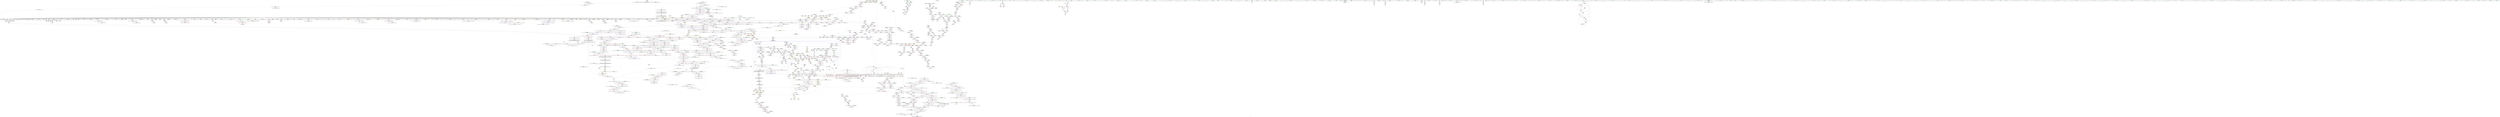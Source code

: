 digraph "SVFG" {
	label="SVFG";

	Node0x55e60540ab20 [shape=record,color=grey,label="{NodeID: 0\nNullPtr}"];
	Node0x55e60540ab20 -> Node0x55e605467750[style=solid];
	Node0x55e60540ab20 -> Node0x55e605467850[style=solid];
	Node0x55e60540ab20 -> Node0x55e605467920[style=solid];
	Node0x55e60540ab20 -> Node0x55e6054679f0[style=solid];
	Node0x55e60540ab20 -> Node0x55e605467ac0[style=solid];
	Node0x55e60540ab20 -> Node0x55e605467b90[style=solid];
	Node0x55e60540ab20 -> Node0x55e605467c60[style=solid];
	Node0x55e60540ab20 -> Node0x55e605467d30[style=solid];
	Node0x55e60540ab20 -> Node0x55e605467e00[style=solid];
	Node0x55e60540ab20 -> Node0x55e605467ed0[style=solid];
	Node0x55e60540ab20 -> Node0x55e605467fa0[style=solid];
	Node0x55e60540ab20 -> Node0x55e605468070[style=solid];
	Node0x55e60540ab20 -> Node0x55e605468140[style=solid];
	Node0x55e60540ab20 -> Node0x55e605468210[style=solid];
	Node0x55e60540ab20 -> Node0x55e6054682e0[style=solid];
	Node0x55e60540ab20 -> Node0x55e6054683b0[style=solid];
	Node0x55e60540ab20 -> Node0x55e605468480[style=solid];
	Node0x55e60540ab20 -> Node0x55e605468550[style=solid];
	Node0x55e60540ab20 -> Node0x55e605468620[style=solid];
	Node0x55e60540ab20 -> Node0x55e6054686f0[style=solid];
	Node0x55e60540ab20 -> Node0x55e6054687c0[style=solid];
	Node0x55e60540ab20 -> Node0x55e605468890[style=solid];
	Node0x55e60540ab20 -> Node0x55e605468960[style=solid];
	Node0x55e60540ab20 -> Node0x55e605468a30[style=solid];
	Node0x55e60540ab20 -> Node0x55e605468b00[style=solid];
	Node0x55e60540ab20 -> Node0x55e605468bd0[style=solid];
	Node0x55e60540ab20 -> Node0x55e605468ca0[style=solid];
	Node0x55e60540ab20 -> Node0x55e605468d70[style=solid];
	Node0x55e60540ab20 -> Node0x55e605468e40[style=solid];
	Node0x55e60540ab20 -> Node0x55e605468f10[style=solid];
	Node0x55e60540ab20 -> Node0x55e605468fe0[style=solid];
	Node0x55e60540ab20 -> Node0x55e6054690b0[style=solid];
	Node0x55e60540ab20 -> Node0x55e605469180[style=solid];
	Node0x55e60540ab20 -> Node0x55e605469250[style=solid];
	Node0x55e60540ab20 -> Node0x55e605469320[style=solid];
	Node0x55e60540ab20 -> Node0x55e6054693f0[style=solid];
	Node0x55e60540ab20 -> Node0x55e6054694c0[style=solid];
	Node0x55e60540ab20 -> Node0x55e605469590[style=solid];
	Node0x55e60540ab20 -> Node0x55e605469660[style=solid];
	Node0x55e60540ab20 -> Node0x55e60545d320[style=solid];
	Node0x55e60540ab20 -> Node0x55e60545d3f0[style=solid];
	Node0x55e60540ab20 -> Node0x55e60545d4c0[style=solid];
	Node0x55e60540ab20 -> Node0x55e60545d590[style=solid];
	Node0x55e60540ab20 -> Node0x55e60545d660[style=solid];
	Node0x55e60540ab20 -> Node0x55e60545d730[style=solid];
	Node0x55e60540ab20 -> Node0x55e60545d800[style=solid];
	Node0x55e60540ab20 -> Node0x55e60545d8d0[style=solid];
	Node0x55e60540ab20 -> Node0x55e60545d9a0[style=solid];
	Node0x55e60540ab20 -> Node0x55e60545da70[style=solid];
	Node0x55e60540ab20 -> Node0x55e60545db40[style=solid];
	Node0x55e60540ab20 -> Node0x55e60545dc10[style=solid];
	Node0x55e60540ab20 -> Node0x55e60545dce0[style=solid];
	Node0x55e60540ab20 -> Node0x55e60545ddb0[style=solid];
	Node0x55e60540ab20 -> Node0x55e60545de80[style=solid];
	Node0x55e60540ab20 -> Node0x55e60545df50[style=solid];
	Node0x55e60540ab20 -> Node0x55e60545e020[style=solid];
	Node0x55e60540ab20 -> Node0x55e60545e0f0[style=solid];
	Node0x55e60540ab20 -> Node0x55e60545e1c0[style=solid];
	Node0x55e60540ab20 -> Node0x55e60545e290[style=solid];
	Node0x55e60540ab20 -> Node0x55e60545e360[style=solid];
	Node0x55e60540ab20 -> Node0x55e60545e430[style=solid];
	Node0x55e60540ab20 -> Node0x55e60545e500[style=solid];
	Node0x55e60540ab20 -> Node0x55e60545e5d0[style=solid];
	Node0x55e60540ab20 -> Node0x55e605491350[style=solid];
	Node0x55e60540ab20 -> Node0x55e605496590[style=solid];
	Node0x55e60540ab20 -> Node0x55e605496660[style=solid];
	Node0x55e60540ab20 -> Node0x55e605496730[style=solid];
	Node0x55e60540ab20 -> Node0x55e60549a0e0[style=solid];
	Node0x55e60540ab20 -> Node0x55e60549a1b0[style=solid];
	Node0x55e60540ab20 -> Node0x55e60549a280[style=solid];
	Node0x55e60540ab20 -> Node0x55e604cc2350[style=solid];
	Node0x55e60540ab20 -> Node0x55e604ccb890[style=solid];
	Node0x55e60540ab20 -> Node0x55e6054c7a40[style=solid];
	Node0x55e60540ab20 -> Node0x55e6054c8c40[style=solid];
	Node0x55e60540ab20:s64 -> Node0x55e6055db190[style=solid,color=red];
	Node0x55e60540ab20:s64 -> Node0x55e6055cf7f0[style=solid,color=red];
	Node0x55e605469ce0 [shape=record,color=red,label="{NodeID: 775\n1019\<--993\nsel\<--ehselector.slot\n_ZNSt12_Vector_baseINSt7__cxx1112basic_stringIcSt11char_traitsIcESaIcEEESaIS5_EEC2EmRKS6_\n}"];
	Node0x55e6055cf070 [shape=record,color=black,label="{NodeID: 2657\n1933 = PHI(1925, )\n1st arg _ZSt6fill_nIPimiET_S1_T0_RKT1_ }"];
	Node0x55e6055cf070 -> Node0x55e60549bc80[style=solid];
	Node0x55e605460340 [shape=record,color=black,label="{NodeID: 443\n406\<--405\nconv137\<--\n_Z5solvei\n}"];
	Node0x55e605454040 [shape=record,color=green,label="{NodeID: 111\n663\<--664\nthis.addr\<--this.addr_field_insensitive\n_ZNSt6vectorIiSaIiEEixEm\n}"];
	Node0x55e605454040 -> Node0x55e60547eea0[style=solid];
	Node0x55e605454040 -> Node0x55e605493e90[style=solid];
	Node0x55e60546f710 [shape=record,color=red,label="{NodeID: 886\n1944\<--1935\n\<--__first.addr\n_ZSt6fill_nIPimiET_S1_T0_RKT1_\n|{<s0>167}}"];
	Node0x55e60546f710:s0 -> Node0x55e6055c9c60[style=solid,color=red];
	Node0x55e6055db190 [shape=record,color=black,label="{NodeID: 2768\n1223 = PHI(3, )\n2nd arg _ZN9__gnu_cxx13new_allocatorINSt7__cxx1112basic_stringIcSt11char_traitsIcESaIcEEEE8allocateEmPKv }"];
	Node0x55e6055db190 -> Node0x55e605497500[style=solid];
	Node0x55e605476210 [shape=record,color=purple,label="{NodeID: 554\n855\<--850\n_M_n\<--retval\n_ZSt12setprecisioni\n}"];
	Node0x55e605476210 -> Node0x55e605494c60[style=solid];
	Node0x55e6054589c0 [shape=record,color=green,label="{NodeID: 222\n1376\<--1377\nllvm.trap\<--llvm.trap_field_insensitive\n}"];
	Node0x55e60553c800 [shape=record,color=yellow,style=double,label="{NodeID: 2104\n32V_1 = ENCHI(MR_32V_0)\npts\{1844 \}\nFun[_ZSt3maxIiERKT_S2_S2_]}"];
	Node0x55e60553c800 -> Node0x55e605471040[style=dashed];
	Node0x55e605494ac0 [shape=record,color=blue,label="{NodeID: 997\n837\<--836\n__base.addr\<--__base\n_ZSt5fixedRSt8ios_base\n}"];
	Node0x55e605494ac0 -> Node0x55e60547fe10[style=dashed];
	Node0x55e605494ac0 -> Node0x55e60547fee0[style=dashed];
	Node0x55e6054c90c0 [shape=record,color=grey,label="{NodeID: 1772\n1451 = cmp(1449, 1450, )\n}"];
	Node0x55e60547bc40 [shape=record,color=red,label="{NodeID: 665\n330\<--93\n\<--i60\n_Z5solvei\n}"];
	Node0x55e60547bc40 -> Node0x55e6054c8dc0[style=solid];
	Node0x55e60555a760 [shape=record,color=yellow,style=double,label="{NodeID: 2547\n52V_2 = CSCHI(MR_52V_1)\npts\{800001 800002 \}\nCS[]|{<s0>30|<s1>30|<s2>63|<s3>63}}"];
	Node0x55e60555a760:s0 -> Node0x55e605508ed0[style=dashed,color=red];
	Node0x55e60555a760:s1 -> Node0x55e605509040[style=dashed,color=red];
	Node0x55e60555a760:s2 -> Node0x55e605508ed0[style=dashed,color=red];
	Node0x55e60555a760:s3 -> Node0x55e605509040[style=dashed,color=red];
	Node0x55e605466d30 [shape=record,color=green,label="{NodeID: 333\n2087\<--2088\n__first.addr\<--__first.addr_field_insensitive\n_ZSt8_DestroyIPiEvT_S1_\n}"];
	Node0x55e605466d30 -> Node0x55e605470a90[style=solid];
	Node0x55e605466d30 -> Node0x55e60549cf30[style=solid];
	Node0x55e60549a4f0 [shape=record,color=blue,label="{NodeID: 1108\n1726\<--1722\n_M_start\<--call\n_ZNSt12_Vector_baseIiSaIiEE17_M_create_storageEm\n|{|<s2>147}}"];
	Node0x55e60549a4f0 -> Node0x55e60546e2c0[style=dashed];
	Node0x55e60549a4f0 -> Node0x55e60546e390[style=dashed];
	Node0x55e60549a4f0:s2 -> Node0x55e60555c180[style=dashed,color=blue];
	Node0x55e60544f4e0 [shape=record,color=green,label="{NodeID: 1\n7\<--1\n__dso_handle\<--dummyObj\nGlob }"];
	Node0x55e605469db0 [shape=record,color=red,label="{NodeID: 776\n1032\<--1026\nthis1\<--this.addr\n_ZNSt6vectorINSt7__cxx1112basic_stringIcSt11char_traitsIcESaIcEEESaIS5_EE21_M_default_initializeEm\n}"];
	Node0x55e605469db0 -> Node0x55e6054722f0[style=solid];
	Node0x55e605469db0 -> Node0x55e6054723c0[style=solid];
	Node0x55e605469db0 -> Node0x55e605472490[style=solid];
	Node0x55e6055cf1b0 [shape=record,color=black,label="{NodeID: 2658\n1934 = PHI(1926, )\n2nd arg _ZSt6fill_nIPimiET_S1_T0_RKT1_ }"];
	Node0x55e6055cf1b0 -> Node0x55e60549bd50[style=solid];
	Node0x55e605460410 [shape=record,color=black,label="{NodeID: 444\n409\<--408\nconv140\<--\n_Z5solvei\n}"];
	Node0x55e605460410 -> Node0x55e6054c99c0[style=solid];
	Node0x55e605454110 [shape=record,color=green,label="{NodeID: 112\n665\<--666\n__n.addr\<--__n.addr_field_insensitive\n_ZNSt6vectorIiSaIiEEixEm\n}"];
	Node0x55e605454110 -> Node0x55e60547ef70[style=solid];
	Node0x55e605454110 -> Node0x55e605493f60[style=solid];
	Node0x55e60546f7e0 [shape=record,color=red,label="{NodeID: 887\n1948\<--1937\n\<--__n.addr\n_ZSt6fill_nIPimiET_S1_T0_RKT1_\n|{<s0>168}}"];
	Node0x55e60546f7e0:s0 -> Node0x55e6055cd810[style=solid,color=red];
	Node0x55e6055db2a0 [shape=record,color=black,label="{NodeID: 2769\n2110 = PHI(652, )\n0th arg _ZSt3maxIiERKT_S2_S2_ }"];
	Node0x55e6055db2a0 -> Node0x55e60549d270[style=solid];
	Node0x55e6054762e0 [shape=record,color=purple,label="{NodeID: 555\n858\<--850\ncoerce.dive\<--retval\n_ZSt12setprecisioni\n}"];
	Node0x55e6054762e0 -> Node0x55e605480080[style=solid];
	Node0x55e605458ac0 [shape=record,color=green,label="{NodeID: 223\n1392\<--1393\n__p.addr\<--__p.addr_field_insensitive\n_ZSt10_ConstructINSt7__cxx1112basic_stringIcSt11char_traitsIcESaIcEEEJEEvPT_DpOT0_\n}"];
	Node0x55e605458ac0 -> Node0x55e60546c170[style=solid];
	Node0x55e605458ac0 -> Node0x55e6054983a0[style=solid];
	Node0x55e605494b90 [shape=record,color=blue,label="{NodeID: 998\n852\<--849\n__n.addr\<--__n\n_ZSt12setprecisioni\n}"];
	Node0x55e605494b90 -> Node0x55e60547ffb0[style=dashed];
	Node0x55e6054c9240 [shape=record,color=grey,label="{NodeID: 1773\n2124 = cmp(2121, 2123, )\n}"];
	Node0x55e60547bd10 [shape=record,color=red,label="{NodeID: 666\n336\<--93\n\<--i60\n_Z5solvei\n}"];
	Node0x55e60547bd10 -> Node0x55e60545f8b0[style=solid];
	Node0x55e60555a840 [shape=record,color=yellow,style=double,label="{NodeID: 2548\n32V_9 = CSCHI(MR_32V_8)\npts\{1844 \}\nCS[]|{<s0>36}}"];
	Node0x55e60555a840:s0 -> Node0x55e605538860[style=dashed,color=red];
	Node0x55e605466e00 [shape=record,color=green,label="{NodeID: 334\n2089\<--2090\n__last.addr\<--__last.addr_field_insensitive\n_ZSt8_DestroyIPiEvT_S1_\n}"];
	Node0x55e605466e00 -> Node0x55e605470b60[style=solid];
	Node0x55e605466e00 -> Node0x55e60549d000[style=solid];
	Node0x55e60549a5c0 [shape=record,color=blue,label="{NodeID: 1109\n1732\<--1730\n_M_finish\<--\n_ZNSt12_Vector_baseIiSaIiEE17_M_create_storageEm\n|{<s0>147}}"];
	Node0x55e60549a5c0:s0 -> Node0x55e60555c180[style=dashed,color=blue];
	Node0x55e605450d10 [shape=record,color=green,label="{NodeID: 2\n8\<--1\n_ZSt4cout\<--dummyObj\nGlob }"];
	Node0x55e605469e80 [shape=record,color=red,label="{NodeID: 777\n1037\<--1028\n\<--__n.addr\n_ZNSt6vectorINSt7__cxx1112basic_stringIcSt11char_traitsIcESaIcEEESaIS5_EE21_M_default_initializeEm\n|{<s0>111}}"];
	Node0x55e605469e80:s0 -> Node0x55e6055cd280[style=solid,color=red];
	Node0x55e6055cf2f0 [shape=record,color=black,label="{NodeID: 2659\n1170 = PHI(1162, )\n0th arg _ZN9__gnu_cxx13new_allocatorINSt7__cxx1112basic_stringIcSt11char_traitsIcESaIcEEEEC2ERKS7_ }"];
	Node0x55e6055cf2f0 -> Node0x55e605496e80[style=solid];
	Node0x55e6054604e0 [shape=record,color=black,label="{NodeID: 445\n414\<--413\nconv143\<--\n_Z5solvei\n|{<s0>58}}"];
	Node0x55e6054604e0:s0 -> Node0x55e6055cc220[style=solid,color=red];
	Node0x55e6054541e0 [shape=record,color=green,label="{NodeID: 113\n680\<--681\na4.addr\<--a4.addr_field_insensitive\n_Z4miniIiEvRT_S0_\n}"];
	Node0x55e6054541e0 -> Node0x55e60547f110[style=solid];
	Node0x55e6054541e0 -> Node0x55e60547f1e0[style=solid];
	Node0x55e6054541e0 -> Node0x55e605494030[style=solid];
	Node0x55e605535600 [shape=record,color=yellow,style=double,label="{NodeID: 1995\n62V_1 = ENCHI(MR_62V_0)\npts\{501 \}\nFun[_ZNSt6vectorINSt7__cxx1112basic_stringIcSt11char_traitsIcESaIcEEESaIS5_EEC2EmRKS6_]}"];
	Node0x55e605535600 -> Node0x55e605493190[style=dashed];
	Node0x55e60546f8b0 [shape=record,color=red,label="{NodeID: 888\n1949\<--1939\n\<--__value.addr\n_ZSt6fill_nIPimiET_S1_T0_RKT1_\n|{<s0>168}}"];
	Node0x55e60546f8b0:s0 -> Node0x55e6055cd920[style=solid,color=red];
	Node0x55e6055db3e0 [shape=record,color=black,label="{NodeID: 2770\n2111 = PHI(648, )\n1st arg _ZSt3maxIiERKT_S2_S2_ }"];
	Node0x55e6055db3e0 -> Node0x55e60549d340[style=solid];
	Node0x55e6054763b0 [shape=record,color=purple,label="{NodeID: 556\n877\<--876\n_M_flags\<--this1\n_ZNSt8ios_base4setfESt13_Ios_FmtflagsS0_\n}"];
	Node0x55e6054763b0 -> Node0x55e605480560[style=solid];
	Node0x55e605458b90 [shape=record,color=green,label="{NodeID: 224\n1399\<--1400\n_ZNSt7__cxx1112basic_stringIcSt11char_traitsIcESaIcEEC1Ev\<--_ZNSt7__cxx1112basic_stringIcSt11char_traitsIcESaIcEEC1Ev_field_insensitive\n}"];
	Node0x55e605494c60 [shape=record,color=blue,label="{NodeID: 999\n855\<--856\n_M_n\<--\n_ZSt12setprecisioni\n}"];
	Node0x55e605494c60 -> Node0x55e605480080[style=dashed];
	Node0x55e6054c93c0 [shape=record,color=grey,label="{NodeID: 1774\n1837 = cmp(1833, 1834, )\n}"];
	Node0x55e60547bde0 [shape=record,color=red,label="{NodeID: 667\n347\<--93\n\<--i60\n_Z5solvei\n}"];
	Node0x55e60547bde0 -> Node0x55e60545fb20[style=solid];
	Node0x55e60555a9a0 [shape=record,color=yellow,style=double,label="{NodeID: 2549\n32V_10 = CSCHI(MR_32V_9)\npts\{1844 \}\nCS[]|{<s0>38}}"];
	Node0x55e60555a9a0:s0 -> Node0x55e60553c340[style=dashed,color=red];
	Node0x55e605466ed0 [shape=record,color=green,label="{NodeID: 335\n2096\<--2097\n_ZNSt12_Destroy_auxILb1EE9__destroyIPiEEvT_S3_\<--_ZNSt12_Destroy_auxILb1EE9__destroyIPiEEvT_S3__field_insensitive\n}"];
	Node0x55e60549a690 [shape=record,color=blue,label="{NodeID: 1110\n1740\<--1738\n_M_end_of_storage\<--add.ptr\n_ZNSt12_Vector_baseIiSaIiEE17_M_create_storageEm\n|{<s0>147}}"];
	Node0x55e60549a690:s0 -> Node0x55e60555c180[style=dashed,color=blue];
	Node0x55e605450da0 [shape=record,color=green,label="{NodeID: 3\n9\<--1\n.str\<--dummyObj\nGlob }"];
	Node0x55e605469f50 [shape=record,color=red,label="{NodeID: 778\n1036\<--1035\n\<--_M_start\n_ZNSt6vectorINSt7__cxx1112basic_stringIcSt11char_traitsIcESaIcEEESaIS5_EE21_M_default_initializeEm\n|{<s0>111}}"];
	Node0x55e605469f50:s0 -> Node0x55e6055cc110[style=solid,color=red];
	Node0x55e6055cf430 [shape=record,color=black,label="{NodeID: 2660\n1171 = PHI(1164, )\n1st arg _ZN9__gnu_cxx13new_allocatorINSt7__cxx1112basic_stringIcSt11char_traitsIcESaIcEEEEC2ERKS7_ }"];
	Node0x55e6055cf430 -> Node0x55e605496f50[style=solid];
	Node0x55e6054605b0 [shape=record,color=black,label="{NodeID: 446\n435\<--434\ntobool\<--\n_Z5solvei\n}"];
	Node0x55e6054542b0 [shape=record,color=green,label="{NodeID: 114\n682\<--683\nb4.addr\<--b4.addr_field_insensitive\n_Z4miniIiEvRT_S0_\n|{|<s1>83}}"];
	Node0x55e6054542b0 -> Node0x55e605494100[style=solid];
	Node0x55e6054542b0:s1 -> Node0x55e6055dcf60[style=solid,color=red];
	Node0x55e60546f980 [shape=record,color=red,label="{NodeID: 889\n1981\<--1958\n\<--__first.addr\n_ZSt10__fill_n_aIPimiEN9__gnu_cxx11__enable_ifIXsr11__is_scalarIT1_EE7__valueET_E6__typeES4_T0_RKS3_\n}"];
	Node0x55e60546f980 -> Node0x55e60549c230[style=solid];
	Node0x55e6055db520 [shape=record,color=black,label="{NodeID: 2771\n1804 = PHI(1794, )\n0th arg _ZNSt16allocator_traitsISaIiEE8allocateERS0_m }"];
	Node0x55e6055db520 -> Node0x55e60549ad10[style=solid];
	Node0x55e605476480 [shape=record,color=purple,label="{NodeID: 557\n884\<--876\n_M_flags2\<--this1\n_ZNSt8ios_base4setfESt13_Ios_FmtflagsS0_\n|{<s0>102}}"];
	Node0x55e605476480:s0 -> Node0x55e6055ce900[style=solid,color=red];
	Node0x55e605458c90 [shape=record,color=green,label="{NodeID: 225\n1404\<--1405\n__r.addr\<--__r.addr_field_insensitive\n_ZSt11__addressofINSt7__cxx1112basic_stringIcSt11char_traitsIcESaIcEEEEPT_RS6_\n}"];
	Node0x55e605458c90 -> Node0x55e60546c240[style=solid];
	Node0x55e605458c90 -> Node0x55e605498470[style=solid];
	Node0x55e605494d30 [shape=record,color=blue,label="{NodeID: 1000\n865\<--862\nthis.addr\<--this\n_ZNSt8ios_base4setfESt13_Ios_FmtflagsS0_\n}"];
	Node0x55e605494d30 -> Node0x55e605480150[style=dashed];
	Node0x55e6054c9540 [shape=record,color=grey,label="{NodeID: 1775\n2149 = cmp(2146, 2148, )\n}"];
	Node0x55e60547beb0 [shape=record,color=red,label="{NodeID: 668\n358\<--93\n\<--i60\n_Z5solvei\n}"];
	Node0x55e60547beb0 -> Node0x55e60545fbf0[style=solid];
	Node0x55e60555ab00 [shape=record,color=yellow,style=double,label="{NodeID: 2550\n32V_11 = CSCHI(MR_32V_10)\npts\{1844 \}\nCS[]|{<s0>40}}"];
	Node0x55e60555ab00:s0 -> Node0x55e605538860[style=dashed,color=red];
	Node0x55e605466fd0 [shape=record,color=green,label="{NodeID: 336\n2102\<--2103\n.addr\<--.addr_field_insensitive\n_ZNSt12_Destroy_auxILb1EE9__destroyIPiEEvT_S3_\n}"];
	Node0x55e605466fd0 -> Node0x55e60549d0d0[style=solid];
	Node0x55e60549a760 [shape=record,color=blue,label="{NodeID: 1111\n1745\<--1744\nthis.addr\<--this\n_ZNSt12_Vector_baseIiSaIiEE12_Vector_implD2Ev\n}"];
	Node0x55e60549a760 -> Node0x55e60546e460[style=dashed];
	Node0x55e605450730 [shape=record,color=green,label="{NodeID: 4\n11\<--1\n.str.1\<--dummyObj\nGlob }"];
	Node0x55e60546a020 [shape=record,color=red,label="{NodeID: 779\n1057\<--1050\nthis1\<--this.addr\n_ZNSt12_Vector_baseINSt7__cxx1112basic_stringIcSt11char_traitsIcESaIcEEESaIS5_EED2Ev\n|{|<s8>112}}"];
	Node0x55e60546a020 -> Node0x55e605476a30[style=solid];
	Node0x55e60546a020 -> Node0x55e605476b00[style=solid];
	Node0x55e60546a020 -> Node0x55e605476bd0[style=solid];
	Node0x55e60546a020 -> Node0x55e605476ca0[style=solid];
	Node0x55e60546a020 -> Node0x55e605476d70[style=solid];
	Node0x55e60546a020 -> Node0x55e605476e40[style=solid];
	Node0x55e60546a020 -> Node0x55e605476f10[style=solid];
	Node0x55e60546a020 -> Node0x55e605476fe0[style=solid];
	Node0x55e60546a020:s8 -> Node0x55e6055da5a0[style=solid,color=red];
	Node0x55e6055cf570 [shape=record,color=black,label="{NodeID: 2661\n1820 = PHI(1813, )\n0th arg _ZN9__gnu_cxx13new_allocatorIiE8allocateEmPKv }"];
	Node0x55e6055cf570 -> Node0x55e60549aeb0[style=solid];
	Node0x55e605460680 [shape=record,color=black,label="{NodeID: 447\n485\<--484\n\<--this1\n_ZNSaINSt7__cxx1112basic_stringIcSt11char_traitsIcESaIcEEEEC2Ev\n|{<s0>72}}"];
	Node0x55e605460680:s0 -> Node0x55e6055daaa0[style=solid,color=red];
	Node0x55e605458f80 [shape=record,color=green,label="{NodeID: 115\n688\<--689\n_ZSt3minIiERKT_S2_S2_\<--_ZSt3minIiERKT_S2_S2__field_insensitive\n}"];
	Node0x55e60546fa50 [shape=record,color=red,label="{NodeID: 890\n1987\<--1958\n\<--__first.addr\n_ZSt10__fill_n_aIPimiEN9__gnu_cxx11__enable_ifIXsr11__is_scalarIT1_EE7__valueET_E6__typeES4_T0_RKS3_\n}"];
	Node0x55e60546fa50 -> Node0x55e605479610[style=solid];
	Node0x55e6055db660 [shape=record,color=black,label="{NodeID: 2772\n1805 = PHI(1795, )\n1st arg _ZNSt16allocator_traitsISaIiEE8allocateERS0_m }"];
	Node0x55e6055db660 -> Node0x55e60549ade0[style=solid];
	Node0x55e605476550 [shape=record,color=purple,label="{NodeID: 558\n893\<--876\n_M_flags5\<--this1\n_ZNSt8ios_base4setfESt13_Ios_FmtflagsS0_\n|{<s0>104}}"];
	Node0x55e605476550:s0 -> Node0x55e6055ca8d0[style=solid,color=red];
	Node0x55e605458d60 [shape=record,color=green,label="{NodeID: 226\n1414\<--1415\n__first.addr\<--__first.addr_field_insensitive\n_ZSt8_DestroyIPNSt7__cxx1112basic_stringIcSt11char_traitsIcESaIcEEEEvT_S7_\n}"];
	Node0x55e605458d60 -> Node0x55e60546c310[style=solid];
	Node0x55e605458d60 -> Node0x55e605498540[style=solid];
	Node0x55e605494e00 [shape=record,color=blue,label="{NodeID: 1001\n867\<--863\n__fmtfl.addr\<--__fmtfl\n_ZNSt8ios_base4setfESt13_Ios_FmtflagsS0_\n}"];
	Node0x55e605494e00 -> Node0x55e605480220[style=dashed];
	Node0x55e6054c96c0 [shape=record,color=grey,label="{NodeID: 1776\n396 = cmp(394, 395, )\n}"];
	Node0x55e60547bf80 [shape=record,color=red,label="{NodeID: 669\n369\<--93\n\<--i60\n_Z5solvei\n}"];
	Node0x55e60547bf80 -> Node0x55e60545fe60[style=solid];
	Node0x55e6054670a0 [shape=record,color=green,label="{NodeID: 337\n2104\<--2105\n.addr1\<--.addr1_field_insensitive\n_ZNSt12_Destroy_auxILb1EE9__destroyIPiEEvT_S3_\n}"];
	Node0x55e6054670a0 -> Node0x55e60549d1a0[style=solid];
	Node0x55e60549a830 [shape=record,color=blue,label="{NodeID: 1112\n1755\<--1753\nthis.addr\<--this\n_ZNSaIiEC2ERKS_\n}"];
	Node0x55e60549a830 -> Node0x55e60546e530[style=dashed];
	Node0x55e6054507c0 [shape=record,color=green,label="{NodeID: 5\n13\<--1\n_ZSt3cin\<--dummyObj\nGlob }"];
	Node0x55e60546a0f0 [shape=record,color=red,label="{NodeID: 780\n1086\<--1052\nexn\<--exn.slot\n_ZNSt12_Vector_baseINSt7__cxx1112basic_stringIcSt11char_traitsIcESaIcEEESaIS5_EED2Ev\n|{<s0>115}}"];
	Node0x55e60546a0f0:s0 -> Node0x55e6055ccb60[style=solid,color=red];
	Node0x55e6055cf6b0 [shape=record,color=black,label="{NodeID: 2662\n1821 = PHI(1814, )\n1st arg _ZN9__gnu_cxx13new_allocatorIiE8allocateEmPKv }"];
	Node0x55e6055cf6b0 -> Node0x55e60549af80[style=solid];
	Node0x55e605460750 [shape=record,color=black,label="{NodeID: 448\n508\<--507\n\<--this1\n_ZNSt6vectorINSt7__cxx1112basic_stringIcSt11char_traitsIcESaIcEEESaIS5_EEC2EmRKS6_\n|{<s0>73}}"];
	Node0x55e605460750:s0 -> Node0x55e6055cfdd0[style=solid,color=red];
	Node0x55e605459080 [shape=record,color=green,label="{NodeID: 116\n701\<--702\nthis.addr\<--this.addr_field_insensitive\n_ZNSt6vectorIiSaIiEED2Ev\n}"];
	Node0x55e605459080 -> Node0x55e60547f380[style=solid];
	Node0x55e605459080 -> Node0x55e6054942a0[style=solid];
	Node0x55e60546fb20 [shape=record,color=red,label="{NodeID: 891\n1991\<--1958\n\<--__first.addr\n_ZSt10__fill_n_aIPimiEN9__gnu_cxx11__enable_ifIXsr11__is_scalarIT1_EE7__valueET_E6__typeES4_T0_RKS3_\n}"];
	Node0x55e60546fb20 -> Node0x55e605474ac0[style=solid];
	Node0x55e6055db7a0 [shape=record,color=black,label="{NodeID: 2773\n1090 = PHI(999, )\n0th arg _ZNSt12_Vector_baseINSt7__cxx1112basic_stringIcSt11char_traitsIcESaIcEEESaIS5_EE12_Vector_implC2ERKS6_ }"];
	Node0x55e6055db7a0 -> Node0x55e6054963f0[style=solid];
	Node0x55e605476620 [shape=record,color=purple,label="{NodeID: 559\n999\<--998\n_M_impl\<--this1\n_ZNSt12_Vector_baseINSt7__cxx1112basic_stringIcSt11char_traitsIcESaIcEEESaIS5_EEC2EmRKS6_\n|{<s0>107|<s1>109}}"];
	Node0x55e605476620:s0 -> Node0x55e6055db7a0[style=solid,color=red];
	Node0x55e605476620:s1 -> Node0x55e6055c8d80[style=solid,color=red];
	Node0x55e605458e30 [shape=record,color=green,label="{NodeID: 227\n1416\<--1417\n__last.addr\<--__last.addr_field_insensitive\n_ZSt8_DestroyIPNSt7__cxx1112basic_stringIcSt11char_traitsIcESaIcEEEEvT_S7_\n}"];
	Node0x55e605458e30 -> Node0x55e60546c3e0[style=solid];
	Node0x55e605458e30 -> Node0x55e605498610[style=solid];
	Node0x55e605494ed0 [shape=record,color=blue,label="{NodeID: 1002\n869\<--864\n__mask.addr\<--__mask\n_ZNSt8ios_base4setfESt13_Ios_FmtflagsS0_\n}"];
	Node0x55e605494ed0 -> Node0x55e6054802f0[style=dashed];
	Node0x55e605494ed0 -> Node0x55e6054803c0[style=dashed];
	Node0x55e6054c9840 [shape=record,color=grey,label="{NodeID: 1777\n418 = cmp(416, 417, )\n}"];
	Node0x55e60547c050 [shape=record,color=red,label="{NodeID: 670\n380\<--93\n\<--i60\n_Z5solvei\n}"];
	Node0x55e60547c050 -> Node0x55e60545ff30[style=solid];
	Node0x55e60555adc0 [shape=record,color=yellow,style=double,label="{NodeID: 2552\n32V_2 = CSCHI(MR_32V_1)\npts\{1844 \}\nCS[]|{<s0>12|<s1>15|<s2>18|<s3>21}}"];
	Node0x55e60555adc0:s0 -> Node0x55e605559bc0[style=dashed,color=blue];
	Node0x55e60555adc0:s1 -> Node0x55e605559ee0[style=dashed,color=blue];
	Node0x55e60555adc0:s2 -> Node0x55e60555a200[style=dashed,color=blue];
	Node0x55e60555adc0:s3 -> Node0x55e60550c9b0[style=dashed,color=blue];
	Node0x55e605467170 [shape=record,color=green,label="{NodeID: 338\n2112\<--2113\nretval\<--retval_field_insensitive\n_ZSt3maxIiERKT_S2_S2_\n}"];
	Node0x55e605467170 -> Node0x55e605470c30[style=solid];
	Node0x55e605467170 -> Node0x55e60549d410[style=solid];
	Node0x55e605467170 -> Node0x55e60549d4e0[style=solid];
	Node0x55e60549a900 [shape=record,color=blue,label="{NodeID: 1113\n1757\<--1754\n__a.addr\<--__a\n_ZNSaIiEC2ERKS_\n}"];
	Node0x55e60549a900 -> Node0x55e60546e600[style=dashed];
	Node0x55e605450850 [shape=record,color=green,label="{NodeID: 6\n14\<--1\n_ZL3INF\<--dummyObj\nGlob |{<s0>15|<s1>21}}"];
	Node0x55e605450850:s0 -> Node0x55e6055dc190[style=solid,color=red];
	Node0x55e605450850:s1 -> Node0x55e6055dc190[style=solid,color=red];
	Node0x55e60546a1c0 [shape=record,color=red,label="{NodeID: 781\n1060\<--1059\n\<--_M_start\n_ZNSt12_Vector_baseINSt7__cxx1112basic_stringIcSt11char_traitsIcESaIcEEESaIS5_EED2Ev\n|{<s0>112}}"];
	Node0x55e60546a1c0:s0 -> Node0x55e6055da6e0[style=solid,color=red];
	Node0x55e6055cf7f0 [shape=record,color=black,label="{NodeID: 2663\n1822 = PHI(3, )\n2nd arg _ZN9__gnu_cxx13new_allocatorIiE8allocateEmPKv }"];
	Node0x55e6055cf7f0 -> Node0x55e60549b050[style=solid];
	Node0x55e605460820 [shape=record,color=black,label="{NodeID: 449\n524\<--507\n\<--this1\n_ZNSt6vectorINSt7__cxx1112basic_stringIcSt11char_traitsIcESaIcEEESaIS5_EEC2EmRKS6_\n|{<s0>75}}"];
	Node0x55e605460820:s0 -> Node0x55e6055d0270[style=solid,color=red];
	Node0x55e605459150 [shape=record,color=green,label="{NodeID: 117\n703\<--704\nexn.slot\<--exn.slot_field_insensitive\n_ZNSt6vectorIiSaIiEED2Ev\n}"];
	Node0x55e605459150 -> Node0x55e60547f450[style=solid];
	Node0x55e605459150 -> Node0x55e605494370[style=solid];
	Node0x55e60546fbf0 [shape=record,color=red,label="{NodeID: 892\n1974\<--1960\n\<--__n.addr\n_ZSt10__fill_n_aIPimiEN9__gnu_cxx11__enable_ifIXsr11__is_scalarIT1_EE7__valueET_E6__typeES4_T0_RKS3_\n}"];
	Node0x55e60546fbf0 -> Node0x55e60549c160[style=solid];
	Node0x55e6055db8e0 [shape=record,color=black,label="{NodeID: 2774\n1091 = PHI(1000, )\n1st arg _ZNSt12_Vector_baseINSt7__cxx1112basic_stringIcSt11char_traitsIcESaIcEEESaIS5_EE12_Vector_implC2ERKS6_ }"];
	Node0x55e6055db8e0 -> Node0x55e6054964c0[style=solid];
	Node0x55e6054766f0 [shape=record,color=purple,label="{NodeID: 560\n1034\<--1033\n_M_impl\<--\n_ZNSt6vectorINSt7__cxx1112basic_stringIcSt11char_traitsIcESaIcEEESaIS5_EE21_M_default_initializeEm\n}"];
	Node0x55e605461340 [shape=record,color=green,label="{NodeID: 228\n1423\<--1424\n_ZNSt12_Destroy_auxILb0EE9__destroyIPNSt7__cxx1112basic_stringIcSt11char_traitsIcESaIcEEEEEvT_S9_\<--_ZNSt12_Destroy_auxILb0EE9__destroyIPNSt7__cxx1112basic_stringIcSt11char_traitsIcESaIcEEEEEvT_S9__field_insensitive\n}"];
	Node0x55e605494fa0 [shape=record,color=blue,label="{NodeID: 1003\n871\<--878\n__old\<--\n_ZNSt8ios_base4setfESt13_Ios_FmtflagsS0_\n}"];
	Node0x55e605494fa0 -> Node0x55e605480490[style=dashed];
	Node0x55e6054c99c0 [shape=record,color=grey,label="{NodeID: 1778\n410 = cmp(409, 411, )\n}"];
	Node0x55e60547c120 [shape=record,color=red,label="{NodeID: 671\n395\<--93\n\<--i60\n_Z5solvei\n}"];
	Node0x55e60547c120 -> Node0x55e6054c96c0[style=solid];
	Node0x55e60555af20 [shape=record,color=yellow,style=double,label="{NodeID: 2553\n92V_3 = CSCHI(MR_92V_2)\npts\{640001 700001 740001 800001 \}\nCS[]|{<s0>12|<s1>15|<s2>18|<s3>21}}"];
	Node0x55e60555af20:s0 -> Node0x55e605559e00[style=dashed,color=blue];
	Node0x55e60555af20:s1 -> Node0x55e60555a120[style=dashed,color=blue];
	Node0x55e60555af20:s2 -> Node0x55e60555a440[style=dashed,color=blue];
	Node0x55e60555af20:s3 -> Node0x55e60555a760[style=dashed,color=blue];
	Node0x55e605467240 [shape=record,color=green,label="{NodeID: 339\n2114\<--2115\n__a.addr\<--__a.addr_field_insensitive\n_ZSt3maxIiERKT_S2_S2_\n}"];
	Node0x55e605467240 -> Node0x55e605470d00[style=solid];
	Node0x55e605467240 -> Node0x55e605470dd0[style=solid];
	Node0x55e605467240 -> Node0x55e60549d270[style=solid];
	Node0x55e60549a9d0 [shape=record,color=blue,label="{NodeID: 1114\n1772\<--1770\nthis.addr\<--this\n_ZN9__gnu_cxx13new_allocatorIiEC2ERKS1_\n}"];
	Node0x55e60549a9d0 -> Node0x55e60546e6d0[style=dashed];
	Node0x55e6054508e0 [shape=record,color=green,label="{NodeID: 7\n15\<--1\n\<--dummyObj\nCan only get source location for instruction, argument, global var or function.}"];
	Node0x55e60546a290 [shape=record,color=red,label="{NodeID: 782\n1063\<--1062\n\<--_M_end_of_storage\n_ZNSt12_Vector_baseINSt7__cxx1112basic_stringIcSt11char_traitsIcESaIcEEESaIS5_EED2Ev\n}"];
	Node0x55e60546a290 -> Node0x55e605472560[style=solid];
	Node0x55e6055cf930 [shape=record,color=black,label="{NodeID: 2664\n678 = PHI(253, 265, )\n0th arg _Z4miniIiEvRT_S0_ }"];
	Node0x55e6055cf930 -> Node0x55e605494030[style=solid];
	Node0x55e6054608f0 [shape=record,color=black,label="{NodeID: 450\n544\<--543\n\<--this1\n_ZNSaINSt7__cxx1112basic_stringIcSt11char_traitsIcESaIcEEEED2Ev\n|{<s0>76}}"];
	Node0x55e6054608f0:s0 -> Node0x55e6055d0eb0[style=solid,color=red];
	Node0x55e605459220 [shape=record,color=green,label="{NodeID: 118\n705\<--706\nehselector.slot\<--ehselector.slot_field_insensitive\n_ZNSt6vectorIiSaIiEED2Ev\n}"];
	Node0x55e605459220 -> Node0x55e605494440[style=solid];
	Node0x55e60546fcc0 [shape=record,color=red,label="{NodeID: 893\n1971\<--1962\n\<--__value.addr\n_ZSt10__fill_n_aIPimiEN9__gnu_cxx11__enable_ifIXsr11__is_scalarIT1_EE7__valueET_E6__typeES4_T0_RKS3_\n}"];
	Node0x55e60546fcc0 -> Node0x55e605470000[style=solid];
	Node0x55e6055dba20 [shape=record,color=black,label="{NodeID: 2775\n1649 = PHI(599, 724, 732, )\n0th arg _ZNSt12_Vector_baseIiSaIiEED2Ev }"];
	Node0x55e6055dba20 -> Node0x55e605499cd0[style=solid];
	Node0x55e6054767c0 [shape=record,color=purple,label="{NodeID: 561\n1035\<--1033\n_M_start\<--\n_ZNSt6vectorINSt7__cxx1112basic_stringIcSt11char_traitsIcESaIcEEESaIS5_EE21_M_default_initializeEm\n}"];
	Node0x55e6054767c0 -> Node0x55e605469f50[style=solid];
	Node0x55e605461400 [shape=record,color=green,label="{NodeID: 229\n1432\<--1433\n_ZSt9terminatev\<--_ZSt9terminatev_field_insensitive\n}"];
	Node0x55e605495070 [shape=record,color=blue,label="{NodeID: 1004\n902\<--900\n__a.addr\<--__a\n_ZStaNRSt13_Ios_FmtflagsS_\n}"];
	Node0x55e605495070 -> Node0x55e605480630[style=dashed];
	Node0x55e605495070 -> Node0x55e605480700[style=dashed];
	Node0x55e6054c9b40 [shape=record,color=grey,label="{NodeID: 1779\n1791 = cmp(1790, 1192, )\n}"];
	Node0x55e60547c1f0 [shape=record,color=red,label="{NodeID: 672\n402\<--93\n\<--i60\n_Z5solvei\n}"];
	Node0x55e60547c1f0 -> Node0x55e605460270[style=solid];
	Node0x55e60555b090 [shape=record,color=yellow,style=double,label="{NodeID: 2554\n69V_2 = CSCHI(MR_69V_1)\npts\{560002 \}\nCS[]|{<s0>9|<s1>75}}"];
	Node0x55e60555b090:s0 -> Node0x55e605559ae0[style=dashed,color=blue];
	Node0x55e60555b090:s1 -> Node0x55e605539560[style=dashed,color=red];
	Node0x55e605467310 [shape=record,color=green,label="{NodeID: 340\n2116\<--2117\n__b.addr\<--__b.addr_field_insensitive\n_ZSt3maxIiERKT_S2_S2_\n}"];
	Node0x55e605467310 -> Node0x55e605470ea0[style=solid];
	Node0x55e605467310 -> Node0x55e605470f70[style=solid];
	Node0x55e605467310 -> Node0x55e60549d340[style=solid];
	Node0x55e60549aaa0 [shape=record,color=blue,label="{NodeID: 1115\n1774\<--1771\n.addr\<--\n_ZN9__gnu_cxx13new_allocatorIiEC2ERKS1_\n}"];
	Node0x55e6053e2700 [shape=record,color=green,label="{NodeID: 8\n16\<--1\n.str.2\<--dummyObj\nGlob }"];
	Node0x55e60546a360 [shape=record,color=red,label="{NodeID: 783\n1066\<--1065\n\<--_M_start4\n_ZNSt12_Vector_baseINSt7__cxx1112basic_stringIcSt11char_traitsIcESaIcEEESaIS5_EED2Ev\n}"];
	Node0x55e60546a360 -> Node0x55e605472630[style=solid];
	Node0x55e6055cfb40 [shape=record,color=black,label="{NodeID: 2665\n679 = PHI(254, 266, )\n1st arg _Z4miniIiEvRT_S0_ }"];
	Node0x55e6055cfb40 -> Node0x55e605494100[style=solid];
	Node0x55e6054609c0 [shape=record,color=black,label="{NodeID: 451\n555\<--554\n\<--this1\n_ZNSaIiEC2Ev\n|{<s0>77}}"];
	Node0x55e6054609c0:s0 -> Node0x55e6055cec30[style=solid,color=red];
	Node0x55e6054592f0 [shape=record,color=green,label="{NodeID: 119\n719\<--720\n_ZNSt12_Vector_baseIiSaIiEE19_M_get_Tp_allocatorEv\<--_ZNSt12_Vector_baseIiSaIiEE19_M_get_Tp_allocatorEv_field_insensitive\n}"];
	Node0x55e605535ba0 [shape=record,color=yellow,style=double,label="{NodeID: 2001\n34V_1 = ENCHI(MR_34V_0)\npts\{560000 \}\nFun[_ZNSt6vectorINSt7__cxx1112basic_stringIcSt11char_traitsIcESaIcEEESaIS5_EE21_M_default_initializeEm]}"];
	Node0x55e605535ba0 -> Node0x55e605469f50[style=dashed];
	Node0x55e60546fd90 [shape=record,color=red,label="{NodeID: 894\n1980\<--1964\n\<--__tmp\n_ZSt10__fill_n_aIPimiEN9__gnu_cxx11__enable_ifIXsr11__is_scalarIT1_EE7__valueET_E6__typeES4_T0_RKS3_\n}"];
	Node0x55e60546fd90 -> Node0x55e60549c230[style=solid];
	Node0x55e6055dbd00 [shape=record,color=black,label="{NodeID: 2776\n561 = PHI(63, 69, 73, 79, )\n0th arg _ZNSt6vectorIiSaIiEEC2EmRKiRKS0_ }"];
	Node0x55e6055dbd00 -> Node0x55e6054934d0[style=solid];
	Node0x55e605476890 [shape=record,color=purple,label="{NodeID: 562\n1044\<--1043\n_M_impl3\<--\n_ZNSt6vectorINSt7__cxx1112basic_stringIcSt11char_traitsIcESaIcEEESaIS5_EE21_M_default_initializeEm\n}"];
	Node0x55e605461500 [shape=record,color=green,label="{NodeID: 230\n1442\<--1443\n__first.addr\<--__first.addr_field_insensitive\n_ZNSt12_Destroy_auxILb0EE9__destroyIPNSt7__cxx1112basic_stringIcSt11char_traitsIcESaIcEEEEEvT_S9_\n}"];
	Node0x55e605461500 -> Node0x55e60546c4b0[style=solid];
	Node0x55e605461500 -> Node0x55e60546c580[style=solid];
	Node0x55e605461500 -> Node0x55e60546c650[style=solid];
	Node0x55e605461500 -> Node0x55e6054986e0[style=solid];
	Node0x55e605461500 -> Node0x55e605498880[style=solid];
	Node0x55e605495140 [shape=record,color=blue,label="{NodeID: 1005\n904\<--901\n__b.addr\<--__b\n_ZStaNRSt13_Ios_FmtflagsS_\n}"];
	Node0x55e605495140 -> Node0x55e6054807d0[style=dashed];
	Node0x55e6054c9cc0 [shape=record,color=grey,label="{NodeID: 1780\n816 = cmp(814, 815, )\n}"];
	Node0x55e60547c2c0 [shape=record,color=red,label="{NodeID: 673\n417\<--93\n\<--i60\n_Z5solvei\n}"];
	Node0x55e60547c2c0 -> Node0x55e6054c9840[style=solid];
	Node0x55e60555b1f0 [shape=record,color=yellow,style=double,label="{NodeID: 2555\n34V_2 = CSCHI(MR_34V_1)\npts\{560000 \}\nCS[]|{<s0>9|<s1>74|<s2>75}}"];
	Node0x55e60555b1f0:s0 -> Node0x55e605559980[style=dashed,color=blue];
	Node0x55e60555b1f0:s1 -> Node0x55e605535ba0[style=dashed,color=red];
	Node0x55e60555b1f0:s2 -> Node0x55e605539480[style=dashed,color=red];
	Node0x55e6054673e0 [shape=record,color=green,label="{NodeID: 341\n2137\<--2138\nretval\<--retval_field_insensitive\n_ZSt3minIiERKT_S2_S2_\n}"];
	Node0x55e6054673e0 -> Node0x55e6054711e0[style=solid];
	Node0x55e6054673e0 -> Node0x55e60549d750[style=solid];
	Node0x55e6054673e0 -> Node0x55e60549d820[style=solid];
	Node0x55e60549ab70 [shape=record,color=blue,label="{NodeID: 1116\n1783\<--1781\nthis.addr\<--this\n_ZNSt12_Vector_baseIiSaIiEE11_M_allocateEm\n}"];
	Node0x55e60549ab70 -> Node0x55e60546e7a0[style=dashed];
	Node0x55e6053e2790 [shape=record,color=green,label="{NodeID: 9\n19\<--1\n\<--dummyObj\nCan only get source location for instruction, argument, global var or function.}"];
	Node0x55e60546a430 [shape=record,color=red,label="{NodeID: 784\n1098\<--1092\nthis1\<--this.addr\n_ZNSt12_Vector_baseINSt7__cxx1112basic_stringIcSt11char_traitsIcESaIcEEESaIS5_EE12_Vector_implC2ERKS6_\n}"];
	Node0x55e60546a430 -> Node0x55e605472700[style=solid];
	Node0x55e60546a430 -> Node0x55e6054770b0[style=solid];
	Node0x55e60546a430 -> Node0x55e605477180[style=solid];
	Node0x55e60546a430 -> Node0x55e605477250[style=solid];
	Node0x55e6055cfcc0 [shape=record,color=black,label="{NodeID: 2666\n480 = PHI(57, )\n0th arg _ZNSaINSt7__cxx1112basic_stringIcSt11char_traitsIcESaIcEEEEC2Ev }"];
	Node0x55e6055cfcc0 -> Node0x55e605492e50[style=solid];
	Node0x55e605460a90 [shape=record,color=black,label="{NodeID: 452\n582\<--581\n\<--this1\n_ZNSt6vectorIiSaIiEEC2EmRKiRKS0_\n|{<s0>78}}"];
	Node0x55e605460a90:s0 -> Node0x55e6055cb150[style=solid,color=red];
	Node0x55e6054593f0 [shape=record,color=green,label="{NodeID: 120\n722\<--723\n_ZSt8_DestroyIPiiEvT_S1_RSaIT0_E\<--_ZSt8_DestroyIPiiEvT_S1_RSaIT0_E_field_insensitive\n}"];
	Node0x55e60546fe60 [shape=record,color=red,label="{NodeID: 895\n1977\<--1966\n\<--__niter\n_ZSt10__fill_n_aIPimiEN9__gnu_cxx11__enable_ifIXsr11__is_scalarIT1_EE7__valueET_E6__typeES4_T0_RKS3_\n}"];
	Node0x55e60546fe60 -> Node0x55e6054c7ec0[style=solid];
	Node0x55e6055dbf90 [shape=record,color=black,label="{NodeID: 2777\n562 = PHI(124, 137, 142, 148, )\n1st arg _ZNSt6vectorIiSaIiEEC2EmRKiRKS0_ }"];
	Node0x55e6055dbf90 -> Node0x55e6054935a0[style=solid];
	Node0x55e605476960 [shape=record,color=purple,label="{NodeID: 563\n1045\<--1043\n_M_finish\<--\n_ZNSt6vectorINSt7__cxx1112basic_stringIcSt11char_traitsIcESaIcEEESaIS5_EE21_M_default_initializeEm\n}"];
	Node0x55e605476960 -> Node0x55e6054960b0[style=solid];
	Node0x55e6054615d0 [shape=record,color=green,label="{NodeID: 231\n1444\<--1445\n__last.addr\<--__last.addr_field_insensitive\n_ZNSt12_Destroy_auxILb0EE9__destroyIPNSt7__cxx1112basic_stringIcSt11char_traitsIcESaIcEEEEEvT_S9_\n}"];
	Node0x55e6054615d0 -> Node0x55e60546c720[style=solid];
	Node0x55e6054615d0 -> Node0x55e6054987b0[style=solid];
	Node0x55e605495210 [shape=record,color=blue,label="{NodeID: 1006\n912\<--911\n\<--call\n_ZStaNRSt13_Ios_FmtflagsS_\n}"];
	Node0x55e60547c390 [shape=record,color=red,label="{NodeID: 674\n430\<--93\n\<--i60\n_Z5solvei\n}"];
	Node0x55e60547c390 -> Node0x55e6054c6cc0[style=solid];
	Node0x55e60555b2d0 [shape=record,color=yellow,style=double,label="{NodeID: 2556\n67V_2 = CSCHI(MR_67V_1)\npts\{560001 \}\nCS[]|{<s0>74}}"];
	Node0x55e60555b2d0:s0 -> Node0x55e6054960b0[style=dashed,color=red];
	Node0x55e6054674b0 [shape=record,color=green,label="{NodeID: 342\n2139\<--2140\n__a.addr\<--__a.addr_field_insensitive\n_ZSt3minIiERKT_S2_S2_\n}"];
	Node0x55e6054674b0 -> Node0x55e6054712b0[style=solid];
	Node0x55e6054674b0 -> Node0x55e605471380[style=solid];
	Node0x55e6054674b0 -> Node0x55e60549d5b0[style=solid];
	Node0x55e60549ac40 [shape=record,color=blue,label="{NodeID: 1117\n1785\<--1782\n__n.addr\<--__n\n_ZNSt12_Vector_baseIiSaIiEE11_M_allocateEm\n}"];
	Node0x55e60549ac40 -> Node0x55e60546e870[style=dashed];
	Node0x55e60549ac40 -> Node0x55e60546e940[style=dashed];
	Node0x55e6053e2820 [shape=record,color=green,label="{NodeID: 10\n126\<--1\n\<--dummyObj\nCan only get source location for instruction, argument, global var or function.}"];
	Node0x55e60546a500 [shape=record,color=red,label="{NodeID: 785\n1100\<--1094\n\<--__a.addr\n_ZNSt12_Vector_baseINSt7__cxx1112basic_stringIcSt11char_traitsIcESaIcEEESaIS5_EE12_Vector_implC2ERKS6_\n|{<s0>116}}"];
	Node0x55e60546a500:s0 -> Node0x55e6055ca270[style=solid,color=red];
	Node0x55e6055cfdd0 [shape=record,color=black,label="{NodeID: 2667\n982 = PHI(508, )\n0th arg _ZNSt12_Vector_baseINSt7__cxx1112basic_stringIcSt11char_traitsIcESaIcEEESaIS5_EEC2EmRKS6_ }"];
	Node0x55e6055cfdd0 -> Node0x55e605495b00[style=solid];
	Node0x55e605460b60 [shape=record,color=black,label="{NodeID: 453\n599\<--581\n\<--this1\n_ZNSt6vectorIiSaIiEEC2EmRKiRKS0_\n|{<s0>80}}"];
	Node0x55e605460b60:s0 -> Node0x55e6055dba20[style=solid,color=red];
	Node0x55e6054594f0 [shape=record,color=green,label="{NodeID: 121\n737\<--738\n__clang_call_terminate\<--__clang_call_terminate_field_insensitive\n}"];
	Node0x55e60546ff30 [shape=record,color=red,label="{NodeID: 896\n1984\<--1966\n\<--__niter\n_ZSt10__fill_n_aIPimiEN9__gnu_cxx11__enable_ifIXsr11__is_scalarIT1_EE7__valueET_E6__typeES4_T0_RKS3_\n}"];
	Node0x55e60546ff30 -> Node0x55e6054c60c0[style=solid];
	Node0x55e6055dc190 [shape=record,color=black,label="{NodeID: 2778\n563 = PHI(65, 14, 75, 14, )\n2nd arg _ZNSt6vectorIiSaIiEEC2EmRKiRKS0_ }"];
	Node0x55e6055dc190 -> Node0x55e605493670[style=solid];
	Node0x55e605476a30 [shape=record,color=purple,label="{NodeID: 564\n1058\<--1057\n_M_impl\<--this1\n_ZNSt12_Vector_baseINSt7__cxx1112basic_stringIcSt11char_traitsIcESaIcEEESaIS5_EED2Ev\n}"];
	Node0x55e6054616a0 [shape=record,color=green,label="{NodeID: 232\n1456\<--1457\n_ZSt8_DestroyINSt7__cxx1112basic_stringIcSt11char_traitsIcESaIcEEEEvPT_\<--_ZSt8_DestroyINSt7__cxx1112basic_stringIcSt11char_traitsIcESaIcEEEEvPT__field_insensitive\n}"];
	Node0x55e6054952e0 [shape=record,color=blue,label="{NodeID: 1007\n917\<--916\n__a.addr\<--__a\n_ZStcoSt13_Ios_Fmtflags\n}"];
	Node0x55e6054952e0 -> Node0x55e605480970[style=dashed];
	Node0x55e60547c460 [shape=record,color=red,label="{NodeID: 675\n290\<--95\n\<--j64\n_Z5solvei\n}"];
	Node0x55e60547c460 -> Node0x55e6054c7740[style=solid];
	Node0x55e60555b3b0 [shape=record,color=yellow,style=double,label="{NodeID: 2557\n67V_3 = CSCHI(MR_67V_2)\npts\{560001 \}\nCS[]|{<s0>9}}"];
	Node0x55e60555b3b0:s0 -> Node0x55e605559ae0[style=dashed,color=blue];
	Node0x55e605467580 [shape=record,color=green,label="{NodeID: 343\n2141\<--2142\n__b.addr\<--__b.addr_field_insensitive\n_ZSt3minIiERKT_S2_S2_\n}"];
	Node0x55e605467580 -> Node0x55e605471450[style=solid];
	Node0x55e605467580 -> Node0x55e605471520[style=solid];
	Node0x55e605467580 -> Node0x55e60549d680[style=solid];
	Node0x55e60549ad10 [shape=record,color=blue,label="{NodeID: 1118\n1806\<--1804\n__a.addr\<--__a\n_ZNSt16allocator_traitsISaIiEE8allocateERS0_m\n}"];
	Node0x55e60549ad10 -> Node0x55e60546ea10[style=dashed];
	Node0x55e6053e28f0 [shape=record,color=green,label="{NodeID: 11\n153\<--1\n\<--dummyObj\nCan only get source location for instruction, argument, global var or function.}"];
	Node0x55e60546a5d0 [shape=record,color=red,label="{NodeID: 786\n1120\<--1114\nthis1\<--this.addr\n_ZNSt12_Vector_baseINSt7__cxx1112basic_stringIcSt11char_traitsIcESaIcEEESaIS5_EE17_M_create_storageEm\n|{|<s10>117}}"];
	Node0x55e60546a5d0 -> Node0x55e605477320[style=solid];
	Node0x55e60546a5d0 -> Node0x55e6054773f0[style=solid];
	Node0x55e60546a5d0 -> Node0x55e6054774c0[style=solid];
	Node0x55e60546a5d0 -> Node0x55e605477590[style=solid];
	Node0x55e60546a5d0 -> Node0x55e605477660[style=solid];
	Node0x55e60546a5d0 -> Node0x55e605477730[style=solid];
	Node0x55e60546a5d0 -> Node0x55e605477800[style=solid];
	Node0x55e60546a5d0 -> Node0x55e6054778d0[style=solid];
	Node0x55e60546a5d0 -> Node0x55e6054779a0[style=solid];
	Node0x55e60546a5d0 -> Node0x55e605477a70[style=solid];
	Node0x55e60546a5d0:s10 -> Node0x55e6055d0a40[style=solid,color=red];
	Node0x55e6055cfee0 [shape=record,color=black,label="{NodeID: 2668\n983 = PHI(509, )\n1st arg _ZNSt12_Vector_baseINSt7__cxx1112basic_stringIcSt11char_traitsIcESaIcEEESaIS5_EEC2EmRKS6_ }"];
	Node0x55e6055cfee0 -> Node0x55e605495bd0[style=solid];
	Node0x55e605460c30 [shape=record,color=black,label="{NodeID: 454\n615\<--614\n\<--this1\n_ZNSaIiED2Ev\n|{<s0>81}}"];
	Node0x55e605460c30:s0 -> Node0x55e6055c91f0[style=solid,color=red];
	Node0x55e6054595f0 [shape=record,color=green,label="{NodeID: 122\n742\<--743\nthis.addr\<--this.addr_field_insensitive\n_ZNSt6vectorINSt7__cxx1112basic_stringIcSt11char_traitsIcESaIcEEESaIS5_EED2Ev\n}"];
	Node0x55e6054595f0 -> Node0x55e60547f6c0[style=solid];
	Node0x55e6054595f0 -> Node0x55e605494510[style=solid];
	Node0x55e605470000 [shape=record,color=red,label="{NodeID: 897\n1972\<--1971\n\<--\n_ZSt10__fill_n_aIPimiEN9__gnu_cxx11__enable_ifIXsr11__is_scalarIT1_EE7__valueET_E6__typeES4_T0_RKS3_\n}"];
	Node0x55e605470000 -> Node0x55e60549c090[style=solid];
	Node0x55e6055dc390 [shape=record,color=black,label="{NodeID: 2779\n564 = PHI(67, 71, 77, 81, )\n3rd arg _ZNSt6vectorIiSaIiEEC2EmRKiRKS0_ }"];
	Node0x55e6055dc390 -> Node0x55e605493740[style=solid];
	Node0x55e605476b00 [shape=record,color=purple,label="{NodeID: 565\n1059\<--1057\n_M_start\<--this1\n_ZNSt12_Vector_baseINSt7__cxx1112basic_stringIcSt11char_traitsIcESaIcEEESaIS5_EED2Ev\n}"];
	Node0x55e605476b00 -> Node0x55e60546a1c0[style=solid];
	Node0x55e6054617a0 [shape=record,color=green,label="{NodeID: 233\n1466\<--1467\n__pointer.addr\<--__pointer.addr_field_insensitive\n_ZSt8_DestroyINSt7__cxx1112basic_stringIcSt11char_traitsIcESaIcEEEEvPT_\n}"];
	Node0x55e6054617a0 -> Node0x55e60546c7f0[style=solid];
	Node0x55e6054617a0 -> Node0x55e605498950[style=solid];
	Node0x55e6054953b0 [shape=record,color=blue,label="{NodeID: 1008\n926\<--924\n__a.addr\<--__a\n_ZStoRRSt13_Ios_FmtflagsS_\n}"];
	Node0x55e6054953b0 -> Node0x55e605480a40[style=dashed];
	Node0x55e6054953b0 -> Node0x55e605480b10[style=dashed];
	Node0x55e60547c530 [shape=record,color=red,label="{NodeID: 676\n297\<--95\n\<--j64\n_Z5solvei\n}"];
	Node0x55e60547c530 -> Node0x55e60545f3d0[style=solid];
	Node0x55e60555b510 [shape=record,color=yellow,style=double,label="{NodeID: 2558\n90V_2 = CSCHI(MR_90V_1)\npts\{640000 700000 740000 800000 \}\nCS[]|{<s0>12|<s1>15|<s2>18|<s3>21|<s4>79|<s5>80}}"];
	Node0x55e60555b510:s0 -> Node0x55e605559d20[style=dashed,color=blue];
	Node0x55e60555b510:s1 -> Node0x55e60555a040[style=dashed,color=blue];
	Node0x55e60555b510:s2 -> Node0x55e60555a360[style=dashed,color=blue];
	Node0x55e60555b510:s3 -> Node0x55e60555a680[style=dashed,color=blue];
	Node0x55e60555b510:s4 -> Node0x55e605509a20[style=dashed,color=red];
	Node0x55e60555b510:s5 -> Node0x55e60553d4d0[style=dashed,color=red];
	Node0x55e605467650 [shape=record,color=green,label="{NodeID: 344\n20\<--2159\n_GLOBAL__sub_I_tkociumaka_0_0.cpp\<--_GLOBAL__sub_I_tkociumaka_0_0.cpp_field_insensitive\n}"];
	Node0x55e605467650 -> Node0x55e605491250[style=solid];
	Node0x55e60549ade0 [shape=record,color=blue,label="{NodeID: 1119\n1808\<--1805\n__n.addr\<--__n\n_ZNSt16allocator_traitsISaIiEE8allocateERS0_m\n}"];
	Node0x55e60549ade0 -> Node0x55e60546eae0[style=dashed];
	Node0x55e6053e29f0 [shape=record,color=green,label="{NodeID: 12\n170\<--1\n\<--dummyObj\nCan only get source location for instruction, argument, global var or function.}"];
	Node0x55e60546a6a0 [shape=record,color=red,label="{NodeID: 787\n1121\<--1116\n\<--__n.addr\n_ZNSt12_Vector_baseINSt7__cxx1112basic_stringIcSt11char_traitsIcESaIcEEESaIS5_EE17_M_create_storageEm\n|{<s0>117}}"];
	Node0x55e60546a6a0:s0 -> Node0x55e6055d0b50[style=solid,color=red];
	Node0x55e6055cfff0 [shape=record,color=black,label="{NodeID: 2669\n984 = PHI(510, )\n2nd arg _ZNSt12_Vector_baseINSt7__cxx1112basic_stringIcSt11char_traitsIcESaIcEEESaIS5_EEC2EmRKS6_ }"];
	Node0x55e6055cfff0 -> Node0x55e605495ca0[style=solid];
	Node0x55e605460d00 [shape=record,color=black,label="{NodeID: 455\n633\<--632\n\<--this1\n_ZNSt6vectorINSt7__cxx1112basic_stringIcSt11char_traitsIcESaIcEEESaIS5_EEixEm\n}"];
	Node0x55e605460d00 -> Node0x55e6054756b0[style=solid];
	Node0x55e605460d00 -> Node0x55e605475780[style=solid];
	Node0x55e6054596c0 [shape=record,color=green,label="{NodeID: 123\n744\<--745\nexn.slot\<--exn.slot_field_insensitive\n_ZNSt6vectorINSt7__cxx1112basic_stringIcSt11char_traitsIcESaIcEEESaIS5_EED2Ev\n}"];
	Node0x55e6054596c0 -> Node0x55e60547f790[style=solid];
	Node0x55e6054596c0 -> Node0x55e6054945e0[style=solid];
	Node0x55e6054700d0 [shape=record,color=red,label="{NodeID: 898\n1998\<--1995\n\<--__it.addr\n_ZSt12__niter_baseIPiET_S1_\n}"];
	Node0x55e6054700d0 -> Node0x55e605474b90[style=solid];
	Node0x55e6055dc590 [shape=record,color=black,label="{NodeID: 2780\n1403 = PHI(1330, 1453, )\n0th arg _ZSt11__addressofINSt7__cxx1112basic_stringIcSt11char_traitsIcESaIcEEEEPT_RS6_ }"];
	Node0x55e6055dc590 -> Node0x55e605498470[style=solid];
	Node0x55e605476bd0 [shape=record,color=purple,label="{NodeID: 566\n1061\<--1057\n_M_impl2\<--this1\n_ZNSt12_Vector_baseINSt7__cxx1112basic_stringIcSt11char_traitsIcESaIcEEESaIS5_EED2Ev\n}"];
	Node0x55e605461870 [shape=record,color=green,label="{NodeID: 234\n1471\<--1472\n_ZNSt7__cxx1112basic_stringIcSt11char_traitsIcESaIcEED1Ev\<--_ZNSt7__cxx1112basic_stringIcSt11char_traitsIcESaIcEED1Ev_field_insensitive\n}"];
	Node0x55e60553d310 [shape=record,color=yellow,style=double,label="{NodeID: 2116\n446V_1 = ENCHI(MR_446V_0)\npts\{1653 \}\nFun[_ZNSt12_Vector_baseIiSaIiEED2Ev]}"];
	Node0x55e60553d310 -> Node0x55e605499da0[style=dashed];
	Node0x55e605495480 [shape=record,color=blue,label="{NodeID: 1009\n928\<--925\n__b.addr\<--__b\n_ZStoRRSt13_Ios_FmtflagsS_\n}"];
	Node0x55e605495480 -> Node0x55e605480be0[style=dashed];
	Node0x55e6055081a0 [shape=record,color=black,label="{NodeID: 1784\nMR_32V_8 = PHI(MR_32V_13, MR_32V_7, )\npts\{1844 \}\n|{|<s2>34}}"];
	Node0x55e6055081a0 -> Node0x55e6055081a0[style=dashed];
	Node0x55e6055081a0 -> Node0x55e60550c9b0[style=dashed];
	Node0x55e6055081a0:s2 -> Node0x55e60553c340[style=dashed,color=red];
	Node0x55e60547c600 [shape=record,color=red,label="{NodeID: 677\n309\<--95\n\<--j64\n_Z5solvei\n}"];
	Node0x55e60547c600 -> Node0x55e6054c8340[style=solid];
	Node0x55e60555b700 [shape=record,color=yellow,style=double,label="{NodeID: 2559\n92V_2 = CSCHI(MR_92V_1)\npts\{640001 700001 740001 800001 \}\nCS[]|{<s0>79}}"];
	Node0x55e60555b700:s0 -> Node0x55e605499c00[style=dashed,color=red];
	Node0x55e605467750 [shape=record,color=black,label="{NodeID: 345\n2\<--3\ndummyVal\<--dummyVal\n}"];
	Node0x55e60549aeb0 [shape=record,color=blue,label="{NodeID: 1120\n1823\<--1820\nthis.addr\<--this\n_ZN9__gnu_cxx13new_allocatorIiE8allocateEmPKv\n}"];
	Node0x55e60549aeb0 -> Node0x55e60546ebb0[style=dashed];
	Node0x55e6054512a0 [shape=record,color=green,label="{NodeID: 13\n240\<--1\n\<--dummyObj\nCan only get source location for instruction, argument, global var or function.}"];
	Node0x55e60546a770 [shape=record,color=red,label="{NodeID: 788\n1137\<--1116\n\<--__n.addr\n_ZNSt12_Vector_baseINSt7__cxx1112basic_stringIcSt11char_traitsIcESaIcEEESaIS5_EE17_M_create_storageEm\n}"];
	Node0x55e6055d0130 [shape=record,color=black,label="{NodeID: 2670\n849 = PHI(801, )\n0th arg _ZSt12setprecisioni }"];
	Node0x55e6055d0130 -> Node0x55e605494b90[style=solid];
	Node0x55e605460dd0 [shape=record,color=black,label="{NodeID: 456\n623\<--638\n_ZNSt6vectorINSt7__cxx1112basic_stringIcSt11char_traitsIcESaIcEEESaIS5_EEixEm_ret\<--add.ptr\n_ZNSt6vectorINSt7__cxx1112basic_stringIcSt11char_traitsIcESaIcEEESaIS5_EEixEm\n|{<s0>23|<s1>31|<s2>41|<s3>47|<s4>50|<s5>53|<s6>56}}"];
	Node0x55e605460dd0:s0 -> Node0x55e6055d59a0[style=solid,color=blue];
	Node0x55e605460dd0:s1 -> Node0x55e6055d5ce0[style=solid,color=blue];
	Node0x55e605460dd0:s2 -> Node0x55e6055d66f0[style=solid,color=blue];
	Node0x55e605460dd0:s3 -> Node0x55e6055d51e0[style=solid,color=blue];
	Node0x55e605460dd0:s4 -> Node0x55e6055d68d0[style=solid,color=blue];
	Node0x55e605460dd0:s5 -> Node0x55e6055d5e20[style=solid,color=blue];
	Node0x55e605460dd0:s6 -> Node0x55e6055d6d60[style=solid,color=blue];
	Node0x55e605459790 [shape=record,color=green,label="{NodeID: 124\n746\<--747\nehselector.slot\<--ehselector.slot_field_insensitive\n_ZNSt6vectorINSt7__cxx1112basic_stringIcSt11char_traitsIcESaIcEEESaIS5_EED2Ev\n}"];
	Node0x55e605459790 -> Node0x55e6054946b0[style=solid];
	Node0x55e6054701a0 [shape=record,color=red,label="{NodeID: 899\n2013\<--2004\nthis1\<--this.addr\n_ZNSt12_Vector_baseIiSaIiEE13_M_deallocateEPim\n}"];
	Node0x55e6054701a0 -> Node0x55e6054796e0[style=solid];
	Node0x55e6055dc6e0 [shape=record,color=black,label="{NodeID: 2781\n1856 = PHI(1635, )\n0th arg _ZSt24__uninitialized_fill_n_aIPimiiET_S1_T0_RKT1_RSaIT2_E }"];
	Node0x55e6055dc6e0 -> Node0x55e60549b1f0[style=solid];
	Node0x55e605476ca0 [shape=record,color=purple,label="{NodeID: 567\n1062\<--1057\n_M_end_of_storage\<--this1\n_ZNSt12_Vector_baseINSt7__cxx1112basic_stringIcSt11char_traitsIcESaIcEEESaIS5_EED2Ev\n}"];
	Node0x55e605476ca0 -> Node0x55e60546a290[style=solid];
	Node0x55e605461970 [shape=record,color=green,label="{NodeID: 235\n1480\<--1481\nthis.addr\<--this.addr_field_insensitive\n_ZNSt12_Vector_baseINSt7__cxx1112basic_stringIcSt11char_traitsIcESaIcEEESaIS5_EE13_M_deallocateEPS5_m\n}"];
	Node0x55e605461970 -> Node0x55e60546c8c0[style=solid];
	Node0x55e605461970 -> Node0x55e605498a20[style=solid];
	Node0x55e60553d3f0 [shape=record,color=yellow,style=double,label="{NodeID: 2117\n448V_1 = ENCHI(MR_448V_0)\npts\{1655 \}\nFun[_ZNSt12_Vector_baseIiSaIiEED2Ev]}"];
	Node0x55e60553d3f0 -> Node0x55e605499e70[style=dashed];
	Node0x55e605495550 [shape=record,color=blue,label="{NodeID: 1010\n938\<--935\n\<--call\n_ZStoRRSt13_Ios_FmtflagsS_\n}"];
	Node0x55e60547c6d0 [shape=record,color=red,label="{NodeID: 678\n316\<--95\n\<--j64\n_Z5solvei\n}"];
	Node0x55e60547c6d0 -> Node0x55e6054c8040[style=solid];
	Node0x55e60555b870 [shape=record,color=yellow,style=double,label="{NodeID: 2560\n94V_2 = CSCHI(MR_94V_1)\npts\{640002 700002 740002 800002 \}\nCS[]|{<s0>12|<s1>15|<s2>18|<s3>21|<s4>80}}"];
	Node0x55e60555b870:s0 -> Node0x55e605559e00[style=dashed,color=blue];
	Node0x55e60555b870:s1 -> Node0x55e60555a120[style=dashed,color=blue];
	Node0x55e60555b870:s2 -> Node0x55e60555a440[style=dashed,color=blue];
	Node0x55e60555b870:s3 -> Node0x55e60555a760[style=dashed,color=blue];
	Node0x55e60555b870:s4 -> Node0x55e60553d640[style=dashed,color=red];
	Node0x55e605467850 [shape=record,color=black,label="{NodeID: 346\n173\<--3\n\<--dummyVal\n_Z5solvei\n}"];
	Node0x55e60549af80 [shape=record,color=blue,label="{NodeID: 1121\n1825\<--1821\n__n.addr\<--__n\n_ZN9__gnu_cxx13new_allocatorIiE8allocateEmPKv\n}"];
	Node0x55e60549af80 -> Node0x55e60546ec80[style=dashed];
	Node0x55e60549af80 -> Node0x55e60546ed50[style=dashed];
	Node0x55e605451330 [shape=record,color=green,label="{NodeID: 14\n280\<--1\n\<--dummyObj\nCan only get source location for instruction, argument, global var or function.}"];
	Node0x55e60546a840 [shape=record,color=red,label="{NodeID: 789\n1130\<--1129\n\<--_M_start3\n_ZNSt12_Vector_baseINSt7__cxx1112basic_stringIcSt11char_traitsIcESaIcEEESaIS5_EE17_M_create_storageEm\n}"];
	Node0x55e60546a840 -> Node0x55e605496a70[style=solid];
	Node0x55e6055d0270 [shape=record,color=black,label="{NodeID: 2671\n1049 = PHI(524, 765, 773, )\n0th arg _ZNSt12_Vector_baseINSt7__cxx1112basic_stringIcSt11char_traitsIcESaIcEEESaIS5_EED2Ev }"];
	Node0x55e6055d0270 -> Node0x55e605496180[style=solid];
	Node0x55e605460ea0 [shape=record,color=black,label="{NodeID: 457\n670\<--669\n\<--this1\n_ZNSt6vectorIiSaIiEEixEm\n}"];
	Node0x55e605460ea0 -> Node0x55e605475850[style=solid];
	Node0x55e605460ea0 -> Node0x55e605475920[style=solid];
	Node0x55e605459860 [shape=record,color=green,label="{NodeID: 125\n760\<--761\n_ZNSt12_Vector_baseINSt7__cxx1112basic_stringIcSt11char_traitsIcESaIcEEESaIS5_EE19_M_get_Tp_allocatorEv\<--_ZNSt12_Vector_baseINSt7__cxx1112basic_stringIcSt11char_traitsIcESaIcEEESaIS5_EE19_M_get_Tp_allocatorEv_field_insensitive\n}"];
	Node0x55e605470270 [shape=record,color=red,label="{NodeID: 900\n2014\<--2006\n\<--__p.addr\n_ZNSt12_Vector_baseIiSaIiEE13_M_deallocateEPim\n}"];
	Node0x55e605470270 -> Node0x55e6054c7a40[style=solid];
	Node0x55e6055dc7f0 [shape=record,color=black,label="{NodeID: 2782\n1857 = PHI(1636, )\n1st arg _ZSt24__uninitialized_fill_n_aIPimiiET_S1_T0_RKT1_RSaIT2_E }"];
	Node0x55e6055dc7f0 -> Node0x55e60549b2c0[style=solid];
	Node0x55e605476d70 [shape=record,color=purple,label="{NodeID: 568\n1064\<--1057\n_M_impl3\<--this1\n_ZNSt12_Vector_baseINSt7__cxx1112basic_stringIcSt11char_traitsIcESaIcEEESaIS5_EED2Ev\n}"];
	Node0x55e605461a40 [shape=record,color=green,label="{NodeID: 236\n1482\<--1483\n__p.addr\<--__p.addr_field_insensitive\n_ZNSt12_Vector_baseINSt7__cxx1112basic_stringIcSt11char_traitsIcESaIcEEESaIS5_EE13_M_deallocateEPS5_m\n}"];
	Node0x55e605461a40 -> Node0x55e60546c990[style=solid];
	Node0x55e605461a40 -> Node0x55e60546ca60[style=solid];
	Node0x55e605461a40 -> Node0x55e605498af0[style=solid];
	Node0x55e60553d4d0 [shape=record,color=yellow,style=double,label="{NodeID: 2118\n90V_1 = ENCHI(MR_90V_0)\npts\{640000 700000 740000 800000 \}\nFun[_ZNSt12_Vector_baseIiSaIiEED2Ev]}"];
	Node0x55e60553d4d0 -> Node0x55e60546dc40[style=dashed];
	Node0x55e60553d4d0 -> Node0x55e60546dde0[style=dashed];
	Node0x55e605495620 [shape=record,color=blue,label="{NodeID: 1011\n944\<--942\n__a.addr\<--__a\n_ZStanSt13_Ios_FmtflagsS_\n}"];
	Node0x55e605495620 -> Node0x55e605480d80[style=dashed];
	Node0x55e60547c7a0 [shape=record,color=red,label="{NodeID: 679\n319\<--95\n\<--j64\n_Z5solvei\n}"];
	Node0x55e60547c7a0 -> Node0x55e60545f710[style=solid];
	Node0x55e60555ba10 [shape=record,color=yellow,style=double,label="{NodeID: 2561\n32V_2 = CSCHI(MR_32V_1)\npts\{1844 \}\nCS[]|{<s0>79}}"];
	Node0x55e60555ba10:s0 -> Node0x55e60555adc0[style=dashed,color=blue];
	Node0x55e605467920 [shape=record,color=black,label="{NodeID: 347\n174\<--3\n\<--dummyVal\n_Z5solvei\n}"];
	Node0x55e605467920 -> Node0x55e605491860[style=solid];
	Node0x55e60549b050 [shape=record,color=blue,label="{NodeID: 1122\n1827\<--1822\n.addr\<--\n_ZN9__gnu_cxx13new_allocatorIiE8allocateEmPKv\n}"];
	Node0x55e605451430 [shape=record,color=green,label="{NodeID: 15\n334\<--1\n\<--dummyObj\nCan only get source location for instruction, argument, global var or function.}"];
	Node0x55e60546a910 [shape=record,color=red,label="{NodeID: 790\n1136\<--1135\n\<--_M_start6\n_ZNSt12_Vector_baseINSt7__cxx1112basic_stringIcSt11char_traitsIcESaIcEEESaIS5_EE17_M_create_storageEm\n}"];
	Node0x55e60546a910 -> Node0x55e605479950[style=solid];
	Node0x55e6055d0550 [shape=record,color=black,label="{NodeID: 2672\n2085 = PHI(2078, )\n0th arg _ZSt8_DestroyIPiEvT_S1_ }"];
	Node0x55e6055d0550 -> Node0x55e60549cf30[style=solid];
	Node0x55e605460f70 [shape=record,color=black,label="{NodeID: 458\n660\<--675\n_ZNSt6vectorIiSaIiEEixEm_ret\<--add.ptr\n_ZNSt6vectorIiSaIiEEixEm\n|{<s0>33|<s1>35|<s2>37|<s3>39|<s4>43|<s5>44|<s6>45|<s7>46|<s8>49|<s9>52|<s10>55|<s11>58}}"];
	Node0x55e605460f70:s0 -> Node0x55e6055d6100[style=solid,color=blue];
	Node0x55e605460f70:s1 -> Node0x55e6055d62a0[style=solid,color=blue];
	Node0x55e605460f70:s2 -> Node0x55e6055d6470[style=solid,color=blue];
	Node0x55e605460f70:s3 -> Node0x55e6055d6580[style=solid,color=blue];
	Node0x55e605460f70:s4 -> Node0x55e6055d4bf0[style=solid,color=blue];
	Node0x55e605460f70:s5 -> Node0x55e6055d4e20[style=solid,color=blue];
	Node0x55e605460f70:s6 -> Node0x55e6055d4f60[style=solid,color=blue];
	Node0x55e605460f70:s7 -> Node0x55e6055d50a0[style=solid,color=blue];
	Node0x55e605460f70:s8 -> Node0x55e6055d53f0[style=solid,color=blue];
	Node0x55e605460f70:s9 -> Node0x55e6055d6ab0[style=solid,color=blue];
	Node0x55e605460f70:s10 -> Node0x55e6055d6c20[style=solid,color=blue];
	Node0x55e605460f70:s11 -> Node0x55e6055d6f70[style=solid,color=blue];
	Node0x55e605459960 [shape=record,color=green,label="{NodeID: 126\n763\<--764\n_ZSt8_DestroyIPNSt7__cxx1112basic_stringIcSt11char_traitsIcESaIcEEES5_EvT_S7_RSaIT0_E\<--_ZSt8_DestroyIPNSt7__cxx1112basic_stringIcSt11char_traitsIcESaIcEEES5_EvT_S7_RSaIT0_E_field_insensitive\n}"];
	Node0x55e605470340 [shape=record,color=red,label="{NodeID: 901\n2019\<--2006\n\<--__p.addr\n_ZNSt12_Vector_baseIiSaIiEE13_M_deallocateEPim\n|{<s0>169}}"];
	Node0x55e605470340:s0 -> Node0x55e6055cb590[style=solid,color=red];
	Node0x55e6055dc900 [shape=record,color=black,label="{NodeID: 2783\n1858 = PHI(1637, )\n2nd arg _ZSt24__uninitialized_fill_n_aIPimiiET_S1_T0_RKT1_RSaIT2_E }"];
	Node0x55e6055dc900 -> Node0x55e60549b390[style=solid];
	Node0x55e605476e40 [shape=record,color=purple,label="{NodeID: 569\n1065\<--1057\n_M_start4\<--this1\n_ZNSt12_Vector_baseINSt7__cxx1112basic_stringIcSt11char_traitsIcESaIcEEESaIS5_EED2Ev\n}"];
	Node0x55e605476e40 -> Node0x55e60546a360[style=solid];
	Node0x55e605461b10 [shape=record,color=green,label="{NodeID: 237\n1484\<--1485\n__n.addr\<--__n.addr_field_insensitive\n_ZNSt12_Vector_baseINSt7__cxx1112basic_stringIcSt11char_traitsIcESaIcEEESaIS5_EE13_M_deallocateEPS5_m\n}"];
	Node0x55e605461b10 -> Node0x55e60546cb30[style=solid];
	Node0x55e605461b10 -> Node0x55e605498bc0[style=solid];
	Node0x55e60553d640 [shape=record,color=yellow,style=double,label="{NodeID: 2119\n94V_1 = ENCHI(MR_94V_0)\npts\{640002 700002 740002 800002 \}\nFun[_ZNSt12_Vector_baseIiSaIiEED2Ev]}"];
	Node0x55e60553d640 -> Node0x55e60546dd10[style=dashed];
	Node0x55e6054956f0 [shape=record,color=blue,label="{NodeID: 1012\n946\<--943\n__b.addr\<--__b\n_ZStanSt13_Ios_FmtflagsS_\n}"];
	Node0x55e6054956f0 -> Node0x55e605480e50[style=dashed];
	Node0x55e605508c90 [shape=record,color=black,label="{NodeID: 1787\nMR_217V_3 = PHI(MR_217V_4, MR_217V_2, )\npts\{1959 \}\n}"];
	Node0x55e605508c90 -> Node0x55e60546f980[style=dashed];
	Node0x55e605508c90 -> Node0x55e60546fa50[style=dashed];
	Node0x55e605508c90 -> Node0x55e60546fb20[style=dashed];
	Node0x55e605508c90 -> Node0x55e60549c3d0[style=dashed];
	Node0x55e60547c870 [shape=record,color=red,label="{NodeID: 680\n326\<--95\n\<--j64\n_Z5solvei\n}"];
	Node0x55e60547c870 -> Node0x55e60545f7e0[style=solid];
	Node0x55e6054679f0 [shape=record,color=black,label="{NodeID: 348\n176\<--3\n\<--dummyVal\n_Z5solvei\n}"];
	Node0x55e6054679f0 -> Node0x55e605491930[style=solid];
	Node0x55e60549b120 [shape=record,color=blue,label="{NodeID: 1123\n1849\<--1848\nthis.addr\<--this\n_ZNK9__gnu_cxx13new_allocatorIiE8max_sizeEv\n}"];
	Node0x55e60549b120 -> Node0x55e60546ee20[style=dashed];
	Node0x55e605451530 [shape=record,color=green,label="{NodeID: 16\n345\<--1\n\<--dummyObj\nCan only get source location for instruction, argument, global var or function.}"];
	Node0x55e60546a9e0 [shape=record,color=red,label="{NodeID: 791\n1148\<--1145\nthis1\<--this.addr\n_ZNSt12_Vector_baseINSt7__cxx1112basic_stringIcSt11char_traitsIcESaIcEEESaIS5_EE12_Vector_implD2Ev\n}"];
	Node0x55e60546a9e0 -> Node0x55e6054727d0[style=solid];
	Node0x55e6055d0660 [shape=record,color=black,label="{NodeID: 2673\n2086 = PHI(2079, )\n1st arg _ZSt8_DestroyIPiEvT_S1_ }"];
	Node0x55e6055d0660 -> Node0x55e60549d000[style=solid];
	Node0x55e605461040 [shape=record,color=black,label="{NodeID: 459\n709\<--708\n\<--this1\n_ZNSt6vectorIiSaIiEED2Ev\n}"];
	Node0x55e605461040 -> Node0x55e6054759f0[style=solid];
	Node0x55e605461040 -> Node0x55e605475ac0[style=solid];
	Node0x55e605459a60 [shape=record,color=green,label="{NodeID: 127\n779\<--780\nmain\<--main_field_insensitive\n}"];
	Node0x55e605536330 [shape=record,color=yellow,style=double,label="{NodeID: 2009\n2V_1 = ENCHI(MR_2V_0)\npts\{1 \}\nFun[_Z5solvei]|{<s0>12|<s1>15|<s2>18|<s3>21}}"];
	Node0x55e605536330:s0 -> Node0x55e60553de00[style=dashed,color=red];
	Node0x55e605536330:s1 -> Node0x55e60553de00[style=dashed,color=red];
	Node0x55e605536330:s2 -> Node0x55e60553de00[style=dashed,color=red];
	Node0x55e605536330:s3 -> Node0x55e60553de00[style=dashed,color=red];
	Node0x55e605470410 [shape=record,color=red,label="{NodeID: 902\n2020\<--2008\n\<--__n.addr\n_ZNSt12_Vector_baseIiSaIiEE13_M_deallocateEPim\n|{<s0>169}}"];
	Node0x55e605470410:s0 -> Node0x55e6055cb6a0[style=solid,color=red];
	Node0x55e6055dca10 [shape=record,color=black,label="{NodeID: 2784\n1859 = PHI(1639, )\n3rd arg _ZSt24__uninitialized_fill_n_aIPimiiET_S1_T0_RKT1_RSaIT2_E }"];
	Node0x55e6055dca10 -> Node0x55e60549b460[style=solid];
	Node0x55e605476f10 [shape=record,color=purple,label="{NodeID: 570\n1075\<--1057\n_M_impl5\<--this1\n_ZNSt12_Vector_baseINSt7__cxx1112basic_stringIcSt11char_traitsIcESaIcEEESaIS5_EED2Ev\n|{<s0>113}}"];
	Node0x55e605476f10:s0 -> Node0x55e6055c8d80[style=solid,color=red];
	Node0x55e605461be0 [shape=record,color=green,label="{NodeID: 238\n1498\<--1499\n_ZNSt16allocator_traitsISaINSt7__cxx1112basic_stringIcSt11char_traitsIcESaIcEEEEE10deallocateERS6_PS5_m\<--_ZNSt16allocator_traitsISaINSt7__cxx1112basic_stringIcSt11char_traitsIcESaIcEEEEE10deallocateERS6_PS5_m_field_insensitive\n}"];
	Node0x55e6054957c0 [shape=record,color=blue,label="{NodeID: 1013\n957\<--955\n__a.addr\<--__a\n_ZStorSt13_Ios_FmtflagsS_\n}"];
	Node0x55e6054957c0 -> Node0x55e605480f20[style=dashed];
	Node0x55e605508d80 [shape=record,color=black,label="{NodeID: 1788\nMR_225V_3 = PHI(MR_225V_4, MR_225V_2, )\npts\{1967 \}\n}"];
	Node0x55e605508d80 -> Node0x55e60546fe60[style=dashed];
	Node0x55e605508d80 -> Node0x55e60546ff30[style=dashed];
	Node0x55e605508d80 -> Node0x55e60549c300[style=dashed];
	Node0x55e60547c940 [shape=record,color=red,label="{NodeID: 681\n339\<--95\n\<--j64\n_Z5solvei\n}"];
	Node0x55e60547c940 -> Node0x55e60545f980[style=solid];
	Node0x55e60555bcd0 [shape=record,color=yellow,style=double,label="{NodeID: 2563\n288V_2 = CSCHI(MR_288V_1)\npts\{560000 560001 560002 \}\nCS[]|{<s0>108|<s1>108|<s2>108}}"];
	Node0x55e60555bcd0:s0 -> Node0x55e6054969a0[style=dashed,color=red];
	Node0x55e60555bcd0:s1 -> Node0x55e605496a70[style=dashed,color=red];
	Node0x55e60555bcd0:s2 -> Node0x55e605496b40[style=dashed,color=red];
	Node0x55e605467ac0 [shape=record,color=black,label="{NodeID: 349\n180\<--3\n\<--dummyVal\n_Z5solvei\n}"];
	Node0x55e60549b1f0 [shape=record,color=blue,label="{NodeID: 1124\n1860\<--1856\n__first.addr\<--__first\n_ZSt24__uninitialized_fill_n_aIPimiiET_S1_T0_RKT1_RSaIT2_E\n}"];
	Node0x55e60549b1f0 -> Node0x55e60546eef0[style=dashed];
	Node0x55e605451630 [shape=record,color=green,label="{NodeID: 17\n367\<--1\n\<--dummyObj\nCan only get source location for instruction, argument, global var or function.}"];
	Node0x55e60546aab0 [shape=record,color=red,label="{NodeID: 792\n1161\<--1155\nthis1\<--this.addr\n_ZNSaINSt7__cxx1112basic_stringIcSt11char_traitsIcESaIcEEEEC2ERKS5_\n}"];
	Node0x55e60546aab0 -> Node0x55e6054728a0[style=solid];
	Node0x55e6055d0770 [shape=record,color=black,label="{NodeID: 2674\n1412 = PHI(1356, 1558, )\n0th arg _ZSt8_DestroyIPNSt7__cxx1112basic_stringIcSt11char_traitsIcESaIcEEEEvT_S7_ }"];
	Node0x55e6055d0770 -> Node0x55e605498540[style=solid];
	Node0x55e605461110 [shape=record,color=black,label="{NodeID: 460\n713\<--708\n\<--this1\n_ZNSt6vectorIiSaIiEED2Ev\n}"];
	Node0x55e605461110 -> Node0x55e605475b90[style=solid];
	Node0x55e605461110 -> Node0x55e605475c60[style=solid];
	Node0x55e605459b60 [shape=record,color=green,label="{NodeID: 128\n782\<--783\nretval\<--retval_field_insensitive\nmain\n}"];
	Node0x55e605459b60 -> Node0x55e605494780[style=solid];
	Node0x55e6054704e0 [shape=record,color=red,label="{NodeID: 903\n2039\<--2030\n\<--__a.addr\n_ZNSt16allocator_traitsISaIiEE10deallocateERS0_Pim\n}"];
	Node0x55e6054704e0 -> Node0x55e605474d30[style=solid];
	Node0x55e6055dcb20 [shape=record,color=black,label="{NodeID: 2785\n955 = PHI(933, )\n0th arg _ZStorSt13_Ios_FmtflagsS_ }"];
	Node0x55e6055dcb20 -> Node0x55e6054957c0[style=solid];
	Node0x55e605476fe0 [shape=record,color=purple,label="{NodeID: 571\n1083\<--1057\n_M_impl6\<--this1\n_ZNSt12_Vector_baseINSt7__cxx1112basic_stringIcSt11char_traitsIcESaIcEEESaIS5_EED2Ev\n|{<s0>114}}"];
	Node0x55e605476fe0:s0 -> Node0x55e6055c8d80[style=solid,color=red];
	Node0x55e605461ce0 [shape=record,color=green,label="{NodeID: 239\n1506\<--1507\n__a.addr\<--__a.addr_field_insensitive\n_ZNSt16allocator_traitsISaINSt7__cxx1112basic_stringIcSt11char_traitsIcESaIcEEEEE10deallocateERS6_PS5_m\n}"];
	Node0x55e605461ce0 -> Node0x55e60546cc00[style=solid];
	Node0x55e605461ce0 -> Node0x55e605498c90[style=solid];
	Node0x55e605495890 [shape=record,color=blue,label="{NodeID: 1014\n959\<--956\n__b.addr\<--__b\n_ZStorSt13_Ios_FmtflagsS_\n}"];
	Node0x55e605495890 -> Node0x55e605469730[style=dashed];
	Node0x55e60550bb10 [shape=record,color=black,label="{NodeID: 1789\nMR_32V_2 = PHI(MR_32V_3, MR_32V_1, )\npts\{1844 \}\n|{|<s1>168}}"];
	Node0x55e60550bb10 -> Node0x55e60549c230[style=dashed];
	Node0x55e60550bb10:s1 -> Node0x55e60555c790[style=dashed,color=blue];
	Node0x55e60547ca10 [shape=record,color=red,label="{NodeID: 682\n351\<--95\n\<--j64\n_Z5solvei\n}"];
	Node0x55e60547ca10 -> Node0x55e6054c8940[style=solid];
	Node0x55e60555be30 [shape=record,color=yellow,style=double,label="{NodeID: 2564\n288V_3 = CSCHI(MR_288V_2)\npts\{560000 560001 560002 \}\nCS[]|{<s0>73|<s1>73|<s2>73}}"];
	Node0x55e60555be30:s0 -> Node0x55e60555b090[style=dashed,color=blue];
	Node0x55e60555be30:s1 -> Node0x55e60555b1f0[style=dashed,color=blue];
	Node0x55e60555be30:s2 -> Node0x55e60555b2d0[style=dashed,color=blue];
	Node0x55e605467b90 [shape=record,color=black,label="{NodeID: 350\n181\<--3\n\<--dummyVal\n_Z5solvei\n}"];
	Node0x55e605467b90 -> Node0x55e605491a00[style=solid];
	Node0x55e60549b2c0 [shape=record,color=blue,label="{NodeID: 1125\n1862\<--1857\n__n.addr\<--__n\n_ZSt24__uninitialized_fill_n_aIPimiiET_S1_T0_RKT1_RSaIT2_E\n}"];
	Node0x55e60549b2c0 -> Node0x55e60546efc0[style=dashed];
	Node0x55e605451730 [shape=record,color=green,label="{NodeID: 18\n389\<--1\n\<--dummyObj\nCan only get source location for instruction, argument, global var or function.}"];
	Node0x55e60552da50 [shape=record,color=yellow,style=double,label="{NodeID: 1900\n141V_1 = ENCHI(MR_141V_0)\npts\{1319 \}\nFun[_ZNSt27__uninitialized_default_n_1ILb0EE18__uninit_default_nIPNSt7__cxx1112basic_stringIcSt11char_traitsIcESaIcEEEmEET_S9_T0_]}"];
	Node0x55e60552da50 -> Node0x55e605498060[style=dashed];
	Node0x55e60546ab80 [shape=record,color=red,label="{NodeID: 793\n1163\<--1157\n\<--__a.addr\n_ZNSaINSt7__cxx1112basic_stringIcSt11char_traitsIcESaIcEEEEC2ERKS5_\n}"];
	Node0x55e60546ab80 -> Node0x55e605472970[style=solid];
	Node0x55e6055d08c0 [shape=record,color=black,label="{NodeID: 2675\n1413 = PHI(1357, 1559, )\n1st arg _ZSt8_DestroyIPNSt7__cxx1112basic_stringIcSt11char_traitsIcESaIcEEEEvT_S7_ }"];
	Node0x55e6055d08c0 -> Node0x55e605498610[style=solid];
	Node0x55e6054611e0 [shape=record,color=black,label="{NodeID: 461\n717\<--708\n\<--this1\n_ZNSt6vectorIiSaIiEED2Ev\n|{<s0>84}}"];
	Node0x55e6054611e0:s0 -> Node0x55e6055dd6e0[style=solid,color=red];
	Node0x55e605459c30 [shape=record,color=green,label="{NodeID: 129\n784\<--785\nagg.tmp\<--agg.tmp_field_insensitive\nmain\n}"];
	Node0x55e605459c30 -> Node0x55e605476070[style=solid];
	Node0x55e605459c30 -> Node0x55e605476140[style=solid];
	Node0x55e605536520 [shape=record,color=yellow,style=double,label="{NodeID: 2011\n6V_1 = ENCHI(MR_6V_0)\npts\{52 \}\nFun[_Z5solvei]}"];
	Node0x55e605536520 -> Node0x55e605479bc0[style=dashed];
	Node0x55e605536520 -> Node0x55e605479c90[style=dashed];
	Node0x55e605536520 -> Node0x55e605479d60[style=dashed];
	Node0x55e605536520 -> Node0x55e605479e30[style=dashed];
	Node0x55e605536520 -> Node0x55e605479f00[style=dashed];
	Node0x55e605536520 -> Node0x55e605479fd0[style=dashed];
	Node0x55e6054705b0 [shape=record,color=red,label="{NodeID: 904\n2041\<--2032\n\<--__p.addr\n_ZNSt16allocator_traitsISaIiEE10deallocateERS0_Pim\n|{<s0>170}}"];
	Node0x55e6054705b0:s0 -> Node0x55e6055cbef0[style=solid,color=red];
	Node0x55e6055dcc30 [shape=record,color=black,label="{NodeID: 2786\n956 = PHI(934, )\n1st arg _ZStorSt13_Ios_FmtflagsS_ }"];
	Node0x55e6055dcc30 -> Node0x55e605495890[style=solid];
	Node0x55e6054770b0 [shape=record,color=purple,label="{NodeID: 572\n1104\<--1098\n_M_start\<--this1\n_ZNSt12_Vector_baseINSt7__cxx1112basic_stringIcSt11char_traitsIcESaIcEEESaIS5_EE12_Vector_implC2ERKS6_\n}"];
	Node0x55e6054770b0 -> Node0x55e605496590[style=solid];
	Node0x55e605461db0 [shape=record,color=green,label="{NodeID: 240\n1508\<--1509\n__p.addr\<--__p.addr_field_insensitive\n_ZNSt16allocator_traitsISaINSt7__cxx1112basic_stringIcSt11char_traitsIcESaIcEEEEE10deallocateERS6_PS5_m\n}"];
	Node0x55e605461db0 -> Node0x55e60546ccd0[style=solid];
	Node0x55e605461db0 -> Node0x55e605498d60[style=solid];
	Node0x55e605495960 [shape=record,color=blue,label="{NodeID: 1015\n969\<--968\nthis.addr\<--this\n_ZN9__gnu_cxx13new_allocatorINSt7__cxx1112basic_stringIcSt11char_traitsIcESaIcEEEEC2Ev\n}"];
	Node0x55e605495960 -> Node0x55e605469800[style=dashed];
	Node0x55e60550bfe0 [shape=record,color=black,label="{NodeID: 1790\nMR_20V_4 = PHI(MR_20V_5, MR_20V_3, )\npts\{86 \}\n}"];
	Node0x55e60550bfe0 -> Node0x55e60547a7f0[style=dashed];
	Node0x55e60550bfe0 -> Node0x55e60547a8c0[style=dashed];
	Node0x55e60550bfe0 -> Node0x55e60547a990[style=dashed];
	Node0x55e60550bfe0 -> Node0x55e60547aa60[style=dashed];
	Node0x55e60550bfe0 -> Node0x55e60547ab30[style=dashed];
	Node0x55e60550bfe0 -> Node0x55e60547ac00[style=dashed];
	Node0x55e60550bfe0 -> Node0x55e60547acd0[style=dashed];
	Node0x55e60550bfe0 -> Node0x55e605492490[style=dashed];
	Node0x55e60547cae0 [shape=record,color=red,label="{NodeID: 683\n361\<--95\n\<--j64\n_Z5solvei\n}"];
	Node0x55e60547cae0 -> Node0x55e60545fcc0[style=solid];
	Node0x55e60555bf90 [shape=record,color=yellow,style=double,label="{NodeID: 2565\n442V_2 = CSCHI(MR_442V_1)\npts\{640000 640001 640002 700000 700001 700002 740000 740001 740002 800000 800001 800002 \}\nCS[]|{<s0>147|<s1>147|<s2>147}}"];
	Node0x55e60555bf90:s0 -> Node0x55e60549a4f0[style=dashed,color=red];
	Node0x55e60555bf90:s1 -> Node0x55e60549a5c0[style=dashed,color=red];
	Node0x55e60555bf90:s2 -> Node0x55e60549a690[style=dashed,color=red];
	Node0x55e605467c60 [shape=record,color=black,label="{NodeID: 351\n183\<--3\n\<--dummyVal\n_Z5solvei\n}"];
	Node0x55e605467c60 -> Node0x55e605491ad0[style=solid];
	Node0x55e60549b390 [shape=record,color=blue,label="{NodeID: 1126\n1864\<--1858\n__x.addr\<--__x\n_ZSt24__uninitialized_fill_n_aIPimiiET_S1_T0_RKT1_RSaIT2_E\n}"];
	Node0x55e60549b390 -> Node0x55e60546f090[style=dashed];
	Node0x55e605451830 [shape=record,color=green,label="{NodeID: 19\n411\<--1\n\<--dummyObj\nCan only get source location for instruction, argument, global var or function.}"];
	Node0x55e60552db30 [shape=record,color=yellow,style=double,label="{NodeID: 1901\n143V_1 = ENCHI(MR_143V_0)\npts\{1321 \}\nFun[_ZNSt27__uninitialized_default_n_1ILb0EE18__uninit_default_nIPNSt7__cxx1112basic_stringIcSt11char_traitsIcESaIcEEEmEET_S9_T0_]}"];
	Node0x55e60552db30 -> Node0x55e605498130[style=dashed];
	Node0x55e60546ac50 [shape=record,color=red,label="{NodeID: 794\n1178\<--1172\nthis1\<--this.addr\n_ZN9__gnu_cxx13new_allocatorINSt7__cxx1112basic_stringIcSt11char_traitsIcESaIcEEEEC2ERKS7_\n}"];
	Node0x55e6055d0a40 [shape=record,color=black,label="{NodeID: 2676\n1181 = PHI(1120, )\n0th arg _ZNSt12_Vector_baseINSt7__cxx1112basic_stringIcSt11char_traitsIcESaIcEEESaIS5_EE11_M_allocateEm }"];
	Node0x55e6055d0a40 -> Node0x55e605497020[style=solid];
	Node0x55e6054612b0 [shape=record,color=black,label="{NodeID: 462\n724\<--708\n\<--this1\n_ZNSt6vectorIiSaIiEED2Ev\n|{<s0>86}}"];
	Node0x55e6054612b0:s0 -> Node0x55e6055dba20[style=solid,color=red];
	Node0x55e60554c2e0 [shape=record,color=yellow,style=double,label="{NodeID: 2344\nRETMU(182V_2)\npts\{838 \}\nFun[_ZSt5fixedRSt8ios_base]}"];
	Node0x55e605459d00 [shape=record,color=green,label="{NodeID: 130\n786\<--787\nT\<--T_field_insensitive\nmain\n}"];
	Node0x55e605459d00 -> Node0x55e60547fa00[style=solid];
	Node0x55e605536600 [shape=record,color=yellow,style=double,label="{NodeID: 2012\n8V_1 = ENCHI(MR_8V_0)\npts\{54 \}\nFun[_Z5solvei]}"];
	Node0x55e605536600 -> Node0x55e60547a0a0[style=dashed];
	Node0x55e605536600 -> Node0x55e60547a170[style=dashed];
	Node0x55e605536600 -> Node0x55e60547a240[style=dashed];
	Node0x55e605536600 -> Node0x55e60547a310[style=dashed];
	Node0x55e605470680 [shape=record,color=red,label="{NodeID: 905\n2042\<--2034\n\<--__n.addr\n_ZNSt16allocator_traitsISaIiEE10deallocateERS0_Pim\n|{<s0>170}}"];
	Node0x55e605470680:s0 -> Node0x55e6055cc000[style=solid,color=red];
	Node0x55e6055dcd40 [shape=record,color=black,label="{NodeID: 2787\n1391 = PHI(1331, )\n0th arg _ZSt10_ConstructINSt7__cxx1112basic_stringIcSt11char_traitsIcESaIcEEEJEEvPT_DpOT0_ }"];
	Node0x55e6055dcd40 -> Node0x55e6054983a0[style=solid];
	Node0x55e605477180 [shape=record,color=purple,label="{NodeID: 573\n1106\<--1098\n_M_finish\<--this1\n_ZNSt12_Vector_baseINSt7__cxx1112basic_stringIcSt11char_traitsIcESaIcEEESaIS5_EE12_Vector_implC2ERKS6_\n}"];
	Node0x55e605477180 -> Node0x55e605496660[style=solid];
	Node0x55e605461e80 [shape=record,color=green,label="{NodeID: 241\n1510\<--1511\n__n.addr\<--__n.addr_field_insensitive\n_ZNSt16allocator_traitsISaINSt7__cxx1112basic_stringIcSt11char_traitsIcESaIcEEEEE10deallocateERS6_PS5_m\n}"];
	Node0x55e605461e80 -> Node0x55e60546cda0[style=solid];
	Node0x55e605461e80 -> Node0x55e605498e30[style=solid];
	Node0x55e605495a30 [shape=record,color=blue,label="{NodeID: 1016\n976\<--975\nthis.addr\<--this\n_ZN9__gnu_cxx13new_allocatorINSt7__cxx1112basic_stringIcSt11char_traitsIcESaIcEEEED2Ev\n}"];
	Node0x55e605495a30 -> Node0x55e6054698d0[style=dashed];
	Node0x55e60550c4b0 [shape=record,color=black,label="{NodeID: 1791\nMR_22V_3 = PHI(MR_22V_5, MR_22V_1, )\npts\{88 \}\n}"];
	Node0x55e60550c4b0 -> Node0x55e6054922f0[style=dashed];
	Node0x55e60547cbb0 [shape=record,color=red,label="{NodeID: 684\n373\<--95\n\<--j64\n_Z5solvei\n}"];
	Node0x55e60547cbb0 -> Node0x55e6054c87c0[style=solid];
	Node0x55e60555c180 [shape=record,color=yellow,style=double,label="{NodeID: 2566\n442V_3 = CSCHI(MR_442V_2)\npts\{640000 640001 640002 700000 700001 700002 740000 740001 740002 800000 800001 800002 \}\nCS[]|{<s0>78|<s1>78|<s2>78}}"];
	Node0x55e60555c180:s0 -> Node0x55e60555b510[style=dashed,color=blue];
	Node0x55e60555c180:s1 -> Node0x55e60555b700[style=dashed,color=blue];
	Node0x55e60555c180:s2 -> Node0x55e60555b870[style=dashed,color=blue];
	Node0x55e605467d30 [shape=record,color=black,label="{NodeID: 352\n187\<--3\n\<--dummyVal\n_Z5solvei\n}"];
	Node0x55e60549b460 [shape=record,color=blue,label="{NodeID: 1127\n1866\<--1859\n.addr\<--\n_ZSt24__uninitialized_fill_n_aIPimiiET_S1_T0_RKT1_RSaIT2_E\n}"];
	Node0x55e605451930 [shape=record,color=green,label="{NodeID: 20\n792\<--1\n\<--dummyObj\nCan only get source location for instruction, argument, global var or function.}"];
	Node0x55e60546ad20 [shape=record,color=red,label="{NodeID: 795\n1189\<--1183\nthis1\<--this.addr\n_ZNSt12_Vector_baseINSt7__cxx1112basic_stringIcSt11char_traitsIcESaIcEEESaIS5_EE11_M_allocateEm\n}"];
	Node0x55e60546ad20 -> Node0x55e605477b40[style=solid];
	Node0x55e6055d0b50 [shape=record,color=black,label="{NodeID: 2677\n1182 = PHI(1121, )\n1st arg _ZNSt12_Vector_baseINSt7__cxx1112basic_stringIcSt11char_traitsIcESaIcEEESaIS5_EE11_M_allocateEm }"];
	Node0x55e6055d0b50 -> Node0x55e6054970f0[style=solid];
	Node0x55e605471790 [shape=record,color=black,label="{NodeID: 463\n732\<--708\n\<--this1\n_ZNSt6vectorIiSaIiEED2Ev\n|{<s0>87}}"];
	Node0x55e605471790:s0 -> Node0x55e6055dba20[style=solid,color=red];
	Node0x55e605459dd0 [shape=record,color=green,label="{NodeID: 131\n788\<--789\ni\<--i_field_insensitive\nmain\n}"];
	Node0x55e605459dd0 -> Node0x55e60547fad0[style=solid];
	Node0x55e605459dd0 -> Node0x55e60547fba0[style=solid];
	Node0x55e605459dd0 -> Node0x55e60547fc70[style=solid];
	Node0x55e605459dd0 -> Node0x55e605494920[style=solid];
	Node0x55e605459dd0 -> Node0x55e6054949f0[style=solid];
	Node0x55e6055366e0 [shape=record,color=yellow,style=double,label="{NodeID: 2013\n10V_1 = ENCHI(MR_10V_0)\npts\{60 \}\nFun[_Z5solvei]}"];
	Node0x55e6055366e0 -> Node0x55e605491860[style=dashed];
	Node0x55e6055366e0 -> Node0x55e605491a00[style=dashed];
	Node0x55e6055366e0 -> Node0x55e605491ba0[style=dashed];
	Node0x55e6055366e0 -> Node0x55e605491d40[style=dashed];
	Node0x55e6055366e0 -> Node0x55e605491ee0[style=dashed];
	Node0x55e6055366e0 -> Node0x55e605492080[style=dashed];
	Node0x55e605470750 [shape=record,color=red,label="{NodeID: 906\n2060\<--2051\nthis1\<--this.addr\n_ZN9__gnu_cxx13new_allocatorIiE10deallocateEPim\n}"];
	Node0x55e6055dce50 [shape=record,color=black,label="{NodeID: 2788\n2135 = PHI(686, )\n0th arg _ZSt3minIiERKT_S2_S2_ }"];
	Node0x55e6055dce50 -> Node0x55e60549d5b0[style=solid];
	Node0x55e605477250 [shape=record,color=purple,label="{NodeID: 574\n1108\<--1098\n_M_end_of_storage\<--this1\n_ZNSt12_Vector_baseINSt7__cxx1112basic_stringIcSt11char_traitsIcESaIcEEESaIS5_EE12_Vector_implC2ERKS6_\n}"];
	Node0x55e605477250 -> Node0x55e605496730[style=solid];
	Node0x55e605461f50 [shape=record,color=green,label="{NodeID: 242\n1520\<--1521\n_ZN9__gnu_cxx13new_allocatorINSt7__cxx1112basic_stringIcSt11char_traitsIcESaIcEEEE10deallocateEPS6_m\<--_ZN9__gnu_cxx13new_allocatorINSt7__cxx1112basic_stringIcSt11char_traitsIcESaIcEEEE10deallocateEPS6_m_field_insensitive\n}"];
	Node0x55e60553db60 [shape=record,color=yellow,style=double,label="{NodeID: 2124\n83V_1 = ENCHI(MR_83V_0)\npts\{574 \}\nFun[_ZNSt6vectorIiSaIiEEC2EmRKiRKS0_]}"];
	Node0x55e60553db60 -> Node0x55e605493810[style=dashed];
	Node0x55e605495b00 [shape=record,color=blue,label="{NodeID: 1017\n985\<--982\nthis.addr\<--this\n_ZNSt12_Vector_baseINSt7__cxx1112basic_stringIcSt11char_traitsIcESaIcEEESaIS5_EEC2EmRKS6_\n}"];
	Node0x55e605495b00 -> Node0x55e6054699a0[style=dashed];
	Node0x55e60550c9b0 [shape=record,color=black,label="{NodeID: 1792\nMR_32V_7 = PHI(MR_32V_8, MR_32V_5, )\npts\{1844 \}\n|{|<s9>99}}"];
	Node0x55e60550c9b0 -> Node0x55e60547d230[style=dashed];
	Node0x55e60550c9b0 -> Node0x55e60547d300[style=dashed];
	Node0x55e60550c9b0 -> Node0x55e60547d3d0[style=dashed];
	Node0x55e60550c9b0 -> Node0x55e60547d4a0[style=dashed];
	Node0x55e60550c9b0 -> Node0x55e60547d640[style=dashed];
	Node0x55e60550c9b0 -> Node0x55e60547d7e0[style=dashed];
	Node0x55e60550c9b0 -> Node0x55e60547d980[style=dashed];
	Node0x55e60550c9b0 -> Node0x55e60547db20[style=dashed];
	Node0x55e60550c9b0 -> Node0x55e6055081a0[style=dashed];
	Node0x55e60550c9b0:s9 -> Node0x55e60551a5b0[style=dashed,color=blue];
	Node0x55e60547cc80 [shape=record,color=red,label="{NodeID: 685\n383\<--95\n\<--j64\n_Z5solvei\n}"];
	Node0x55e60547cc80 -> Node0x55e605460000[style=solid];
	Node0x55e60555c370 [shape=record,color=yellow,style=double,label="{NodeID: 2567\n32V_2 = CSCHI(MR_32V_1)\npts\{1844 \}\nCS[]|{<s0>150}}"];
	Node0x55e60555c370:s0 -> Node0x55e60555ba10[style=dashed,color=blue];
	Node0x55e605467e00 [shape=record,color=black,label="{NodeID: 353\n188\<--3\n\<--dummyVal\n_Z5solvei\n}"];
	Node0x55e605467e00 -> Node0x55e605491ba0[style=solid];
	Node0x55e60549b530 [shape=record,color=blue,label="{NodeID: 1128\n1881\<--1880\nthis.addr\<--this\n_ZNSt12_Vector_baseIiSaIiEE19_M_get_Tp_allocatorEv\n}"];
	Node0x55e60549b530 -> Node0x55e60546f160[style=dashed];
	Node0x55e605451a30 [shape=record,color=green,label="{NodeID: 21\n801\<--1\n\<--dummyObj\nCan only get source location for instruction, argument, global var or function.|{<s0>96}}"];
	Node0x55e605451a30:s0 -> Node0x55e6055d0130[style=solid,color=red];
	Node0x55e60546adf0 [shape=record,color=red,label="{NodeID: 796\n1190\<--1185\n\<--__n.addr\n_ZNSt12_Vector_baseINSt7__cxx1112basic_stringIcSt11char_traitsIcESaIcEEESaIS5_EE11_M_allocateEm\n}"];
	Node0x55e60546adf0 -> Node0x55e6054c6fc0[style=solid];
	Node0x55e6055d0c60 [shape=record,color=black,label="{NodeID: 2678\n1292 = PHI(1276, )\n0th arg _ZSt25__uninitialized_default_nIPNSt7__cxx1112basic_stringIcSt11char_traitsIcESaIcEEEmET_S7_T0_ }"];
	Node0x55e6055d0c60 -> Node0x55e6054979e0[style=solid];
	Node0x55e605471860 [shape=record,color=black,label="{NodeID: 464\n750\<--749\n\<--this1\n_ZNSt6vectorINSt7__cxx1112basic_stringIcSt11char_traitsIcESaIcEEESaIS5_EED2Ev\n}"];
	Node0x55e605471860 -> Node0x55e605475d30[style=solid];
	Node0x55e605471860 -> Node0x55e605475e00[style=solid];
	Node0x55e605459ea0 [shape=record,color=green,label="{NodeID: 132\n793\<--794\n_ZNSt8ios_base15sync_with_stdioEb\<--_ZNSt8ios_base15sync_with_stdioEb_field_insensitive\n}"];
	Node0x55e6055367c0 [shape=record,color=yellow,style=double,label="{NodeID: 2014\n12V_1 = ENCHI(MR_12V_0)\npts\{62 \}\nFun[_Z5solvei]}"];
	Node0x55e6055367c0 -> Node0x55e605491930[style=dashed];
	Node0x55e6055367c0 -> Node0x55e605491ad0[style=dashed];
	Node0x55e6055367c0 -> Node0x55e605491c70[style=dashed];
	Node0x55e6055367c0 -> Node0x55e605491e10[style=dashed];
	Node0x55e6055367c0 -> Node0x55e605491fb0[style=dashed];
	Node0x55e6055367c0 -> Node0x55e605492150[style=dashed];
	Node0x55e605470820 [shape=record,color=red,label="{NodeID: 907\n2061\<--2053\n\<--__p.addr\n_ZN9__gnu_cxx13new_allocatorIiE10deallocateEPim\n}"];
	Node0x55e605470820 -> Node0x55e605474e00[style=solid];
	Node0x55e6055dcf60 [shape=record,color=black,label="{NodeID: 2789\n2136 = PHI(682, )\n1st arg _ZSt3minIiERKT_S2_S2_ }"];
	Node0x55e6055dcf60 -> Node0x55e60549d680[style=solid];
	Node0x55e605477320 [shape=record,color=purple,label="{NodeID: 575\n1125\<--1120\n_M_impl\<--this1\n_ZNSt12_Vector_baseINSt7__cxx1112basic_stringIcSt11char_traitsIcESaIcEEESaIS5_EE17_M_create_storageEm\n}"];
	Node0x55e605462050 [shape=record,color=green,label="{NodeID: 243\n1527\<--1528\nthis.addr\<--this.addr_field_insensitive\n_ZN9__gnu_cxx13new_allocatorINSt7__cxx1112basic_stringIcSt11char_traitsIcESaIcEEEE10deallocateEPS6_m\n}"];
	Node0x55e605462050 -> Node0x55e60546ce70[style=solid];
	Node0x55e605462050 -> Node0x55e605498f00[style=solid];
	Node0x55e60553dc40 [shape=record,color=yellow,style=double,label="{NodeID: 2125\n85V_1 = ENCHI(MR_85V_0)\npts\{576 \}\nFun[_ZNSt6vectorIiSaIiEEC2EmRKiRKS0_]}"];
	Node0x55e60553dc40 -> Node0x55e6054938e0[style=dashed];
	Node0x55e605495bd0 [shape=record,color=blue,label="{NodeID: 1018\n987\<--983\n__n.addr\<--__n\n_ZNSt12_Vector_baseINSt7__cxx1112basic_stringIcSt11char_traitsIcESaIcEEESaIS5_EEC2EmRKS6_\n}"];
	Node0x55e605495bd0 -> Node0x55e605469a70[style=dashed];
	Node0x55e60550ceb0 [shape=record,color=black,label="{NodeID: 1793\nMR_18V_3 = PHI(MR_18V_4, MR_18V_2, )\npts\{84 \}\n}"];
	Node0x55e60550ceb0 -> Node0x55e60547a580[style=dashed];
	Node0x55e60550ceb0 -> Node0x55e60547a650[style=dashed];
	Node0x55e60550ceb0 -> Node0x55e60547a720[style=dashed];
	Node0x55e60550ceb0 -> Node0x55e605491790[style=dashed];
	Node0x55e60547cd50 [shape=record,color=red,label="{NodeID: 686\n391\<--95\n\<--j64\n_Z5solvei\n}"];
	Node0x55e60547cd50 -> Node0x55e6054601a0[style=solid];
	Node0x55e60555c4d0 [shape=record,color=yellow,style=double,label="{NodeID: 2568\n32V_2 = CSCHI(MR_32V_1)\npts\{1844 \}\nCS[]|{<s0>164}}"];
	Node0x55e60555c4d0:s0 -> Node0x55e60555c370[style=dashed,color=blue];
	Node0x55e605467ed0 [shape=record,color=black,label="{NodeID: 354\n190\<--3\n\<--dummyVal\n_Z5solvei\n}"];
	Node0x55e605467ed0 -> Node0x55e605491c70[style=solid];
	Node0x55e60549b600 [shape=record,color=blue,label="{NodeID: 1129\n1892\<--1889\n__first.addr\<--__first\n_ZSt20uninitialized_fill_nIPimiET_S1_T0_RKT1_\n}"];
	Node0x55e60549b600 -> Node0x55e60546f230[style=dashed];
	Node0x55e605451b30 [shape=record,color=green,label="{NodeID: 22\n842\<--1\n\<--dummyObj\nCan only get source location for instruction, argument, global var or function.|{<s0>100}}"];
	Node0x55e605451b30:s0 -> Node0x55e6055caf30[style=solid,color=red];
	Node0x55e60552ddd0 [shape=record,color=yellow,style=double,label="{NodeID: 1904\n32V_1 = ENCHI(MR_32V_0)\npts\{1844 \}\nFun[_ZSt20uninitialized_fill_nIPimiET_S1_T0_RKT1_]|{<s0>165}}"];
	Node0x55e60552ddd0:s0 -> Node0x55e605509ef0[style=dashed,color=red];
	Node0x55e60546aec0 [shape=record,color=red,label="{NodeID: 797\n1196\<--1185\n\<--__n.addr\n_ZNSt12_Vector_baseINSt7__cxx1112basic_stringIcSt11char_traitsIcESaIcEEESaIS5_EE11_M_allocateEm\n|{<s0>120}}"];
	Node0x55e60546aec0:s0 -> Node0x55e6055cd170[style=solid,color=red];
	Node0x55e6055d0d70 [shape=record,color=black,label="{NodeID: 2679\n1293 = PHI(1277, )\n1st arg _ZSt25__uninitialized_default_nIPNSt7__cxx1112basic_stringIcSt11char_traitsIcESaIcEEEmET_S7_T0_ }"];
	Node0x55e6055d0d70 -> Node0x55e605497ab0[style=solid];
	Node0x55e605471930 [shape=record,color=black,label="{NodeID: 465\n754\<--749\n\<--this1\n_ZNSt6vectorINSt7__cxx1112basic_stringIcSt11char_traitsIcESaIcEEESaIS5_EED2Ev\n}"];
	Node0x55e605471930 -> Node0x55e605475ed0[style=solid];
	Node0x55e605471930 -> Node0x55e605475fa0[style=solid];
	Node0x55e605459fa0 [shape=record,color=green,label="{NodeID: 133\n796\<--797\n_ZSt5fixedRSt8ios_base\<--_ZSt5fixedRSt8ios_base_field_insensitive\n}"];
	Node0x55e6054708f0 [shape=record,color=red,label="{NodeID: 908\n2078\<--2069\n\<--__first.addr\n_ZSt8_DestroyIPiiEvT_S1_RSaIT0_E\n|{<s0>172}}"];
	Node0x55e6054708f0:s0 -> Node0x55e6055d0550[style=solid,color=red];
	Node0x55e6055dd0a0 [shape=record,color=black,label="{NodeID: 2790\n1503 = PHI(1494, )\n0th arg _ZNSt16allocator_traitsISaINSt7__cxx1112basic_stringIcSt11char_traitsIcESaIcEEEEE10deallocateERS6_PS5_m }"];
	Node0x55e6055dd0a0 -> Node0x55e605498c90[style=solid];
	Node0x55e6054773f0 [shape=record,color=purple,label="{NodeID: 576\n1126\<--1120\n_M_start\<--this1\n_ZNSt12_Vector_baseINSt7__cxx1112basic_stringIcSt11char_traitsIcESaIcEEESaIS5_EE17_M_create_storageEm\n}"];
	Node0x55e6054773f0 -> Node0x55e6054969a0[style=solid];
	Node0x55e605462120 [shape=record,color=green,label="{NodeID: 244\n1529\<--1530\n__p.addr\<--__p.addr_field_insensitive\n_ZN9__gnu_cxx13new_allocatorINSt7__cxx1112basic_stringIcSt11char_traitsIcESaIcEEEE10deallocateEPS6_m\n}"];
	Node0x55e605462120 -> Node0x55e60546cf40[style=solid];
	Node0x55e605462120 -> Node0x55e605498fd0[style=solid];
	Node0x55e60553dd20 [shape=record,color=yellow,style=double,label="{NodeID: 2126\n32V_1 = ENCHI(MR_32V_0)\npts\{1844 \}\nFun[_ZNSt6vectorIiSaIiEEC2EmRKiRKS0_]|{<s0>79}}"];
	Node0x55e60553dd20:s0 -> Node0x55e605509860[style=dashed,color=red];
	Node0x55e605495ca0 [shape=record,color=blue,label="{NodeID: 1019\n989\<--984\n__a.addr\<--__a\n_ZNSt12_Vector_baseINSt7__cxx1112basic_stringIcSt11char_traitsIcESaIcEEESaIS5_EEC2EmRKS6_\n}"];
	Node0x55e605495ca0 -> Node0x55e605469b40[style=dashed];
	Node0x55e60547ce20 [shape=record,color=red,label="{NodeID: 687\n405\<--95\n\<--j64\n_Z5solvei\n}"];
	Node0x55e60547ce20 -> Node0x55e605460340[style=solid];
	Node0x55e60555c630 [shape=record,color=yellow,style=double,label="{NodeID: 2569\n32V_2 = CSCHI(MR_32V_1)\npts\{1844 \}\nCS[]|{<s0>165}}"];
	Node0x55e60555c630:s0 -> Node0x55e60555c4d0[style=dashed,color=blue];
	Node0x55e605467fa0 [shape=record,color=black,label="{NodeID: 355\n194\<--3\n\<--dummyVal\n_Z5solvei\n}"];
	Node0x55e60549b6d0 [shape=record,color=blue,label="{NodeID: 1130\n1894\<--1890\n__n.addr\<--__n\n_ZSt20uninitialized_fill_nIPimiET_S1_T0_RKT1_\n}"];
	Node0x55e60549b6d0 -> Node0x55e60546f300[style=dashed];
	Node0x55e605451c30 [shape=record,color=green,label="{NodeID: 23\n843\<--1\n\<--dummyObj\nCan only get source location for instruction, argument, global var or function.|{<s0>100}}"];
	Node0x55e605451c30:s0 -> Node0x55e6055cb040[style=solid,color=red];
	Node0x55e60546af90 [shape=record,color=red,label="{NodeID: 798\n1213\<--1207\n\<--__a.addr\n_ZNSt16allocator_traitsISaINSt7__cxx1112basic_stringIcSt11char_traitsIcESaIcEEEEE8allocateERS6_m\n}"];
	Node0x55e60546af90 -> Node0x55e605472be0[style=solid];
	Node0x55e6055d0eb0 [shape=record,color=black,label="{NodeID: 2680\n975 = PHI(544, )\n0th arg _ZN9__gnu_cxx13new_allocatorINSt7__cxx1112basic_stringIcSt11char_traitsIcESaIcEEEED2Ev }"];
	Node0x55e6055d0eb0 -> Node0x55e605495a30[style=solid];
	Node0x55e605471a00 [shape=record,color=black,label="{NodeID: 466\n758\<--749\n\<--this1\n_ZNSt6vectorINSt7__cxx1112basic_stringIcSt11char_traitsIcESaIcEEESaIS5_EED2Ev\n|{<s0>89}}"];
	Node0x55e605471a00:s0 -> Node0x55e6055d9de0[style=solid,color=red];
	Node0x55e60545a0a0 [shape=record,color=green,label="{NodeID: 134\n798\<--799\n_ZNSolsEPFRSt8ios_baseS0_E\<--_ZNSolsEPFRSt8ios_baseS0_E_field_insensitive\n}"];
	Node0x55e6054709c0 [shape=record,color=red,label="{NodeID: 909\n2079\<--2071\n\<--__last.addr\n_ZSt8_DestroyIPiiEvT_S1_RSaIT0_E\n|{<s0>172}}"];
	Node0x55e6054709c0:s0 -> Node0x55e6055d0660[style=solid,color=red];
	Node0x55e6055dd1e0 [shape=record,color=black,label="{NodeID: 2791\n1504 = PHI(1495, )\n1st arg _ZNSt16allocator_traitsISaINSt7__cxx1112basic_stringIcSt11char_traitsIcESaIcEEEEE10deallocateERS6_PS5_m }"];
	Node0x55e6055dd1e0 -> Node0x55e605498d60[style=solid];
	Node0x55e6054774c0 [shape=record,color=purple,label="{NodeID: 577\n1128\<--1120\n_M_impl2\<--this1\n_ZNSt12_Vector_baseINSt7__cxx1112basic_stringIcSt11char_traitsIcESaIcEEESaIS5_EE17_M_create_storageEm\n}"];
	Node0x55e6054621f0 [shape=record,color=green,label="{NodeID: 245\n1531\<--1532\n.addr\<--.addr_field_insensitive\n_ZN9__gnu_cxx13new_allocatorINSt7__cxx1112basic_stringIcSt11char_traitsIcESaIcEEEE10deallocateEPS6_m\n}"];
	Node0x55e6054621f0 -> Node0x55e6054990a0[style=solid];
	Node0x55e60553de00 [shape=record,color=yellow,style=double,label="{NodeID: 2127\n88V_1 = ENCHI(MR_88V_0)\npts\{1 66 76 \}\nFun[_ZNSt6vectorIiSaIiEEC2EmRKiRKS0_]|{<s0>79}}"];
	Node0x55e60553de00:s0 -> Node0x55e605509940[style=dashed,color=red];
	Node0x55e605495d70 [shape=record,color=blue,label="{NodeID: 1020\n991\<--1010\nexn.slot\<--\n_ZNSt12_Vector_baseINSt7__cxx1112basic_stringIcSt11char_traitsIcESaIcEEESaIS5_EEC2EmRKS6_\n}"];
	Node0x55e605495d70 -> Node0x55e605469c10[style=dashed];
	Node0x55e60547cef0 [shape=record,color=red,label="{NodeID: 688\n413\<--95\n\<--j64\n_Z5solvei\n}"];
	Node0x55e60547cef0 -> Node0x55e6054604e0[style=solid];
	Node0x55e60555c790 [shape=record,color=yellow,style=double,label="{NodeID: 2570\n32V_2 = CSCHI(MR_32V_1)\npts\{1844 \}\nCS[]|{<s0>166}}"];
	Node0x55e60555c790:s0 -> Node0x55e60555c630[style=dashed,color=blue];
	Node0x55e605468070 [shape=record,color=black,label="{NodeID: 356\n195\<--3\n\<--dummyVal\n_Z5solvei\n}"];
	Node0x55e605468070 -> Node0x55e605491d40[style=solid];
	Node0x55e60549b7a0 [shape=record,color=blue,label="{NodeID: 1131\n1896\<--1891\n__x.addr\<--__x\n_ZSt20uninitialized_fill_nIPimiET_S1_T0_RKT1_\n}"];
	Node0x55e60549b7a0 -> Node0x55e60546f3d0[style=dashed];
	Node0x55e605451d30 [shape=record,color=green,label="{NodeID: 24\n1071\<--1\n\<--dummyObj\nCan only get source location for instruction, argument, global var or function.}"];
	Node0x55e60546b060 [shape=record,color=red,label="{NodeID: 799\n1215\<--1209\n\<--__n.addr\n_ZNSt16allocator_traitsISaINSt7__cxx1112basic_stringIcSt11char_traitsIcESaIcEEEEE8allocateERS6_m\n|{<s0>121}}"];
	Node0x55e60546b060:s0 -> Node0x55e6055db080[style=solid,color=red];
	Node0x55e6055d0ff0 [shape=record,color=black,label="{NodeID: 2681\n661 = PHI(63, 69, 73, 79, 63, 69, 73, 79, 69, 63, 79, 73, )\n0th arg _ZNSt6vectorIiSaIiEEixEm }"];
	Node0x55e6055d0ff0 -> Node0x55e605493e90[style=solid];
	Node0x55e605471ad0 [shape=record,color=black,label="{NodeID: 467\n765\<--749\n\<--this1\n_ZNSt6vectorINSt7__cxx1112basic_stringIcSt11char_traitsIcESaIcEEESaIS5_EED2Ev\n|{<s0>91}}"];
	Node0x55e605471ad0:s0 -> Node0x55e6055d0270[style=solid,color=red];
	Node0x55e60545a1a0 [shape=record,color=green,label="{NodeID: 135\n802\<--803\n_ZSt12setprecisioni\<--_ZSt12setprecisioni_field_insensitive\n}"];
	Node0x55e605470a90 [shape=record,color=red,label="{NodeID: 910\n2093\<--2087\n\<--__first.addr\n_ZSt8_DestroyIPiEvT_S1_\n|{<s0>173}}"];
	Node0x55e605470a90:s0 -> Node0x55e6055cce40[style=solid,color=red];
	Node0x55e6055dd320 [shape=record,color=black,label="{NodeID: 2792\n1505 = PHI(1496, )\n2nd arg _ZNSt16allocator_traitsISaINSt7__cxx1112basic_stringIcSt11char_traitsIcESaIcEEEEE10deallocateERS6_PS5_m }"];
	Node0x55e6055dd320 -> Node0x55e605498e30[style=solid];
	Node0x55e605477590 [shape=record,color=purple,label="{NodeID: 578\n1129\<--1120\n_M_start3\<--this1\n_ZNSt12_Vector_baseINSt7__cxx1112basic_stringIcSt11char_traitsIcESaIcEEESaIS5_EE17_M_create_storageEm\n}"];
	Node0x55e605477590 -> Node0x55e60546a840[style=solid];
	Node0x55e6054622c0 [shape=record,color=green,label="{NodeID: 246\n1540\<--1541\n_ZdlPv\<--_ZdlPv_field_insensitive\n}"];
	Node0x55e60553dee0 [shape=record,color=yellow,style=double,label="{NodeID: 2128\n90V_1 = ENCHI(MR_90V_0)\npts\{640000 700000 740000 800000 \}\nFun[_ZNSt6vectorIiSaIiEEC2EmRKiRKS0_]|{<s0>78}}"];
	Node0x55e60553dee0:s0 -> Node0x55e6055334f0[style=dashed,color=red];
	Node0x55e605495e40 [shape=record,color=blue,label="{NodeID: 1021\n993\<--1012\nehselector.slot\<--\n_ZNSt12_Vector_baseINSt7__cxx1112basic_stringIcSt11char_traitsIcESaIcEEESaIS5_EEC2EmRKS6_\n}"];
	Node0x55e605495e40 -> Node0x55e605469ce0[style=dashed];
	Node0x55e60547cfc0 [shape=record,color=red,label="{NodeID: 689\n425\<--95\n\<--j64\n_Z5solvei\n}"];
	Node0x55e60547cfc0 -> Node0x55e6054c69c0[style=solid];
	Node0x55e6055b8b60 [shape=record,color=black,label="{NodeID: 2571\n2002 = PHI(1660, )\n1st arg _ZNSt12_Vector_baseIiSaIiEE13_M_deallocateEPim }"];
	Node0x55e6055b8b60 -> Node0x55e60549c640[style=solid];
	Node0x55e605468140 [shape=record,color=black,label="{NodeID: 357\n197\<--3\n\<--dummyVal\n_Z5solvei\n}"];
	Node0x55e605468140 -> Node0x55e605491e10[style=solid];
	Node0x55e60549b870 [shape=record,color=blue,label="{NodeID: 1132\n1898\<--280\n__assignable\<--\n_ZSt20uninitialized_fill_nIPimiET_S1_T0_RKT1_\n}"];
	Node0x55e605451e30 [shape=record,color=green,label="{NodeID: 25\n1192\<--1\n\<--dummyObj\nCan only get source location for instruction, argument, global var or function.}"];
	Node0x55e60546b130 [shape=record,color=red,label="{NodeID: 800\n1233\<--1224\nthis1\<--this.addr\n_ZN9__gnu_cxx13new_allocatorINSt7__cxx1112basic_stringIcSt11char_traitsIcESaIcEEEE8allocateEmPKv\n|{<s0>122}}"];
	Node0x55e60546b130:s0 -> Node0x55e6055c9b50[style=solid,color=red];
	Node0x55e6055d49f0 [shape=record,color=black,label="{NodeID: 2682\n164 = PHI()\n}"];
	Node0x55e605471ba0 [shape=record,color=black,label="{NodeID: 468\n773\<--749\n\<--this1\n_ZNSt6vectorINSt7__cxx1112basic_stringIcSt11char_traitsIcESaIcEEESaIS5_EED2Ev\n|{<s0>92}}"];
	Node0x55e605471ba0:s0 -> Node0x55e6055d0270[style=solid,color=red];
	Node0x55e60545a2a0 [shape=record,color=green,label="{NodeID: 136\n809\<--810\n_ZStlsIcSt11char_traitsIcEERSt13basic_ostreamIT_T0_ES6_St13_Setprecision\<--_ZStlsIcSt11char_traitsIcEERSt13basic_ostreamIT_T0_ES6_St13_Setprecision_field_insensitive\n}"];
	Node0x55e605470b60 [shape=record,color=red,label="{NodeID: 911\n2094\<--2089\n\<--__last.addr\n_ZSt8_DestroyIPiEvT_S1_\n|{<s0>173}}"];
	Node0x55e605470b60:s0 -> Node0x55e6055ccf50[style=solid,color=red];
	Node0x55e6055dd460 [shape=record,color=black,label="{NodeID: 2793\n1690 = PHI(1594, )\n0th arg _ZNSt12_Vector_baseIiSaIiEE12_Vector_implC2ERKS0_ }"];
	Node0x55e6055dd460 -> Node0x55e605499f40[style=solid];
	Node0x55e605477660 [shape=record,color=purple,label="{NodeID: 579\n1131\<--1120\n_M_impl4\<--this1\n_ZNSt12_Vector_baseINSt7__cxx1112basic_stringIcSt11char_traitsIcESaIcEEESaIS5_EE17_M_create_storageEm\n}"];
	Node0x55e6054623c0 [shape=record,color=green,label="{NodeID: 247\n1549\<--1550\n__first.addr\<--__first.addr_field_insensitive\n_ZSt8_DestroyIPNSt7__cxx1112basic_stringIcSt11char_traitsIcESaIcEEES5_EvT_S7_RSaIT0_E\n}"];
	Node0x55e6054623c0 -> Node0x55e60546d010[style=solid];
	Node0x55e6054623c0 -> Node0x55e605499170[style=solid];
	Node0x55e60553e050 [shape=record,color=yellow,style=double,label="{NodeID: 2129\n92V_1 = ENCHI(MR_92V_0)\npts\{640001 700001 740001 800001 \}\nFun[_ZNSt6vectorIiSaIiEEC2EmRKiRKS0_]|{<s0>78}}"];
	Node0x55e60553e050:s0 -> Node0x55e6055334f0[style=dashed,color=red];
	Node0x55e605495f10 [shape=record,color=blue,label="{NodeID: 1022\n1026\<--1024\nthis.addr\<--this\n_ZNSt6vectorINSt7__cxx1112basic_stringIcSt11char_traitsIcESaIcEEESaIS5_EE21_M_default_initializeEm\n}"];
	Node0x55e605495f10 -> Node0x55e605469db0[style=dashed];
	Node0x55e60547d090 [shape=record,color=red,label="{NodeID: 690\n237\<--234\n\<--call39\n_Z5solvei\n}"];
	Node0x55e60547d090 -> Node0x55e60545eef0[style=solid];
	Node0x55e6055b9490 [shape=record,color=black,label="{NodeID: 2572\n2001 = PHI(1657, )\n0th arg _ZNSt12_Vector_baseIiSaIiEE13_M_deallocateEPim }"];
	Node0x55e6055b9490 -> Node0x55e60549c570[style=solid];
	Node0x55e605468210 [shape=record,color=black,label="{NodeID: 358\n201\<--3\n\<--dummyVal\n_Z5solvei\n}"];
	Node0x55e60549b940 [shape=record,color=blue,label="{NodeID: 1133\n1915\<--1912\n__first.addr\<--__first\n_ZNSt22__uninitialized_fill_nILb1EE15__uninit_fill_nIPimiEET_S3_T0_RKT1_\n}"];
	Node0x55e60549b940 -> Node0x55e60546f4a0[style=dashed];
	Node0x55e605451f30 [shape=record,color=green,label="{NodeID: 26\n1259\<--1\n\<--dummyObj\nCan only get source location for instruction, argument, global var or function.}"];
	Node0x55e60546b200 [shape=record,color=red,label="{NodeID: 801\n1234\<--1226\n\<--__n.addr\n_ZN9__gnu_cxx13new_allocatorINSt7__cxx1112basic_stringIcSt11char_traitsIcESaIcEEEE8allocateEmPKv\n}"];
	Node0x55e60546b200 -> Node0x55e6054c7140[style=solid];
	Node0x55e6055d4af0 [shape=record,color=black,label="{NodeID: 2683\n30 = PHI()\n}"];
	Node0x55e605471c70 [shape=record,color=black,label="{NodeID: 469\n835\<--846\n_ZSt5fixedRSt8ios_base_ret\<--\n_ZSt5fixedRSt8ios_base\n}"];
	Node0x55e60545a3a0 [shape=record,color=green,label="{NodeID: 137\n837\<--838\n__base.addr\<--__base.addr_field_insensitive\n_ZSt5fixedRSt8ios_base\n}"];
	Node0x55e60545a3a0 -> Node0x55e60547fe10[style=solid];
	Node0x55e60545a3a0 -> Node0x55e60547fee0[style=solid];
	Node0x55e60545a3a0 -> Node0x55e605494ac0[style=solid];
	Node0x55e605470c30 [shape=record,color=red,label="{NodeID: 912\n2132\<--2112\n\<--retval\n_ZSt3maxIiERKT_S2_S2_\n}"];
	Node0x55e605470c30 -> Node0x55e605474ed0[style=solid];
	Node0x55e6055dd5a0 [shape=record,color=black,label="{NodeID: 2794\n1691 = PHI(1595, )\n1st arg _ZNSt12_Vector_baseIiSaIiEE12_Vector_implC2ERKS0_ }"];
	Node0x55e6055dd5a0 -> Node0x55e60549a010[style=solid];
	Node0x55e605477730 [shape=record,color=purple,label="{NodeID: 580\n1132\<--1120\n_M_finish\<--this1\n_ZNSt12_Vector_baseINSt7__cxx1112basic_stringIcSt11char_traitsIcESaIcEEESaIS5_EE17_M_create_storageEm\n}"];
	Node0x55e605477730 -> Node0x55e605496a70[style=solid];
	Node0x55e605462490 [shape=record,color=green,label="{NodeID: 248\n1551\<--1552\n__last.addr\<--__last.addr_field_insensitive\n_ZSt8_DestroyIPNSt7__cxx1112basic_stringIcSt11char_traitsIcESaIcEEES5_EvT_S7_RSaIT0_E\n}"];
	Node0x55e605462490 -> Node0x55e60546d0e0[style=solid];
	Node0x55e605462490 -> Node0x55e605499240[style=solid];
	Node0x55e60553e1c0 [shape=record,color=yellow,style=double,label="{NodeID: 2130\n94V_1 = ENCHI(MR_94V_0)\npts\{640002 700002 740002 800002 \}\nFun[_ZNSt6vectorIiSaIiEEC2EmRKiRKS0_]|{<s0>78}}"];
	Node0x55e60553e1c0:s0 -> Node0x55e6055334f0[style=dashed,color=red];
	Node0x55e605495fe0 [shape=record,color=blue,label="{NodeID: 1023\n1028\<--1025\n__n.addr\<--__n\n_ZNSt6vectorINSt7__cxx1112basic_stringIcSt11char_traitsIcESaIcEEESaIS5_EE21_M_default_initializeEm\n}"];
	Node0x55e605495fe0 -> Node0x55e605469e80[style=dashed];
	Node0x55e60547d160 [shape=record,color=red,label="{NodeID: 691\n300\<--299\n\<--call72\n_Z5solvei\n}"];
	Node0x55e60547d160 -> Node0x55e60545f4a0[style=solid];
	Node0x55e6055c7c30 [shape=record,color=black,label="{NodeID: 2573\n2003 = PHI(1670, )\n2nd arg _ZNSt12_Vector_baseIiSaIiEE13_M_deallocateEPim }"];
	Node0x55e6055c7c30 -> Node0x55e60549c710[style=solid];
	Node0x55e6054682e0 [shape=record,color=black,label="{NodeID: 359\n202\<--3\n\<--dummyVal\n_Z5solvei\n}"];
	Node0x55e6054682e0 -> Node0x55e605491ee0[style=solid];
	Node0x55e60549ba10 [shape=record,color=blue,label="{NodeID: 1134\n1917\<--1913\n__n.addr\<--__n\n_ZNSt22__uninitialized_fill_nILb1EE15__uninit_fill_nIPimiEET_S3_T0_RKT1_\n}"];
	Node0x55e60549ba10 -> Node0x55e60546f570[style=dashed];
	Node0x55e605452030 [shape=record,color=green,label="{NodeID: 27\n1340\<--1\n\<--dummyObj\nCan only get source location for instruction, argument, global var or function.}"];
	Node0x55e60552e260 [shape=record,color=yellow,style=double,label="{NodeID: 1909\n88V_1 = ENCHI(MR_88V_0)\npts\{1 66 76 \}\nFun[_ZSt20uninitialized_fill_nIPimiET_S1_T0_RKT1_]|{<s0>165}}"];
	Node0x55e60552e260:s0 -> Node0x55e60550a2a0[style=dashed,color=red];
	Node0x55e60546b2d0 [shape=record,color=red,label="{NodeID: 802\n1244\<--1226\n\<--__n.addr\n_ZN9__gnu_cxx13new_allocatorINSt7__cxx1112basic_stringIcSt11char_traitsIcESaIcEEEE8allocateEmPKv\n}"];
	Node0x55e60546b2d0 -> Node0x55e6054c4ec0[style=solid];
	Node0x55e6055d4bf0 [shape=record,color=black,label="{NodeID: 2684\n307 = PHI(660, )\n}"];
	Node0x55e6055d4bf0 -> Node0x55e60547d230[style=solid];
	Node0x55e605471d40 [shape=record,color=black,label="{NodeID: 470\n848\<--859\n_ZSt12setprecisioni_ret\<--\n_ZSt12setprecisioni\n|{<s0>96}}"];
	Node0x55e605471d40:s0 -> Node0x55e6055d7fd0[style=solid,color=blue];
	Node0x55e60545a470 [shape=record,color=green,label="{NodeID: 138\n844\<--845\n_ZNSt8ios_base4setfESt13_Ios_FmtflagsS0_\<--_ZNSt8ios_base4setfESt13_Ios_FmtflagsS0__field_insensitive\n}"];
	Node0x55e605470d00 [shape=record,color=red,label="{NodeID: 913\n2120\<--2114\n\<--__a.addr\n_ZSt3maxIiERKT_S2_S2_\n}"];
	Node0x55e605470d00 -> Node0x55e605471040[style=solid];
	Node0x55e6055dd6e0 [shape=record,color=black,label="{NodeID: 2795\n1880 = PHI(717, 1638, )\n0th arg _ZNSt12_Vector_baseIiSaIiEE19_M_get_Tp_allocatorEv }"];
	Node0x55e6055dd6e0 -> Node0x55e60549b530[style=solid];
	Node0x55e605477800 [shape=record,color=purple,label="{NodeID: 581\n1134\<--1120\n_M_impl5\<--this1\n_ZNSt12_Vector_baseINSt7__cxx1112basic_stringIcSt11char_traitsIcESaIcEEESaIS5_EE17_M_create_storageEm\n}"];
	Node0x55e605462560 [shape=record,color=green,label="{NodeID: 249\n1553\<--1554\n.addr\<--.addr_field_insensitive\n_ZSt8_DestroyIPNSt7__cxx1112basic_stringIcSt11char_traitsIcESaIcEEES5_EvT_S7_RSaIT0_E\n}"];
	Node0x55e605462560 -> Node0x55e605499310[style=solid];
	Node0x55e6054960b0 [shape=record,color=blue,label="{NodeID: 1024\n1045\<--1040\n_M_finish\<--call2\n_ZNSt6vectorINSt7__cxx1112basic_stringIcSt11char_traitsIcESaIcEEESaIS5_EE21_M_default_initializeEm\n|{<s0>74}}"];
	Node0x55e6054960b0:s0 -> Node0x55e60555b3b0[style=dashed,color=blue];
	Node0x55e60547d230 [shape=record,color=red,label="{NodeID: 692\n308\<--307\n\<--call78\n_Z5solvei\n}"];
	Node0x55e60547d230 -> Node0x55e6054c8340[style=solid];
	Node0x55e6055c7d70 [shape=record,color=black,label="{NodeID: 2574\n1465 = PHI(1454, )\n0th arg _ZSt8_DestroyINSt7__cxx1112basic_stringIcSt11char_traitsIcESaIcEEEEvPT_ }"];
	Node0x55e6055c7d70 -> Node0x55e605498950[style=solid];
	Node0x55e6054683b0 [shape=record,color=black,label="{NodeID: 360\n204\<--3\n\<--dummyVal\n_Z5solvei\n}"];
	Node0x55e6054683b0 -> Node0x55e605491fb0[style=solid];
	Node0x55e60549bae0 [shape=record,color=blue,label="{NodeID: 1135\n1919\<--1914\n__x.addr\<--__x\n_ZNSt22__uninitialized_fill_nILb1EE15__uninit_fill_nIPimiEET_S3_T0_RKT1_\n}"];
	Node0x55e60549bae0 -> Node0x55e60546f640[style=dashed];
	Node0x55e605452130 [shape=record,color=green,label="{NodeID: 28\n1671\<--1\n\<--dummyObj\nCan only get source location for instruction, argument, global var or function.}"];
	Node0x55e60546b3a0 [shape=record,color=red,label="{NodeID: 803\n1257\<--1254\nthis1\<--this.addr\n_ZNK9__gnu_cxx13new_allocatorINSt7__cxx1112basic_stringIcSt11char_traitsIcESaIcEEEE8max_sizeEv\n}"];
	Node0x55e6055d4e20 [shape=record,color=black,label="{NodeID: 2685\n314 = PHI(660, )\n}"];
	Node0x55e6055d4e20 -> Node0x55e60547d300[style=solid];
	Node0x55e605471e10 [shape=record,color=black,label="{NodeID: 471\n861\<--897\n_ZNSt8ios_base4setfESt13_Ios_FmtflagsS0__ret\<--\n_ZNSt8ios_base4setfESt13_Ios_FmtflagsS0_\n|{<s0>100}}"];
	Node0x55e605471e10:s0 -> Node0x55e6055d8280[style=solid,color=blue];
	Node0x55e60545a570 [shape=record,color=green,label="{NodeID: 139\n850\<--851\nretval\<--retval_field_insensitive\n_ZSt12setprecisioni\n}"];
	Node0x55e60545a570 -> Node0x55e605476210[style=solid];
	Node0x55e60545a570 -> Node0x55e6054762e0[style=solid];
	Node0x55e605470dd0 [shape=record,color=red,label="{NodeID: 914\n2129\<--2114\n\<--__a.addr\n_ZSt3maxIiERKT_S2_S2_\n}"];
	Node0x55e605470dd0 -> Node0x55e60549d4e0[style=solid];
	Node0x55e6055dd8f0 [shape=record,color=black,label="{NodeID: 2796\n1112 = PHI(998, )\n0th arg _ZNSt12_Vector_baseINSt7__cxx1112basic_stringIcSt11char_traitsIcESaIcEEESaIS5_EE17_M_create_storageEm }"];
	Node0x55e6055dd8f0 -> Node0x55e605496800[style=solid];
	Node0x55e6054778d0 [shape=record,color=purple,label="{NodeID: 582\n1135\<--1120\n_M_start6\<--this1\n_ZNSt12_Vector_baseINSt7__cxx1112basic_stringIcSt11char_traitsIcESaIcEEESaIS5_EE17_M_create_storageEm\n}"];
	Node0x55e6054778d0 -> Node0x55e60546a910[style=solid];
	Node0x55e605462630 [shape=record,color=green,label="{NodeID: 250\n1564\<--1565\nthis.addr\<--this.addr_field_insensitive\n_ZN9__gnu_cxx13new_allocatorIiEC2Ev\n}"];
	Node0x55e605462630 -> Node0x55e60546d1b0[style=solid];
	Node0x55e605462630 -> Node0x55e6054993e0[style=solid];
	Node0x55e60553e440 [shape=record,color=yellow,style=double,label="{NodeID: 2132\n32V_1 = ENCHI(MR_32V_0)\npts\{1844 \}\nFun[_ZSt24__uninitialized_fill_n_aIPimiiET_S1_T0_RKT1_RSaIT2_E]|{<s0>164}}"];
	Node0x55e60553e440:s0 -> Node0x55e60552ddd0[style=dashed,color=red];
	Node0x55e605496180 [shape=record,color=blue,label="{NodeID: 1025\n1050\<--1049\nthis.addr\<--this\n_ZNSt12_Vector_baseINSt7__cxx1112basic_stringIcSt11char_traitsIcESaIcEEESaIS5_EED2Ev\n}"];
	Node0x55e605496180 -> Node0x55e60546a020[style=dashed];
	Node0x55e60547d300 [shape=record,color=red,label="{NodeID: 693\n315\<--314\n\<--call81\n_Z5solvei\n}"];
	Node0x55e60547d300 -> Node0x55e6054c8040[style=solid];
	Node0x55e6055c7eb0 [shape=record,color=black,label="{NodeID: 2575\n1907 = PHI(1911, )\n}"];
	Node0x55e6055c7eb0 -> Node0x55e605474850[style=solid];
	Node0x55e605468480 [shape=record,color=black,label="{NodeID: 361\n208\<--3\n\<--dummyVal\n_Z5solvei\n}"];
	Node0x55e60549bbb0 [shape=record,color=blue,label="{NodeID: 1136\n1935\<--1932\n__first.addr\<--__first\n_ZSt6fill_nIPimiET_S1_T0_RKT1_\n}"];
	Node0x55e60549bbb0 -> Node0x55e60546f710[style=dashed];
	Node0x55e605452230 [shape=record,color=green,label="{NodeID: 29\n1854\<--1\n\<--dummyObj\nCan only get source location for instruction, argument, global var or function.}"];
	Node0x55e60546b470 [shape=record,color=red,label="{NodeID: 804\n1276\<--1267\n\<--__first.addr\n_ZSt27__uninitialized_default_n_aIPNSt7__cxx1112basic_stringIcSt11char_traitsIcESaIcEEEmS5_ET_S7_T0_RSaIT1_E\n|{<s0>125}}"];
	Node0x55e60546b470:s0 -> Node0x55e6055d0c60[style=solid,color=red];
	Node0x55e6055d4f60 [shape=record,color=black,label="{NodeID: 2686\n321 = PHI(660, )\n}"];
	Node0x55e6055d4f60 -> Node0x55e60547d3d0[style=solid];
	Node0x55e605471ee0 [shape=record,color=black,label="{NodeID: 472\n899\<--912\n_ZStaNRSt13_Ios_FmtflagsS__ret\<--\n_ZStaNRSt13_Ios_FmtflagsS_\n|{<s0>102}}"];
	Node0x55e605471ee0:s0 -> Node0x55e6055d85f0[style=solid,color=blue];
	Node0x55e60545a640 [shape=record,color=green,label="{NodeID: 140\n852\<--853\n__n.addr\<--__n.addr_field_insensitive\n_ZSt12setprecisioni\n}"];
	Node0x55e60545a640 -> Node0x55e60547ffb0[style=solid];
	Node0x55e60545a640 -> Node0x55e605494b90[style=solid];
	Node0x55e605470ea0 [shape=record,color=red,label="{NodeID: 915\n2122\<--2116\n\<--__b.addr\n_ZSt3maxIiERKT_S2_S2_\n}"];
	Node0x55e605470ea0 -> Node0x55e605471110[style=solid];
	Node0x55e6055dda00 [shape=record,color=black,label="{NodeID: 2797\n1113 = PHI(1004, )\n1st arg _ZNSt12_Vector_baseINSt7__cxx1112basic_stringIcSt11char_traitsIcESaIcEEESaIS5_EE17_M_create_storageEm }"];
	Node0x55e6055dda00 -> Node0x55e6054968d0[style=solid];
	Node0x55e6054779a0 [shape=record,color=purple,label="{NodeID: 583\n1139\<--1120\n_M_impl7\<--this1\n_ZNSt12_Vector_baseINSt7__cxx1112basic_stringIcSt11char_traitsIcESaIcEEESaIS5_EE17_M_create_storageEm\n}"];
	Node0x55e605462700 [shape=record,color=green,label="{NodeID: 251\n1571\<--1572\nthis.addr\<--this.addr_field_insensitive\n_ZN9__gnu_cxx13new_allocatorIiED2Ev\n}"];
	Node0x55e605462700 -> Node0x55e60546d280[style=solid];
	Node0x55e605462700 -> Node0x55e6054994b0[style=solid];
	Node0x55e605496250 [shape=record,color=blue,label="{NodeID: 1026\n1052\<--1079\nexn.slot\<--\n_ZNSt12_Vector_baseINSt7__cxx1112basic_stringIcSt11char_traitsIcESaIcEEESaIS5_EED2Ev\n}"];
	Node0x55e605496250 -> Node0x55e60546a0f0[style=dashed];
	Node0x55e60547d3d0 [shape=record,color=red,label="{NodeID: 694\n322\<--321\n\<--call85\n_Z5solvei\n}"];
	Node0x55e60547d3d0 -> Node0x55e6054c8f40[style=solid];
	Node0x55e6055c7ff0 [shape=record,color=black,label="{NodeID: 2576\n1927 = PHI(1931, )\n}"];
	Node0x55e6055c7ff0 -> Node0x55e605474920[style=solid];
	Node0x55e605468550 [shape=record,color=black,label="{NodeID: 362\n209\<--3\n\<--dummyVal\n_Z5solvei\n}"];
	Node0x55e605468550 -> Node0x55e605492080[style=solid];
	Node0x55e60549bc80 [shape=record,color=blue,label="{NodeID: 1137\n1937\<--1933\n__n.addr\<--__n\n_ZSt6fill_nIPimiET_S1_T0_RKT1_\n}"];
	Node0x55e60549bc80 -> Node0x55e60546f7e0[style=dashed];
	Node0x55e605452330 [shape=record,color=green,label="{NodeID: 30\n4\<--6\n_ZStL8__ioinit\<--_ZStL8__ioinit_field_insensitive\nGlob }"];
	Node0x55e605452330 -> Node0x55e605475070[style=solid];
	Node0x55e60546b540 [shape=record,color=red,label="{NodeID: 805\n1277\<--1269\n\<--__n.addr\n_ZSt27__uninitialized_default_n_aIPNSt7__cxx1112basic_stringIcSt11char_traitsIcESaIcEEEmS5_ET_S7_T0_RSaIT1_E\n|{<s0>125}}"];
	Node0x55e60546b540:s0 -> Node0x55e6055d0d70[style=solid,color=red];
	Node0x55e6055d50a0 [shape=record,color=black,label="{NodeID: 2687\n328 = PHI(660, )\n}"];
	Node0x55e6055d50a0 -> Node0x55e60547d4a0[style=solid];
	Node0x55e605471fb0 [shape=record,color=black,label="{NodeID: 473\n915\<--921\n_ZStcoSt13_Ios_Fmtflags_ret\<--neg\n_ZStcoSt13_Ios_Fmtflags\n|{<s0>101}}"];
	Node0x55e605471fb0:s0 -> Node0x55e6055d8390[style=solid,color=blue];
	Node0x55e60545a710 [shape=record,color=green,label="{NodeID: 141\n865\<--866\nthis.addr\<--this.addr_field_insensitive\n_ZNSt8ios_base4setfESt13_Ios_FmtflagsS0_\n}"];
	Node0x55e60545a710 -> Node0x55e605480150[style=solid];
	Node0x55e60545a710 -> Node0x55e605494d30[style=solid];
	Node0x55e605470f70 [shape=record,color=red,label="{NodeID: 916\n2126\<--2116\n\<--__b.addr\n_ZSt3maxIiERKT_S2_S2_\n}"];
	Node0x55e605470f70 -> Node0x55e60549d410[style=solid];
	Node0x55e6055ddb10 [shape=record,color=black,label="{NodeID: 2798\n610 = PHI(67, 71, 77, 81, 67, 71, 77, 81, 1749, )\n0th arg _ZNSaIiED2Ev }"];
	Node0x55e6055ddb10 -> Node0x55e6054939b0[style=solid];
	Node0x55e605477a70 [shape=record,color=purple,label="{NodeID: 584\n1140\<--1120\n_M_end_of_storage\<--this1\n_ZNSt12_Vector_baseINSt7__cxx1112basic_stringIcSt11char_traitsIcESaIcEEESaIS5_EE17_M_create_storageEm\n}"];
	Node0x55e605477a70 -> Node0x55e605496b40[style=solid];
	Node0x55e6054627d0 [shape=record,color=green,label="{NodeID: 252\n1580\<--1581\nthis.addr\<--this.addr_field_insensitive\n_ZNSt12_Vector_baseIiSaIiEEC2EmRKS0_\n}"];
	Node0x55e6054627d0 -> Node0x55e60546d350[style=solid];
	Node0x55e6054627d0 -> Node0x55e605499580[style=solid];
	Node0x55e605496320 [shape=record,color=blue,label="{NodeID: 1027\n1054\<--1081\nehselector.slot\<--\n_ZNSt12_Vector_baseINSt7__cxx1112basic_stringIcSt11char_traitsIcESaIcEEESaIS5_EED2Ev\n}"];
	Node0x55e60547d4a0 [shape=record,color=red,label="{NodeID: 695\n329\<--328\n\<--call89\n_Z5solvei\n}"];
	Node0x55e60547d4a0 -> Node0x55e6054c8dc0[style=solid];
	Node0x55e6055c8130 [shape=record,color=black,label="{NodeID: 2577\n1945 = PHI(1993, )\n|{<s0>168}}"];
	Node0x55e6055c8130:s0 -> Node0x55e6055cd700[style=solid,color=red];
	Node0x55e605468620 [shape=record,color=black,label="{NodeID: 363\n211\<--3\n\<--dummyVal\n_Z5solvei\n}"];
	Node0x55e605468620 -> Node0x55e605492150[style=solid];
	Node0x55e60549bd50 [shape=record,color=blue,label="{NodeID: 1138\n1939\<--1934\n__value.addr\<--__value\n_ZSt6fill_nIPimiET_S1_T0_RKT1_\n}"];
	Node0x55e60549bd50 -> Node0x55e60546f8b0[style=dashed];
	Node0x55e605452430 [shape=record,color=green,label="{NodeID: 31\n18\<--22\nllvm.global_ctors\<--llvm.global_ctors_field_insensitive\nGlob }"];
	Node0x55e605452430 -> Node0x55e6054753b0[style=solid];
	Node0x55e605452430 -> Node0x55e6054754b0[style=solid];
	Node0x55e605452430 -> Node0x55e6054755b0[style=solid];
	Node0x55e60546b610 [shape=record,color=red,label="{NodeID: 806\n1287\<--1284\nthis1\<--this.addr\n_ZNSt12_Vector_baseINSt7__cxx1112basic_stringIcSt11char_traitsIcESaIcEEESaIS5_EE19_M_get_Tp_allocatorEv\n}"];
	Node0x55e60546b610 -> Node0x55e605477c10[style=solid];
	Node0x55e6055d51e0 [shape=record,color=black,label="{NodeID: 2688\n338 = PHI(623, )\n}"];
	Node0x55e605472080 [shape=record,color=black,label="{NodeID: 474\n923\<--938\n_ZStoRRSt13_Ios_FmtflagsS__ret\<--\n_ZStoRRSt13_Ios_FmtflagsS_\n|{<s0>104}}"];
	Node0x55e605472080:s0 -> Node0x55e6055d8870[style=solid,color=blue];
	Node0x55e60545a7e0 [shape=record,color=green,label="{NodeID: 142\n867\<--868\n__fmtfl.addr\<--__fmtfl.addr_field_insensitive\n_ZNSt8ios_base4setfESt13_Ios_FmtflagsS0_\n}"];
	Node0x55e60545a7e0 -> Node0x55e605480220[style=solid];
	Node0x55e60545a7e0 -> Node0x55e605494e00[style=solid];
	Node0x55e605537080 [shape=record,color=yellow,style=double,label="{NodeID: 2024\n32V_1 = ENCHI(MR_32V_0)\npts\{1844 \}\nFun[_Z5solvei]|{<s0>12}}"];
	Node0x55e605537080:s0 -> Node0x55e60553dd20[style=dashed,color=red];
	Node0x55e605471040 [shape=record,color=red,label="{NodeID: 917\n2121\<--2120\n\<--\n_ZSt3maxIiERKT_S2_S2_\n}"];
	Node0x55e605471040 -> Node0x55e6054c9240[style=solid];
	Node0x55e605477b40 [shape=record,color=purple,label="{NodeID: 585\n1194\<--1189\n_M_impl\<--this1\n_ZNSt12_Vector_baseINSt7__cxx1112basic_stringIcSt11char_traitsIcESaIcEEESaIS5_EE11_M_allocateEm\n}"];
	Node0x55e605477b40 -> Node0x55e605472a40[style=solid];
	Node0x55e6054628a0 [shape=record,color=green,label="{NodeID: 253\n1582\<--1583\n__n.addr\<--__n.addr_field_insensitive\n_ZNSt12_Vector_baseIiSaIiEEC2EmRKS0_\n}"];
	Node0x55e6054628a0 -> Node0x55e60546d420[style=solid];
	Node0x55e6054628a0 -> Node0x55e605499650[style=solid];
	Node0x55e6054963f0 [shape=record,color=blue,label="{NodeID: 1028\n1092\<--1090\nthis.addr\<--this\n_ZNSt12_Vector_baseINSt7__cxx1112basic_stringIcSt11char_traitsIcESaIcEEESaIS5_EE12_Vector_implC2ERKS6_\n}"];
	Node0x55e6054963f0 -> Node0x55e60546a430[style=dashed];
	Node0x55e60547d570 [shape=record,color=red,label="{NodeID: 696\n342\<--341\n\<--call97\n_Z5solvei\n}"];
	Node0x55e60547d570 -> Node0x55e60545fa50[style=solid];
	Node0x55e6055c8270 [shape=record,color=black,label="{NodeID: 2578\n1950 = PHI(1954, )\n}"];
	Node0x55e6055c8270 -> Node0x55e6054749f0[style=solid];
	Node0x55e6054686f0 [shape=record,color=black,label="{NodeID: 364\n467\<--3\nlpad.val\<--dummyVal\n_Z5solvei\n}"];
	Node0x55e60549be20 [shape=record,color=blue,label="{NodeID: 1139\n1958\<--1955\n__first.addr\<--__first\n_ZSt10__fill_n_aIPimiEN9__gnu_cxx11__enable_ifIXsr11__is_scalarIT1_EE7__valueET_E6__typeES4_T0_RKS3_\n}"];
	Node0x55e60549be20 -> Node0x55e605508c90[style=dashed];
	Node0x55e605452530 [shape=record,color=green,label="{NodeID: 32\n23\<--24\n__cxx_global_var_init\<--__cxx_global_var_init_field_insensitive\n}"];
	Node0x55e60546b6e0 [shape=record,color=red,label="{NodeID: 807\n1303\<--1294\n\<--__first.addr\n_ZSt25__uninitialized_default_nIPNSt7__cxx1112basic_stringIcSt11char_traitsIcESaIcEEEmET_S7_T0_\n|{<s0>126}}"];
	Node0x55e60546b6e0:s0 -> Node0x55e6055c83b0[style=solid,color=red];
	Node0x55e6055d5320 [shape=record,color=black,label="{NodeID: 2689\n341 = PHI()\n}"];
	Node0x55e6055d5320 -> Node0x55e60547d570[style=solid];
	Node0x55e605472150 [shape=record,color=black,label="{NodeID: 475\n941\<--952\n_ZStanSt13_Ios_FmtflagsS__ret\<--and\n_ZStanSt13_Ios_FmtflagsS_\n|{<s0>103|<s1>105}}"];
	Node0x55e605472150:s0 -> Node0x55e6055d8700[style=solid,color=blue];
	Node0x55e605472150:s1 -> Node0x55e6055d8980[style=solid,color=blue];
	Node0x55e60545a8b0 [shape=record,color=green,label="{NodeID: 143\n869\<--870\n__mask.addr\<--__mask.addr_field_insensitive\n_ZNSt8ios_base4setfESt13_Ios_FmtflagsS0_\n}"];
	Node0x55e60545a8b0 -> Node0x55e6054802f0[style=solid];
	Node0x55e60545a8b0 -> Node0x55e6054803c0[style=solid];
	Node0x55e60545a8b0 -> Node0x55e605494ed0[style=solid];
	Node0x55e605537160 [shape=record,color=yellow,style=double,label="{NodeID: 2025\n34V_1 = ENCHI(MR_34V_0)\npts\{560000 \}\nFun[_Z5solvei]|{<s0>9}}"];
	Node0x55e605537160:s0 -> Node0x55e605535280[style=dashed,color=red];
	Node0x55e605471110 [shape=record,color=red,label="{NodeID: 918\n2123\<--2122\n\<--\n_ZSt3maxIiERKT_S2_S2_\n}"];
	Node0x55e605471110 -> Node0x55e6054c9240[style=solid];
	Node0x55e605477c10 [shape=record,color=purple,label="{NodeID: 586\n1288\<--1287\n_M_impl\<--this1\n_ZNSt12_Vector_baseINSt7__cxx1112basic_stringIcSt11char_traitsIcESaIcEEESaIS5_EE19_M_get_Tp_allocatorEv\n}"];
	Node0x55e605477c10 -> Node0x55e6054730c0[style=solid];
	Node0x55e605462970 [shape=record,color=green,label="{NodeID: 254\n1584\<--1585\n__a.addr\<--__a.addr_field_insensitive\n_ZNSt12_Vector_baseIiSaIiEEC2EmRKS0_\n}"];
	Node0x55e605462970 -> Node0x55e60546d4f0[style=solid];
	Node0x55e605462970 -> Node0x55e605499720[style=solid];
	Node0x55e6054964c0 [shape=record,color=blue,label="{NodeID: 1029\n1094\<--1091\n__a.addr\<--__a\n_ZNSt12_Vector_baseINSt7__cxx1112basic_stringIcSt11char_traitsIcESaIcEEESaIS5_EE12_Vector_implC2ERKS6_\n}"];
	Node0x55e6054964c0 -> Node0x55e60546a500[style=dashed];
	Node0x55e60547d640 [shape=record,color=red,label="{NodeID: 697\n350\<--349\n\<--call102\n_Z5solvei\n}"];
	Node0x55e60547d640 -> Node0x55e6054c8940[style=solid];
	Node0x55e6055c83b0 [shape=record,color=black,label="{NodeID: 2579\n1310 = PHI(1303, )\n0th arg _ZNSt27__uninitialized_default_n_1ILb0EE18__uninit_default_nIPNSt7__cxx1112basic_stringIcSt11char_traitsIcESaIcEEEmEET_S9_T0_ }"];
	Node0x55e6055c83b0 -> Node0x55e605497c50[style=solid];
	Node0x55e6054687c0 [shape=record,color=black,label="{NodeID: 365\n468\<--3\nlpad.val168\<--dummyVal\n_Z5solvei\n}"];
	Node0x55e60549bef0 [shape=record,color=blue,label="{NodeID: 1140\n1960\<--1956\n__n.addr\<--__n\n_ZSt10__fill_n_aIPimiEN9__gnu_cxx11__enable_ifIXsr11__is_scalarIT1_EE7__valueET_E6__typeES4_T0_RKS3_\n}"];
	Node0x55e60549bef0 -> Node0x55e60546fbf0[style=dashed];
	Node0x55e605452630 [shape=record,color=green,label="{NodeID: 33\n27\<--28\n_ZNSt8ios_base4InitC1Ev\<--_ZNSt8ios_base4InitC1Ev_field_insensitive\n}"];
	Node0x55e60546b7b0 [shape=record,color=red,label="{NodeID: 808\n1304\<--1296\n\<--__n.addr\n_ZSt25__uninitialized_default_nIPNSt7__cxx1112basic_stringIcSt11char_traitsIcESaIcEEEmET_S7_T0_\n|{<s0>126}}"];
	Node0x55e60546b7b0:s0 -> Node0x55e6055c84f0[style=solid,color=red];
	Node0x55e6055d53f0 [shape=record,color=black,label="{NodeID: 2690\n349 = PHI(660, )\n}"];
	Node0x55e6055d53f0 -> Node0x55e60547d640[style=solid];
	Node0x55e605472220 [shape=record,color=black,label="{NodeID: 476\n954\<--965\n_ZStorSt13_Ios_FmtflagsS__ret\<--or\n_ZStorSt13_Ios_FmtflagsS_\n|{<s0>106}}"];
	Node0x55e605472220:s0 -> Node0x55e6055d8a90[style=solid,color=blue];
	Node0x55e60545a980 [shape=record,color=green,label="{NodeID: 144\n871\<--872\n__old\<--__old_field_insensitive\n_ZNSt8ios_base4setfESt13_Ios_FmtflagsS0_\n}"];
	Node0x55e60545a980 -> Node0x55e605480490[style=solid];
	Node0x55e60545a980 -> Node0x55e605494fa0[style=solid];
	Node0x55e605537240 [shape=record,color=yellow,style=double,label="{NodeID: 2026\n36V_1 = ENCHI(MR_36V_0)\npts\{640000 \}\nFun[_Z5solvei]|{<s0>12}}"];
	Node0x55e605537240:s0 -> Node0x55e60553dee0[style=dashed,color=red];
	Node0x55e6054711e0 [shape=record,color=red,label="{NodeID: 919\n2157\<--2137\n\<--retval\n_ZSt3minIiERKT_S2_S2_\n}"];
	Node0x55e6054711e0 -> Node0x55e605474fa0[style=solid];
	Node0x55e605477ce0 [shape=record,color=purple,label="{NodeID: 587\n1343\<--1342\nincdec.ptr\<--\n_ZNSt27__uninitialized_default_n_1ILb0EE18__uninit_default_nIPNSt7__cxx1112basic_stringIcSt11char_traitsIcESaIcEEEmEET_S9_T0_\n}"];
	Node0x55e605477ce0 -> Node0x55e605497f90[style=solid];
	Node0x55e605462a40 [shape=record,color=green,label="{NodeID: 255\n1586\<--1587\nexn.slot\<--exn.slot_field_insensitive\n_ZNSt12_Vector_baseIiSaIiEEC2EmRKS0_\n}"];
	Node0x55e605462a40 -> Node0x55e60546d5c0[style=solid];
	Node0x55e605462a40 -> Node0x55e6054997f0[style=solid];
	Node0x55e60553e8d0 [shape=record,color=yellow,style=double,label="{NodeID: 2137\n88V_1 = ENCHI(MR_88V_0)\npts\{1 66 76 \}\nFun[_ZSt24__uninitialized_fill_n_aIPimiiET_S1_T0_RKT1_RSaIT2_E]|{<s0>164}}"];
	Node0x55e60553e8d0:s0 -> Node0x55e60552e260[style=dashed,color=red];
	Node0x55e605496590 [shape=record,color=blue, style = dotted,label="{NodeID: 1030\n1104\<--3\n_M_start\<--dummyVal\n_ZNSt12_Vector_baseINSt7__cxx1112basic_stringIcSt11char_traitsIcESaIcEEESaIS5_EE12_Vector_implC2ERKS6_\n|{<s0>107}}"];
	Node0x55e605496590:s0 -> Node0x55e60555bcd0[style=dashed,color=blue];
	Node0x55e60547d710 [shape=record,color=red,label="{NodeID: 698\n364\<--363\n\<--call111\n_Z5solvei\n}"];
	Node0x55e60547d710 -> Node0x55e60545fd90[style=solid];
	Node0x55e6055c84f0 [shape=record,color=black,label="{NodeID: 2580\n1311 = PHI(1304, )\n1st arg _ZNSt27__uninitialized_default_n_1ILb0EE18__uninit_default_nIPNSt7__cxx1112basic_stringIcSt11char_traitsIcESaIcEEEmEET_S9_T0_ }"];
	Node0x55e6055c84f0 -> Node0x55e605497d20[style=solid];
	Node0x55e605468890 [shape=record,color=black,label="{NodeID: 366\n519\<--3\n\<--dummyVal\n_ZNSt6vectorINSt7__cxx1112basic_stringIcSt11char_traitsIcESaIcEEESaIS5_EEC2EmRKS6_\n}"];
	Node0x55e60549bfc0 [shape=record,color=blue,label="{NodeID: 1141\n1962\<--1957\n__value.addr\<--__value\n_ZSt10__fill_n_aIPimiEN9__gnu_cxx11__enable_ifIXsr11__is_scalarIT1_EE7__valueET_E6__typeES4_T0_RKS3_\n}"];
	Node0x55e60549bfc0 -> Node0x55e60546fcc0[style=dashed];
	Node0x55e605452730 [shape=record,color=green,label="{NodeID: 34\n33\<--34\n__cxa_atexit\<--__cxa_atexit_field_insensitive\n}"];
	Node0x55e60552e940 [shape=record,color=yellow,style=double,label="{NodeID: 1916\n34V_1 = ENCHI(MR_34V_0)\npts\{560000 \}\nFun[_ZNSt6vectorINSt7__cxx1112basic_stringIcSt11char_traitsIcESaIcEEESaIS5_EEixEm]}"];
	Node0x55e60552e940 -> Node0x55e60547eb60[style=dashed];
	Node0x55e60546b880 [shape=record,color=red,label="{NodeID: 809\n1324\<--1312\n\<--__first.addr\n_ZNSt27__uninitialized_default_n_1ILb0EE18__uninit_default_nIPNSt7__cxx1112basic_stringIcSt11char_traitsIcESaIcEEEmEET_S9_T0_\n}"];
	Node0x55e60546b880 -> Node0x55e605497df0[style=solid];
	Node0x55e6055d5560 [shape=record,color=black,label="{NodeID: 2691\n99 = PHI()\n}"];
	Node0x55e6054722f0 [shape=record,color=black,label="{NodeID: 477\n1033\<--1032\n\<--this1\n_ZNSt6vectorINSt7__cxx1112basic_stringIcSt11char_traitsIcESaIcEEESaIS5_EE21_M_default_initializeEm\n}"];
	Node0x55e6054722f0 -> Node0x55e6054766f0[style=solid];
	Node0x55e6054722f0 -> Node0x55e6054767c0[style=solid];
	Node0x55e60545aa50 [shape=record,color=green,label="{NodeID: 145\n882\<--883\n_ZStcoSt13_Ios_Fmtflags\<--_ZStcoSt13_Ios_Fmtflags_field_insensitive\n}"];
	Node0x55e605537320 [shape=record,color=yellow,style=double,label="{NodeID: 2027\n38V_1 = ENCHI(MR_38V_0)\npts\{700000 \}\nFun[_Z5solvei]|{<s0>15}}"];
	Node0x55e605537320:s0 -> Node0x55e60553dee0[style=dashed,color=red];
	Node0x55e6054712b0 [shape=record,color=red,label="{NodeID: 920\n2147\<--2139\n\<--__a.addr\n_ZSt3minIiERKT_S2_S2_\n}"];
	Node0x55e6054712b0 -> Node0x55e6054716c0[style=solid];
	Node0x55e605477db0 [shape=record,color=purple,label="{NodeID: 588\n1460\<--1459\nincdec.ptr\<--\n_ZNSt12_Destroy_auxILb0EE9__destroyIPNSt7__cxx1112basic_stringIcSt11char_traitsIcESaIcEEEEEvT_S9_\n}"];
	Node0x55e605477db0 -> Node0x55e605498880[style=solid];
	Node0x55e605462b10 [shape=record,color=green,label="{NodeID: 256\n1588\<--1589\nehselector.slot\<--ehselector.slot_field_insensitive\n_ZNSt12_Vector_baseIiSaIiEEC2EmRKS0_\n}"];
	Node0x55e605462b10 -> Node0x55e60546d690[style=solid];
	Node0x55e605462b10 -> Node0x55e6054998c0[style=solid];
	Node0x55e605496660 [shape=record,color=blue, style = dotted,label="{NodeID: 1031\n1106\<--3\n_M_finish\<--dummyVal\n_ZNSt12_Vector_baseINSt7__cxx1112basic_stringIcSt11char_traitsIcESaIcEEESaIS5_EE12_Vector_implC2ERKS6_\n|{<s0>107}}"];
	Node0x55e605496660:s0 -> Node0x55e60555bcd0[style=dashed,color=blue];
	Node0x55e60547d7e0 [shape=record,color=red,label="{NodeID: 699\n372\<--371\n\<--call116\n_Z5solvei\n}"];
	Node0x55e60547d7e0 -> Node0x55e6054c87c0[style=solid];
	Node0x55e6055c8630 [shape=record,color=black,label="{NodeID: 2581\n1889 = PHI(1872, )\n0th arg _ZSt20uninitialized_fill_nIPimiET_S1_T0_RKT1_ }"];
	Node0x55e6055c8630 -> Node0x55e60549b600[style=solid];
	Node0x55e605468960 [shape=record,color=black,label="{NodeID: 367\n520\<--3\n\<--dummyVal\n_ZNSt6vectorINSt7__cxx1112basic_stringIcSt11char_traitsIcESaIcEEESaIS5_EEC2EmRKS6_\n}"];
	Node0x55e605468960 -> Node0x55e605493190[style=solid];
	Node0x55e60549c090 [shape=record,color=blue,label="{NodeID: 1142\n1964\<--1972\n__tmp\<--\n_ZSt10__fill_n_aIPimiEN9__gnu_cxx11__enable_ifIXsr11__is_scalarIT1_EE7__valueET_E6__typeES4_T0_RKS3_\n}"];
	Node0x55e60549c090 -> Node0x55e60546fd90[style=dashed];
	Node0x55e605452830 [shape=record,color=green,label="{NodeID: 35\n32\<--38\n_ZNSt8ios_base4InitD1Ev\<--_ZNSt8ios_base4InitD1Ev_field_insensitive\n}"];
	Node0x55e605452830 -> Node0x55e60545e6a0[style=solid];
	Node0x55e60546b950 [shape=record,color=red,label="{NodeID: 810\n1356\<--1312\n\<--__first.addr\n_ZNSt27__uninitialized_default_n_1ILb0EE18__uninit_default_nIPNSt7__cxx1112basic_stringIcSt11char_traitsIcESaIcEEEmEET_S9_T0_\n|{<s0>130}}"];
	Node0x55e60546b950:s0 -> Node0x55e6055d0770[style=solid,color=red];
	Node0x55e6055d5630 [shape=record,color=black,label="{NodeID: 2692\n103 = PHI()\n}"];
	Node0x55e6054723c0 [shape=record,color=black,label="{NodeID: 478\n1038\<--1032\n\<--this1\n_ZNSt6vectorINSt7__cxx1112basic_stringIcSt11char_traitsIcESaIcEEESaIS5_EE21_M_default_initializeEm\n|{<s0>110}}"];
	Node0x55e6054723c0:s0 -> Node0x55e6055d9de0[style=solid,color=red];
	Node0x55e60545ab50 [shape=record,color=green,label="{NodeID: 146\n886\<--887\n_ZStaNRSt13_Ios_FmtflagsS_\<--_ZStaNRSt13_Ios_FmtflagsS__field_insensitive\n}"];
	Node0x55e605537400 [shape=record,color=yellow,style=double,label="{NodeID: 2028\n40V_1 = ENCHI(MR_40V_0)\npts\{740000 \}\nFun[_Z5solvei]|{<s0>18}}"];
	Node0x55e605537400:s0 -> Node0x55e60553dee0[style=dashed,color=red];
	Node0x55e605471380 [shape=record,color=red,label="{NodeID: 921\n2154\<--2139\n\<--__a.addr\n_ZSt3minIiERKT_S2_S2_\n}"];
	Node0x55e605471380 -> Node0x55e60549d820[style=solid];
	Node0x55e605477e80 [shape=record,color=purple,label="{NodeID: 589\n1493\<--1489\n_M_impl\<--this1\n_ZNSt12_Vector_baseINSt7__cxx1112basic_stringIcSt11char_traitsIcESaIcEEESaIS5_EE13_M_deallocateEPS5_m\n}"];
	Node0x55e605477e80 -> Node0x55e605473670[style=solid];
	Node0x55e605462be0 [shape=record,color=green,label="{NodeID: 257\n1597\<--1598\n_ZNSt12_Vector_baseIiSaIiEE12_Vector_implC2ERKS0_\<--_ZNSt12_Vector_baseIiSaIiEE12_Vector_implC2ERKS0__field_insensitive\n}"];
	Node0x55e605496730 [shape=record,color=blue, style = dotted,label="{NodeID: 1032\n1108\<--3\n_M_end_of_storage\<--dummyVal\n_ZNSt12_Vector_baseINSt7__cxx1112basic_stringIcSt11char_traitsIcESaIcEEESaIS5_EE12_Vector_implC2ERKS6_\n|{<s0>107}}"];
	Node0x55e605496730:s0 -> Node0x55e60555bcd0[style=dashed,color=blue];
	Node0x55e6055114b0 [shape=record,color=black,label="{NodeID: 1807\nMR_264V_3 = PHI(MR_264V_4, MR_264V_2, )\npts\{2113 \}\n}"];
	Node0x55e6055114b0 -> Node0x55e605470c30[style=dashed];
	Node0x55e60547d8b0 [shape=record,color=red,label="{NodeID: 700\n386\<--385\n\<--call125\n_Z5solvei\n}"];
	Node0x55e60547d8b0 -> Node0x55e6054600d0[style=solid];
	Node0x55e6055c8770 [shape=record,color=black,label="{NodeID: 2582\n1890 = PHI(1873, )\n1st arg _ZSt20uninitialized_fill_nIPimiET_S1_T0_RKT1_ }"];
	Node0x55e6055c8770 -> Node0x55e60549b6d0[style=solid];
	Node0x55e605468a30 [shape=record,color=black,label="{NodeID: 368\n522\<--3\n\<--dummyVal\n_ZNSt6vectorINSt7__cxx1112basic_stringIcSt11char_traitsIcESaIcEEESaIS5_EEC2EmRKS6_\n}"];
	Node0x55e605468a30 -> Node0x55e605493260[style=solid];
	Node0x55e60549c160 [shape=record,color=blue,label="{NodeID: 1143\n1966\<--1974\n__niter\<--\n_ZSt10__fill_n_aIPimiEN9__gnu_cxx11__enable_ifIXsr11__is_scalarIT1_EE7__valueET_E6__typeES4_T0_RKS3_\n}"];
	Node0x55e60549c160 -> Node0x55e605508d80[style=dashed];
	Node0x55e605452930 [shape=record,color=green,label="{NodeID: 36\n45\<--46\n_Z5solvei\<--_Z5solvei_field_insensitive\n}"];
	Node0x55e60546ba20 [shape=record,color=red,label="{NodeID: 811\n1327\<--1314\n\<--__n.addr\n_ZNSt27__uninitialized_default_n_1ILb0EE18__uninit_default_nIPNSt7__cxx1112basic_stringIcSt11char_traitsIcESaIcEEEmEET_S9_T0_\n}"];
	Node0x55e60546ba20 -> Node0x55e6054c8640[style=solid];
	Node0x55e6055d5700 [shape=record,color=black,label="{NodeID: 2693\n107 = PHI()\n}"];
	Node0x55e605472490 [shape=record,color=black,label="{NodeID: 479\n1043\<--1032\n\<--this1\n_ZNSt6vectorINSt7__cxx1112basic_stringIcSt11char_traitsIcESaIcEEESaIS5_EE21_M_default_initializeEm\n}"];
	Node0x55e605472490 -> Node0x55e605476890[style=solid];
	Node0x55e605472490 -> Node0x55e605476960[style=solid];
	Node0x55e60545ac50 [shape=record,color=green,label="{NodeID: 147\n891\<--892\n_ZStanSt13_Ios_FmtflagsS_\<--_ZStanSt13_Ios_FmtflagsS__field_insensitive\n}"];
	Node0x55e6055374e0 [shape=record,color=yellow,style=double,label="{NodeID: 2029\n42V_1 = ENCHI(MR_42V_0)\npts\{800000 \}\nFun[_Z5solvei]|{<s0>21}}"];
	Node0x55e6055374e0:s0 -> Node0x55e60553dee0[style=dashed,color=red];
	Node0x55e605471450 [shape=record,color=red,label="{NodeID: 922\n2145\<--2141\n\<--__b.addr\n_ZSt3minIiERKT_S2_S2_\n}"];
	Node0x55e605471450 -> Node0x55e6054715f0[style=solid];
	Node0x55e605477f50 [shape=record,color=purple,label="{NodeID: 590\n1594\<--1593\n_M_impl\<--this1\n_ZNSt12_Vector_baseIiSaIiEEC2EmRKS0_\n|{<s0>146|<s1>148}}"];
	Node0x55e605477f50:s0 -> Node0x55e6055dd460[style=solid,color=red];
	Node0x55e605477f50:s1 -> Node0x55e6055cda30[style=solid,color=red];
	Node0x55e605462ce0 [shape=record,color=green,label="{NodeID: 258\n1601\<--1602\n_ZNSt12_Vector_baseIiSaIiEE17_M_create_storageEm\<--_ZNSt12_Vector_baseIiSaIiEE17_M_create_storageEm_field_insensitive\n}"];
	Node0x55e605496800 [shape=record,color=blue,label="{NodeID: 1033\n1114\<--1112\nthis.addr\<--this\n_ZNSt12_Vector_baseINSt7__cxx1112basic_stringIcSt11char_traitsIcESaIcEEESaIS5_EE17_M_create_storageEm\n}"];
	Node0x55e605496800 -> Node0x55e60546a5d0[style=dashed];
	Node0x55e60547d980 [shape=record,color=red,label="{NodeID: 701\n394\<--393\n\<--call130\n_Z5solvei\n}"];
	Node0x55e60547d980 -> Node0x55e6054c96c0[style=solid];
	Node0x55e6055c88b0 [shape=record,color=black,label="{NodeID: 2583\n1891 = PHI(1874, )\n2nd arg _ZSt20uninitialized_fill_nIPimiET_S1_T0_RKT1_ }"];
	Node0x55e6055c88b0 -> Node0x55e60549b7a0[style=solid];
	Node0x55e605468b00 [shape=record,color=black,label="{NodeID: 369\n531\<--3\nlpad.val\<--dummyVal\n_ZNSt6vectorINSt7__cxx1112basic_stringIcSt11char_traitsIcESaIcEEESaIS5_EEC2EmRKS6_\n}"];
	Node0x55e60549c230 [shape=record,color=blue,label="{NodeID: 1144\n1981\<--1980\n\<--\n_ZSt10__fill_n_aIPimiEN9__gnu_cxx11__enable_ifIXsr11__is_scalarIT1_EE7__valueET_E6__typeES4_T0_RKS3_\n}"];
	Node0x55e60549c230 -> Node0x55e60550bb10[style=dashed];
	Node0x55e605452a30 [shape=record,color=green,label="{NodeID: 37\n49\<--50\ntc.addr\<--tc.addr_field_insensitive\n_Z5solvei\n}"];
	Node0x55e605452a30 -> Node0x55e605479af0[style=solid];
	Node0x55e605452a30 -> Node0x55e605491450[style=solid];
	Node0x55e60546baf0 [shape=record,color=red,label="{NodeID: 812\n1338\<--1314\n\<--__n.addr\n_ZNSt27__uninitialized_default_n_1ILb0EE18__uninit_default_nIPNSt7__cxx1112basic_stringIcSt11char_traitsIcESaIcEEEmEET_S9_T0_\n}"];
	Node0x55e60546baf0 -> Node0x55e6054c6b40[style=solid];
	Node0x55e6055d57d0 [shape=record,color=black,label="{NodeID: 2694\n108 = PHI()\n}"];
	Node0x55e605472560 [shape=record,color=black,label="{NodeID: 480\n1067\<--1063\nsub.ptr.lhs.cast\<--\n_ZNSt12_Vector_baseINSt7__cxx1112basic_stringIcSt11char_traitsIcESaIcEEESaIS5_EED2Ev\n}"];
	Node0x55e605472560 -> Node0x55e6054c57c0[style=solid];
	Node0x55e60545ad50 [shape=record,color=green,label="{NodeID: 148\n895\<--896\n_ZStoRRSt13_Ios_FmtflagsS_\<--_ZStoRRSt13_Ios_FmtflagsS__field_insensitive\n}"];
	Node0x55e6055375c0 [shape=record,color=yellow,style=double,label="{NodeID: 2030\n44V_1 = ENCHI(MR_44V_0)\npts\{560001 560002 \}\nFun[_Z5solvei]|{<s0>9|<s1>9}}"];
	Node0x55e6055375c0:s0 -> Node0x55e6055350c0[style=dashed,color=red];
	Node0x55e6055375c0:s1 -> Node0x55e605535360[style=dashed,color=red];
	Node0x55e605471520 [shape=record,color=red,label="{NodeID: 923\n2151\<--2141\n\<--__b.addr\n_ZSt3minIiERKT_S2_S2_\n}"];
	Node0x55e605471520 -> Node0x55e60549d750[style=solid];
	Node0x55e605478020 [shape=record,color=purple,label="{NodeID: 591\n1633\<--1632\n_M_impl\<--\n_ZNSt6vectorIiSaIiEE18_M_fill_initializeEmRKi\n}"];
	Node0x55e605462de0 [shape=record,color=green,label="{NodeID: 259\n1610\<--1611\n_ZNSt12_Vector_baseIiSaIiEE12_Vector_implD2Ev\<--_ZNSt12_Vector_baseIiSaIiEE12_Vector_implD2Ev_field_insensitive\n}"];
	Node0x55e60553ecb0 [shape=record,color=yellow,style=double,label="{NodeID: 2141\n123V_1 = ENCHI(MR_123V_0)\npts\{683 \}\nFun[_ZSt3minIiERKT_S2_S2_]}"];
	Node0x55e60553ecb0 -> Node0x55e6054715f0[style=dashed];
	Node0x55e6054968d0 [shape=record,color=blue,label="{NodeID: 1034\n1116\<--1113\n__n.addr\<--__n\n_ZNSt12_Vector_baseINSt7__cxx1112basic_stringIcSt11char_traitsIcESaIcEEESaIS5_EE17_M_create_storageEm\n}"];
	Node0x55e6054968d0 -> Node0x55e60546a6a0[style=dashed];
	Node0x55e6054968d0 -> Node0x55e60546a770[style=dashed];
	Node0x55e60547da50 [shape=record,color=red,label="{NodeID: 702\n408\<--407\n\<--call139\n_Z5solvei\n}"];
	Node0x55e60547da50 -> Node0x55e605460410[style=solid];
	Node0x55e6055c89f0 [shape=record,color=black,label="{NodeID: 2584\n942 = PHI(888, 909, )\n0th arg _ZStanSt13_Ios_FmtflagsS_ }"];
	Node0x55e6055c89f0 -> Node0x55e605495620[style=solid];
	Node0x55e605468bd0 [shape=record,color=black,label="{NodeID: 370\n532\<--3\nlpad.val2\<--dummyVal\n_ZNSt6vectorINSt7__cxx1112basic_stringIcSt11char_traitsIcESaIcEEESaIS5_EEC2EmRKS6_\n}"];
	Node0x55e60549c300 [shape=record,color=blue,label="{NodeID: 1145\n1966\<--1985\n__niter\<--dec\n_ZSt10__fill_n_aIPimiEN9__gnu_cxx11__enable_ifIXsr11__is_scalarIT1_EE7__valueET_E6__typeES4_T0_RKS3_\n}"];
	Node0x55e60549c300 -> Node0x55e605508d80[style=dashed];
	Node0x55e605452b00 [shape=record,color=green,label="{NodeID: 38\n51\<--52\nn\<--n_field_insensitive\n_Z5solvei\n}"];
	Node0x55e605452b00 -> Node0x55e605479bc0[style=solid];
	Node0x55e605452b00 -> Node0x55e605479c90[style=solid];
	Node0x55e605452b00 -> Node0x55e605479d60[style=solid];
	Node0x55e605452b00 -> Node0x55e605479e30[style=solid];
	Node0x55e605452b00 -> Node0x55e605479f00[style=solid];
	Node0x55e605452b00 -> Node0x55e605479fd0[style=solid];
	Node0x55e60546bbc0 [shape=record,color=red,label="{NodeID: 813\n1330\<--1316\n\<--__cur\n_ZNSt27__uninitialized_default_n_1ILb0EE18__uninit_default_nIPNSt7__cxx1112basic_stringIcSt11char_traitsIcESaIcEEEmEET_S9_T0_\n|{<s0>127}}"];
	Node0x55e60546bbc0:s0 -> Node0x55e6055dc590[style=solid,color=red];
	Node0x55e6055d58d0 [shape=record,color=black,label="{NodeID: 2695\n111 = PHI()\n}"];
	Node0x55e605472630 [shape=record,color=black,label="{NodeID: 481\n1068\<--1066\nsub.ptr.rhs.cast\<--\n_ZNSt12_Vector_baseINSt7__cxx1112basic_stringIcSt11char_traitsIcESaIcEEESaIS5_EED2Ev\n}"];
	Node0x55e605472630 -> Node0x55e6054c57c0[style=solid];
	Node0x55e60545ae50 [shape=record,color=green,label="{NodeID: 149\n902\<--903\n__a.addr\<--__a.addr_field_insensitive\n_ZStaNRSt13_Ios_FmtflagsS_\n}"];
	Node0x55e60545ae50 -> Node0x55e605480630[style=solid];
	Node0x55e60545ae50 -> Node0x55e605480700[style=solid];
	Node0x55e60545ae50 -> Node0x55e605495070[style=solid];
	Node0x55e6055376a0 [shape=record,color=yellow,style=double,label="{NodeID: 2031\n46V_1 = ENCHI(MR_46V_0)\npts\{640001 640002 \}\nFun[_Z5solvei]|{<s0>12|<s1>12}}"];
	Node0x55e6055376a0:s0 -> Node0x55e60553e050[style=dashed,color=red];
	Node0x55e6055376a0:s1 -> Node0x55e60553e1c0[style=dashed,color=red];
	Node0x55e6054715f0 [shape=record,color=red,label="{NodeID: 924\n2146\<--2145\n\<--\n_ZSt3minIiERKT_S2_S2_\n}"];
	Node0x55e6054715f0 -> Node0x55e6054c9540[style=solid];
	Node0x55e6054780f0 [shape=record,color=purple,label="{NodeID: 592\n1634\<--1632\n_M_start\<--\n_ZNSt6vectorIiSaIiEE18_M_fill_initializeEmRKi\n}"];
	Node0x55e6054780f0 -> Node0x55e60546d9d0[style=solid];
	Node0x55e605462ee0 [shape=record,color=green,label="{NodeID: 260\n1622\<--1623\nthis.addr\<--this.addr_field_insensitive\n_ZNSt6vectorIiSaIiEE18_M_fill_initializeEmRKi\n}"];
	Node0x55e605462ee0 -> Node0x55e60546d760[style=solid];
	Node0x55e605462ee0 -> Node0x55e605499990[style=solid];
	Node0x55e60553edc0 [shape=record,color=yellow,style=double,label="{NodeID: 2142\n32V_1 = ENCHI(MR_32V_0)\npts\{1844 \}\nFun[_ZSt3minIiERKT_S2_S2_]}"];
	Node0x55e60553edc0 -> Node0x55e6054716c0[style=dashed];
	Node0x55e6054969a0 [shape=record,color=blue,label="{NodeID: 1035\n1126\<--1122\n_M_start\<--call\n_ZNSt12_Vector_baseINSt7__cxx1112basic_stringIcSt11char_traitsIcESaIcEEESaIS5_EE17_M_create_storageEm\n|{|<s2>108}}"];
	Node0x55e6054969a0 -> Node0x55e60546a840[style=dashed];
	Node0x55e6054969a0 -> Node0x55e60546a910[style=dashed];
	Node0x55e6054969a0:s2 -> Node0x55e60555be30[style=dashed,color=blue];
	Node0x55e60547db20 [shape=record,color=red,label="{NodeID: 703\n416\<--415\n\<--call144\n_Z5solvei\n}"];
	Node0x55e60547db20 -> Node0x55e6054c9840[style=solid];
	Node0x55e6055c8c00 [shape=record,color=black,label="{NodeID: 2585\n943 = PHI(889, 910, )\n1st arg _ZStanSt13_Ios_FmtflagsS_ }"];
	Node0x55e6055c8c00 -> Node0x55e6054956f0[style=solid];
	Node0x55e605468ca0 [shape=record,color=black,label="{NodeID: 371\n594\<--3\n\<--dummyVal\n_ZNSt6vectorIiSaIiEEC2EmRKiRKS0_\n}"];
	Node0x55e60549c3d0 [shape=record,color=blue,label="{NodeID: 1146\n1958\<--1988\n__first.addr\<--incdec.ptr\n_ZSt10__fill_n_aIPimiEN9__gnu_cxx11__enable_ifIXsr11__is_scalarIT1_EE7__valueET_E6__typeES4_T0_RKS3_\n}"];
	Node0x55e60549c3d0 -> Node0x55e605508c90[style=dashed];
	Node0x55e605452bd0 [shape=record,color=green,label="{NodeID: 39\n53\<--54\nm\<--m_field_insensitive\n_Z5solvei\n}"];
	Node0x55e605452bd0 -> Node0x55e60547a0a0[style=solid];
	Node0x55e605452bd0 -> Node0x55e60547a170[style=solid];
	Node0x55e605452bd0 -> Node0x55e60547a240[style=solid];
	Node0x55e605452bd0 -> Node0x55e60547a310[style=solid];
	Node0x55e60546bc90 [shape=record,color=red,label="{NodeID: 814\n1342\<--1316\n\<--__cur\n_ZNSt27__uninitialized_default_n_1ILb0EE18__uninit_default_nIPNSt7__cxx1112basic_stringIcSt11char_traitsIcESaIcEEEmEET_S9_T0_\n}"];
	Node0x55e60546bc90 -> Node0x55e605477ce0[style=solid];
	Node0x55e6055d59a0 [shape=record,color=black,label="{NodeID: 2696\n161 = PHI(623, )\n}"];
	Node0x55e605472700 [shape=record,color=black,label="{NodeID: 482\n1099\<--1098\n\<--this1\n_ZNSt12_Vector_baseINSt7__cxx1112basic_stringIcSt11char_traitsIcESaIcEEESaIS5_EE12_Vector_implC2ERKS6_\n|{<s0>116}}"];
	Node0x55e605472700:s0 -> Node0x55e6055ca160[style=solid,color=red];
	Node0x55e60545af20 [shape=record,color=green,label="{NodeID: 150\n904\<--905\n__b.addr\<--__b.addr_field_insensitive\n_ZStaNRSt13_Ios_FmtflagsS_\n}"];
	Node0x55e60545af20 -> Node0x55e6054807d0[style=solid];
	Node0x55e60545af20 -> Node0x55e605495140[style=solid];
	Node0x55e605537780 [shape=record,color=yellow,style=double,label="{NodeID: 2032\n48V_1 = ENCHI(MR_48V_0)\npts\{700001 700002 \}\nFun[_Z5solvei]|{<s0>15|<s1>15}}"];
	Node0x55e605537780:s0 -> Node0x55e60553e050[style=dashed,color=red];
	Node0x55e605537780:s1 -> Node0x55e60553e1c0[style=dashed,color=red];
	Node0x55e6054716c0 [shape=record,color=red,label="{NodeID: 925\n2148\<--2147\n\<--\n_ZSt3minIiERKT_S2_S2_\n}"];
	Node0x55e6054716c0 -> Node0x55e6054c9540[style=solid];
	Node0x55e6054781c0 [shape=record,color=purple,label="{NodeID: 593\n1644\<--1643\n_M_impl3\<--\n_ZNSt6vectorIiSaIiEE18_M_fill_initializeEmRKi\n}"];
	Node0x55e605462fb0 [shape=record,color=green,label="{NodeID: 261\n1624\<--1625\n__n.addr\<--__n.addr_field_insensitive\n_ZNSt6vectorIiSaIiEE18_M_fill_initializeEmRKi\n}"];
	Node0x55e605462fb0 -> Node0x55e60546d830[style=solid];
	Node0x55e605462fb0 -> Node0x55e605499a60[style=solid];
	Node0x55e605496a70 [shape=record,color=blue,label="{NodeID: 1036\n1132\<--1130\n_M_finish\<--\n_ZNSt12_Vector_baseINSt7__cxx1112basic_stringIcSt11char_traitsIcESaIcEEESaIS5_EE17_M_create_storageEm\n|{<s0>108}}"];
	Node0x55e605496a70:s0 -> Node0x55e60555be30[style=dashed,color=blue];
	Node0x55e60547dbf0 [shape=record,color=red,label="{NodeID: 704\n484\<--481\nthis1\<--this.addr\n_ZNSaINSt7__cxx1112basic_stringIcSt11char_traitsIcESaIcEEEEC2Ev\n}"];
	Node0x55e60547dbf0 -> Node0x55e605460680[style=solid];
	Node0x55e6055c8d80 [shape=record,color=black,label="{NodeID: 2586\n1144 = PHI(999, 1075, 1083, )\n0th arg _ZNSt12_Vector_baseINSt7__cxx1112basic_stringIcSt11char_traitsIcESaIcEEESaIS5_EE12_Vector_implD2Ev }"];
	Node0x55e6055c8d80 -> Node0x55e605496c10[style=solid];
	Node0x55e605468d70 [shape=record,color=black,label="{NodeID: 372\n595\<--3\n\<--dummyVal\n_ZNSt6vectorIiSaIiEEC2EmRKiRKS0_\n}"];
	Node0x55e605468d70 -> Node0x55e605493810[style=solid];
	Node0x55e60549c4a0 [shape=record,color=blue,label="{NodeID: 1147\n1995\<--1994\n__it.addr\<--__it\n_ZSt12__niter_baseIPiET_S1_\n}"];
	Node0x55e60549c4a0 -> Node0x55e6054700d0[style=dashed];
	Node0x55e605452ca0 [shape=record,color=green,label="{NodeID: 40\n55\<--56\nA\<--A_field_insensitive\n_Z5solvei\n|{<s0>9|<s1>23|<s2>31|<s3>41|<s4>47|<s5>50|<s6>53|<s7>56|<s8>67|<s9>71}}"];
	Node0x55e605452ca0:s0 -> Node0x55e6055cdbc0[style=solid,color=red];
	Node0x55e605452ca0:s1 -> Node0x55e6055c9300[style=solid,color=red];
	Node0x55e605452ca0:s2 -> Node0x55e6055c9300[style=solid,color=red];
	Node0x55e605452ca0:s3 -> Node0x55e6055c9300[style=solid,color=red];
	Node0x55e605452ca0:s4 -> Node0x55e6055c9300[style=solid,color=red];
	Node0x55e605452ca0:s5 -> Node0x55e6055c9300[style=solid,color=red];
	Node0x55e605452ca0:s6 -> Node0x55e6055c9300[style=solid,color=red];
	Node0x55e605452ca0:s7 -> Node0x55e6055c9300[style=solid,color=red];
	Node0x55e605452ca0:s8 -> Node0x55e6055cd4a0[style=solid,color=red];
	Node0x55e605452ca0:s9 -> Node0x55e6055cd4a0[style=solid,color=red];
	Node0x55e60552ef40 [shape=record,color=yellow,style=double,label="{NodeID: 1922\n128V_1 = ENCHI(MR_128V_0)\npts\{704 \}\nFun[_ZNSt6vectorIiSaIiEED2Ev]}"];
	Node0x55e60552ef40 -> Node0x55e605494370[style=dashed];
	Node0x55e60546bd60 [shape=record,color=red,label="{NodeID: 815\n1357\<--1316\n\<--__cur\n_ZNSt27__uninitialized_default_n_1ILb0EE18__uninit_default_nIPNSt7__cxx1112basic_stringIcSt11char_traitsIcESaIcEEEmEET_S9_T0_\n|{<s0>130}}"];
	Node0x55e60546bd60:s0 -> Node0x55e6055d08c0[style=solid,color=red];
	Node0x55e6055d5ba0 [shape=record,color=black,label="{NodeID: 2697\n1122 = PHI(1180, )\n}"];
	Node0x55e6055d5ba0 -> Node0x55e6054969a0[style=solid];
	Node0x55e6054727d0 [shape=record,color=black,label="{NodeID: 483\n1149\<--1148\n\<--this1\n_ZNSt12_Vector_baseINSt7__cxx1112basic_stringIcSt11char_traitsIcESaIcEEESaIS5_EE12_Vector_implD2Ev\n|{<s0>118}}"];
	Node0x55e6054727d0:s0 -> Node0x55e6055ce770[style=solid,color=red];
	Node0x55e60545aff0 [shape=record,color=green,label="{NodeID: 151\n917\<--918\n__a.addr\<--__a.addr_field_insensitive\n_ZStcoSt13_Ios_Fmtflags\n}"];
	Node0x55e60545aff0 -> Node0x55e605480970[style=solid];
	Node0x55e60545aff0 -> Node0x55e6054952e0[style=solid];
	Node0x55e605537860 [shape=record,color=yellow,style=double,label="{NodeID: 2033\n50V_1 = ENCHI(MR_50V_0)\npts\{740001 740002 \}\nFun[_Z5solvei]|{<s0>18|<s1>18}}"];
	Node0x55e605537860:s0 -> Node0x55e60553e050[style=dashed,color=red];
	Node0x55e605537860:s1 -> Node0x55e60553e1c0[style=dashed,color=red];
	Node0x55e605491050 [shape=record,color=blue,label="{NodeID: 926\n14\<--15\n_ZL3INF\<--\nGlob }"];
	Node0x55e605491050 -> Node0x55e60550a730[style=dashed];
	Node0x55e605478290 [shape=record,color=purple,label="{NodeID: 594\n1645\<--1643\n_M_finish\<--\n_ZNSt6vectorIiSaIiEE18_M_fill_initializeEmRKi\n}"];
	Node0x55e605478290 -> Node0x55e605499c00[style=solid];
	Node0x55e605463080 [shape=record,color=green,label="{NodeID: 262\n1626\<--1627\n__value.addr\<--__value.addr_field_insensitive\n_ZNSt6vectorIiSaIiEE18_M_fill_initializeEmRKi\n}"];
	Node0x55e605463080 -> Node0x55e60546d900[style=solid];
	Node0x55e605463080 -> Node0x55e605499b30[style=solid];
	Node0x55e605496b40 [shape=record,color=blue,label="{NodeID: 1037\n1140\<--1138\n_M_end_of_storage\<--add.ptr\n_ZNSt12_Vector_baseINSt7__cxx1112basic_stringIcSt11char_traitsIcESaIcEEESaIS5_EE17_M_create_storageEm\n|{<s0>108}}"];
	Node0x55e605496b40:s0 -> Node0x55e60555be30[style=dashed,color=blue];
	Node0x55e60547dcc0 [shape=record,color=red,label="{NodeID: 705\n507\<--494\nthis1\<--this.addr\n_ZNSt6vectorINSt7__cxx1112basic_stringIcSt11char_traitsIcESaIcEEESaIS5_EEC2EmRKS6_\n|{|<s2>74}}"];
	Node0x55e60547dcc0 -> Node0x55e605460750[style=solid];
	Node0x55e60547dcc0 -> Node0x55e605460820[style=solid];
	Node0x55e60547dcc0:s2 -> Node0x55e6055ce220[style=solid,color=red];
	Node0x55e6055c8fd0 [shape=record,color=black,label="{NodeID: 2587\n1770 = PHI(1762, )\n0th arg _ZN9__gnu_cxx13new_allocatorIiEC2ERKS1_ }"];
	Node0x55e6055c8fd0 -> Node0x55e60549a9d0[style=solid];
	Node0x55e605468e40 [shape=record,color=black,label="{NodeID: 373\n597\<--3\n\<--dummyVal\n_ZNSt6vectorIiSaIiEEC2EmRKiRKS0_\n}"];
	Node0x55e605468e40 -> Node0x55e6054938e0[style=solid];
	Node0x55e60549c570 [shape=record,color=blue,label="{NodeID: 1148\n2004\<--2001\nthis.addr\<--this\n_ZNSt12_Vector_baseIiSaIiEE13_M_deallocateEPim\n}"];
	Node0x55e60549c570 -> Node0x55e6054701a0[style=dashed];
	Node0x55e605452d70 [shape=record,color=green,label="{NodeID: 41\n57\<--58\nref.tmp\<--ref.tmp_field_insensitive\n_Z5solvei\n|{<s0>8|<s1>9|<s2>10|<s3>25}}"];
	Node0x55e605452d70:s0 -> Node0x55e6055cfcc0[style=solid,color=red];
	Node0x55e605452d70:s1 -> Node0x55e6055cdde0[style=solid,color=red];
	Node0x55e605452d70:s2 -> Node0x55e6055ce770[style=solid,color=red];
	Node0x55e605452d70:s3 -> Node0x55e6055ce770[style=solid,color=red];
	Node0x55e60552f020 [shape=record,color=yellow,style=double,label="{NodeID: 1923\n130V_1 = ENCHI(MR_130V_0)\npts\{706 \}\nFun[_ZNSt6vectorIiSaIiEED2Ev]}"];
	Node0x55e60552f020 -> Node0x55e605494440[style=dashed];
	Node0x55e60546be30 [shape=record,color=red,label="{NodeID: 816\n1364\<--1316\n\<--__cur\n_ZNSt27__uninitialized_default_n_1ILb0EE18__uninit_default_nIPNSt7__cxx1112basic_stringIcSt11char_traitsIcESaIcEEEmEET_S9_T0_\n}"];
	Node0x55e60546be30 -> Node0x55e605473330[style=solid];
	Node0x55e6055d5ce0 [shape=record,color=black,label="{NodeID: 2698\n231 = PHI(623, )\n}"];
	Node0x55e6054728a0 [shape=record,color=black,label="{NodeID: 484\n1162\<--1161\n\<--this1\n_ZNSaINSt7__cxx1112basic_stringIcSt11char_traitsIcESaIcEEEEC2ERKS5_\n|{<s0>119}}"];
	Node0x55e6054728a0:s0 -> Node0x55e6055cf2f0[style=solid,color=red];
	Node0x55e60545b0c0 [shape=record,color=green,label="{NodeID: 152\n926\<--927\n__a.addr\<--__a.addr_field_insensitive\n_ZStoRRSt13_Ios_FmtflagsS_\n}"];
	Node0x55e60545b0c0 -> Node0x55e605480a40[style=solid];
	Node0x55e60545b0c0 -> Node0x55e605480b10[style=solid];
	Node0x55e60545b0c0 -> Node0x55e6054953b0[style=solid];
	Node0x55e605537940 [shape=record,color=yellow,style=double,label="{NodeID: 2034\n52V_1 = ENCHI(MR_52V_0)\npts\{800001 800002 \}\nFun[_Z5solvei]|{<s0>21|<s1>21}}"];
	Node0x55e605537940:s0 -> Node0x55e60553e050[style=dashed,color=red];
	Node0x55e605537940:s1 -> Node0x55e60553e1c0[style=dashed,color=red];
	Node0x55e605491150 [shape=record,color=blue,label="{NodeID: 927\n2163\<--19\nllvm.global_ctors_0\<--\nGlob }"];
	Node0x55e605478360 [shape=record,color=purple,label="{NodeID: 595\n1658\<--1657\n_M_impl\<--this1\n_ZNSt12_Vector_baseIiSaIiEED2Ev\n}"];
	Node0x55e605463150 [shape=record,color=green,label="{NodeID: 263\n1641\<--1642\n_ZSt24__uninitialized_fill_n_aIPimiiET_S1_T0_RKT1_RSaIT2_E\<--_ZSt24__uninitialized_fill_n_aIPimiiET_S1_T0_RKT1_RSaIT2_E_field_insensitive\n}"];
	Node0x55e605496c10 [shape=record,color=blue,label="{NodeID: 1038\n1145\<--1144\nthis.addr\<--this\n_ZNSt12_Vector_baseINSt7__cxx1112basic_stringIcSt11char_traitsIcESaIcEEESaIS5_EE12_Vector_implD2Ev\n}"];
	Node0x55e605496c10 -> Node0x55e60546a9e0[style=dashed];
	Node0x55e60547dd90 [shape=record,color=red,label="{NodeID: 706\n509\<--496\n\<--__n.addr\n_ZNSt6vectorINSt7__cxx1112basic_stringIcSt11char_traitsIcESaIcEEESaIS5_EEC2EmRKS6_\n|{<s0>73}}"];
	Node0x55e60547dd90:s0 -> Node0x55e6055cfee0[style=solid,color=red];
	Node0x55e6055c90e0 [shape=record,color=black,label="{NodeID: 2588\n1771 = PHI(1764, )\n1st arg _ZN9__gnu_cxx13new_allocatorIiEC2ERKS1_ }"];
	Node0x55e6055c90e0 -> Node0x55e60549aaa0[style=solid];
	Node0x55e605468f10 [shape=record,color=black,label="{NodeID: 374\n606\<--3\nlpad.val\<--dummyVal\n_ZNSt6vectorIiSaIiEEC2EmRKiRKS0_\n}"];
	Node0x55e60549c640 [shape=record,color=blue,label="{NodeID: 1149\n2006\<--2002\n__p.addr\<--__p\n_ZNSt12_Vector_baseIiSaIiEE13_M_deallocateEPim\n}"];
	Node0x55e60549c640 -> Node0x55e605470270[style=dashed];
	Node0x55e60549c640 -> Node0x55e605470340[style=dashed];
	Node0x55e605452e40 [shape=record,color=green,label="{NodeID: 42\n59\<--60\nexn.slot\<--exn.slot_field_insensitive\n_Z5solvei\n}"];
	Node0x55e605452e40 -> Node0x55e60547a3e0[style=solid];
	Node0x55e605452e40 -> Node0x55e605491860[style=solid];
	Node0x55e605452e40 -> Node0x55e605491a00[style=solid];
	Node0x55e605452e40 -> Node0x55e605491ba0[style=solid];
	Node0x55e605452e40 -> Node0x55e605491d40[style=solid];
	Node0x55e605452e40 -> Node0x55e605491ee0[style=solid];
	Node0x55e605452e40 -> Node0x55e605492080[style=solid];
	Node0x55e60552f100 [shape=record,color=yellow,style=double,label="{NodeID: 1924\n90V_1 = ENCHI(MR_90V_0)\npts\{640000 700000 740000 800000 \}\nFun[_ZNSt6vectorIiSaIiEED2Ev]|{|<s1>86|<s2>87}}"];
	Node0x55e60552f100 -> Node0x55e60547f520[style=dashed];
	Node0x55e60552f100:s1 -> Node0x55e60553d4d0[style=dashed,color=red];
	Node0x55e60552f100:s2 -> Node0x55e60553d4d0[style=dashed,color=red];
	Node0x55e60546bf00 [shape=record,color=red,label="{NodeID: 817\n1352\<--1318\nexn\<--exn.slot\n_ZNSt27__uninitialized_default_n_1ILb0EE18__uninit_default_nIPNSt7__cxx1112basic_stringIcSt11char_traitsIcESaIcEEEmEET_S9_T0_\n}"];
	Node0x55e6055d5e20 [shape=record,color=black,label="{NodeID: 2699\n382 = PHI(623, )\n}"];
	Node0x55e605472970 [shape=record,color=black,label="{NodeID: 485\n1164\<--1163\n\<--\n_ZNSaINSt7__cxx1112basic_stringIcSt11char_traitsIcESaIcEEEEC2ERKS5_\n|{<s0>119}}"];
	Node0x55e605472970:s0 -> Node0x55e6055cf430[style=solid,color=red];
	Node0x55e60545b190 [shape=record,color=green,label="{NodeID: 153\n928\<--929\n__b.addr\<--__b.addr_field_insensitive\n_ZStoRRSt13_Ios_FmtflagsS_\n}"];
	Node0x55e60545b190 -> Node0x55e605480be0[style=solid];
	Node0x55e60545b190 -> Node0x55e605495480[style=solid];
	Node0x55e605491250 [shape=record,color=blue,label="{NodeID: 928\n2164\<--20\nllvm.global_ctors_1\<--_GLOBAL__sub_I_tkociumaka_0_0.cpp\nGlob }"];
	Node0x55e605478430 [shape=record,color=purple,label="{NodeID: 596\n1659\<--1657\n_M_start\<--this1\n_ZNSt12_Vector_baseIiSaIiEED2Ev\n}"];
	Node0x55e605478430 -> Node0x55e60546dc40[style=solid];
	Node0x55e605463250 [shape=record,color=green,label="{NodeID: 264\n1650\<--1651\nthis.addr\<--this.addr_field_insensitive\n_ZNSt12_Vector_baseIiSaIiEED2Ev\n}"];
	Node0x55e605463250 -> Node0x55e60546daa0[style=solid];
	Node0x55e605463250 -> Node0x55e605499cd0[style=solid];
	Node0x55e605496ce0 [shape=record,color=blue,label="{NodeID: 1039\n1155\<--1153\nthis.addr\<--this\n_ZNSaINSt7__cxx1112basic_stringIcSt11char_traitsIcESaIcEEEEC2ERKS5_\n}"];
	Node0x55e605496ce0 -> Node0x55e60546aab0[style=dashed];
	Node0x55e60547de60 [shape=record,color=red,label="{NodeID: 707\n514\<--496\n\<--__n.addr\n_ZNSt6vectorINSt7__cxx1112basic_stringIcSt11char_traitsIcESaIcEEESaIS5_EEC2EmRKS6_\n|{<s0>74}}"];
	Node0x55e60547de60:s0 -> Node0x55e6055ce330[style=solid,color=red];
	Node0x55e6055c91f0 [shape=record,color=black,label="{NodeID: 2589\n1570 = PHI(615, )\n0th arg _ZN9__gnu_cxx13new_allocatorIiED2Ev }"];
	Node0x55e6055c91f0 -> Node0x55e6054994b0[style=solid];
	Node0x55e605468fe0 [shape=record,color=black,label="{NodeID: 375\n607\<--3\nlpad.val2\<--dummyVal\n_ZNSt6vectorIiSaIiEEC2EmRKiRKS0_\n}"];
	Node0x55e60549c710 [shape=record,color=blue,label="{NodeID: 1150\n2008\<--2003\n__n.addr\<--__n\n_ZNSt12_Vector_baseIiSaIiEE13_M_deallocateEPim\n}"];
	Node0x55e60549c710 -> Node0x55e605470410[style=dashed];
	Node0x55e605452f10 [shape=record,color=green,label="{NodeID: 43\n61\<--62\nehselector.slot\<--ehselector.slot_field_insensitive\n_Z5solvei\n}"];
	Node0x55e605452f10 -> Node0x55e60547a4b0[style=solid];
	Node0x55e605452f10 -> Node0x55e605491930[style=solid];
	Node0x55e605452f10 -> Node0x55e605491ad0[style=solid];
	Node0x55e605452f10 -> Node0x55e605491c70[style=solid];
	Node0x55e605452f10 -> Node0x55e605491e10[style=solid];
	Node0x55e605452f10 -> Node0x55e605491fb0[style=solid];
	Node0x55e605452f10 -> Node0x55e605492150[style=solid];
	Node0x55e605508ed0 [shape=record,color=yellow,style=double,label="{NodeID: 1925\n92V_1 = ENCHI(MR_92V_0)\npts\{640001 700001 740001 800001 \}\nFun[_ZNSt6vectorIiSaIiEED2Ev]}"];
	Node0x55e605508ed0 -> Node0x55e60547f5f0[style=dashed];
	Node0x55e60546bfd0 [shape=record,color=red,label="{NodeID: 818\n1379\<--1318\nexn4\<--exn.slot\n_ZNSt27__uninitialized_default_n_1ILb0EE18__uninit_default_nIPNSt7__cxx1112basic_stringIcSt11char_traitsIcESaIcEEEmEET_S9_T0_\n}"];
	Node0x55e6055d5f60 [shape=record,color=black,label="{NodeID: 2700\n385 = PHI()\n}"];
	Node0x55e6055d5f60 -> Node0x55e60547d8b0[style=solid];
	Node0x55e605472a40 [shape=record,color=black,label="{NodeID: 486\n1195\<--1194\n\<--_M_impl\n_ZNSt12_Vector_baseINSt7__cxx1112basic_stringIcSt11char_traitsIcESaIcEEESaIS5_EE11_M_allocateEm\n|{<s0>120}}"];
	Node0x55e605472a40:s0 -> Node0x55e6055cd060[style=solid,color=red];
	Node0x55e60545b260 [shape=record,color=green,label="{NodeID: 154\n936\<--937\n_ZStorSt13_Ios_FmtflagsS_\<--_ZStorSt13_Ios_FmtflagsS__field_insensitive\n}"];
	Node0x55e605491350 [shape=record,color=blue, style = dotted,label="{NodeID: 929\n2165\<--3\nllvm.global_ctors_2\<--dummyVal\nGlob }"];
	Node0x55e605478500 [shape=record,color=purple,label="{NodeID: 597\n1661\<--1657\n_M_impl2\<--this1\n_ZNSt12_Vector_baseIiSaIiEED2Ev\n}"];
	Node0x55e605463320 [shape=record,color=green,label="{NodeID: 265\n1652\<--1653\nexn.slot\<--exn.slot_field_insensitive\n_ZNSt12_Vector_baseIiSaIiEED2Ev\n}"];
	Node0x55e605463320 -> Node0x55e60546db70[style=solid];
	Node0x55e605463320 -> Node0x55e605499da0[style=solid];
	Node0x55e605496db0 [shape=record,color=blue,label="{NodeID: 1040\n1157\<--1154\n__a.addr\<--__a\n_ZNSaINSt7__cxx1112basic_stringIcSt11char_traitsIcESaIcEEEEC2ERKS5_\n}"];
	Node0x55e605496db0 -> Node0x55e60546ab80[style=dashed];
	Node0x55e60547df30 [shape=record,color=red,label="{NodeID: 708\n510\<--498\n\<--__a.addr\n_ZNSt6vectorINSt7__cxx1112basic_stringIcSt11char_traitsIcESaIcEEESaIS5_EEC2EmRKS6_\n|{<s0>73}}"];
	Node0x55e60547df30:s0 -> Node0x55e6055cfff0[style=solid,color=red];
	Node0x55e6055c9300 [shape=record,color=black,label="{NodeID: 2590\n624 = PHI(55, 55, 55, 55, 55, 55, 55, )\n0th arg _ZNSt6vectorINSt7__cxx1112basic_stringIcSt11char_traitsIcESaIcEEESaIS5_EEixEm }"];
	Node0x55e6055c9300 -> Node0x55e605493a80[style=solid];
	Node0x55e6054690b0 [shape=record,color=black,label="{NodeID: 376\n727\<--3\n\<--dummyVal\n_ZNSt6vectorIiSaIiEED2Ev\n}"];
	Node0x55e60549c7e0 [shape=record,color=blue,label="{NodeID: 1151\n2030\<--2027\n__a.addr\<--__a\n_ZNSt16allocator_traitsISaIiEE10deallocateERS0_Pim\n}"];
	Node0x55e60549c7e0 -> Node0x55e6054704e0[style=dashed];
	Node0x55e605452fe0 [shape=record,color=green,label="{NodeID: 44\n63\<--64\nmxR\<--mxR_field_insensitive\n_Z5solvei\n|{<s0>12|<s1>33|<s2>43|<s3>52|<s4>66|<s5>70}}"];
	Node0x55e605452fe0:s0 -> Node0x55e6055dbd00[style=solid,color=red];
	Node0x55e605452fe0:s1 -> Node0x55e6055d0ff0[style=solid,color=red];
	Node0x55e605452fe0:s2 -> Node0x55e6055d0ff0[style=solid,color=red];
	Node0x55e605452fe0:s3 -> Node0x55e6055d0ff0[style=solid,color=red];
	Node0x55e605452fe0:s4 -> Node0x55e6055c9d70[style=solid,color=red];
	Node0x55e605452fe0:s5 -> Node0x55e6055c9d70[style=solid,color=red];
	Node0x55e605509040 [shape=record,color=yellow,style=double,label="{NodeID: 1926\n94V_1 = ENCHI(MR_94V_0)\npts\{640002 700002 740002 800002 \}\nFun[_ZNSt6vectorIiSaIiEED2Ev]|{<s0>86|<s1>87}}"];
	Node0x55e605509040:s0 -> Node0x55e60553d640[style=dashed,color=red];
	Node0x55e605509040:s1 -> Node0x55e60553d640[style=dashed,color=red];
	Node0x55e60546c0a0 [shape=record,color=red,label="{NodeID: 819\n1380\<--1320\nsel\<--ehselector.slot\n_ZNSt27__uninitialized_default_n_1ILb0EE18__uninit_default_nIPNSt7__cxx1112basic_stringIcSt11char_traitsIcESaIcEEEmEET_S9_T0_\n}"];
	Node0x55e6055d6030 [shape=record,color=black,label="{NodeID: 2701\n234 = PHI()\n}"];
	Node0x55e6055d6030 -> Node0x55e60547d090[style=solid];
	Node0x55e605472b10 [shape=record,color=black,label="{NodeID: 487\n1180\<--1202\n_ZNSt12_Vector_baseINSt7__cxx1112basic_stringIcSt11char_traitsIcESaIcEEESaIS5_EE11_M_allocateEm_ret\<--cond\n_ZNSt12_Vector_baseINSt7__cxx1112basic_stringIcSt11char_traitsIcESaIcEEESaIS5_EE11_M_allocateEm\n|{<s0>117}}"];
	Node0x55e605472b10:s0 -> Node0x55e6055d5ba0[style=solid,color=blue];
	Node0x55e60545b360 [shape=record,color=green,label="{NodeID: 155\n944\<--945\n__a.addr\<--__a.addr_field_insensitive\n_ZStanSt13_Ios_FmtflagsS_\n}"];
	Node0x55e60545b360 -> Node0x55e605480d80[style=solid];
	Node0x55e60545b360 -> Node0x55e605495620[style=solid];
	Node0x55e605491450 [shape=record,color=blue,label="{NodeID: 930\n49\<--48\ntc.addr\<--tc\n_Z5solvei\n}"];
	Node0x55e605491450 -> Node0x55e605479af0[style=dashed];
	Node0x55e6054785d0 [shape=record,color=purple,label="{NodeID: 598\n1662\<--1657\n_M_end_of_storage\<--this1\n_ZNSt12_Vector_baseIiSaIiEED2Ev\n}"];
	Node0x55e6054785d0 -> Node0x55e60546dd10[style=solid];
	Node0x55e6054633f0 [shape=record,color=green,label="{NodeID: 266\n1654\<--1655\nehselector.slot\<--ehselector.slot_field_insensitive\n_ZNSt12_Vector_baseIiSaIiEED2Ev\n}"];
	Node0x55e6054633f0 -> Node0x55e605499e70[style=solid];
	Node0x55e605496e80 [shape=record,color=blue,label="{NodeID: 1041\n1172\<--1170\nthis.addr\<--this\n_ZN9__gnu_cxx13new_allocatorINSt7__cxx1112basic_stringIcSt11char_traitsIcESaIcEEEEC2ERKS7_\n}"];
	Node0x55e605496e80 -> Node0x55e60546ac50[style=dashed];
	Node0x55e60547e000 [shape=record,color=red,label="{NodeID: 709\n529\<--500\nexn\<--exn.slot\n_ZNSt6vectorINSt7__cxx1112basic_stringIcSt11char_traitsIcESaIcEEESaIS5_EEC2EmRKS6_\n}"];
	Node0x55e6055c9890 [shape=record,color=black,label="{NodeID: 2591\n625 = PHI(160, 230, 295, 337, 359, 381, 403, )\n1st arg _ZNSt6vectorINSt7__cxx1112basic_stringIcSt11char_traitsIcESaIcEEESaIS5_EEixEm }"];
	Node0x55e6055c9890 -> Node0x55e605493b50[style=solid];
	Node0x55e605469180 [shape=record,color=black,label="{NodeID: 377\n728\<--3\n\<--dummyVal\n_ZNSt6vectorIiSaIiEED2Ev\n}"];
	Node0x55e605469180 -> Node0x55e605494370[style=solid];
	Node0x55e60549c8b0 [shape=record,color=blue,label="{NodeID: 1152\n2032\<--2028\n__p.addr\<--__p\n_ZNSt16allocator_traitsISaIiEE10deallocateERS0_Pim\n}"];
	Node0x55e60549c8b0 -> Node0x55e6054705b0[style=dashed];
	Node0x55e6054530b0 [shape=record,color=green,label="{NodeID: 45\n65\<--66\nref.tmp6\<--ref.tmp6_field_insensitive\n_Z5solvei\n|{|<s1>12}}"];
	Node0x55e6054530b0 -> Node0x55e605491520[style=solid];
	Node0x55e6054530b0:s1 -> Node0x55e6055dc190[style=solid,color=red];
	Node0x55e60546c170 [shape=record,color=red,label="{NodeID: 820\n1395\<--1392\n\<--__p.addr\n_ZSt10_ConstructINSt7__cxx1112basic_stringIcSt11char_traitsIcESaIcEEEJEEvPT_DpOT0_\n}"];
	Node0x55e60546c170 -> Node0x55e605473400[style=solid];
	Node0x55e6055d6100 [shape=record,color=black,label="{NodeID: 2702\n244 = PHI(660, )\n|{<s0>34}}"];
	Node0x55e6055d6100:s0 -> Node0x55e6055dabe0[style=solid,color=red];
	Node0x55e605472be0 [shape=record,color=black,label="{NodeID: 488\n1214\<--1213\n\<--\n_ZNSt16allocator_traitsISaINSt7__cxx1112basic_stringIcSt11char_traitsIcESaIcEEEEE8allocateERS6_m\n|{<s0>121}}"];
	Node0x55e605472be0:s0 -> Node0x55e6055daf70[style=solid,color=red];
	Node0x55e60545b430 [shape=record,color=green,label="{NodeID: 156\n946\<--947\n__b.addr\<--__b.addr_field_insensitive\n_ZStanSt13_Ios_FmtflagsS_\n}"];
	Node0x55e60545b430 -> Node0x55e605480e50[style=solid];
	Node0x55e60545b430 -> Node0x55e6054956f0[style=solid];
	Node0x55e605537d20 [shape=record,color=yellow,style=double,label="{NodeID: 2038\n32V_1 = ENCHI(MR_32V_0)\npts\{1844 \}\nFun[_ZSt6fill_nIPimiET_S1_T0_RKT1_]|{<s0>168}}"];
	Node0x55e605537d20:s0 -> Node0x55e60550bb10[style=dashed,color=red];
	Node0x55e605491520 [shape=record,color=blue,label="{NodeID: 931\n65\<--126\nref.tmp6\<--\n_Z5solvei\n|{<s0>12}}"];
	Node0x55e605491520:s0 -> Node0x55e60553de00[style=dashed,color=red];
	Node0x55e6054786a0 [shape=record,color=purple,label="{NodeID: 599\n1664\<--1657\n_M_impl3\<--this1\n_ZNSt12_Vector_baseIiSaIiEED2Ev\n}"];
	Node0x55e6054634c0 [shape=record,color=green,label="{NodeID: 267\n1673\<--1674\n_ZNSt12_Vector_baseIiSaIiEE13_M_deallocateEPim\<--_ZNSt12_Vector_baseIiSaIiEE13_M_deallocateEPim_field_insensitive\n}"];
	Node0x55e605496f50 [shape=record,color=blue,label="{NodeID: 1042\n1174\<--1171\n.addr\<--\n_ZN9__gnu_cxx13new_allocatorINSt7__cxx1112basic_stringIcSt11char_traitsIcESaIcEEEEC2ERKS7_\n}"];
	Node0x55e60547e0d0 [shape=record,color=red,label="{NodeID: 710\n530\<--502\nsel\<--ehselector.slot\n_ZNSt6vectorINSt7__cxx1112basic_stringIcSt11char_traitsIcESaIcEEESaIS5_EEC2EmRKS6_\n}"];
	Node0x55e6055c9b50 [shape=record,color=black,label="{NodeID: 2592\n1253 = PHI(1233, )\n0th arg _ZNK9__gnu_cxx13new_allocatorINSt7__cxx1112basic_stringIcSt11char_traitsIcESaIcEEEE8max_sizeEv }"];
	Node0x55e6055c9b50 -> Node0x55e6054975d0[style=solid];
	Node0x55e605469250 [shape=record,color=black,label="{NodeID: 378\n730\<--3\n\<--dummyVal\n_ZNSt6vectorIiSaIiEED2Ev\n}"];
	Node0x55e605469250 -> Node0x55e605494440[style=solid];
	Node0x55e60549c980 [shape=record,color=blue,label="{NodeID: 1153\n2034\<--2029\n__n.addr\<--__n\n_ZNSt16allocator_traitsISaIiEE10deallocateERS0_Pim\n}"];
	Node0x55e60549c980 -> Node0x55e605470680[style=dashed];
	Node0x55e605453180 [shape=record,color=green,label="{NodeID: 46\n67\<--68\nref.tmp7\<--ref.tmp7_field_insensitive\n_Z5solvei\n|{<s0>11|<s1>12|<s2>13|<s3>26}}"];
	Node0x55e605453180:s0 -> Node0x55e6055cba30[style=solid,color=red];
	Node0x55e605453180:s1 -> Node0x55e6055dc390[style=solid,color=red];
	Node0x55e605453180:s2 -> Node0x55e6055ddb10[style=solid,color=red];
	Node0x55e605453180:s3 -> Node0x55e6055ddb10[style=solid,color=red];
	Node0x55e60546c240 [shape=record,color=red,label="{NodeID: 821\n1407\<--1404\n\<--__r.addr\n_ZSt11__addressofINSt7__cxx1112basic_stringIcSt11char_traitsIcESaIcEEEEPT_RS6_\n}"];
	Node0x55e60546c240 -> Node0x55e6054735a0[style=solid];
	Node0x55e6055d62a0 [shape=record,color=black,label="{NodeID: 2703\n253 = PHI(660, )\n|{<s0>36}}"];
	Node0x55e6055d62a0:s0 -> Node0x55e6055cf930[style=solid,color=red];
	Node0x55e605472cb0 [shape=record,color=black,label="{NodeID: 489\n1204\<--1216\n_ZNSt16allocator_traitsISaINSt7__cxx1112basic_stringIcSt11char_traitsIcESaIcEEEEE8allocateERS6_m_ret\<--call\n_ZNSt16allocator_traitsISaINSt7__cxx1112basic_stringIcSt11char_traitsIcESaIcEEEEE8allocateERS6_m\n|{<s0>120}}"];
	Node0x55e605472cb0:s0 -> Node0x55e6055d8e80[style=solid,color=blue];
	Node0x55e60545b500 [shape=record,color=green,label="{NodeID: 157\n957\<--958\n__a.addr\<--__a.addr_field_insensitive\n_ZStorSt13_Ios_FmtflagsS_\n}"];
	Node0x55e60545b500 -> Node0x55e605480f20[style=solid];
	Node0x55e60545b500 -> Node0x55e6054957c0[style=solid];
	Node0x55e6054915f0 [shape=record,color=blue,label="{NodeID: 932\n75\<--126\nref.tmp15\<--\n_Z5solvei\n|{<s0>18}}"];
	Node0x55e6054915f0:s0 -> Node0x55e60553de00[style=dashed,color=red];
	Node0x55e605478770 [shape=record,color=purple,label="{NodeID: 600\n1665\<--1657\n_M_start4\<--this1\n_ZNSt12_Vector_baseIiSaIiEED2Ev\n}"];
	Node0x55e605478770 -> Node0x55e60546dde0[style=solid];
	Node0x55e6054635c0 [shape=record,color=green,label="{NodeID: 268\n1692\<--1693\nthis.addr\<--this.addr_field_insensitive\n_ZNSt12_Vector_baseIiSaIiEE12_Vector_implC2ERKS0_\n}"];
	Node0x55e6054635c0 -> Node0x55e60546deb0[style=solid];
	Node0x55e6054635c0 -> Node0x55e605499f40[style=solid];
	Node0x55e605497020 [shape=record,color=blue,label="{NodeID: 1043\n1183\<--1181\nthis.addr\<--this\n_ZNSt12_Vector_baseINSt7__cxx1112basic_stringIcSt11char_traitsIcESaIcEEESaIS5_EE11_M_allocateEm\n}"];
	Node0x55e605497020 -> Node0x55e60546ad20[style=dashed];
	Node0x55e60547e1a0 [shape=record,color=red,label="{NodeID: 711\n543\<--540\nthis1\<--this.addr\n_ZNSaINSt7__cxx1112basic_stringIcSt11char_traitsIcESaIcEEEED2Ev\n}"];
	Node0x55e60547e1a0 -> Node0x55e6054608f0[style=solid];
	Node0x55e6055c9c60 [shape=record,color=black,label="{NodeID: 2593\n1994 = PHI(1944, )\n0th arg _ZSt12__niter_baseIPiET_S1_ }"];
	Node0x55e6055c9c60 -> Node0x55e60549c4a0[style=solid];
	Node0x55e605469320 [shape=record,color=black,label="{NodeID: 379\n768\<--3\n\<--dummyVal\n_ZNSt6vectorINSt7__cxx1112basic_stringIcSt11char_traitsIcESaIcEEESaIS5_EED2Ev\n}"];
	Node0x55e60549ca50 [shape=record,color=blue,label="{NodeID: 1154\n2051\<--2048\nthis.addr\<--this\n_ZN9__gnu_cxx13new_allocatorIiE10deallocateEPim\n}"];
	Node0x55e60549ca50 -> Node0x55e605470750[style=dashed];
	Node0x55e605453250 [shape=record,color=green,label="{NodeID: 47\n69\<--70\nmnR\<--mnR_field_insensitive\n_Z5solvei\n|{<s0>15|<s1>35|<s2>44|<s3>49|<s4>65|<s5>69}}"];
	Node0x55e605453250:s0 -> Node0x55e6055dbd00[style=solid,color=red];
	Node0x55e605453250:s1 -> Node0x55e6055d0ff0[style=solid,color=red];
	Node0x55e605453250:s2 -> Node0x55e6055d0ff0[style=solid,color=red];
	Node0x55e605453250:s3 -> Node0x55e6055d0ff0[style=solid,color=red];
	Node0x55e605453250:s4 -> Node0x55e6055c9d70[style=solid,color=red];
	Node0x55e605453250:s5 -> Node0x55e6055c9d70[style=solid,color=red];
	Node0x55e60546c310 [shape=record,color=red,label="{NodeID: 822\n1420\<--1414\n\<--__first.addr\n_ZSt8_DestroyIPNSt7__cxx1112basic_stringIcSt11char_traitsIcESaIcEEEEvT_S7_\n|{<s0>136}}"];
	Node0x55e60546c310:s0 -> Node0x55e6055ca380[style=solid,color=red];
	Node0x55e6055d6470 [shape=record,color=black,label="{NodeID: 2704\n260 = PHI(660, )\n|{<s0>38}}"];
	Node0x55e6055d6470:s0 -> Node0x55e6055dabe0[style=solid,color=red];
	Node0x55e605472d80 [shape=record,color=black,label="{NodeID: 490\n1250\<--1246\n\<--call2\n_ZN9__gnu_cxx13new_allocatorINSt7__cxx1112basic_stringIcSt11char_traitsIcESaIcEEEE8allocateEmPKv\n}"];
	Node0x55e605472d80 -> Node0x55e605472e50[style=solid];
	Node0x55e60545b5d0 [shape=record,color=green,label="{NodeID: 158\n959\<--960\n__b.addr\<--__b.addr_field_insensitive\n_ZStorSt13_Ios_FmtflagsS_\n}"];
	Node0x55e60545b5d0 -> Node0x55e605469730[style=solid];
	Node0x55e60545b5d0 -> Node0x55e605495890[style=solid];
	Node0x55e6054916c0 [shape=record,color=blue,label="{NodeID: 933\n83\<--153\ni\<--\n_Z5solvei\n}"];
	Node0x55e6054916c0 -> Node0x55e60550ceb0[style=dashed];
	Node0x55e605478840 [shape=record,color=purple,label="{NodeID: 601\n1675\<--1657\n_M_impl5\<--this1\n_ZNSt12_Vector_baseIiSaIiEED2Ev\n|{<s0>152}}"];
	Node0x55e605478840:s0 -> Node0x55e6055cda30[style=solid,color=red];
	Node0x55e605463690 [shape=record,color=green,label="{NodeID: 269\n1694\<--1695\n__a.addr\<--__a.addr_field_insensitive\n_ZNSt12_Vector_baseIiSaIiEE12_Vector_implC2ERKS0_\n}"];
	Node0x55e605463690 -> Node0x55e60546df80[style=solid];
	Node0x55e605463690 -> Node0x55e60549a010[style=solid];
	Node0x55e6054970f0 [shape=record,color=blue,label="{NodeID: 1044\n1185\<--1182\n__n.addr\<--__n\n_ZNSt12_Vector_baseINSt7__cxx1112basic_stringIcSt11char_traitsIcESaIcEEESaIS5_EE11_M_allocateEm\n}"];
	Node0x55e6054970f0 -> Node0x55e60546adf0[style=dashed];
	Node0x55e6054970f0 -> Node0x55e60546aec0[style=dashed];
	Node0x55e60547e270 [shape=record,color=red,label="{NodeID: 712\n554\<--551\nthis1\<--this.addr\n_ZNSaIiEC2Ev\n}"];
	Node0x55e60547e270 -> Node0x55e6054609c0[style=solid];
	Node0x55e6055c9d70 [shape=record,color=black,label="{NodeID: 2594\n700 = PHI(79, 79, 73, 69, 63, 73, 69, 63, )\n0th arg _ZNSt6vectorIiSaIiEED2Ev }"];
	Node0x55e6055c9d70 -> Node0x55e6054942a0[style=solid];
	Node0x55e6054693f0 [shape=record,color=black,label="{NodeID: 380\n769\<--3\n\<--dummyVal\n_ZNSt6vectorINSt7__cxx1112basic_stringIcSt11char_traitsIcESaIcEEESaIS5_EED2Ev\n}"];
	Node0x55e6054693f0 -> Node0x55e6054945e0[style=solid];
	Node0x55e60549cb20 [shape=record,color=blue,label="{NodeID: 1155\n2053\<--2049\n__p.addr\<--__p\n_ZN9__gnu_cxx13new_allocatorIiE10deallocateEPim\n}"];
	Node0x55e60549cb20 -> Node0x55e605470820[style=dashed];
	Node0x55e605454340 [shape=record,color=green,label="{NodeID: 48\n71\<--72\nref.tmp11\<--ref.tmp11_field_insensitive\n_Z5solvei\n|{<s0>14|<s1>15|<s2>16|<s3>27}}"];
	Node0x55e605454340:s0 -> Node0x55e6055cba30[style=solid,color=red];
	Node0x55e605454340:s1 -> Node0x55e6055dc390[style=solid,color=red];
	Node0x55e605454340:s2 -> Node0x55e6055ddb10[style=solid,color=red];
	Node0x55e605454340:s3 -> Node0x55e6055ddb10[style=solid,color=red];
	Node0x55e60546c3e0 [shape=record,color=red,label="{NodeID: 823\n1421\<--1416\n\<--__last.addr\n_ZSt8_DestroyIPNSt7__cxx1112basic_stringIcSt11char_traitsIcESaIcEEEEvT_S7_\n|{<s0>136}}"];
	Node0x55e60546c3e0:s0 -> Node0x55e6055ca490[style=solid,color=red];
	Node0x55e6055d6580 [shape=record,color=black,label="{NodeID: 2705\n265 = PHI(660, )\n|{<s0>40}}"];
	Node0x55e6055d6580:s0 -> Node0x55e6055cf930[style=solid,color=red];
	Node0x55e605472e50 [shape=record,color=black,label="{NodeID: 491\n1220\<--1250\n_ZN9__gnu_cxx13new_allocatorINSt7__cxx1112basic_stringIcSt11char_traitsIcESaIcEEEE8allocateEmPKv_ret\<--\n_ZN9__gnu_cxx13new_allocatorINSt7__cxx1112basic_stringIcSt11char_traitsIcESaIcEEEE8allocateEmPKv\n|{<s0>121}}"];
	Node0x55e605472e50:s0 -> Node0x55e6055d8f90[style=solid,color=blue];
	Node0x55e60545b6a0 [shape=record,color=green,label="{NodeID: 159\n969\<--970\nthis.addr\<--this.addr_field_insensitive\n_ZN9__gnu_cxx13new_allocatorINSt7__cxx1112basic_stringIcSt11char_traitsIcESaIcEEEEC2Ev\n}"];
	Node0x55e60545b6a0 -> Node0x55e605469800[style=solid];
	Node0x55e60545b6a0 -> Node0x55e605495960[style=solid];
	Node0x55e605491790 [shape=record,color=blue,label="{NodeID: 934\n83\<--169\ni\<--inc\n_Z5solvei\n}"];
	Node0x55e605491790 -> Node0x55e60550ceb0[style=dashed];
	Node0x55e605478910 [shape=record,color=purple,label="{NodeID: 602\n1683\<--1657\n_M_impl6\<--this1\n_ZNSt12_Vector_baseIiSaIiEED2Ev\n|{<s0>153}}"];
	Node0x55e605478910:s0 -> Node0x55e6055cda30[style=solid,color=red];
	Node0x55e605463760 [shape=record,color=green,label="{NodeID: 270\n1702\<--1703\n_ZNSaIiEC2ERKS_\<--_ZNSaIiEC2ERKS__field_insensitive\n}"];
	Node0x55e6054971c0 [shape=record,color=blue,label="{NodeID: 1045\n1207\<--1205\n__a.addr\<--__a\n_ZNSt16allocator_traitsISaINSt7__cxx1112basic_stringIcSt11char_traitsIcESaIcEEEEE8allocateERS6_m\n}"];
	Node0x55e6054971c0 -> Node0x55e60546af90[style=dashed];
	Node0x55e60547e340 [shape=record,color=red,label="{NodeID: 713\n581\<--565\nthis1\<--this.addr\n_ZNSt6vectorIiSaIiEEC2EmRKiRKS0_\n|{|<s2>79}}"];
	Node0x55e60547e340 -> Node0x55e605460a90[style=solid];
	Node0x55e60547e340 -> Node0x55e605460b60[style=solid];
	Node0x55e60547e340:s2 -> Node0x55e6055ca5a0[style=solid,color=red];
	Node0x55e6055ca160 [shape=record,color=black,label="{NodeID: 2595\n1153 = PHI(1099, )\n0th arg _ZNSaINSt7__cxx1112basic_stringIcSt11char_traitsIcESaIcEEEEC2ERKS5_ }"];
	Node0x55e6055ca160 -> Node0x55e605496ce0[style=solid];
	Node0x55e6054694c0 [shape=record,color=black,label="{NodeID: 381\n771\<--3\n\<--dummyVal\n_ZNSt6vectorINSt7__cxx1112basic_stringIcSt11char_traitsIcESaIcEEESaIS5_EED2Ev\n}"];
	Node0x55e6054694c0 -> Node0x55e6054946b0[style=solid];
	Node0x55e60549cbf0 [shape=record,color=blue,label="{NodeID: 1156\n2055\<--2050\n.addr\<--\n_ZN9__gnu_cxx13new_allocatorIiE10deallocateEPim\n}"];
	Node0x55e605454410 [shape=record,color=green,label="{NodeID: 49\n73\<--74\nmxC\<--mxC_field_insensitive\n_Z5solvei\n|{<s0>18|<s1>37|<s2>45|<s3>58|<s4>64|<s5>68}}"];
	Node0x55e605454410:s0 -> Node0x55e6055dbd00[style=solid,color=red];
	Node0x55e605454410:s1 -> Node0x55e6055d0ff0[style=solid,color=red];
	Node0x55e605454410:s2 -> Node0x55e6055d0ff0[style=solid,color=red];
	Node0x55e605454410:s3 -> Node0x55e6055d0ff0[style=solid,color=red];
	Node0x55e605454410:s4 -> Node0x55e6055c9d70[style=solid,color=red];
	Node0x55e605454410:s5 -> Node0x55e6055c9d70[style=solid,color=red];
	Node0x55e60546c4b0 [shape=record,color=red,label="{NodeID: 824\n1449\<--1442\n\<--__first.addr\n_ZNSt12_Destroy_auxILb0EE9__destroyIPNSt7__cxx1112basic_stringIcSt11char_traitsIcESaIcEEEEEvT_S9_\n}"];
	Node0x55e60546c4b0 -> Node0x55e6054c90c0[style=solid];
	Node0x55e6055d66f0 [shape=record,color=black,label="{NodeID: 2706\n296 = PHI(623, )\n}"];
	Node0x55e605472f20 [shape=record,color=black,label="{NodeID: 492\n1252\<--1259\n_ZNK9__gnu_cxx13new_allocatorINSt7__cxx1112basic_stringIcSt11char_traitsIcESaIcEEEE8max_sizeEv_ret\<--\n_ZNK9__gnu_cxx13new_allocatorINSt7__cxx1112basic_stringIcSt11char_traitsIcESaIcEEEE8max_sizeEv\n|{<s0>122}}"];
	Node0x55e605472f20:s0 -> Node0x55e6055d90a0[style=solid,color=blue];
	Node0x55e60545b770 [shape=record,color=green,label="{NodeID: 160\n976\<--977\nthis.addr\<--this.addr_field_insensitive\n_ZN9__gnu_cxx13new_allocatorINSt7__cxx1112basic_stringIcSt11char_traitsIcESaIcEEEED2Ev\n}"];
	Node0x55e60545b770 -> Node0x55e6054698d0[style=solid];
	Node0x55e60545b770 -> Node0x55e605495a30[style=solid];
	Node0x55e6055380d0 [shape=record,color=yellow,style=double,label="{NodeID: 2042\n88V_1 = ENCHI(MR_88V_0)\npts\{1 66 76 \}\nFun[_ZSt6fill_nIPimiET_S1_T0_RKT1_]|{<s0>168}}"];
	Node0x55e6055380d0:s0 -> Node0x55e605534a40[style=dashed,color=red];
	Node0x55e605491860 [shape=record,color=blue,label="{NodeID: 935\n59\<--174\nexn.slot\<--\n_Z5solvei\n}"];
	Node0x55e605491860 -> Node0x55e60547a3e0[style=dashed];
	Node0x55e6054789e0 [shape=record,color=purple,label="{NodeID: 603\n1704\<--1698\n_M_start\<--this1\n_ZNSt12_Vector_baseIiSaIiEE12_Vector_implC2ERKS0_\n}"];
	Node0x55e6054789e0 -> Node0x55e60549a0e0[style=solid];
	Node0x55e605463860 [shape=record,color=green,label="{NodeID: 271\n1714\<--1715\nthis.addr\<--this.addr_field_insensitive\n_ZNSt12_Vector_baseIiSaIiEE17_M_create_storageEm\n}"];
	Node0x55e605463860 -> Node0x55e60546e050[style=solid];
	Node0x55e605463860 -> Node0x55e60549a350[style=solid];
	Node0x55e605497290 [shape=record,color=blue,label="{NodeID: 1046\n1209\<--1206\n__n.addr\<--__n\n_ZNSt16allocator_traitsISaINSt7__cxx1112basic_stringIcSt11char_traitsIcESaIcEEEEE8allocateERS6_m\n}"];
	Node0x55e605497290 -> Node0x55e60546b060[style=dashed];
	Node0x55e60547e410 [shape=record,color=red,label="{NodeID: 714\n583\<--567\n\<--__n.addr\n_ZNSt6vectorIiSaIiEEC2EmRKiRKS0_\n|{<s0>78}}"];
	Node0x55e60547e410:s0 -> Node0x55e6055cb260[style=solid,color=red];
	Node0x55e6055ca270 [shape=record,color=black,label="{NodeID: 2596\n1154 = PHI(1100, )\n1st arg _ZNSaINSt7__cxx1112basic_stringIcSt11char_traitsIcESaIcEEEEC2ERKS5_ }"];
	Node0x55e6055ca270 -> Node0x55e605496db0[style=solid];
	Node0x55e605469590 [shape=record,color=black,label="{NodeID: 382\n1009\<--3\n\<--dummyVal\n_ZNSt12_Vector_baseINSt7__cxx1112basic_stringIcSt11char_traitsIcESaIcEEESaIS5_EEC2EmRKS6_\n}"];
	Node0x55e60549ccc0 [shape=record,color=blue,label="{NodeID: 1157\n2069\<--2066\n__first.addr\<--__first\n_ZSt8_DestroyIPiiEvT_S1_RSaIT0_E\n}"];
	Node0x55e60549ccc0 -> Node0x55e6054708f0[style=dashed];
	Node0x55e6054544e0 [shape=record,color=green,label="{NodeID: 50\n75\<--76\nref.tmp15\<--ref.tmp15_field_insensitive\n_Z5solvei\n|{|<s1>18}}"];
	Node0x55e6054544e0 -> Node0x55e6054915f0[style=solid];
	Node0x55e6054544e0:s1 -> Node0x55e6055dc190[style=solid,color=red];
	Node0x55e60546c580 [shape=record,color=red,label="{NodeID: 825\n1453\<--1442\n\<--__first.addr\n_ZNSt12_Destroy_auxILb0EE9__destroyIPNSt7__cxx1112basic_stringIcSt11char_traitsIcESaIcEEEEEvT_S9_\n|{<s0>139}}"];
	Node0x55e60546c580:s0 -> Node0x55e6055dc590[style=solid,color=red];
	Node0x55e6055d6800 [shape=record,color=black,label="{NodeID: 2707\n299 = PHI()\n}"];
	Node0x55e6055d6800 -> Node0x55e60547d160[style=solid];
	Node0x55e605472ff0 [shape=record,color=black,label="{NodeID: 493\n1263\<--1278\n_ZSt27__uninitialized_default_n_aIPNSt7__cxx1112basic_stringIcSt11char_traitsIcESaIcEEEmS5_ET_S7_T0_RSaIT1_E_ret\<--call\n_ZSt27__uninitialized_default_n_aIPNSt7__cxx1112basic_stringIcSt11char_traitsIcESaIcEEEmS5_ET_S7_T0_RSaIT1_E\n|{<s0>111}}"];
	Node0x55e605472ff0:s0 -> Node0x55e6055d8d70[style=solid,color=blue];
	Node0x55e60545b840 [shape=record,color=green,label="{NodeID: 161\n985\<--986\nthis.addr\<--this.addr_field_insensitive\n_ZNSt12_Vector_baseINSt7__cxx1112basic_stringIcSt11char_traitsIcESaIcEEESaIS5_EEC2EmRKS6_\n}"];
	Node0x55e60545b840 -> Node0x55e6054699a0[style=solid];
	Node0x55e60545b840 -> Node0x55e605495b00[style=solid];
	Node0x55e605491930 [shape=record,color=blue,label="{NodeID: 936\n61\<--176\nehselector.slot\<--\n_Z5solvei\n}"];
	Node0x55e605491930 -> Node0x55e60547a4b0[style=dashed];
	Node0x55e605478ab0 [shape=record,color=purple,label="{NodeID: 604\n1706\<--1698\n_M_finish\<--this1\n_ZNSt12_Vector_baseIiSaIiEE12_Vector_implC2ERKS0_\n}"];
	Node0x55e605478ab0 -> Node0x55e60549a1b0[style=solid];
	Node0x55e605463930 [shape=record,color=green,label="{NodeID: 272\n1716\<--1717\n__n.addr\<--__n.addr_field_insensitive\n_ZNSt12_Vector_baseIiSaIiEE17_M_create_storageEm\n}"];
	Node0x55e605463930 -> Node0x55e60546e120[style=solid];
	Node0x55e605463930 -> Node0x55e60546e1f0[style=solid];
	Node0x55e605463930 -> Node0x55e60549a420[style=solid];
	Node0x55e605497360 [shape=record,color=blue,label="{NodeID: 1047\n1224\<--1221\nthis.addr\<--this\n_ZN9__gnu_cxx13new_allocatorINSt7__cxx1112basic_stringIcSt11char_traitsIcESaIcEEEE8allocateEmPKv\n}"];
	Node0x55e605497360 -> Node0x55e60546b130[style=dashed];
	Node0x55e60547e4e0 [shape=record,color=red,label="{NodeID: 715\n588\<--567\n\<--__n.addr\n_ZNSt6vectorIiSaIiEEC2EmRKiRKS0_\n|{<s0>79}}"];
	Node0x55e60547e4e0:s0 -> Node0x55e6055ca6b0[style=solid,color=red];
	Node0x55e6055ca380 [shape=record,color=black,label="{NodeID: 2597\n1440 = PHI(1420, )\n0th arg _ZNSt12_Destroy_auxILb0EE9__destroyIPNSt7__cxx1112basic_stringIcSt11char_traitsIcESaIcEEEEEvT_S9_ }"];
	Node0x55e6055ca380 -> Node0x55e6054986e0[style=solid];
	Node0x55e605469660 [shape=record,color=black,label="{NodeID: 383\n1010\<--3\n\<--dummyVal\n_ZNSt12_Vector_baseINSt7__cxx1112basic_stringIcSt11char_traitsIcESaIcEEESaIS5_EEC2EmRKS6_\n}"];
	Node0x55e605469660 -> Node0x55e605495d70[style=solid];
	Node0x55e60549cd90 [shape=record,color=blue,label="{NodeID: 1158\n2071\<--2067\n__last.addr\<--__last\n_ZSt8_DestroyIPiiEvT_S1_RSaIT0_E\n}"];
	Node0x55e60549cd90 -> Node0x55e6054709c0[style=dashed];
	Node0x55e6054545b0 [shape=record,color=green,label="{NodeID: 51\n77\<--78\nref.tmp16\<--ref.tmp16_field_insensitive\n_Z5solvei\n|{<s0>17|<s1>18|<s2>19|<s3>28}}"];
	Node0x55e6054545b0:s0 -> Node0x55e6055cba30[style=solid,color=red];
	Node0x55e6054545b0:s1 -> Node0x55e6055dc390[style=solid,color=red];
	Node0x55e6054545b0:s2 -> Node0x55e6055ddb10[style=solid,color=red];
	Node0x55e6054545b0:s3 -> Node0x55e6055ddb10[style=solid,color=red];
	Node0x55e60546c650 [shape=record,color=red,label="{NodeID: 826\n1459\<--1442\n\<--__first.addr\n_ZNSt12_Destroy_auxILb0EE9__destroyIPNSt7__cxx1112basic_stringIcSt11char_traitsIcESaIcEEEEEvT_S9_\n}"];
	Node0x55e60546c650 -> Node0x55e605477db0[style=solid];
	Node0x55e6055d68d0 [shape=record,color=black,label="{NodeID: 2708\n360 = PHI(623, )\n}"];
	Node0x55e6054730c0 [shape=record,color=black,label="{NodeID: 494\n1289\<--1288\n\<--_M_impl\n_ZNSt12_Vector_baseINSt7__cxx1112basic_stringIcSt11char_traitsIcESaIcEEESaIS5_EE19_M_get_Tp_allocatorEv\n}"];
	Node0x55e6054730c0 -> Node0x55e605473190[style=solid];
	Node0x55e60545b910 [shape=record,color=green,label="{NodeID: 162\n987\<--988\n__n.addr\<--__n.addr_field_insensitive\n_ZNSt12_Vector_baseINSt7__cxx1112basic_stringIcSt11char_traitsIcESaIcEEESaIS5_EEC2EmRKS6_\n}"];
	Node0x55e60545b910 -> Node0x55e605469a70[style=solid];
	Node0x55e60545b910 -> Node0x55e605495bd0[style=solid];
	Node0x55e605491a00 [shape=record,color=blue,label="{NodeID: 937\n59\<--181\nexn.slot\<--\n_Z5solvei\n}"];
	Node0x55e605491a00 -> Node0x55e60547a3e0[style=dashed];
	Node0x55e605478b80 [shape=record,color=purple,label="{NodeID: 605\n1708\<--1698\n_M_end_of_storage\<--this1\n_ZNSt12_Vector_baseIiSaIiEE12_Vector_implC2ERKS0_\n}"];
	Node0x55e605478b80 -> Node0x55e60549a280[style=solid];
	Node0x55e605463a00 [shape=record,color=green,label="{NodeID: 273\n1723\<--1724\n_ZNSt12_Vector_baseIiSaIiEE11_M_allocateEm\<--_ZNSt12_Vector_baseIiSaIiEE11_M_allocateEm_field_insensitive\n}"];
	Node0x55e605497430 [shape=record,color=blue,label="{NodeID: 1048\n1226\<--1222\n__n.addr\<--__n\n_ZN9__gnu_cxx13new_allocatorINSt7__cxx1112basic_stringIcSt11char_traitsIcESaIcEEEE8allocateEmPKv\n}"];
	Node0x55e605497430 -> Node0x55e60546b200[style=dashed];
	Node0x55e605497430 -> Node0x55e60546b2d0[style=dashed];
	Node0x55e60547e5b0 [shape=record,color=red,label="{NodeID: 716\n589\<--569\n\<--__value.addr\n_ZNSt6vectorIiSaIiEEC2EmRKiRKS0_\n|{<s0>79}}"];
	Node0x55e60547e5b0:s0 -> Node0x55e6055ca7c0[style=solid,color=red];
	Node0x55e6055ca490 [shape=record,color=black,label="{NodeID: 2598\n1441 = PHI(1421, )\n1st arg _ZNSt12_Destroy_auxILb0EE9__destroyIPNSt7__cxx1112basic_stringIcSt11char_traitsIcESaIcEEEEEvT_S9_ }"];
	Node0x55e6055ca490 -> Node0x55e6054987b0[style=solid];
	Node0x55e60545d320 [shape=record,color=black,label="{NodeID: 384\n1012\<--3\n\<--dummyVal\n_ZNSt12_Vector_baseINSt7__cxx1112basic_stringIcSt11char_traitsIcESaIcEEESaIS5_EEC2EmRKS6_\n}"];
	Node0x55e60545d320 -> Node0x55e605495e40[style=solid];
	Node0x55e60549ce60 [shape=record,color=blue,label="{NodeID: 1159\n2073\<--2068\n.addr\<--\n_ZSt8_DestroyIPiiEvT_S1_RSaIT0_E\n}"];
	Node0x55e605454680 [shape=record,color=green,label="{NodeID: 52\n79\<--80\nmnC\<--mnC_field_insensitive\n_Z5solvei\n|{<s0>21|<s1>30|<s2>39|<s3>46|<s4>55|<s5>63}}"];
	Node0x55e605454680:s0 -> Node0x55e6055dbd00[style=solid,color=red];
	Node0x55e605454680:s1 -> Node0x55e6055c9d70[style=solid,color=red];
	Node0x55e605454680:s2 -> Node0x55e6055d0ff0[style=solid,color=red];
	Node0x55e605454680:s3 -> Node0x55e6055d0ff0[style=solid,color=red];
	Node0x55e605454680:s4 -> Node0x55e6055d0ff0[style=solid,color=red];
	Node0x55e605454680:s5 -> Node0x55e6055c9d70[style=solid,color=red];
	Node0x55e605509860 [shape=record,color=yellow,style=double,label="{NodeID: 1934\n32V_1 = ENCHI(MR_32V_0)\npts\{1844 \}\nFun[_ZNSt6vectorIiSaIiEE18_M_fill_initializeEmRKi]|{<s0>150}}"];
	Node0x55e605509860:s0 -> Node0x55e60553e440[style=dashed,color=red];
	Node0x55e60546c720 [shape=record,color=red,label="{NodeID: 827\n1450\<--1444\n\<--__last.addr\n_ZNSt12_Destroy_auxILb0EE9__destroyIPNSt7__cxx1112basic_stringIcSt11char_traitsIcESaIcEEEEEvT_S9_\n}"];
	Node0x55e60546c720 -> Node0x55e6054c90c0[style=solid];
	Node0x55e6055d69e0 [shape=record,color=black,label="{NodeID: 2709\n363 = PHI()\n}"];
	Node0x55e6055d69e0 -> Node0x55e60547d710[style=solid];
	Node0x55e605473190 [shape=record,color=black,label="{NodeID: 495\n1282\<--1289\n_ZNSt12_Vector_baseINSt7__cxx1112basic_stringIcSt11char_traitsIcESaIcEEESaIS5_EE19_M_get_Tp_allocatorEv_ret\<--\n_ZNSt12_Vector_baseINSt7__cxx1112basic_stringIcSt11char_traitsIcESaIcEEESaIS5_EE19_M_get_Tp_allocatorEv\n|{<s0>89|<s1>110}}"];
	Node0x55e605473190:s0 -> Node0x55e6055d7c60[style=solid,color=blue];
	Node0x55e605473190:s1 -> Node0x55e6055d8ba0[style=solid,color=blue];
	Node0x55e60545b9e0 [shape=record,color=green,label="{NodeID: 163\n989\<--990\n__a.addr\<--__a.addr_field_insensitive\n_ZNSt12_Vector_baseINSt7__cxx1112basic_stringIcSt11char_traitsIcESaIcEEESaIS5_EEC2EmRKS6_\n}"];
	Node0x55e60545b9e0 -> Node0x55e605469b40[style=solid];
	Node0x55e60545b9e0 -> Node0x55e605495ca0[style=solid];
	Node0x55e605491ad0 [shape=record,color=blue,label="{NodeID: 938\n61\<--183\nehselector.slot\<--\n_Z5solvei\n}"];
	Node0x55e605491ad0 -> Node0x55e60547a4b0[style=dashed];
	Node0x55e605478c50 [shape=record,color=purple,label="{NodeID: 606\n1725\<--1720\n_M_impl\<--this1\n_ZNSt12_Vector_baseIiSaIiEE17_M_create_storageEm\n}"];
	Node0x55e605463b00 [shape=record,color=green,label="{NodeID: 274\n1745\<--1746\nthis.addr\<--this.addr_field_insensitive\n_ZNSt12_Vector_baseIiSaIiEE12_Vector_implD2Ev\n}"];
	Node0x55e605463b00 -> Node0x55e60546e460[style=solid];
	Node0x55e605463b00 -> Node0x55e60549a760[style=solid];
	Node0x55e605497500 [shape=record,color=blue,label="{NodeID: 1049\n1228\<--1223\n.addr\<--\n_ZN9__gnu_cxx13new_allocatorINSt7__cxx1112basic_stringIcSt11char_traitsIcESaIcEEEE8allocateEmPKv\n}"];
	Node0x55e60547e680 [shape=record,color=red,label="{NodeID: 717\n584\<--571\n\<--__a.addr\n_ZNSt6vectorIiSaIiEEC2EmRKiRKS0_\n|{<s0>78}}"];
	Node0x55e60547e680:s0 -> Node0x55e6055cb370[style=solid,color=red];
	Node0x55e6055ca5a0 [shape=record,color=black,label="{NodeID: 2599\n1619 = PHI(581, )\n0th arg _ZNSt6vectorIiSaIiEE18_M_fill_initializeEmRKi }"];
	Node0x55e6055ca5a0 -> Node0x55e605499990[style=solid];
	Node0x55e60545d3f0 [shape=record,color=black,label="{NodeID: 385\n1020\<--3\nlpad.val\<--dummyVal\n_ZNSt12_Vector_baseINSt7__cxx1112basic_stringIcSt11char_traitsIcESaIcEEESaIS5_EEC2EmRKS6_\n}"];
	Node0x55e60549cf30 [shape=record,color=blue,label="{NodeID: 1160\n2087\<--2085\n__first.addr\<--__first\n_ZSt8_DestroyIPiEvT_S1_\n}"];
	Node0x55e60549cf30 -> Node0x55e605470a90[style=dashed];
	Node0x55e605454750 [shape=record,color=green,label="{NodeID: 53\n81\<--82\nref.tmp20\<--ref.tmp20_field_insensitive\n_Z5solvei\n|{<s0>20|<s1>21|<s2>22|<s3>29}}"];
	Node0x55e605454750:s0 -> Node0x55e6055cba30[style=solid,color=red];
	Node0x55e605454750:s1 -> Node0x55e6055dc390[style=solid,color=red];
	Node0x55e605454750:s2 -> Node0x55e6055ddb10[style=solid,color=red];
	Node0x55e605454750:s3 -> Node0x55e6055ddb10[style=solid,color=red];
	Node0x55e605509940 [shape=record,color=yellow,style=double,label="{NodeID: 1935\n88V_1 = ENCHI(MR_88V_0)\npts\{1 66 76 \}\nFun[_ZNSt6vectorIiSaIiEE18_M_fill_initializeEmRKi]|{<s0>150}}"];
	Node0x55e605509940:s0 -> Node0x55e60553e8d0[style=dashed,color=red];
	Node0x55e60546c7f0 [shape=record,color=red,label="{NodeID: 828\n1469\<--1466\n\<--__pointer.addr\n_ZSt8_DestroyINSt7__cxx1112basic_stringIcSt11char_traitsIcESaIcEEEEvPT_\n}"];
	Node0x55e6055d6ab0 [shape=record,color=black,label="{NodeID: 2710\n371 = PHI(660, )\n}"];
	Node0x55e6055d6ab0 -> Node0x55e60547d7e0[style=solid];
	Node0x55e605473260 [shape=record,color=black,label="{NodeID: 496\n1291\<--1305\n_ZSt25__uninitialized_default_nIPNSt7__cxx1112basic_stringIcSt11char_traitsIcESaIcEEEmET_S7_T0__ret\<--call\n_ZSt25__uninitialized_default_nIPNSt7__cxx1112basic_stringIcSt11char_traitsIcESaIcEEEmET_S7_T0_\n|{<s0>125}}"];
	Node0x55e605473260:s0 -> Node0x55e6055d91e0[style=solid,color=blue];
	Node0x55e60545bab0 [shape=record,color=green,label="{NodeID: 164\n991\<--992\nexn.slot\<--exn.slot_field_insensitive\n_ZNSt12_Vector_baseINSt7__cxx1112basic_stringIcSt11char_traitsIcESaIcEEESaIS5_EEC2EmRKS6_\n}"];
	Node0x55e60545bab0 -> Node0x55e605469c10[style=solid];
	Node0x55e60545bab0 -> Node0x55e605495d70[style=solid];
	Node0x55e605491ba0 [shape=record,color=blue,label="{NodeID: 939\n59\<--188\nexn.slot\<--\n_Z5solvei\n}"];
	Node0x55e605491ba0 -> Node0x55e60547a3e0[style=dashed];
	Node0x55e605478d20 [shape=record,color=purple,label="{NodeID: 607\n1726\<--1720\n_M_start\<--this1\n_ZNSt12_Vector_baseIiSaIiEE17_M_create_storageEm\n}"];
	Node0x55e605478d20 -> Node0x55e60549a4f0[style=solid];
	Node0x55e605463bd0 [shape=record,color=green,label="{NodeID: 275\n1755\<--1756\nthis.addr\<--this.addr_field_insensitive\n_ZNSaIiEC2ERKS_\n}"];
	Node0x55e605463bd0 -> Node0x55e60546e530[style=solid];
	Node0x55e605463bd0 -> Node0x55e60549a830[style=solid];
	Node0x55e6054975d0 [shape=record,color=blue,label="{NodeID: 1050\n1254\<--1253\nthis.addr\<--this\n_ZNK9__gnu_cxx13new_allocatorINSt7__cxx1112basic_stringIcSt11char_traitsIcESaIcEEEE8max_sizeEv\n}"];
	Node0x55e6054975d0 -> Node0x55e60546b3a0[style=dashed];
	Node0x55e605516eb0 [shape=record,color=black,label="{NodeID: 1825\nMR_24V_4 = PHI(MR_24V_5, MR_24V_3, )\npts\{90 \}\n}"];
	Node0x55e605516eb0 -> Node0x55e60547b350[style=dashed];
	Node0x55e605516eb0 -> Node0x55e6054928a0[style=dashed];
	Node0x55e605516eb0 -> Node0x55e605516eb0[style=dashed];
	Node0x55e605516eb0 -> Node0x55e6055196b0[style=dashed];
	Node0x55e60547e750 [shape=record,color=red,label="{NodeID: 718\n604\<--573\nexn\<--exn.slot\n_ZNSt6vectorIiSaIiEEC2EmRKiRKS0_\n}"];
	Node0x55e6055ca6b0 [shape=record,color=black,label="{NodeID: 2600\n1620 = PHI(588, )\n1st arg _ZNSt6vectorIiSaIiEE18_M_fill_initializeEmRKi }"];
	Node0x55e6055ca6b0 -> Node0x55e605499a60[style=solid];
	Node0x55e60545d4c0 [shape=record,color=black,label="{NodeID: 386\n1021\<--3\nlpad.val2\<--dummyVal\n_ZNSt12_Vector_baseINSt7__cxx1112basic_stringIcSt11char_traitsIcESaIcEEESaIS5_EEC2EmRKS6_\n}"];
	Node0x55e60549d000 [shape=record,color=blue,label="{NodeID: 1161\n2089\<--2086\n__last.addr\<--__last\n_ZSt8_DestroyIPiEvT_S1_\n}"];
	Node0x55e60549d000 -> Node0x55e605470b60[style=dashed];
	Node0x55e605454820 [shape=record,color=green,label="{NodeID: 54\n83\<--84\ni\<--i_field_insensitive\n_Z5solvei\n}"];
	Node0x55e605454820 -> Node0x55e60547a580[style=solid];
	Node0x55e605454820 -> Node0x55e60547a650[style=solid];
	Node0x55e605454820 -> Node0x55e60547a720[style=solid];
	Node0x55e605454820 -> Node0x55e6054916c0[style=solid];
	Node0x55e605454820 -> Node0x55e605491790[style=solid];
	Node0x55e605509a20 [shape=record,color=yellow,style=double,label="{NodeID: 1936\n90V_1 = ENCHI(MR_90V_0)\npts\{640000 700000 740000 800000 \}\nFun[_ZNSt6vectorIiSaIiEE18_M_fill_initializeEmRKi]}"];
	Node0x55e605509a20 -> Node0x55e60546d9d0[style=dashed];
	Node0x55e60546c8c0 [shape=record,color=red,label="{NodeID: 829\n1489\<--1480\nthis1\<--this.addr\n_ZNSt12_Vector_baseINSt7__cxx1112basic_stringIcSt11char_traitsIcESaIcEEESaIS5_EE13_M_deallocateEPS5_m\n}"];
	Node0x55e60546c8c0 -> Node0x55e605477e80[style=solid];
	Node0x55e6055d6c20 [shape=record,color=black,label="{NodeID: 2711\n393 = PHI(660, )\n}"];
	Node0x55e6055d6c20 -> Node0x55e60547d980[style=solid];
	Node0x55e605473330 [shape=record,color=black,label="{NodeID: 497\n1309\<--1364\n_ZNSt27__uninitialized_default_n_1ILb0EE18__uninit_default_nIPNSt7__cxx1112basic_stringIcSt11char_traitsIcESaIcEEEmEET_S9_T0__ret\<--\n_ZNSt27__uninitialized_default_n_1ILb0EE18__uninit_default_nIPNSt7__cxx1112basic_stringIcSt11char_traitsIcESaIcEEEmEET_S9_T0_\n|{<s0>126}}"];
	Node0x55e605473330:s0 -> Node0x55e6055d9320[style=solid,color=blue];
	Node0x55e60545bb80 [shape=record,color=green,label="{NodeID: 165\n993\<--994\nehselector.slot\<--ehselector.slot_field_insensitive\n_ZNSt12_Vector_baseINSt7__cxx1112basic_stringIcSt11char_traitsIcESaIcEEESaIS5_EEC2EmRKS6_\n}"];
	Node0x55e60545bb80 -> Node0x55e605469ce0[style=solid];
	Node0x55e60545bb80 -> Node0x55e605495e40[style=solid];
	Node0x55e605491c70 [shape=record,color=blue,label="{NodeID: 940\n61\<--190\nehselector.slot\<--\n_Z5solvei\n}"];
	Node0x55e605491c70 -> Node0x55e60547a4b0[style=dashed];
	Node0x55e605478df0 [shape=record,color=purple,label="{NodeID: 608\n1728\<--1720\n_M_impl2\<--this1\n_ZNSt12_Vector_baseIiSaIiEE17_M_create_storageEm\n}"];
	Node0x55e605463ca0 [shape=record,color=green,label="{NodeID: 276\n1757\<--1758\n__a.addr\<--__a.addr_field_insensitive\n_ZNSaIiEC2ERKS_\n}"];
	Node0x55e605463ca0 -> Node0x55e60546e600[style=solid];
	Node0x55e605463ca0 -> Node0x55e60549a900[style=solid];
	Node0x55e6054976a0 [shape=record,color=blue,label="{NodeID: 1051\n1267\<--1264\n__first.addr\<--__first\n_ZSt27__uninitialized_default_n_aIPNSt7__cxx1112basic_stringIcSt11char_traitsIcESaIcEEEmS5_ET_S7_T0_RSaIT1_E\n}"];
	Node0x55e6054976a0 -> Node0x55e60546b470[style=dashed];
	Node0x55e6055173b0 [shape=record,color=black,label="{NodeID: 1826\nMR_26V_4 = PHI(MR_26V_5, MR_26V_3, )\npts\{92 \}\n}"];
	Node0x55e6055173b0 -> Node0x55e60547b420[style=dashed];
	Node0x55e6055173b0 -> Node0x55e60547b4f0[style=dashed];
	Node0x55e6055173b0 -> Node0x55e60547b5c0[style=dashed];
	Node0x55e6055173b0 -> Node0x55e60547b690[style=dashed];
	Node0x55e6055173b0 -> Node0x55e60547b760[style=dashed];
	Node0x55e6055173b0 -> Node0x55e605492970[style=dashed];
	Node0x55e6055173b0 -> Node0x55e605492a40[style=dashed];
	Node0x55e6055173b0 -> Node0x55e605492b10[style=dashed];
	Node0x55e6055173b0 -> Node0x55e605492be0[style=dashed];
	Node0x55e6055173b0 -> Node0x55e6055173b0[style=dashed];
	Node0x55e6055173b0 -> Node0x55e605519bb0[style=dashed];
	Node0x55e60547e820 [shape=record,color=red,label="{NodeID: 719\n605\<--575\nsel\<--ehselector.slot\n_ZNSt6vectorIiSaIiEEC2EmRKiRKS0_\n}"];
	Node0x55e6055ca7c0 [shape=record,color=black,label="{NodeID: 2601\n1621 = PHI(589, )\n2nd arg _ZNSt6vectorIiSaIiEE18_M_fill_initializeEmRKi }"];
	Node0x55e6055ca7c0 -> Node0x55e605499b30[style=solid];
	Node0x55e60545d590 [shape=record,color=black,label="{NodeID: 387\n1078\<--3\n\<--dummyVal\n_ZNSt12_Vector_baseINSt7__cxx1112basic_stringIcSt11char_traitsIcESaIcEEESaIS5_EED2Ev\n}"];
	Node0x55e60549d0d0 [shape=record,color=blue,label="{NodeID: 1162\n2102\<--2100\n.addr\<--\n_ZNSt12_Destroy_auxILb1EE9__destroyIPiEEvT_S3_\n}"];
	Node0x55e6054548f0 [shape=record,color=green,label="{NodeID: 55\n85\<--86\ni28\<--i28_field_insensitive\n_Z5solvei\n}"];
	Node0x55e6054548f0 -> Node0x55e60547a7f0[style=solid];
	Node0x55e6054548f0 -> Node0x55e60547a8c0[style=solid];
	Node0x55e6054548f0 -> Node0x55e60547a990[style=solid];
	Node0x55e6054548f0 -> Node0x55e60547aa60[style=solid];
	Node0x55e6054548f0 -> Node0x55e60547ab30[style=solid];
	Node0x55e6054548f0 -> Node0x55e60547ac00[style=solid];
	Node0x55e6054548f0 -> Node0x55e60547acd0[style=solid];
	Node0x55e6054548f0 -> Node0x55e605492220[style=solid];
	Node0x55e6054548f0 -> Node0x55e605492490[style=solid];
	Node0x55e60546c990 [shape=record,color=red,label="{NodeID: 830\n1490\<--1482\n\<--__p.addr\n_ZNSt12_Vector_baseINSt7__cxx1112basic_stringIcSt11char_traitsIcESaIcEEESaIS5_EE13_M_deallocateEPS5_m\n}"];
	Node0x55e60546c990 -> Node0x55e6054c8c40[style=solid];
	Node0x55e6055d6d60 [shape=record,color=black,label="{NodeID: 2712\n404 = PHI(623, )\n}"];
	Node0x55e605473400 [shape=record,color=black,label="{NodeID: 498\n1396\<--1395\n\<--\n_ZSt10_ConstructINSt7__cxx1112basic_stringIcSt11char_traitsIcESaIcEEEJEEvPT_DpOT0_\n}"];
	Node0x55e605473400 -> Node0x55e6054734d0[style=solid];
	Node0x55e60545bc50 [shape=record,color=green,label="{NodeID: 166\n1002\<--1003\n_ZNSt12_Vector_baseINSt7__cxx1112basic_stringIcSt11char_traitsIcESaIcEEESaIS5_EE12_Vector_implC2ERKS6_\<--_ZNSt12_Vector_baseINSt7__cxx1112basic_stringIcSt11char_traitsIcESaIcEEESaIS5_EE12_Vector_implC2ERKS6__field_insensitive\n}"];
	Node0x55e605491d40 [shape=record,color=blue,label="{NodeID: 941\n59\<--195\nexn.slot\<--\n_Z5solvei\n}"];
	Node0x55e605491d40 -> Node0x55e60547a3e0[style=dashed];
	Node0x55e605478ec0 [shape=record,color=purple,label="{NodeID: 609\n1729\<--1720\n_M_start3\<--this1\n_ZNSt12_Vector_baseIiSaIiEE17_M_create_storageEm\n}"];
	Node0x55e605478ec0 -> Node0x55e60546e2c0[style=solid];
	Node0x55e605463d70 [shape=record,color=green,label="{NodeID: 277\n1766\<--1767\n_ZN9__gnu_cxx13new_allocatorIiEC2ERKS1_\<--_ZN9__gnu_cxx13new_allocatorIiEC2ERKS1__field_insensitive\n}"];
	Node0x55e605497770 [shape=record,color=blue,label="{NodeID: 1052\n1269\<--1265\n__n.addr\<--__n\n_ZSt27__uninitialized_default_n_aIPNSt7__cxx1112basic_stringIcSt11char_traitsIcESaIcEEEmS5_ET_S7_T0_RSaIT1_E\n}"];
	Node0x55e605497770 -> Node0x55e60546b540[style=dashed];
	Node0x55e6055178b0 [shape=record,color=black,label="{NodeID: 1827\nMR_28V_4 = PHI(MR_28V_5, MR_28V_3, )\npts\{94 \}\n}"];
	Node0x55e6055178b0 -> Node0x55e60547b830[style=dashed];
	Node0x55e6055178b0 -> Node0x55e60547b900[style=dashed];
	Node0x55e6055178b0 -> Node0x55e60547b9d0[style=dashed];
	Node0x55e6055178b0 -> Node0x55e60547baa0[style=dashed];
	Node0x55e6055178b0 -> Node0x55e60547bb70[style=dashed];
	Node0x55e6055178b0 -> Node0x55e60547bc40[style=dashed];
	Node0x55e6055178b0 -> Node0x55e60547bd10[style=dashed];
	Node0x55e6055178b0 -> Node0x55e60547bde0[style=dashed];
	Node0x55e6055178b0 -> Node0x55e60547beb0[style=dashed];
	Node0x55e6055178b0 -> Node0x55e60547bf80[style=dashed];
	Node0x55e6055178b0 -> Node0x55e60547c050[style=dashed];
	Node0x55e6055178b0 -> Node0x55e60547c120[style=dashed];
	Node0x55e6055178b0 -> Node0x55e60547c1f0[style=dashed];
	Node0x55e6055178b0 -> Node0x55e60547c2c0[style=dashed];
	Node0x55e6055178b0 -> Node0x55e60547c390[style=dashed];
	Node0x55e6055178b0 -> Node0x55e605492d80[style=dashed];
	Node0x55e60547e8f0 [shape=record,color=red,label="{NodeID: 720\n614\<--611\nthis1\<--this.addr\n_ZNSaIiED2Ev\n}"];
	Node0x55e60547e8f0 -> Node0x55e605460c30[style=solid];
	Node0x55e6055ca8d0 [shape=record,color=black,label="{NodeID: 2602\n924 = PHI(893, )\n0th arg _ZStoRRSt13_Ios_FmtflagsS_ }"];
	Node0x55e6055ca8d0 -> Node0x55e6054953b0[style=solid];
	Node0x55e60545d660 [shape=record,color=black,label="{NodeID: 388\n1079\<--3\n\<--dummyVal\n_ZNSt12_Vector_baseINSt7__cxx1112basic_stringIcSt11char_traitsIcESaIcEEESaIS5_EED2Ev\n}"];
	Node0x55e60545d660 -> Node0x55e605496250[style=solid];
	Node0x55e60549d1a0 [shape=record,color=blue,label="{NodeID: 1163\n2104\<--2101\n.addr1\<--\n_ZNSt12_Destroy_auxILb1EE9__destroyIPiEEvT_S3_\n}"];
	Node0x55e6054549c0 [shape=record,color=green,label="{NodeID: 56\n87\<--88\nj\<--j_field_insensitive\n_Z5solvei\n}"];
	Node0x55e6054549c0 -> Node0x55e60547ada0[style=solid];
	Node0x55e6054549c0 -> Node0x55e60547ae70[style=solid];
	Node0x55e6054549c0 -> Node0x55e60547af40[style=solid];
	Node0x55e6054549c0 -> Node0x55e60547b010[style=solid];
	Node0x55e6054549c0 -> Node0x55e60547b0e0[style=solid];
	Node0x55e6054549c0 -> Node0x55e60547b1b0[style=solid];
	Node0x55e6054549c0 -> Node0x55e60547b280[style=solid];
	Node0x55e6054549c0 -> Node0x55e6054922f0[style=solid];
	Node0x55e6054549c0 -> Node0x55e6054923c0[style=solid];
	Node0x55e60546ca60 [shape=record,color=red,label="{NodeID: 831\n1495\<--1482\n\<--__p.addr\n_ZNSt12_Vector_baseINSt7__cxx1112basic_stringIcSt11char_traitsIcESaIcEEESaIS5_EE13_M_deallocateEPS5_m\n|{<s0>142}}"];
	Node0x55e60546ca60:s0 -> Node0x55e6055dd1e0[style=solid,color=red];
	Node0x55e6055d6ea0 [shape=record,color=black,label="{NodeID: 2713\n407 = PHI()\n}"];
	Node0x55e6055d6ea0 -> Node0x55e60547da50[style=solid];
	Node0x55e6054734d0 [shape=record,color=black,label="{NodeID: 499\n1397\<--1396\n\<--\n_ZSt10_ConstructINSt7__cxx1112basic_stringIcSt11char_traitsIcESaIcEEEJEEvPT_DpOT0_\n}"];
	Node0x55e60545bd50 [shape=record,color=green,label="{NodeID: 167\n1006\<--1007\n_ZNSt12_Vector_baseINSt7__cxx1112basic_stringIcSt11char_traitsIcESaIcEEESaIS5_EE17_M_create_storageEm\<--_ZNSt12_Vector_baseINSt7__cxx1112basic_stringIcSt11char_traitsIcESaIcEEESaIS5_EE17_M_create_storageEm_field_insensitive\n}"];
	Node0x55e605491e10 [shape=record,color=blue,label="{NodeID: 942\n61\<--197\nehselector.slot\<--\n_Z5solvei\n}"];
	Node0x55e605491e10 -> Node0x55e60547a4b0[style=dashed];
	Node0x55e605478f90 [shape=record,color=purple,label="{NodeID: 610\n1731\<--1720\n_M_impl4\<--this1\n_ZNSt12_Vector_baseIiSaIiEE17_M_create_storageEm\n}"];
	Node0x55e605463e70 [shape=record,color=green,label="{NodeID: 278\n1772\<--1773\nthis.addr\<--this.addr_field_insensitive\n_ZN9__gnu_cxx13new_allocatorIiEC2ERKS1_\n}"];
	Node0x55e605463e70 -> Node0x55e60546e6d0[style=solid];
	Node0x55e605463e70 -> Node0x55e60549a9d0[style=solid];
	Node0x55e605497840 [shape=record,color=blue,label="{NodeID: 1053\n1271\<--1266\n.addr\<--\n_ZSt27__uninitialized_default_n_aIPNSt7__cxx1112basic_stringIcSt11char_traitsIcESaIcEEEmS5_ET_S7_T0_RSaIT1_E\n}"];
	Node0x55e605517db0 [shape=record,color=black,label="{NodeID: 1828\nMR_30V_3 = PHI(MR_30V_5, MR_30V_1, )\npts\{96 \}\n}"];
	Node0x55e605517db0 -> Node0x55e6054927d0[style=dashed];
	Node0x55e60547e9c0 [shape=record,color=red,label="{NodeID: 721\n632\<--626\nthis1\<--this.addr\n_ZNSt6vectorINSt7__cxx1112basic_stringIcSt11char_traitsIcESaIcEEESaIS5_EEixEm\n}"];
	Node0x55e60547e9c0 -> Node0x55e605460d00[style=solid];
	Node0x55e6055ca9e0 [shape=record,color=black,label="{NodeID: 2603\n925 = PHI(890, )\n1st arg _ZStoRRSt13_Ios_FmtflagsS_ }"];
	Node0x55e6055ca9e0 -> Node0x55e605495480[style=solid];
	Node0x55e60545d730 [shape=record,color=black,label="{NodeID: 389\n1081\<--3\n\<--dummyVal\n_ZNSt12_Vector_baseINSt7__cxx1112basic_stringIcSt11char_traitsIcESaIcEEESaIS5_EED2Ev\n}"];
	Node0x55e60545d730 -> Node0x55e605496320[style=solid];
	Node0x55e60549d270 [shape=record,color=blue,label="{NodeID: 1164\n2114\<--2110\n__a.addr\<--__a\n_ZSt3maxIiERKT_S2_S2_\n}"];
	Node0x55e60549d270 -> Node0x55e605470d00[style=dashed];
	Node0x55e60549d270 -> Node0x55e605470dd0[style=dashed];
	Node0x55e605454a90 [shape=record,color=green,label="{NodeID: 57\n89\<--90\nok\<--ok_field_insensitive\n_Z5solvei\n}"];
	Node0x55e605454a90 -> Node0x55e60547b350[style=solid];
	Node0x55e605454a90 -> Node0x55e605492560[style=solid];
	Node0x55e605454a90 -> Node0x55e6054928a0[style=solid];
	Node0x55e60546cb30 [shape=record,color=red,label="{NodeID: 832\n1496\<--1484\n\<--__n.addr\n_ZNSt12_Vector_baseINSt7__cxx1112basic_stringIcSt11char_traitsIcESaIcEEESaIS5_EE13_M_deallocateEPS5_m\n|{<s0>142}}"];
	Node0x55e60546cb30:s0 -> Node0x55e6055dd320[style=solid,color=red];
	Node0x55e6055d6f70 [shape=record,color=black,label="{NodeID: 2714\n415 = PHI(660, )\n}"];
	Node0x55e6055d6f70 -> Node0x55e60547db20[style=solid];
	Node0x55e6054735a0 [shape=record,color=black,label="{NodeID: 500\n1402\<--1407\n_ZSt11__addressofINSt7__cxx1112basic_stringIcSt11char_traitsIcESaIcEEEEPT_RS6__ret\<--\n_ZSt11__addressofINSt7__cxx1112basic_stringIcSt11char_traitsIcESaIcEEEEPT_RS6_\n|{<s0>127|<s1>139}}"];
	Node0x55e6054735a0:s0 -> Node0x55e6055d9460[style=solid,color=blue];
	Node0x55e6054735a0:s1 -> Node0x55e6055d9740[style=solid,color=blue];
	Node0x55e60545be50 [shape=record,color=green,label="{NodeID: 168\n1015\<--1016\n_ZNSt12_Vector_baseINSt7__cxx1112basic_stringIcSt11char_traitsIcESaIcEEESaIS5_EE12_Vector_implD2Ev\<--_ZNSt12_Vector_baseINSt7__cxx1112basic_stringIcSt11char_traitsIcESaIcEEESaIS5_EE12_Vector_implD2Ev_field_insensitive\n}"];
	Node0x55e605538860 [shape=record,color=yellow,style=double,label="{NodeID: 2050\n32V_1 = ENCHI(MR_32V_0)\npts\{1844 \}\nFun[_Z4miniIiEvRT_S0_]|{|<s2>83}}"];
	Node0x55e605538860 -> Node0x55e60547f2b0[style=dashed];
	Node0x55e605538860 -> Node0x55e6054941d0[style=dashed];
	Node0x55e605538860:s2 -> Node0x55e60553edc0[style=dashed,color=red];
	Node0x55e605491ee0 [shape=record,color=blue,label="{NodeID: 943\n59\<--202\nexn.slot\<--\n_Z5solvei\n}"];
	Node0x55e605491ee0 -> Node0x55e60547a3e0[style=dashed];
	Node0x55e605479060 [shape=record,color=purple,label="{NodeID: 611\n1732\<--1720\n_M_finish\<--this1\n_ZNSt12_Vector_baseIiSaIiEE17_M_create_storageEm\n}"];
	Node0x55e605479060 -> Node0x55e60549a5c0[style=solid];
	Node0x55e605463f40 [shape=record,color=green,label="{NodeID: 279\n1774\<--1775\n.addr\<--.addr_field_insensitive\n_ZN9__gnu_cxx13new_allocatorIiEC2ERKS1_\n}"];
	Node0x55e605463f40 -> Node0x55e60549aaa0[style=solid];
	Node0x55e605497910 [shape=record,color=blue,label="{NodeID: 1054\n1284\<--1283\nthis.addr\<--this\n_ZNSt12_Vector_baseINSt7__cxx1112basic_stringIcSt11char_traitsIcESaIcEEESaIS5_EE19_M_get_Tp_allocatorEv\n}"];
	Node0x55e605497910 -> Node0x55e60546b610[style=dashed];
	Node0x55e6055182b0 [shape=record,color=black,label="{NodeID: 1829\nMR_272V_3 = PHI(MR_272V_4, MR_272V_2, )\npts\{2138 \}\n}"];
	Node0x55e6055182b0 -> Node0x55e6054711e0[style=dashed];
	Node0x55e60547ea90 [shape=record,color=red,label="{NodeID: 722\n637\<--628\n\<--__n.addr\n_ZNSt6vectorINSt7__cxx1112basic_stringIcSt11char_traitsIcESaIcEEESaIS5_EEixEm\n}"];
	Node0x55e6055caaf0 [shape=record,color=black,label="{NodeID: 2604\n1912 = PHI(1904, )\n0th arg _ZNSt22__uninitialized_fill_nILb1EE15__uninit_fill_nIPimiEET_S3_T0_RKT1_ }"];
	Node0x55e6055caaf0 -> Node0x55e60549b940[style=solid];
	Node0x55e60545d800 [shape=record,color=black,label="{NodeID: 390\n1346\<--3\n\<--dummyVal\n_ZNSt27__uninitialized_default_n_1ILb0EE18__uninit_default_nIPNSt7__cxx1112basic_stringIcSt11char_traitsIcESaIcEEEmEET_S9_T0_\n}"];
	Node0x55e60549d340 [shape=record,color=blue,label="{NodeID: 1165\n2116\<--2111\n__b.addr\<--__b\n_ZSt3maxIiERKT_S2_S2_\n}"];
	Node0x55e60549d340 -> Node0x55e605470ea0[style=dashed];
	Node0x55e60549d340 -> Node0x55e605470f70[style=dashed];
	Node0x55e605454b60 [shape=record,color=green,label="{NodeID: 58\n91\<--92\ncnt\<--cnt_field_insensitive\n_Z5solvei\n}"];
	Node0x55e605454b60 -> Node0x55e60547b420[style=solid];
	Node0x55e605454b60 -> Node0x55e60547b4f0[style=solid];
	Node0x55e605454b60 -> Node0x55e60547b5c0[style=solid];
	Node0x55e605454b60 -> Node0x55e60547b690[style=solid];
	Node0x55e605454b60 -> Node0x55e60547b760[style=solid];
	Node0x55e605454b60 -> Node0x55e605492630[style=solid];
	Node0x55e605454b60 -> Node0x55e605492970[style=solid];
	Node0x55e605454b60 -> Node0x55e605492a40[style=solid];
	Node0x55e605454b60 -> Node0x55e605492b10[style=solid];
	Node0x55e605454b60 -> Node0x55e605492be0[style=solid];
	Node0x55e605509ef0 [shape=record,color=yellow,style=double,label="{NodeID: 1940\n32V_1 = ENCHI(MR_32V_0)\npts\{1844 \}\nFun[_ZNSt22__uninitialized_fill_nILb1EE15__uninit_fill_nIPimiEET_S3_T0_RKT1_]|{<s0>166}}"];
	Node0x55e605509ef0:s0 -> Node0x55e605537d20[style=dashed,color=red];
	Node0x55e60546cc00 [shape=record,color=red,label="{NodeID: 833\n1515\<--1506\n\<--__a.addr\n_ZNSt16allocator_traitsISaINSt7__cxx1112basic_stringIcSt11char_traitsIcESaIcEEEEE10deallocateERS6_PS5_m\n}"];
	Node0x55e60546cc00 -> Node0x55e605473740[style=solid];
	Node0x55e6055d70e0 [shape=record,color=black,label="{NodeID: 2715\n438 = PHI()\n}"];
	Node0x55e605473670 [shape=record,color=black,label="{NodeID: 501\n1494\<--1493\n\<--_M_impl\n_ZNSt12_Vector_baseINSt7__cxx1112basic_stringIcSt11char_traitsIcESaIcEEESaIS5_EE13_M_deallocateEPS5_m\n|{<s0>142}}"];
	Node0x55e605473670:s0 -> Node0x55e6055dd0a0[style=solid,color=red];
	Node0x55e60545bf50 [shape=record,color=green,label="{NodeID: 169\n1026\<--1027\nthis.addr\<--this.addr_field_insensitive\n_ZNSt6vectorINSt7__cxx1112basic_stringIcSt11char_traitsIcESaIcEEESaIS5_EE21_M_default_initializeEm\n}"];
	Node0x55e60545bf50 -> Node0x55e605469db0[style=solid];
	Node0x55e60545bf50 -> Node0x55e605495f10[style=solid];
	Node0x55e605491fb0 [shape=record,color=blue,label="{NodeID: 944\n61\<--204\nehselector.slot\<--\n_Z5solvei\n}"];
	Node0x55e605491fb0 -> Node0x55e60547a4b0[style=dashed];
	Node0x55e605479130 [shape=record,color=purple,label="{NodeID: 612\n1734\<--1720\n_M_impl5\<--this1\n_ZNSt12_Vector_baseIiSaIiEE17_M_create_storageEm\n}"];
	Node0x55e605464010 [shape=record,color=green,label="{NodeID: 280\n1783\<--1784\nthis.addr\<--this.addr_field_insensitive\n_ZNSt12_Vector_baseIiSaIiEE11_M_allocateEm\n}"];
	Node0x55e605464010 -> Node0x55e60546e7a0[style=solid];
	Node0x55e605464010 -> Node0x55e60549ab70[style=solid];
	Node0x55e6054979e0 [shape=record,color=blue,label="{NodeID: 1055\n1294\<--1292\n__first.addr\<--__first\n_ZSt25__uninitialized_default_nIPNSt7__cxx1112basic_stringIcSt11char_traitsIcESaIcEEEmET_S7_T0_\n}"];
	Node0x55e6054979e0 -> Node0x55e60546b6e0[style=dashed];
	Node0x55e60547eb60 [shape=record,color=red,label="{NodeID: 723\n636\<--635\n\<--_M_start\n_ZNSt6vectorINSt7__cxx1112basic_stringIcSt11char_traitsIcESaIcEEESaIS5_EEixEm\n}"];
	Node0x55e60547eb60 -> Node0x55e6054797b0[style=solid];
	Node0x55e6055cac00 [shape=record,color=black,label="{NodeID: 2605\n1913 = PHI(1905, )\n1st arg _ZNSt22__uninitialized_fill_nILb1EE15__uninit_fill_nIPimiEET_S3_T0_RKT1_ }"];
	Node0x55e6055cac00 -> Node0x55e60549ba10[style=solid];
	Node0x55e60545d8d0 [shape=record,color=black,label="{NodeID: 391\n1347\<--3\n\<--dummyVal\n_ZNSt27__uninitialized_default_n_1ILb0EE18__uninit_default_nIPNSt7__cxx1112basic_stringIcSt11char_traitsIcESaIcEEEmEET_S9_T0_\n}"];
	Node0x55e60545d8d0 -> Node0x55e605498060[style=solid];
	Node0x55e60549d410 [shape=record,color=blue,label="{NodeID: 1166\n2112\<--2126\nretval\<--\n_ZSt3maxIiERKT_S2_S2_\n}"];
	Node0x55e60549d410 -> Node0x55e6055114b0[style=dashed];
	Node0x55e605454c30 [shape=record,color=green,label="{NodeID: 59\n93\<--94\ni60\<--i60_field_insensitive\n_Z5solvei\n}"];
	Node0x55e605454c30 -> Node0x55e60547b830[style=solid];
	Node0x55e605454c30 -> Node0x55e60547b900[style=solid];
	Node0x55e605454c30 -> Node0x55e60547b9d0[style=solid];
	Node0x55e605454c30 -> Node0x55e60547baa0[style=solid];
	Node0x55e605454c30 -> Node0x55e60547bb70[style=solid];
	Node0x55e605454c30 -> Node0x55e60547bc40[style=solid];
	Node0x55e605454c30 -> Node0x55e60547bd10[style=solid];
	Node0x55e605454c30 -> Node0x55e60547bde0[style=solid];
	Node0x55e605454c30 -> Node0x55e60547beb0[style=solid];
	Node0x55e605454c30 -> Node0x55e60547bf80[style=solid];
	Node0x55e605454c30 -> Node0x55e60547c050[style=solid];
	Node0x55e605454c30 -> Node0x55e60547c120[style=solid];
	Node0x55e605454c30 -> Node0x55e60547c1f0[style=solid];
	Node0x55e605454c30 -> Node0x55e60547c2c0[style=solid];
	Node0x55e605454c30 -> Node0x55e60547c390[style=solid];
	Node0x55e605454c30 -> Node0x55e605492700[style=solid];
	Node0x55e605454c30 -> Node0x55e605492d80[style=solid];
	Node0x55e60546ccd0 [shape=record,color=red,label="{NodeID: 834\n1517\<--1508\n\<--__p.addr\n_ZNSt16allocator_traitsISaINSt7__cxx1112basic_stringIcSt11char_traitsIcESaIcEEEEE10deallocateERS6_PS5_m\n|{<s0>143}}"];
	Node0x55e60546ccd0:s0 -> Node0x55e6055da320[style=solid,color=red];
	Node0x55e6055d71b0 [shape=record,color=black,label="{NodeID: 2716\n439 = PHI()\n}"];
	Node0x55e605473740 [shape=record,color=black,label="{NodeID: 502\n1516\<--1515\n\<--\n_ZNSt16allocator_traitsISaINSt7__cxx1112basic_stringIcSt11char_traitsIcESaIcEEEEE10deallocateERS6_PS5_m\n|{<s0>143}}"];
	Node0x55e605473740:s0 -> Node0x55e6055da210[style=solid,color=red];
	Node0x55e60545c020 [shape=record,color=green,label="{NodeID: 170\n1028\<--1029\n__n.addr\<--__n.addr_field_insensitive\n_ZNSt6vectorINSt7__cxx1112basic_stringIcSt11char_traitsIcESaIcEEESaIS5_EE21_M_default_initializeEm\n}"];
	Node0x55e60545c020 -> Node0x55e605469e80[style=solid];
	Node0x55e60545c020 -> Node0x55e605495fe0[style=solid];
	Node0x55e605492080 [shape=record,color=blue,label="{NodeID: 945\n59\<--209\nexn.slot\<--\n_Z5solvei\n}"];
	Node0x55e605492080 -> Node0x55e60547a3e0[style=dashed];
	Node0x55e605479200 [shape=record,color=purple,label="{NodeID: 613\n1735\<--1720\n_M_start6\<--this1\n_ZNSt12_Vector_baseIiSaIiEE17_M_create_storageEm\n}"];
	Node0x55e605479200 -> Node0x55e60546e390[style=solid];
	Node0x55e6054640e0 [shape=record,color=green,label="{NodeID: 281\n1785\<--1786\n__n.addr\<--__n.addr_field_insensitive\n_ZNSt12_Vector_baseIiSaIiEE11_M_allocateEm\n}"];
	Node0x55e6054640e0 -> Node0x55e60546e870[style=solid];
	Node0x55e6054640e0 -> Node0x55e60546e940[style=solid];
	Node0x55e6054640e0 -> Node0x55e60549ac40[style=solid];
	Node0x55e605497ab0 [shape=record,color=blue,label="{NodeID: 1056\n1296\<--1293\n__n.addr\<--__n\n_ZSt25__uninitialized_default_nIPNSt7__cxx1112basic_stringIcSt11char_traitsIcESaIcEEEmET_S7_T0_\n}"];
	Node0x55e605497ab0 -> Node0x55e60546b7b0[style=dashed];
	Node0x55e60547ec30 [shape=record,color=red,label="{NodeID: 724\n652\<--646\n\<--a4.addr\n_Z4maxiIiEvRT_S0_\n|{<s0>82}}"];
	Node0x55e60547ec30:s0 -> Node0x55e6055db2a0[style=solid,color=red];
	Node0x55e6055cad10 [shape=record,color=black,label="{NodeID: 2606\n1914 = PHI(1906, )\n2nd arg _ZNSt22__uninitialized_fill_nILb1EE15__uninit_fill_nIPimiEET_S3_T0_RKT1_ }"];
	Node0x55e6055cad10 -> Node0x55e60549bae0[style=solid];
	Node0x55e60545d9a0 [shape=record,color=black,label="{NodeID: 392\n1349\<--3\n\<--dummyVal\n_ZNSt27__uninitialized_default_n_1ILb0EE18__uninit_default_nIPNSt7__cxx1112basic_stringIcSt11char_traitsIcESaIcEEEmEET_S9_T0_\n}"];
	Node0x55e60545d9a0 -> Node0x55e605498130[style=solid];
	Node0x55e60549d4e0 [shape=record,color=blue,label="{NodeID: 1167\n2112\<--2129\nretval\<--\n_ZSt3maxIiERKT_S2_S2_\n}"];
	Node0x55e60549d4e0 -> Node0x55e6055114b0[style=dashed];
	Node0x55e605454d00 [shape=record,color=green,label="{NodeID: 60\n95\<--96\nj64\<--j64_field_insensitive\n_Z5solvei\n}"];
	Node0x55e605454d00 -> Node0x55e60547c460[style=solid];
	Node0x55e605454d00 -> Node0x55e60547c530[style=solid];
	Node0x55e605454d00 -> Node0x55e60547c600[style=solid];
	Node0x55e605454d00 -> Node0x55e60547c6d0[style=solid];
	Node0x55e605454d00 -> Node0x55e60547c7a0[style=solid];
	Node0x55e605454d00 -> Node0x55e60547c870[style=solid];
	Node0x55e605454d00 -> Node0x55e60547c940[style=solid];
	Node0x55e605454d00 -> Node0x55e60547ca10[style=solid];
	Node0x55e605454d00 -> Node0x55e60547cae0[style=solid];
	Node0x55e605454d00 -> Node0x55e60547cbb0[style=solid];
	Node0x55e605454d00 -> Node0x55e60547cc80[style=solid];
	Node0x55e605454d00 -> Node0x55e60547cd50[style=solid];
	Node0x55e605454d00 -> Node0x55e60547ce20[style=solid];
	Node0x55e605454d00 -> Node0x55e60547cef0[style=solid];
	Node0x55e605454d00 -> Node0x55e60547cfc0[style=solid];
	Node0x55e605454d00 -> Node0x55e6054927d0[style=solid];
	Node0x55e605454d00 -> Node0x55e605492cb0[style=solid];
	Node0x55e60546cda0 [shape=record,color=red,label="{NodeID: 835\n1518\<--1510\n\<--__n.addr\n_ZNSt16allocator_traitsISaINSt7__cxx1112basic_stringIcSt11char_traitsIcESaIcEEEEE10deallocateERS6_PS5_m\n|{<s0>143}}"];
	Node0x55e60546cda0:s0 -> Node0x55e6055da460[style=solid,color=red];
	Node0x55e6055d7280 [shape=record,color=black,label="{NodeID: 2717\n446 = PHI()\n}"];
	Node0x55e605473810 [shape=record,color=black,label="{NodeID: 503\n1538\<--1537\n\<--\n_ZN9__gnu_cxx13new_allocatorINSt7__cxx1112basic_stringIcSt11char_traitsIcESaIcEEEE10deallocateEPS6_m\n}"];
	Node0x55e60545c0f0 [shape=record,color=green,label="{NodeID: 171\n1041\<--1042\n_ZSt27__uninitialized_default_n_aIPNSt7__cxx1112basic_stringIcSt11char_traitsIcESaIcEEEmS5_ET_S7_T0_RSaIT1_E\<--_ZSt27__uninitialized_default_n_aIPNSt7__cxx1112basic_stringIcSt11char_traitsIcESaIcEEEmS5_ET_S7_T0_RSaIT1_E_field_insensitive\n}"];
	Node0x55e605492150 [shape=record,color=blue,label="{NodeID: 946\n61\<--211\nehselector.slot\<--\n_Z5solvei\n}"];
	Node0x55e605492150 -> Node0x55e60547a4b0[style=dashed];
	Node0x55e6054792d0 [shape=record,color=purple,label="{NodeID: 614\n1739\<--1720\n_M_impl7\<--this1\n_ZNSt12_Vector_baseIiSaIiEE17_M_create_storageEm\n}"];
	Node0x55e6054641b0 [shape=record,color=green,label="{NodeID: 282\n1797\<--1798\n_ZNSt16allocator_traitsISaIiEE8allocateERS0_m\<--_ZNSt16allocator_traitsISaIiEE8allocateERS0_m_field_insensitive\n}"];
	Node0x55e605497b80 [shape=record,color=blue,label="{NodeID: 1057\n1298\<--280\n__assignable\<--\n_ZSt25__uninitialized_default_nIPNSt7__cxx1112basic_stringIcSt11char_traitsIcESaIcEEEmET_S7_T0_\n}"];
	Node0x55e60547ed00 [shape=record,color=red,label="{NodeID: 725\n657\<--646\n\<--a4.addr\n_Z4maxiIiEvRT_S0_\n}"];
	Node0x55e60547ed00 -> Node0x55e605493dc0[style=solid];
	Node0x55e6055cae20 [shape=record,color=black,label="{NodeID: 2607\n862 = PHI(840, )\n0th arg _ZNSt8ios_base4setfESt13_Ios_FmtflagsS0_ }"];
	Node0x55e6055cae20 -> Node0x55e605494d30[style=solid];
	Node0x55e60545da70 [shape=record,color=black,label="{NodeID: 393\n1366\<--3\n\<--dummyVal\n_ZNSt27__uninitialized_default_n_1ILb0EE18__uninit_default_nIPNSt7__cxx1112basic_stringIcSt11char_traitsIcESaIcEEEmEET_S9_T0_\n}"];
	Node0x55e60549d5b0 [shape=record,color=blue,label="{NodeID: 1168\n2139\<--2135\n__a.addr\<--__a\n_ZSt3minIiERKT_S2_S2_\n}"];
	Node0x55e60549d5b0 -> Node0x55e6054712b0[style=dashed];
	Node0x55e60549d5b0 -> Node0x55e605471380[style=dashed];
	Node0x55e605454dd0 [shape=record,color=green,label="{NodeID: 61\n100\<--101\n_ZStlsISt11char_traitsIcEERSt13basic_ostreamIcT_ES5_PKc\<--_ZStlsISt11char_traitsIcEERSt13basic_ostreamIcT_ES5_PKc_field_insensitive\n}"];
	Node0x55e60546ce70 [shape=record,color=red,label="{NodeID: 836\n1536\<--1527\nthis1\<--this.addr\n_ZN9__gnu_cxx13new_allocatorINSt7__cxx1112basic_stringIcSt11char_traitsIcESaIcEEEE10deallocateEPS6_m\n}"];
	Node0x55e6055d7350 [shape=record,color=black,label="{NodeID: 2718\n447 = PHI()\n}"];
	Node0x55e6054738e0 [shape=record,color=black,label="{NodeID: 504\n1632\<--1631\n\<--this1\n_ZNSt6vectorIiSaIiEE18_M_fill_initializeEmRKi\n}"];
	Node0x55e6054738e0 -> Node0x55e605478020[style=solid];
	Node0x55e6054738e0 -> Node0x55e6054780f0[style=solid];
	Node0x55e60545c1f0 [shape=record,color=green,label="{NodeID: 172\n1050\<--1051\nthis.addr\<--this.addr_field_insensitive\n_ZNSt12_Vector_baseINSt7__cxx1112basic_stringIcSt11char_traitsIcESaIcEEESaIS5_EED2Ev\n}"];
	Node0x55e60545c1f0 -> Node0x55e60546a020[style=solid];
	Node0x55e60545c1f0 -> Node0x55e605496180[style=solid];
	Node0x55e605492220 [shape=record,color=blue,label="{NodeID: 947\n85\<--153\ni28\<--\n_Z5solvei\n}"];
	Node0x55e605492220 -> Node0x55e60550bfe0[style=dashed];
	Node0x55e6054793a0 [shape=record,color=purple,label="{NodeID: 615\n1740\<--1720\n_M_end_of_storage\<--this1\n_ZNSt12_Vector_baseIiSaIiEE17_M_create_storageEm\n}"];
	Node0x55e6054793a0 -> Node0x55e60549a690[style=solid];
	Node0x55e6054642b0 [shape=record,color=green,label="{NodeID: 283\n1806\<--1807\n__a.addr\<--__a.addr_field_insensitive\n_ZNSt16allocator_traitsISaIiEE8allocateERS0_m\n}"];
	Node0x55e6054642b0 -> Node0x55e60546ea10[style=solid];
	Node0x55e6054642b0 -> Node0x55e60549ad10[style=solid];
	Node0x55e605497c50 [shape=record,color=blue,label="{NodeID: 1058\n1312\<--1310\n__first.addr\<--__first\n_ZNSt27__uninitialized_default_n_1ILb0EE18__uninit_default_nIPNSt7__cxx1112basic_stringIcSt11char_traitsIcESaIcEEEmEET_S9_T0_\n}"];
	Node0x55e605497c50 -> Node0x55e60546b880[style=dashed];
	Node0x55e605497c50 -> Node0x55e60546b950[style=dashed];
	Node0x55e6055196b0 [shape=record,color=black,label="{NodeID: 1833\nMR_24V_6 = PHI(MR_24V_8, MR_24V_5, )\npts\{90 \}\n}"];
	Node0x55e6055196b0 -> Node0x55e6054928a0[style=dashed];
	Node0x55e6055196b0 -> Node0x55e605516eb0[style=dashed];
	Node0x55e6055196b0 -> Node0x55e6055196b0[style=dashed];
	Node0x55e60547edd0 [shape=record,color=red,label="{NodeID: 726\n656\<--653\n\<--call\n_Z4maxiIiEvRT_S0_\n}"];
	Node0x55e60547edd0 -> Node0x55e605493dc0[style=solid];
	Node0x55e6055caf30 [shape=record,color=black,label="{NodeID: 2608\n863 = PHI(842, )\n1st arg _ZNSt8ios_base4setfESt13_Ios_FmtflagsS0_ }"];
	Node0x55e6055caf30 -> Node0x55e605494e00[style=solid];
	Node0x55e60545db40 [shape=record,color=black,label="{NodeID: 394\n1367\<--3\n\<--dummyVal\n_ZNSt27__uninitialized_default_n_1ILb0EE18__uninit_default_nIPNSt7__cxx1112basic_stringIcSt11char_traitsIcESaIcEEEmEET_S9_T0_\n}"];
	Node0x55e60545db40 -> Node0x55e605498200[style=solid];
	Node0x55e60549d680 [shape=record,color=blue,label="{NodeID: 1169\n2141\<--2136\n__b.addr\<--__b\n_ZSt3minIiERKT_S2_S2_\n}"];
	Node0x55e60549d680 -> Node0x55e605471450[style=dashed];
	Node0x55e60549d680 -> Node0x55e605471520[style=dashed];
	Node0x55e605454ed0 [shape=record,color=green,label="{NodeID: 62\n104\<--105\n_ZNSolsEi\<--_ZNSolsEi_field_insensitive\n}"];
	Node0x55e60550a2a0 [shape=record,color=yellow,style=double,label="{NodeID: 1944\n88V_1 = ENCHI(MR_88V_0)\npts\{1 66 76 \}\nFun[_ZNSt22__uninitialized_fill_nILb1EE15__uninit_fill_nIPimiEET_S3_T0_RKT1_]|{<s0>166}}"];
	Node0x55e60550a2a0:s0 -> Node0x55e6055380d0[style=dashed,color=red];
	Node0x55e60546cf40 [shape=record,color=red,label="{NodeID: 837\n1537\<--1529\n\<--__p.addr\n_ZN9__gnu_cxx13new_allocatorINSt7__cxx1112basic_stringIcSt11char_traitsIcESaIcEEEE10deallocateEPS6_m\n}"];
	Node0x55e60546cf40 -> Node0x55e605473810[style=solid];
	Node0x55e6055d7420 [shape=record,color=black,label="{NodeID: 2719\n687 = PHI(2134, )\n}"];
	Node0x55e6055d7420 -> Node0x55e60547f2b0[style=solid];
	Node0x55e6054739b0 [shape=record,color=black,label="{NodeID: 505\n1638\<--1631\n\<--this1\n_ZNSt6vectorIiSaIiEE18_M_fill_initializeEmRKi\n|{<s0>149}}"];
	Node0x55e6054739b0:s0 -> Node0x55e6055dd6e0[style=solid,color=red];
	Node0x55e60545c2c0 [shape=record,color=green,label="{NodeID: 173\n1052\<--1053\nexn.slot\<--exn.slot_field_insensitive\n_ZNSt12_Vector_baseINSt7__cxx1112basic_stringIcSt11char_traitsIcESaIcEEESaIS5_EED2Ev\n}"];
	Node0x55e60545c2c0 -> Node0x55e60546a0f0[style=solid];
	Node0x55e60545c2c0 -> Node0x55e605496250[style=solid];
	Node0x55e605538d20 [shape=record,color=yellow,style=double,label="{NodeID: 2055\n284V_1 = ENCHI(MR_284V_0)\npts\{992 \}\nFun[_ZNSt12_Vector_baseINSt7__cxx1112basic_stringIcSt11char_traitsIcESaIcEEESaIS5_EEC2EmRKS6_]}"];
	Node0x55e605538d20 -> Node0x55e605495d70[style=dashed];
	Node0x55e6054922f0 [shape=record,color=blue,label="{NodeID: 948\n87\<--153\nj\<--\n_Z5solvei\n}"];
	Node0x55e6054922f0 -> Node0x55e60547ada0[style=dashed];
	Node0x55e6054922f0 -> Node0x55e60547ae70[style=dashed];
	Node0x55e6054922f0 -> Node0x55e60547af40[style=dashed];
	Node0x55e6054922f0 -> Node0x55e60547b010[style=dashed];
	Node0x55e6054922f0 -> Node0x55e60547b0e0[style=dashed];
	Node0x55e6054922f0 -> Node0x55e60547b1b0[style=dashed];
	Node0x55e6054922f0 -> Node0x55e60547b280[style=dashed];
	Node0x55e6054922f0 -> Node0x55e6054923c0[style=dashed];
	Node0x55e6054922f0 -> Node0x55e60550c4b0[style=dashed];
	Node0x55e605479470 [shape=record,color=purple,label="{NodeID: 616\n1793\<--1789\n_M_impl\<--this1\n_ZNSt12_Vector_baseIiSaIiEE11_M_allocateEm\n}"];
	Node0x55e605479470 -> Node0x55e605474030[style=solid];
	Node0x55e605464380 [shape=record,color=green,label="{NodeID: 284\n1808\<--1809\n__n.addr\<--__n.addr_field_insensitive\n_ZNSt16allocator_traitsISaIiEE8allocateERS0_m\n}"];
	Node0x55e605464380 -> Node0x55e60546eae0[style=solid];
	Node0x55e605464380 -> Node0x55e60549ade0[style=solid];
	Node0x55e605497d20 [shape=record,color=blue,label="{NodeID: 1059\n1314\<--1311\n__n.addr\<--__n\n_ZNSt27__uninitialized_default_n_1ILb0EE18__uninit_default_nIPNSt7__cxx1112basic_stringIcSt11char_traitsIcESaIcEEEmEET_S9_T0_\n}"];
	Node0x55e605497d20 -> Node0x55e60551afb0[style=dashed];
	Node0x55e605519bb0 [shape=record,color=black,label="{NodeID: 1834\nMR_26V_6 = PHI(MR_26V_14, MR_26V_5, )\npts\{92 \}\n}"];
	Node0x55e605519bb0 -> Node0x55e60547b420[style=dashed];
	Node0x55e605519bb0 -> Node0x55e60547b4f0[style=dashed];
	Node0x55e605519bb0 -> Node0x55e60547b5c0[style=dashed];
	Node0x55e605519bb0 -> Node0x55e60547b690[style=dashed];
	Node0x55e605519bb0 -> Node0x55e605492970[style=dashed];
	Node0x55e605519bb0 -> Node0x55e605492a40[style=dashed];
	Node0x55e605519bb0 -> Node0x55e605492b10[style=dashed];
	Node0x55e605519bb0 -> Node0x55e605492be0[style=dashed];
	Node0x55e605519bb0 -> Node0x55e6055173b0[style=dashed];
	Node0x55e605519bb0 -> Node0x55e605519bb0[style=dashed];
	Node0x55e60547eea0 [shape=record,color=red,label="{NodeID: 727\n669\<--663\nthis1\<--this.addr\n_ZNSt6vectorIiSaIiEEixEm\n}"];
	Node0x55e60547eea0 -> Node0x55e605460ea0[style=solid];
	Node0x55e6055cb040 [shape=record,color=black,label="{NodeID: 2609\n864 = PHI(843, )\n2nd arg _ZNSt8ios_base4setfESt13_Ios_FmtflagsS0_ }"];
	Node0x55e6055cb040 -> Node0x55e605494ed0[style=solid];
	Node0x55e60545dc10 [shape=record,color=black,label="{NodeID: 395\n1369\<--3\n\<--dummyVal\n_ZNSt27__uninitialized_default_n_1ILb0EE18__uninit_default_nIPNSt7__cxx1112basic_stringIcSt11char_traitsIcESaIcEEEmEET_S9_T0_\n}"];
	Node0x55e60545dc10 -> Node0x55e6054982d0[style=solid];
	Node0x55e60549d750 [shape=record,color=blue,label="{NodeID: 1170\n2137\<--2151\nretval\<--\n_ZSt3minIiERKT_S2_S2_\n}"];
	Node0x55e60549d750 -> Node0x55e6055182b0[style=dashed];
	Node0x55e605454fd0 [shape=record,color=green,label="{NodeID: 63\n109\<--110\n_ZNSirsERi\<--_ZNSirsERi_field_insensitive\n}"];
	Node0x55e60546d010 [shape=record,color=red,label="{NodeID: 838\n1558\<--1549\n\<--__first.addr\n_ZSt8_DestroyIPNSt7__cxx1112basic_stringIcSt11char_traitsIcESaIcEEES5_EvT_S7_RSaIT0_E\n|{<s0>145}}"];
	Node0x55e60546d010:s0 -> Node0x55e6055d0770[style=solid,color=red];
	Node0x55e6055d7620 [shape=record,color=black,label="{NodeID: 2720\n718 = PHI(1879, )\n|{<s0>85}}"];
	Node0x55e6055d7620:s0 -> Node0x55e6055ce660[style=solid,color=red];
	Node0x55e605473a80 [shape=record,color=black,label="{NodeID: 506\n1643\<--1631\n\<--this1\n_ZNSt6vectorIiSaIiEE18_M_fill_initializeEmRKi\n}"];
	Node0x55e605473a80 -> Node0x55e6054781c0[style=solid];
	Node0x55e605473a80 -> Node0x55e605478290[style=solid];
	Node0x55e60545c390 [shape=record,color=green,label="{NodeID: 174\n1054\<--1055\nehselector.slot\<--ehselector.slot_field_insensitive\n_ZNSt12_Vector_baseINSt7__cxx1112basic_stringIcSt11char_traitsIcESaIcEEESaIS5_EED2Ev\n}"];
	Node0x55e60545c390 -> Node0x55e605496320[style=solid];
	Node0x55e605538e00 [shape=record,color=yellow,style=double,label="{NodeID: 2056\n286V_1 = ENCHI(MR_286V_0)\npts\{994 \}\nFun[_ZNSt12_Vector_baseINSt7__cxx1112basic_stringIcSt11char_traitsIcESaIcEEESaIS5_EEC2EmRKS6_]}"];
	Node0x55e605538e00 -> Node0x55e605495e40[style=dashed];
	Node0x55e6054923c0 [shape=record,color=blue,label="{NodeID: 949\n87\<--271\nj\<--inc55\n_Z5solvei\n}"];
	Node0x55e6054923c0 -> Node0x55e60547ada0[style=dashed];
	Node0x55e6054923c0 -> Node0x55e60547ae70[style=dashed];
	Node0x55e6054923c0 -> Node0x55e60547af40[style=dashed];
	Node0x55e6054923c0 -> Node0x55e60547b010[style=dashed];
	Node0x55e6054923c0 -> Node0x55e60547b0e0[style=dashed];
	Node0x55e6054923c0 -> Node0x55e60547b1b0[style=dashed];
	Node0x55e6054923c0 -> Node0x55e60547b280[style=dashed];
	Node0x55e6054923c0 -> Node0x55e6054923c0[style=dashed];
	Node0x55e6054923c0 -> Node0x55e60550c4b0[style=dashed];
	Node0x55e605479540 [shape=record,color=purple,label="{NodeID: 617\n1885\<--1884\n_M_impl\<--this1\n_ZNSt12_Vector_baseIiSaIiEE19_M_get_Tp_allocatorEv\n}"];
	Node0x55e605479540 -> Node0x55e6054746b0[style=solid];
	Node0x55e605464450 [shape=record,color=green,label="{NodeID: 285\n1816\<--1817\n_ZN9__gnu_cxx13new_allocatorIiE8allocateEmPKv\<--_ZN9__gnu_cxx13new_allocatorIiE8allocateEmPKv_field_insensitive\n}"];
	Node0x55e605497df0 [shape=record,color=blue,label="{NodeID: 1060\n1316\<--1324\n__cur\<--\n_ZNSt27__uninitialized_default_n_1ILb0EE18__uninit_default_nIPNSt7__cxx1112basic_stringIcSt11char_traitsIcESaIcEEEmEET_S9_T0_\n}"];
	Node0x55e605497df0 -> Node0x55e60551b4b0[style=dashed];
	Node0x55e60547ef70 [shape=record,color=red,label="{NodeID: 728\n674\<--665\n\<--__n.addr\n_ZNSt6vectorIiSaIiEEixEm\n}"];
	Node0x55e6055cb150 [shape=record,color=black,label="{NodeID: 2610\n1577 = PHI(582, )\n0th arg _ZNSt12_Vector_baseIiSaIiEEC2EmRKS0_ }"];
	Node0x55e6055cb150 -> Node0x55e605499580[style=solid];
	Node0x55e60545dce0 [shape=record,color=black,label="{NodeID: 396\n1381\<--3\nlpad.val\<--dummyVal\n_ZNSt27__uninitialized_default_n_1ILb0EE18__uninit_default_nIPNSt7__cxx1112basic_stringIcSt11char_traitsIcESaIcEEEmEET_S9_T0_\n}"];
	Node0x55e60549d820 [shape=record,color=blue,label="{NodeID: 1171\n2137\<--2154\nretval\<--\n_ZSt3minIiERKT_S2_S2_\n}"];
	Node0x55e60549d820 -> Node0x55e6055182b0[style=dashed];
	Node0x55e6054550d0 [shape=record,color=green,label="{NodeID: 64\n115\<--116\n_ZNSaINSt7__cxx1112basic_stringIcSt11char_traitsIcESaIcEEEEC2Ev\<--_ZNSaINSt7__cxx1112basic_stringIcSt11char_traitsIcESaIcEEEEC2Ev_field_insensitive\n}"];
	Node0x55e60546d0e0 [shape=record,color=red,label="{NodeID: 839\n1559\<--1551\n\<--__last.addr\n_ZSt8_DestroyIPNSt7__cxx1112basic_stringIcSt11char_traitsIcESaIcEEES5_EvT_S7_RSaIT0_E\n|{<s0>145}}"];
	Node0x55e60546d0e0:s0 -> Node0x55e6055d08c0[style=solid,color=red];
	Node0x55e6055d77f0 [shape=record,color=black,label="{NodeID: 2721\n653 = PHI(2109, )\n}"];
	Node0x55e6055d77f0 -> Node0x55e60547edd0[style=solid];
	Node0x55e605473b50 [shape=record,color=black,label="{NodeID: 507\n1667\<--1663\nsub.ptr.lhs.cast\<--\n_ZNSt12_Vector_baseIiSaIiEED2Ev\n}"];
	Node0x55e605473b50 -> Node0x55e6054c51c0[style=solid];
	Node0x55e60545c460 [shape=record,color=green,label="{NodeID: 175\n1073\<--1074\n_ZNSt12_Vector_baseINSt7__cxx1112basic_stringIcSt11char_traitsIcESaIcEEESaIS5_EE13_M_deallocateEPS5_m\<--_ZNSt12_Vector_baseINSt7__cxx1112basic_stringIcSt11char_traitsIcESaIcEEESaIS5_EE13_M_deallocateEPS5_m_field_insensitive\n}"];
	Node0x55e605538ee0 [shape=record,color=yellow,style=double,label="{NodeID: 2057\n288V_1 = ENCHI(MR_288V_0)\npts\{560000 560001 560002 \}\nFun[_ZNSt12_Vector_baseINSt7__cxx1112basic_stringIcSt11char_traitsIcESaIcEEESaIS5_EEC2EmRKS6_]|{<s0>107|<s1>107|<s2>107}}"];
	Node0x55e605538ee0:s0 -> Node0x55e605496590[style=dashed,color=red];
	Node0x55e605538ee0:s1 -> Node0x55e605496660[style=dashed,color=red];
	Node0x55e605538ee0:s2 -> Node0x55e605496730[style=dashed,color=red];
	Node0x55e605492490 [shape=record,color=blue,label="{NodeID: 950\n85\<--276\ni28\<--inc58\n_Z5solvei\n}"];
	Node0x55e605492490 -> Node0x55e60550bfe0[style=dashed];
	Node0x55e605479610 [shape=record,color=purple,label="{NodeID: 618\n1988\<--1987\nincdec.ptr\<--\n_ZSt10__fill_n_aIPimiEN9__gnu_cxx11__enable_ifIXsr11__is_scalarIT1_EE7__valueET_E6__typeES4_T0_RKS3_\n}"];
	Node0x55e605479610 -> Node0x55e60549c3d0[style=solid];
	Node0x55e605464550 [shape=record,color=green,label="{NodeID: 286\n1823\<--1824\nthis.addr\<--this.addr_field_insensitive\n_ZN9__gnu_cxx13new_allocatorIiE8allocateEmPKv\n}"];
	Node0x55e605464550 -> Node0x55e60546ebb0[style=solid];
	Node0x55e605464550 -> Node0x55e60549aeb0[style=solid];
	Node0x55e605497ec0 [shape=record,color=blue,label="{NodeID: 1061\n1314\<--1339\n__n.addr\<--dec\n_ZNSt27__uninitialized_default_n_1ILb0EE18__uninit_default_nIPNSt7__cxx1112basic_stringIcSt11char_traitsIcESaIcEEEmEET_S9_T0_\n}"];
	Node0x55e605497ec0 -> Node0x55e60551afb0[style=dashed];
	Node0x55e60551a5b0 [shape=record,color=black,label="{NodeID: 1836\nMR_32V_2 = PHI(MR_32V_3, MR_32V_1, )\npts\{1844 \}\n|{<s0>99}}"];
	Node0x55e60551a5b0:s0 -> Node0x55e605537080[style=dashed,color=red];
	Node0x55e60547f040 [shape=record,color=red,label="{NodeID: 729\n673\<--672\n\<--_M_start\n_ZNSt6vectorIiSaIiEEixEm\n}"];
	Node0x55e60547f040 -> Node0x55e605479880[style=solid];
	Node0x55e6055cb260 [shape=record,color=black,label="{NodeID: 2611\n1578 = PHI(583, )\n1st arg _ZNSt12_Vector_baseIiSaIiEEC2EmRKS0_ }"];
	Node0x55e6055cb260 -> Node0x55e605499650[style=solid];
	Node0x55e60545ddb0 [shape=record,color=black,label="{NodeID: 397\n1382\<--3\nlpad.val5\<--dummyVal\n_ZNSt27__uninitialized_default_n_1ILb0EE18__uninit_default_nIPNSt7__cxx1112basic_stringIcSt11char_traitsIcESaIcEEEmEET_S9_T0_\n}"];
	Node0x55e6054551d0 [shape=record,color=green,label="{NodeID: 65\n118\<--119\n_ZNSt6vectorINSt7__cxx1112basic_stringIcSt11char_traitsIcESaIcEEESaIS5_EEC2EmRKS6_\<--_ZNSt6vectorINSt7__cxx1112basic_stringIcSt11char_traitsIcESaIcEEESaIS5_EEC2EmRKS6__field_insensitive\n}"];
	Node0x55e60546d1b0 [shape=record,color=red,label="{NodeID: 840\n1567\<--1564\nthis1\<--this.addr\n_ZN9__gnu_cxx13new_allocatorIiEC2Ev\n}"];
	Node0x55e6055d7900 [shape=record,color=black,label="{NodeID: 2722\n1639 = PHI(1879, )\n|{<s0>150}}"];
	Node0x55e6055d7900:s0 -> Node0x55e6055dca10[style=solid,color=red];
	Node0x55e605473c20 [shape=record,color=black,label="{NodeID: 508\n1668\<--1666\nsub.ptr.rhs.cast\<--\n_ZNSt12_Vector_baseIiSaIiEED2Ev\n}"];
	Node0x55e605473c20 -> Node0x55e6054c51c0[style=solid];
	Node0x55e60545c560 [shape=record,color=green,label="{NodeID: 176\n1092\<--1093\nthis.addr\<--this.addr_field_insensitive\n_ZNSt12_Vector_baseINSt7__cxx1112basic_stringIcSt11char_traitsIcESaIcEEESaIS5_EE12_Vector_implC2ERKS6_\n}"];
	Node0x55e60545c560 -> Node0x55e60546a430[style=solid];
	Node0x55e60545c560 -> Node0x55e6054963f0[style=solid];
	Node0x55e605492560 [shape=record,color=blue,label="{NodeID: 951\n89\<--280\nok\<--\n_Z5solvei\n}"];
	Node0x55e605492560 -> Node0x55e605516eb0[style=dashed];
	Node0x55e604cc2350 [shape=record,color=black,label="{NodeID: 1726\n1202 = PHI(1197, 3, )\n}"];
	Node0x55e604cc2350 -> Node0x55e605472b10[style=solid];
	Node0x55e6054796e0 [shape=record,color=purple,label="{NodeID: 619\n2017\<--2013\n_M_impl\<--this1\n_ZNSt12_Vector_baseIiSaIiEE13_M_deallocateEPim\n}"];
	Node0x55e6054796e0 -> Node0x55e605474c60[style=solid];
	Node0x55e605464620 [shape=record,color=green,label="{NodeID: 287\n1825\<--1826\n__n.addr\<--__n.addr_field_insensitive\n_ZN9__gnu_cxx13new_allocatorIiE8allocateEmPKv\n}"];
	Node0x55e605464620 -> Node0x55e60546ec80[style=solid];
	Node0x55e605464620 -> Node0x55e60546ed50[style=solid];
	Node0x55e605464620 -> Node0x55e60549af80[style=solid];
	Node0x55e605497f90 [shape=record,color=blue,label="{NodeID: 1062\n1316\<--1343\n__cur\<--incdec.ptr\n_ZNSt27__uninitialized_default_n_1ILb0EE18__uninit_default_nIPNSt7__cxx1112basic_stringIcSt11char_traitsIcESaIcEEEmEET_S9_T0_\n}"];
	Node0x55e605497f90 -> Node0x55e60551b4b0[style=dashed];
	Node0x55e60551aab0 [shape=record,color=black,label="{NodeID: 1837\nMR_177V_3 = PHI(MR_177V_4, MR_177V_2, )\npts\{789 \}\n}"];
	Node0x55e60551aab0 -> Node0x55e60547fad0[style=dashed];
	Node0x55e60551aab0 -> Node0x55e60547fba0[style=dashed];
	Node0x55e60551aab0 -> Node0x55e60547fc70[style=dashed];
	Node0x55e60551aab0 -> Node0x55e6054949f0[style=dashed];
	Node0x55e60547f110 [shape=record,color=red,label="{NodeID: 730\n686\<--680\n\<--a4.addr\n_Z4miniIiEvRT_S0_\n|{<s0>83}}"];
	Node0x55e60547f110:s0 -> Node0x55e6055dce50[style=solid,color=red];
	Node0x55e6055cb370 [shape=record,color=black,label="{NodeID: 2612\n1579 = PHI(584, )\n2nd arg _ZNSt12_Vector_baseIiSaIiEEC2EmRKS0_ }"];
	Node0x55e6055cb370 -> Node0x55e605499720[style=solid];
	Node0x55e60545de80 [shape=record,color=black,label="{NodeID: 398\n1384\<--3\n\<--dummyVal\n_ZNSt27__uninitialized_default_n_1ILb0EE18__uninit_default_nIPNSt7__cxx1112basic_stringIcSt11char_traitsIcESaIcEEEmEET_S9_T0_\n}"];
	Node0x55e6054552d0 [shape=record,color=green,label="{NodeID: 66\n121\<--122\n_ZNSaINSt7__cxx1112basic_stringIcSt11char_traitsIcESaIcEEEED2Ev\<--_ZNSaINSt7__cxx1112basic_stringIcSt11char_traitsIcESaIcEEEED2Ev_field_insensitive\n}"];
	Node0x55e60546d280 [shape=record,color=red,label="{NodeID: 841\n1574\<--1571\nthis1\<--this.addr\n_ZN9__gnu_cxx13new_allocatorIiED2Ev\n}"];
	Node0x55e6055d7a10 [shape=record,color=black,label="{NodeID: 2723\n1640 = PHI(1855, )\n}"];
	Node0x55e6055d7a10 -> Node0x55e605499c00[style=solid];
	Node0x55e605473cf0 [shape=record,color=black,label="{NodeID: 509\n1699\<--1698\n\<--this1\n_ZNSt12_Vector_baseIiSaIiEE12_Vector_implC2ERKS0_\n|{<s0>155}}"];
	Node0x55e605473cf0:s0 -> Node0x55e6055ced40[style=solid,color=red];
	Node0x55e60545c630 [shape=record,color=green,label="{NodeID: 177\n1094\<--1095\n__a.addr\<--__a.addr_field_insensitive\n_ZNSt12_Vector_baseINSt7__cxx1112basic_stringIcSt11char_traitsIcESaIcEEESaIS5_EE12_Vector_implC2ERKS6_\n}"];
	Node0x55e60545c630 -> Node0x55e60546a500[style=solid];
	Node0x55e60545c630 -> Node0x55e6054964c0[style=solid];
	Node0x55e605492630 [shape=record,color=blue,label="{NodeID: 952\n91\<--153\ncnt\<--\n_Z5solvei\n}"];
	Node0x55e605492630 -> Node0x55e6055173b0[style=dashed];
	Node0x55e604ccb890 [shape=record,color=black,label="{NodeID: 1727\n1801 = PHI(1796, 3, )\n}"];
	Node0x55e604ccb890 -> Node0x55e605474100[style=solid];
	Node0x55e6054797b0 [shape=record,color=purple,label="{NodeID: 620\n638\<--636\nadd.ptr\<--\n_ZNSt6vectorINSt7__cxx1112basic_stringIcSt11char_traitsIcESaIcEEESaIS5_EEixEm\n}"];
	Node0x55e6054797b0 -> Node0x55e605460dd0[style=solid];
	Node0x55e6054646f0 [shape=record,color=green,label="{NodeID: 288\n1827\<--1828\n.addr\<--.addr_field_insensitive\n_ZN9__gnu_cxx13new_allocatorIiE8allocateEmPKv\n}"];
	Node0x55e6054646f0 -> Node0x55e60549b050[style=solid];
	Node0x55e605498060 [shape=record,color=blue,label="{NodeID: 1063\n1318\<--1347\nexn.slot\<--\n_ZNSt27__uninitialized_default_n_1ILb0EE18__uninit_default_nIPNSt7__cxx1112basic_stringIcSt11char_traitsIcESaIcEEEmEET_S9_T0_\n}"];
	Node0x55e605498060 -> Node0x55e60546bf00[style=dashed];
	Node0x55e605498060 -> Node0x55e605498200[style=dashed];
	Node0x55e60551afb0 [shape=record,color=black,label="{NodeID: 1838\nMR_137V_3 = PHI(MR_137V_4, MR_137V_2, )\npts\{1315 \}\n}"];
	Node0x55e60551afb0 -> Node0x55e60546ba20[style=dashed];
	Node0x55e60551afb0 -> Node0x55e60546baf0[style=dashed];
	Node0x55e60551afb0 -> Node0x55e605497ec0[style=dashed];
	Node0x55e60547f1e0 [shape=record,color=red,label="{NodeID: 731\n691\<--680\n\<--a4.addr\n_Z4miniIiEvRT_S0_\n}"];
	Node0x55e60547f1e0 -> Node0x55e6054941d0[style=solid];
	Node0x55e6055cb480 [shape=record,color=black,label="{NodeID: 2613\n2027 = PHI(2018, )\n0th arg _ZNSt16allocator_traitsISaIiEE10deallocateERS0_Pim }"];
	Node0x55e6055cb480 -> Node0x55e60549c7e0[style=solid];
	Node0x55e60545df50 [shape=record,color=black,label="{NodeID: 399\n1385\<--3\n\<--dummyVal\n_ZNSt27__uninitialized_default_n_1ILb0EE18__uninit_default_nIPNSt7__cxx1112basic_stringIcSt11char_traitsIcESaIcEEEmEET_S9_T0_\n|{<s0>134}}"];
	Node0x55e60545df50:s0 -> Node0x55e6055ccb60[style=solid,color=red];
	Node0x55e6054553d0 [shape=record,color=green,label="{NodeID: 67\n128\<--129\n_ZNSaIiEC2Ev\<--_ZNSaIiEC2Ev_field_insensitive\n}"];
	Node0x55e60550a730 [shape=record,color=yellow,style=double,label="{NodeID: 1949\n2V_1 = ENCHI(MR_2V_0)\npts\{1 \}\nFun[main]|{<s0>99}}"];
	Node0x55e60550a730:s0 -> Node0x55e605536330[style=dashed,color=red];
	Node0x55e60546d350 [shape=record,color=red,label="{NodeID: 842\n1593\<--1580\nthis1\<--this.addr\n_ZNSt12_Vector_baseIiSaIiEEC2EmRKS0_\n|{|<s1>147}}"];
	Node0x55e60546d350 -> Node0x55e605477f50[style=solid];
	Node0x55e60546d350:s1 -> Node0x55e6055d9ff0[style=solid,color=red];
	Node0x55e6055d7b20 [shape=record,color=black,label="{NodeID: 2724\n1722 = PHI(1780, )\n}"];
	Node0x55e6055d7b20 -> Node0x55e60549a4f0[style=solid];
	Node0x55e605473dc0 [shape=record,color=black,label="{NodeID: 510\n1749\<--1748\n\<--this1\n_ZNSt12_Vector_baseIiSaIiEE12_Vector_implD2Ev\n|{<s0>157}}"];
	Node0x55e605473dc0:s0 -> Node0x55e6055ddb10[style=solid,color=red];
	Node0x55e60545c700 [shape=record,color=green,label="{NodeID: 178\n1102\<--1103\n_ZNSaINSt7__cxx1112basic_stringIcSt11char_traitsIcESaIcEEEEC2ERKS5_\<--_ZNSaINSt7__cxx1112basic_stringIcSt11char_traitsIcESaIcEEEEC2ERKS5__field_insensitive\n}"];
	Node0x55e605492700 [shape=record,color=blue,label="{NodeID: 953\n93\<--153\ni60\<--\n_Z5solvei\n}"];
	Node0x55e605492700 -> Node0x55e6055178b0[style=dashed];
	Node0x55e6054c4ec0 [shape=record,color=grey,label="{NodeID: 1728\n1245 = Binary(1244, 1071, )\n}"];
	Node0x55e605479880 [shape=record,color=purple,label="{NodeID: 621\n675\<--673\nadd.ptr\<--\n_ZNSt6vectorIiSaIiEEixEm\n}"];
	Node0x55e605479880 -> Node0x55e605460f70[style=solid];
	Node0x55e6054647c0 [shape=record,color=green,label="{NodeID: 289\n1835\<--1836\n_ZNK9__gnu_cxx13new_allocatorIiE8max_sizeEv\<--_ZNK9__gnu_cxx13new_allocatorIiE8max_sizeEv_field_insensitive\n}"];
	Node0x55e605498130 [shape=record,color=blue,label="{NodeID: 1064\n1320\<--1349\nehselector.slot\<--\n_ZNSt27__uninitialized_default_n_1ILb0EE18__uninit_default_nIPNSt7__cxx1112basic_stringIcSt11char_traitsIcESaIcEEEmEET_S9_T0_\n}"];
	Node0x55e605498130 -> Node0x55e6054982d0[style=dashed];
	Node0x55e60551b4b0 [shape=record,color=black,label="{NodeID: 1839\nMR_139V_3 = PHI(MR_139V_4, MR_139V_2, )\npts\{1317 \}\n}"];
	Node0x55e60551b4b0 -> Node0x55e60546bbc0[style=dashed];
	Node0x55e60551b4b0 -> Node0x55e60546bc90[style=dashed];
	Node0x55e60551b4b0 -> Node0x55e60546bd60[style=dashed];
	Node0x55e60551b4b0 -> Node0x55e60546be30[style=dashed];
	Node0x55e60551b4b0 -> Node0x55e605497f90[style=dashed];
	Node0x55e60547f2b0 [shape=record,color=red,label="{NodeID: 732\n690\<--687\n\<--call\n_Z4miniIiEvRT_S0_\n}"];
	Node0x55e60547f2b0 -> Node0x55e6054941d0[style=solid];
	Node0x55e6055cb590 [shape=record,color=black,label="{NodeID: 2614\n2028 = PHI(2019, )\n1st arg _ZNSt16allocator_traitsISaIiEE10deallocateERS0_Pim }"];
	Node0x55e6055cb590 -> Node0x55e60549c8b0[style=solid];
	Node0x55e60545e020 [shape=record,color=black,label="{NodeID: 400\n1604\<--3\n\<--dummyVal\n_ZNSt12_Vector_baseIiSaIiEEC2EmRKS0_\n}"];
	Node0x55e6054554d0 [shape=record,color=green,label="{NodeID: 68\n131\<--132\n_ZNSt6vectorIiSaIiEEC2EmRKiRKS0_\<--_ZNSt6vectorIiSaIiEEC2EmRKiRKS0__field_insensitive\n}"];
	Node0x55e60546d420 [shape=record,color=red,label="{NodeID: 843\n1599\<--1582\n\<--__n.addr\n_ZNSt12_Vector_baseIiSaIiEEC2EmRKS0_\n|{<s0>147}}"];
	Node0x55e60546d420:s0 -> Node0x55e6055da100[style=solid,color=red];
	Node0x55e6055d7c60 [shape=record,color=black,label="{NodeID: 2725\n759 = PHI(1282, )\n|{<s0>90}}"];
	Node0x55e6055d7c60:s0 -> Node0x55e6055ce110[style=solid,color=red];
	Node0x55e605473e90 [shape=record,color=black,label="{NodeID: 511\n1762\<--1761\n\<--this1\n_ZNSaIiEC2ERKS_\n|{<s0>158}}"];
	Node0x55e605473e90:s0 -> Node0x55e6055c8fd0[style=solid,color=red];
	Node0x55e60545c800 [shape=record,color=green,label="{NodeID: 179\n1114\<--1115\nthis.addr\<--this.addr_field_insensitive\n_ZNSt12_Vector_baseINSt7__cxx1112basic_stringIcSt11char_traitsIcESaIcEEESaIS5_EE17_M_create_storageEm\n}"];
	Node0x55e60545c800 -> Node0x55e60546a5d0[style=solid];
	Node0x55e60545c800 -> Node0x55e605496800[style=solid];
	Node0x55e6055392c0 [shape=record,color=yellow,style=double,label="{NodeID: 2061\n338V_1 = ENCHI(MR_338V_0)\npts\{1053 \}\nFun[_ZNSt12_Vector_baseINSt7__cxx1112basic_stringIcSt11char_traitsIcESaIcEEESaIS5_EED2Ev]}"];
	Node0x55e6055392c0 -> Node0x55e605496250[style=dashed];
	Node0x55e6054927d0 [shape=record,color=blue,label="{NodeID: 954\n95\<--153\nj64\<--\n_Z5solvei\n}"];
	Node0x55e6054927d0 -> Node0x55e60547c460[style=dashed];
	Node0x55e6054927d0 -> Node0x55e60547c530[style=dashed];
	Node0x55e6054927d0 -> Node0x55e60547c600[style=dashed];
	Node0x55e6054927d0 -> Node0x55e60547c6d0[style=dashed];
	Node0x55e6054927d0 -> Node0x55e60547c7a0[style=dashed];
	Node0x55e6054927d0 -> Node0x55e60547c870[style=dashed];
	Node0x55e6054927d0 -> Node0x55e60547c940[style=dashed];
	Node0x55e6054927d0 -> Node0x55e60547ca10[style=dashed];
	Node0x55e6054927d0 -> Node0x55e60547cae0[style=dashed];
	Node0x55e6054927d0 -> Node0x55e60547cbb0[style=dashed];
	Node0x55e6054927d0 -> Node0x55e60547cc80[style=dashed];
	Node0x55e6054927d0 -> Node0x55e60547cd50[style=dashed];
	Node0x55e6054927d0 -> Node0x55e60547ce20[style=dashed];
	Node0x55e6054927d0 -> Node0x55e60547cef0[style=dashed];
	Node0x55e6054927d0 -> Node0x55e60547cfc0[style=dashed];
	Node0x55e6054927d0 -> Node0x55e605492cb0[style=dashed];
	Node0x55e6054927d0 -> Node0x55e605517db0[style=dashed];
	Node0x55e6054c5040 [shape=record,color=grey,label="{NodeID: 1729\n271 = Binary(270, 170, )\n}"];
	Node0x55e6054c5040 -> Node0x55e6054923c0[style=solid];
	Node0x55e605479950 [shape=record,color=purple,label="{NodeID: 622\n1138\<--1136\nadd.ptr\<--\n_ZNSt12_Vector_baseINSt7__cxx1112basic_stringIcSt11char_traitsIcESaIcEEESaIS5_EE17_M_create_storageEm\n}"];
	Node0x55e605479950 -> Node0x55e605496b40[style=solid];
	Node0x55e6054648c0 [shape=record,color=green,label="{NodeID: 290\n1843\<--1844\ncall2\<--call2_field_insensitive\n_ZN9__gnu_cxx13new_allocatorIiE8allocateEmPKv\n}"];
	Node0x55e6054648c0 -> Node0x55e605474370[style=solid];
	Node0x55e605498200 [shape=record,color=blue,label="{NodeID: 1065\n1318\<--1367\nexn.slot\<--\n_ZNSt27__uninitialized_default_n_1ILb0EE18__uninit_default_nIPNSt7__cxx1112basic_stringIcSt11char_traitsIcESaIcEEEmEET_S9_T0_\n}"];
	Node0x55e605498200 -> Node0x55e60546bfd0[style=dashed];
	Node0x55e60547f380 [shape=record,color=red,label="{NodeID: 733\n708\<--701\nthis1\<--this.addr\n_ZNSt6vectorIiSaIiEED2Ev\n}"];
	Node0x55e60547f380 -> Node0x55e605461040[style=solid];
	Node0x55e60547f380 -> Node0x55e605461110[style=solid];
	Node0x55e60547f380 -> Node0x55e6054611e0[style=solid];
	Node0x55e60547f380 -> Node0x55e6054612b0[style=solid];
	Node0x55e60547f380 -> Node0x55e605471790[style=solid];
	Node0x55e6055cb6a0 [shape=record,color=black,label="{NodeID: 2615\n2029 = PHI(2020, )\n2nd arg _ZNSt16allocator_traitsISaIiEE10deallocateERS0_Pim }"];
	Node0x55e6055cb6a0 -> Node0x55e60549c980[style=solid];
	Node0x55e60545e0f0 [shape=record,color=black,label="{NodeID: 401\n1605\<--3\n\<--dummyVal\n_ZNSt12_Vector_baseIiSaIiEEC2EmRKS0_\n}"];
	Node0x55e60545e0f0 -> Node0x55e6054997f0[style=solid];
	Node0x55e6054555d0 [shape=record,color=green,label="{NodeID: 69\n134\<--135\n_ZNSaIiED2Ev\<--_ZNSaIiED2Ev_field_insensitive\n}"];
	Node0x55e60550a920 [shape=record,color=yellow,style=double,label="{NodeID: 1951\n175V_1 = ENCHI(MR_175V_0)\npts\{787 \}\nFun[main]}"];
	Node0x55e60550a920 -> Node0x55e60547fa00[style=dashed];
	Node0x55e60546d4f0 [shape=record,color=red,label="{NodeID: 844\n1595\<--1584\n\<--__a.addr\n_ZNSt12_Vector_baseIiSaIiEEC2EmRKS0_\n|{<s0>146}}"];
	Node0x55e60546d4f0:s0 -> Node0x55e6055dd5a0[style=solid,color=red];
	Node0x55e6055d7e30 [shape=record,color=black,label="{NodeID: 2726\n791 = PHI()\n}"];
	Node0x55e605473f60 [shape=record,color=black,label="{NodeID: 512\n1764\<--1763\n\<--\n_ZNSaIiEC2ERKS_\n|{<s0>158}}"];
	Node0x55e605473f60:s0 -> Node0x55e6055c90e0[style=solid,color=red];
	Node0x55e60545c8d0 [shape=record,color=green,label="{NodeID: 180\n1116\<--1117\n__n.addr\<--__n.addr_field_insensitive\n_ZNSt12_Vector_baseINSt7__cxx1112basic_stringIcSt11char_traitsIcESaIcEEESaIS5_EE17_M_create_storageEm\n}"];
	Node0x55e60545c8d0 -> Node0x55e60546a6a0[style=solid];
	Node0x55e60545c8d0 -> Node0x55e60546a770[style=solid];
	Node0x55e60545c8d0 -> Node0x55e6054968d0[style=solid];
	Node0x55e6055393a0 [shape=record,color=yellow,style=double,label="{NodeID: 2062\n340V_1 = ENCHI(MR_340V_0)\npts\{1055 \}\nFun[_ZNSt12_Vector_baseINSt7__cxx1112basic_stringIcSt11char_traitsIcESaIcEEESaIS5_EED2Ev]}"];
	Node0x55e6055393a0 -> Node0x55e605496320[style=dashed];
	Node0x55e6054928a0 [shape=record,color=blue,label="{NodeID: 955\n89\<--334\nok\<--\n_Z5solvei\n}"];
	Node0x55e6054928a0 -> Node0x55e6055196b0[style=dashed];
	Node0x55e6054c51c0 [shape=record,color=grey,label="{NodeID: 1730\n1669 = Binary(1667, 1668, )\n}"];
	Node0x55e6054c51c0 -> Node0x55e6054c5340[style=solid];
	Node0x55e605479a20 [shape=record,color=purple,label="{NodeID: 623\n1738\<--1736\nadd.ptr\<--\n_ZNSt12_Vector_baseIiSaIiEE17_M_create_storageEm\n}"];
	Node0x55e605479a20 -> Node0x55e60549a690[style=solid];
	Node0x55e605464990 [shape=record,color=green,label="{NodeID: 291\n1849\<--1850\nthis.addr\<--this.addr_field_insensitive\n_ZNK9__gnu_cxx13new_allocatorIiE8max_sizeEv\n}"];
	Node0x55e605464990 -> Node0x55e60546ee20[style=solid];
	Node0x55e605464990 -> Node0x55e60549b120[style=solid];
	Node0x55e6054982d0 [shape=record,color=blue,label="{NodeID: 1066\n1320\<--1369\nehselector.slot\<--\n_ZNSt27__uninitialized_default_n_1ILb0EE18__uninit_default_nIPNSt7__cxx1112basic_stringIcSt11char_traitsIcESaIcEEEmEET_S9_T0_\n}"];
	Node0x55e6054982d0 -> Node0x55e60546c0a0[style=dashed];
	Node0x55e60547f450 [shape=record,color=red,label="{NodeID: 734\n735\<--703\nexn\<--exn.slot\n_ZNSt6vectorIiSaIiEED2Ev\n|{<s0>88}}"];
	Node0x55e60547f450:s0 -> Node0x55e6055ccb60[style=solid,color=red];
	Node0x55e6055cb7b0 [shape=record,color=black,label="{NodeID: 2616\n1781 = PHI(1720, )\n0th arg _ZNSt12_Vector_baseIiSaIiEE11_M_allocateEm }"];
	Node0x55e6055cb7b0 -> Node0x55e60549ab70[style=solid];
	Node0x55e60545e1c0 [shape=record,color=black,label="{NodeID: 402\n1607\<--3\n\<--dummyVal\n_ZNSt12_Vector_baseIiSaIiEEC2EmRKS0_\n}"];
	Node0x55e60545e1c0 -> Node0x55e6054998c0[style=solid];
	Node0x55e6054556d0 [shape=record,color=green,label="{NodeID: 70\n162\<--163\n_ZNSt6vectorINSt7__cxx1112basic_stringIcSt11char_traitsIcESaIcEEESaIS5_EEixEm\<--_ZNSt6vectorINSt7__cxx1112basic_stringIcSt11char_traitsIcESaIcEEESaIS5_EEixEm_field_insensitive\n}"];
	Node0x55e60546d5c0 [shape=record,color=red,label="{NodeID: 845\n1613\<--1586\nexn\<--exn.slot\n_ZNSt12_Vector_baseIiSaIiEEC2EmRKS0_\n}"];
	Node0x55e6055d7f00 [shape=record,color=black,label="{NodeID: 2727\n795 = PHI()\n}"];
	Node0x55e605474030 [shape=record,color=black,label="{NodeID: 513\n1794\<--1793\n\<--_M_impl\n_ZNSt12_Vector_baseIiSaIiEE11_M_allocateEm\n|{<s0>159}}"];
	Node0x55e605474030:s0 -> Node0x55e6055db520[style=solid,color=red];
	Node0x55e60545c9a0 [shape=record,color=green,label="{NodeID: 181\n1123\<--1124\n_ZNSt12_Vector_baseINSt7__cxx1112basic_stringIcSt11char_traitsIcESaIcEEESaIS5_EE11_M_allocateEm\<--_ZNSt12_Vector_baseINSt7__cxx1112basic_stringIcSt11char_traitsIcESaIcEEESaIS5_EE11_M_allocateEm_field_insensitive\n}"];
	Node0x55e605539480 [shape=record,color=yellow,style=double,label="{NodeID: 2063\n34V_1 = ENCHI(MR_34V_0)\npts\{560000 \}\nFun[_ZNSt12_Vector_baseINSt7__cxx1112basic_stringIcSt11char_traitsIcESaIcEEESaIS5_EED2Ev]}"];
	Node0x55e605539480 -> Node0x55e60546a1c0[style=dashed];
	Node0x55e605539480 -> Node0x55e60546a360[style=dashed];
	Node0x55e605492970 [shape=record,color=blue,label="{NodeID: 956\n91\<--355\ncnt\<--inc105\n_Z5solvei\n}"];
	Node0x55e605492970 -> Node0x55e60547b4f0[style=dashed];
	Node0x55e605492970 -> Node0x55e60547b5c0[style=dashed];
	Node0x55e605492970 -> Node0x55e60547b690[style=dashed];
	Node0x55e605492970 -> Node0x55e605492a40[style=dashed];
	Node0x55e605492970 -> Node0x55e605492b10[style=dashed];
	Node0x55e605492970 -> Node0x55e605492be0[style=dashed];
	Node0x55e605492970 -> Node0x55e605519bb0[style=dashed];
	Node0x55e6054c5340 [shape=record,color=grey,label="{NodeID: 1731\n1670 = Binary(1669, 1671, )\n|{<s0>151}}"];
	Node0x55e6054c5340:s0 -> Node0x55e6055c7c30[style=solid,color=red];
	Node0x55e605479af0 [shape=record,color=red,label="{NodeID: 624\n102\<--49\n\<--tc.addr\n_Z5solvei\n}"];
	Node0x55e605464a60 [shape=record,color=green,label="{NodeID: 292\n1860\<--1861\n__first.addr\<--__first.addr_field_insensitive\n_ZSt24__uninitialized_fill_n_aIPimiiET_S1_T0_RKT1_RSaIT2_E\n}"];
	Node0x55e605464a60 -> Node0x55e60546eef0[style=solid];
	Node0x55e605464a60 -> Node0x55e60549b1f0[style=solid];
	Node0x55e6054983a0 [shape=record,color=blue,label="{NodeID: 1067\n1392\<--1391\n__p.addr\<--__p\n_ZSt10_ConstructINSt7__cxx1112basic_stringIcSt11char_traitsIcESaIcEEEJEEvPT_DpOT0_\n}"];
	Node0x55e6054983a0 -> Node0x55e60546c170[style=dashed];
	Node0x55e60547f520 [shape=record,color=red,label="{NodeID: 735\n712\<--711\n\<--_M_start\n_ZNSt6vectorIiSaIiEED2Ev\n|{<s0>85}}"];
	Node0x55e60547f520:s0 -> Node0x55e6055ce440[style=solid,color=red];
	Node0x55e6055cb8f0 [shape=record,color=black,label="{NodeID: 2617\n1782 = PHI(1721, )\n1st arg _ZNSt12_Vector_baseIiSaIiEE11_M_allocateEm }"];
	Node0x55e6055cb8f0 -> Node0x55e60549ac40[style=solid];
	Node0x55e60545e290 [shape=record,color=black,label="{NodeID: 403\n1615\<--3\nlpad.val\<--dummyVal\n_ZNSt12_Vector_baseIiSaIiEEC2EmRKS0_\n}"];
	Node0x55e6054557d0 [shape=record,color=green,label="{NodeID: 71\n165\<--166\n_ZStrsIcSt11char_traitsIcESaIcEERSt13basic_istreamIT_T0_ES7_RNSt7__cxx1112basic_stringIS4_S5_T1_EE\<--_ZStrsIcSt11char_traitsIcESaIcEERSt13basic_istreamIT_T0_ES7_RNSt7__cxx1112basic_stringIS4_S5_T1_EE_field_insensitive\n}"];
	Node0x55e60546d690 [shape=record,color=red,label="{NodeID: 846\n1614\<--1588\nsel\<--ehselector.slot\n_ZNSt12_Vector_baseIiSaIiEEC2EmRKS0_\n}"];
	Node0x55e6055d7fd0 [shape=record,color=black,label="{NodeID: 2728\n800 = PHI(848, )\n}"];
	Node0x55e6055d7fd0 -> Node0x55e605494850[style=solid];
	Node0x55e605474100 [shape=record,color=black,label="{NodeID: 514\n1780\<--1801\n_ZNSt12_Vector_baseIiSaIiEE11_M_allocateEm_ret\<--cond\n_ZNSt12_Vector_baseIiSaIiEE11_M_allocateEm\n|{<s0>156}}"];
	Node0x55e605474100:s0 -> Node0x55e6055d7b20[style=solid,color=blue];
	Node0x55e60545caa0 [shape=record,color=green,label="{NodeID: 182\n1145\<--1146\nthis.addr\<--this.addr_field_insensitive\n_ZNSt12_Vector_baseINSt7__cxx1112basic_stringIcSt11char_traitsIcESaIcEEESaIS5_EE12_Vector_implD2Ev\n}"];
	Node0x55e60545caa0 -> Node0x55e60546a9e0[style=solid];
	Node0x55e60545caa0 -> Node0x55e605496c10[style=solid];
	Node0x55e605539560 [shape=record,color=yellow,style=double,label="{NodeID: 2064\n69V_1 = ENCHI(MR_69V_0)\npts\{560002 \}\nFun[_ZNSt12_Vector_baseINSt7__cxx1112basic_stringIcSt11char_traitsIcESaIcEEESaIS5_EED2Ev]}"];
	Node0x55e605539560 -> Node0x55e60546a290[style=dashed];
	Node0x55e605492a40 [shape=record,color=blue,label="{NodeID: 957\n91\<--377\ncnt\<--inc119\n_Z5solvei\n}"];
	Node0x55e605492a40 -> Node0x55e60547b5c0[style=dashed];
	Node0x55e605492a40 -> Node0x55e60547b690[style=dashed];
	Node0x55e605492a40 -> Node0x55e605492b10[style=dashed];
	Node0x55e605492a40 -> Node0x55e605492be0[style=dashed];
	Node0x55e605492a40 -> Node0x55e605519bb0[style=dashed];
	Node0x55e6054c54c0 [shape=record,color=grey,label="{NodeID: 1732\n276 = Binary(275, 170, )\n}"];
	Node0x55e6054c54c0 -> Node0x55e605492490[style=solid];
	Node0x55e605479bc0 [shape=record,color=red,label="{NodeID: 625\n112\<--51\n\<--n\n_Z5solvei\n}"];
	Node0x55e605479bc0 -> Node0x55e60545e7a0[style=solid];
	Node0x55e605464b30 [shape=record,color=green,label="{NodeID: 293\n1862\<--1863\n__n.addr\<--__n.addr_field_insensitive\n_ZSt24__uninitialized_fill_n_aIPimiiET_S1_T0_RKT1_RSaIT2_E\n}"];
	Node0x55e605464b30 -> Node0x55e60546efc0[style=solid];
	Node0x55e605464b30 -> Node0x55e60549b2c0[style=solid];
	Node0x55e605498470 [shape=record,color=blue,label="{NodeID: 1068\n1404\<--1403\n__r.addr\<--__r\n_ZSt11__addressofINSt7__cxx1112basic_stringIcSt11char_traitsIcESaIcEEEEPT_RS6_\n}"];
	Node0x55e605498470 -> Node0x55e60546c240[style=dashed];
	Node0x55e60547f5f0 [shape=record,color=red,label="{NodeID: 736\n716\<--715\n\<--_M_finish\n_ZNSt6vectorIiSaIiEED2Ev\n|{<s0>85}}"];
	Node0x55e60547f5f0:s0 -> Node0x55e6055ce550[style=solid,color=red];
	Node0x55e6055cba30 [shape=record,color=black,label="{NodeID: 2618\n550 = PHI(67, 71, 77, 81, )\n0th arg _ZNSaIiEC2Ev }"];
	Node0x55e6055cba30 -> Node0x55e605493400[style=solid];
	Node0x55e60545e360 [shape=record,color=black,label="{NodeID: 404\n1616\<--3\nlpad.val2\<--dummyVal\n_ZNSt12_Vector_baseIiSaIiEEC2EmRKS0_\n}"];
	Node0x55e6054558d0 [shape=record,color=green,label="{NodeID: 72\n214\<--215\n_ZNSt6vectorIiSaIiEED2Ev\<--_ZNSt6vectorIiSaIiEED2Ev_field_insensitive\n}"];
	Node0x55e60546d760 [shape=record,color=red,label="{NodeID: 847\n1631\<--1622\nthis1\<--this.addr\n_ZNSt6vectorIiSaIiEE18_M_fill_initializeEmRKi\n}"];
	Node0x55e60546d760 -> Node0x55e6054738e0[style=solid];
	Node0x55e60546d760 -> Node0x55e6054739b0[style=solid];
	Node0x55e60546d760 -> Node0x55e605473a80[style=solid];
	Node0x55e6055d80e0 [shape=record,color=black,label="{NodeID: 2729\n808 = PHI()\n}"];
	Node0x55e6054741d0 [shape=record,color=black,label="{NodeID: 515\n1813\<--1812\n\<--\n_ZNSt16allocator_traitsISaIiEE8allocateERS0_m\n|{<s0>160}}"];
	Node0x55e6054741d0:s0 -> Node0x55e6055cf570[style=solid,color=red];
	Node0x55e60545cb70 [shape=record,color=green,label="{NodeID: 183\n1155\<--1156\nthis.addr\<--this.addr_field_insensitive\n_ZNSaINSt7__cxx1112basic_stringIcSt11char_traitsIcESaIcEEEEC2ERKS5_\n}"];
	Node0x55e60545cb70 -> Node0x55e60546aab0[style=solid];
	Node0x55e60545cb70 -> Node0x55e605496ce0[style=solid];
	Node0x55e605492b10 [shape=record,color=blue,label="{NodeID: 958\n91\<--399\ncnt\<--inc133\n_Z5solvei\n}"];
	Node0x55e605492b10 -> Node0x55e60547b690[style=dashed];
	Node0x55e605492b10 -> Node0x55e605492be0[style=dashed];
	Node0x55e605492b10 -> Node0x55e605519bb0[style=dashed];
	Node0x55e6054c5640 [shape=record,color=grey,label="{NodeID: 1733\n377 = Binary(376, 170, )\n}"];
	Node0x55e6054c5640 -> Node0x55e605492a40[style=solid];
	Node0x55e605479c90 [shape=record,color=red,label="{NodeID: 626\n123\<--51\n\<--n\n_Z5solvei\n}"];
	Node0x55e605479c90 -> Node0x55e60545e870[style=solid];
	Node0x55e605464c00 [shape=record,color=green,label="{NodeID: 294\n1864\<--1865\n__x.addr\<--__x.addr_field_insensitive\n_ZSt24__uninitialized_fill_n_aIPimiiET_S1_T0_RKT1_RSaIT2_E\n}"];
	Node0x55e605464c00 -> Node0x55e60546f090[style=solid];
	Node0x55e605464c00 -> Node0x55e60549b390[style=solid];
	Node0x55e605498540 [shape=record,color=blue,label="{NodeID: 1069\n1414\<--1412\n__first.addr\<--__first\n_ZSt8_DestroyIPNSt7__cxx1112basic_stringIcSt11char_traitsIcESaIcEEEEvT_S7_\n}"];
	Node0x55e605498540 -> Node0x55e60546c310[style=dashed];
	Node0x55e60547f6c0 [shape=record,color=red,label="{NodeID: 737\n749\<--742\nthis1\<--this.addr\n_ZNSt6vectorINSt7__cxx1112basic_stringIcSt11char_traitsIcESaIcEEESaIS5_EED2Ev\n}"];
	Node0x55e60547f6c0 -> Node0x55e605471860[style=solid];
	Node0x55e60547f6c0 -> Node0x55e605471930[style=solid];
	Node0x55e60547f6c0 -> Node0x55e605471a00[style=solid];
	Node0x55e60547f6c0 -> Node0x55e605471ad0[style=solid];
	Node0x55e60547f6c0 -> Node0x55e605471ba0[style=solid];
	Node0x55e6055cbde0 [shape=record,color=black,label="{NodeID: 2619\n2048 = PHI(2040, )\n0th arg _ZN9__gnu_cxx13new_allocatorIiE10deallocateEPim }"];
	Node0x55e6055cbde0 -> Node0x55e60549ca50[style=solid];
	Node0x55e60545e430 [shape=record,color=black,label="{NodeID: 405\n1678\<--3\n\<--dummyVal\n_ZNSt12_Vector_baseIiSaIiEED2Ev\n}"];
	Node0x55e6054559d0 [shape=record,color=green,label="{NodeID: 73\n235\<--236\n_ZNSt7__cxx1112basic_stringIcSt11char_traitsIcESaIcEEixEm\<--_ZNSt7__cxx1112basic_stringIcSt11char_traitsIcESaIcEEixEm_field_insensitive\n}"];
	Node0x55e60546d830 [shape=record,color=red,label="{NodeID: 848\n1636\<--1624\n\<--__n.addr\n_ZNSt6vectorIiSaIiEE18_M_fill_initializeEmRKi\n|{<s0>150}}"];
	Node0x55e60546d830:s0 -> Node0x55e6055dc7f0[style=solid,color=red];
	Node0x55e6055d81b0 [shape=record,color=black,label="{NodeID: 2730\n811 = PHI()\n}"];
	Node0x55e6054742a0 [shape=record,color=black,label="{NodeID: 516\n1803\<--1815\n_ZNSt16allocator_traitsISaIiEE8allocateERS0_m_ret\<--call\n_ZNSt16allocator_traitsISaIiEE8allocateERS0_m\n|{<s0>159}}"];
	Node0x55e6054742a0:s0 -> Node0x55e6055d9970[style=solid,color=blue];
	Node0x55e60545cc40 [shape=record,color=green,label="{NodeID: 184\n1157\<--1158\n__a.addr\<--__a.addr_field_insensitive\n_ZNSaINSt7__cxx1112basic_stringIcSt11char_traitsIcESaIcEEEEC2ERKS5_\n}"];
	Node0x55e60545cc40 -> Node0x55e60546ab80[style=solid];
	Node0x55e60545cc40 -> Node0x55e605496db0[style=solid];
	Node0x55e605492be0 [shape=record,color=blue,label="{NodeID: 959\n91\<--421\ncnt\<--inc147\n_Z5solvei\n}"];
	Node0x55e605492be0 -> Node0x55e605519bb0[style=dashed];
	Node0x55e6054c57c0 [shape=record,color=grey,label="{NodeID: 1734\n1069 = Binary(1067, 1068, )\n}"];
	Node0x55e6054c57c0 -> Node0x55e6054c5940[style=solid];
	Node0x55e605479d60 [shape=record,color=red,label="{NodeID: 627\n136\<--51\n\<--n\n_Z5solvei\n}"];
	Node0x55e605479d60 -> Node0x55e60545e940[style=solid];
	Node0x55e605464cd0 [shape=record,color=green,label="{NodeID: 295\n1866\<--1867\n.addr\<--.addr_field_insensitive\n_ZSt24__uninitialized_fill_n_aIPimiiET_S1_T0_RKT1_RSaIT2_E\n}"];
	Node0x55e605464cd0 -> Node0x55e60549b460[style=solid];
	Node0x55e605498610 [shape=record,color=blue,label="{NodeID: 1070\n1416\<--1413\n__last.addr\<--__last\n_ZSt8_DestroyIPNSt7__cxx1112basic_stringIcSt11char_traitsIcESaIcEEEEvT_S7_\n}"];
	Node0x55e605498610 -> Node0x55e60546c3e0[style=dashed];
	Node0x55e60547f790 [shape=record,color=red,label="{NodeID: 738\n776\<--744\nexn\<--exn.slot\n_ZNSt6vectorINSt7__cxx1112basic_stringIcSt11char_traitsIcESaIcEEESaIS5_EED2Ev\n|{<s0>93}}"];
	Node0x55e60547f790:s0 -> Node0x55e6055ccb60[style=solid,color=red];
	Node0x55e6055cbef0 [shape=record,color=black,label="{NodeID: 2620\n2049 = PHI(2041, )\n1st arg _ZN9__gnu_cxx13new_allocatorIiE10deallocateEPim }"];
	Node0x55e6055cbef0 -> Node0x55e60549cb20[style=solid];
	Node0x55e60545e500 [shape=record,color=black,label="{NodeID: 406\n1679\<--3\n\<--dummyVal\n_ZNSt12_Vector_baseIiSaIiEED2Ev\n}"];
	Node0x55e60545e500 -> Node0x55e605499da0[style=solid];
	Node0x55e605455ad0 [shape=record,color=green,label="{NodeID: 74\n245\<--246\n_ZNSt6vectorIiSaIiEEixEm\<--_ZNSt6vectorIiSaIiEEixEm_field_insensitive\n}"];
	Node0x55e60546d900 [shape=record,color=red,label="{NodeID: 849\n1637\<--1626\n\<--__value.addr\n_ZNSt6vectorIiSaIiEE18_M_fill_initializeEmRKi\n|{<s0>150}}"];
	Node0x55e60546d900:s0 -> Node0x55e6055dc900[style=solid,color=red];
	Node0x55e6055d8280 [shape=record,color=black,label="{NodeID: 2731\n841 = PHI(861, )\n}"];
	Node0x55e605474370 [shape=record,color=black,label="{NodeID: 517\n1845\<--1843\n\<--call2\n_ZN9__gnu_cxx13new_allocatorIiE8allocateEmPKv\n}"];
	Node0x55e605474370 -> Node0x55e605474440[style=solid];
	Node0x55e60545cd10 [shape=record,color=green,label="{NodeID: 185\n1166\<--1167\n_ZN9__gnu_cxx13new_allocatorINSt7__cxx1112basic_stringIcSt11char_traitsIcESaIcEEEEC2ERKS7_\<--_ZN9__gnu_cxx13new_allocatorINSt7__cxx1112basic_stringIcSt11char_traitsIcESaIcEEEEC2ERKS7__field_insensitive\n}"];
	Node0x55e605492cb0 [shape=record,color=blue,label="{NodeID: 960\n95\<--426\nj64\<--inc150\n_Z5solvei\n}"];
	Node0x55e605492cb0 -> Node0x55e60547c460[style=dashed];
	Node0x55e605492cb0 -> Node0x55e60547c530[style=dashed];
	Node0x55e605492cb0 -> Node0x55e60547c600[style=dashed];
	Node0x55e605492cb0 -> Node0x55e60547c6d0[style=dashed];
	Node0x55e605492cb0 -> Node0x55e60547c7a0[style=dashed];
	Node0x55e605492cb0 -> Node0x55e60547c870[style=dashed];
	Node0x55e605492cb0 -> Node0x55e60547c940[style=dashed];
	Node0x55e605492cb0 -> Node0x55e60547ca10[style=dashed];
	Node0x55e605492cb0 -> Node0x55e60547cae0[style=dashed];
	Node0x55e605492cb0 -> Node0x55e60547cbb0[style=dashed];
	Node0x55e605492cb0 -> Node0x55e60547cc80[style=dashed];
	Node0x55e605492cb0 -> Node0x55e60547cd50[style=dashed];
	Node0x55e605492cb0 -> Node0x55e60547ce20[style=dashed];
	Node0x55e605492cb0 -> Node0x55e60547cef0[style=dashed];
	Node0x55e605492cb0 -> Node0x55e60547cfc0[style=dashed];
	Node0x55e605492cb0 -> Node0x55e605492cb0[style=dashed];
	Node0x55e605492cb0 -> Node0x55e605517db0[style=dashed];
	Node0x55e6054c5940 [shape=record,color=grey,label="{NodeID: 1735\n1070 = Binary(1069, 1071, )\n|{<s0>112}}"];
	Node0x55e6054c5940:s0 -> Node0x55e6055da820[style=solid,color=red];
	Node0x55e605479e30 [shape=record,color=red,label="{NodeID: 628\n156\<--51\n\<--n\n_Z5solvei\n}"];
	Node0x55e605479e30 -> Node0x55e6054c7d40[style=solid];
	Node0x55e605464da0 [shape=record,color=green,label="{NodeID: 296\n1876\<--1877\n_ZSt20uninitialized_fill_nIPimiET_S1_T0_RKT1_\<--_ZSt20uninitialized_fill_nIPimiET_S1_T0_RKT1__field_insensitive\n}"];
	Node0x55e6054986e0 [shape=record,color=blue,label="{NodeID: 1071\n1442\<--1440\n__first.addr\<--__first\n_ZNSt12_Destroy_auxILb0EE9__destroyIPNSt7__cxx1112basic_stringIcSt11char_traitsIcESaIcEEEEEvT_S9_\n}"];
	Node0x55e6054986e0 -> Node0x55e6055263b0[style=dashed];
	Node0x55e60547f860 [shape=record,color=red,label="{NodeID: 739\n753\<--752\n\<--_M_start\n_ZNSt6vectorINSt7__cxx1112basic_stringIcSt11char_traitsIcESaIcEEESaIS5_EED2Ev\n|{<s0>90}}"];
	Node0x55e60547f860:s0 -> Node0x55e6055cdef0[style=solid,color=red];
	Node0x55e6055cc000 [shape=record,color=black,label="{NodeID: 2621\n2050 = PHI(2042, )\n2nd arg _ZN9__gnu_cxx13new_allocatorIiE10deallocateEPim }"];
	Node0x55e6055cc000 -> Node0x55e60549cbf0[style=solid];
	Node0x55e60545e5d0 [shape=record,color=black,label="{NodeID: 407\n1681\<--3\n\<--dummyVal\n_ZNSt12_Vector_baseIiSaIiEED2Ev\n}"];
	Node0x55e60545e5d0 -> Node0x55e605499e70[style=solid];
	Node0x55e605455bd0 [shape=record,color=green,label="{NodeID: 75\n249\<--250\n_Z4maxiIiEvRT_S0_\<--_Z4maxiIiEvRT_S0__field_insensitive\n}"];
	Node0x55e60546d9d0 [shape=record,color=red,label="{NodeID: 850\n1635\<--1634\n\<--_M_start\n_ZNSt6vectorIiSaIiEE18_M_fill_initializeEmRKi\n|{<s0>150}}"];
	Node0x55e60546d9d0:s0 -> Node0x55e6055dc6e0[style=solid,color=red];
	Node0x55e6055d8390 [shape=record,color=black,label="{NodeID: 2732\n881 = PHI(915, )\n|{<s0>102}}"];
	Node0x55e6055d8390:s0 -> Node0x55e6055cea10[style=solid,color=red];
	Node0x55e605474440 [shape=record,color=black,label="{NodeID: 518\n1819\<--1845\n_ZN9__gnu_cxx13new_allocatorIiE8allocateEmPKv_ret\<--\n_ZN9__gnu_cxx13new_allocatorIiE8allocateEmPKv\n|{<s0>160}}"];
	Node0x55e605474440:s0 -> Node0x55e6055d9a80[style=solid,color=blue];
	Node0x55e60545ce10 [shape=record,color=green,label="{NodeID: 186\n1172\<--1173\nthis.addr\<--this.addr_field_insensitive\n_ZN9__gnu_cxx13new_allocatorINSt7__cxx1112basic_stringIcSt11char_traitsIcESaIcEEEEC2ERKS7_\n}"];
	Node0x55e60545ce10 -> Node0x55e60546ac50[style=solid];
	Node0x55e60545ce10 -> Node0x55e605496e80[style=solid];
	Node0x55e605492d80 [shape=record,color=blue,label="{NodeID: 961\n93\<--431\ni60\<--inc153\n_Z5solvei\n}"];
	Node0x55e605492d80 -> Node0x55e6055178b0[style=dashed];
	Node0x55e6054c5ac0 [shape=record,color=grey,label="{NodeID: 1736\n921 = Binary(920, 126, )\n}"];
	Node0x55e6054c5ac0 -> Node0x55e605471fb0[style=solid];
	Node0x55e605479f00 [shape=record,color=red,label="{NodeID: 629\n220\<--51\n\<--n\n_Z5solvei\n}"];
	Node0x55e605479f00 -> Node0x55e6054c78c0[style=solid];
	Node0x55e605464ea0 [shape=record,color=green,label="{NodeID: 297\n1881\<--1882\nthis.addr\<--this.addr_field_insensitive\n_ZNSt12_Vector_baseIiSaIiEE19_M_get_Tp_allocatorEv\n}"];
	Node0x55e605464ea0 -> Node0x55e60546f160[style=solid];
	Node0x55e605464ea0 -> Node0x55e60549b530[style=solid];
	Node0x55e6054987b0 [shape=record,color=blue,label="{NodeID: 1072\n1444\<--1441\n__last.addr\<--__last\n_ZNSt12_Destroy_auxILb0EE9__destroyIPNSt7__cxx1112basic_stringIcSt11char_traitsIcESaIcEEEEEvT_S9_\n}"];
	Node0x55e6054987b0 -> Node0x55e60546c720[style=dashed];
	Node0x55e60547f930 [shape=record,color=red,label="{NodeID: 740\n757\<--756\n\<--_M_finish\n_ZNSt6vectorINSt7__cxx1112basic_stringIcSt11char_traitsIcESaIcEEESaIS5_EED2Ev\n|{<s0>90}}"];
	Node0x55e60547f930:s0 -> Node0x55e6055ce000[style=solid,color=red];
	Node0x55e6055cc110 [shape=record,color=black,label="{NodeID: 2622\n1264 = PHI(1036, )\n0th arg _ZSt27__uninitialized_default_n_aIPNSt7__cxx1112basic_stringIcSt11char_traitsIcESaIcEEEmS5_ET_S7_T0_RSaIT1_E }"];
	Node0x55e6055cc110 -> Node0x55e6054976a0[style=solid];
	Node0x55e60545e6a0 [shape=record,color=black,label="{NodeID: 408\n31\<--32\n\<--_ZNSt8ios_base4InitD1Ev\nCan only get source location for instruction, argument, global var or function.}"];
	Node0x55e605455cd0 [shape=record,color=green,label="{NodeID: 76\n256\<--257\n_Z4miniIiEvRT_S0_\<--_Z4miniIiEvRT_S0__field_insensitive\n}"];
	Node0x55e605533330 [shape=record,color=yellow,style=double,label="{NodeID: 1958\n438V_1 = ENCHI(MR_438V_0)\npts\{1587 \}\nFun[_ZNSt12_Vector_baseIiSaIiEEC2EmRKS0_]}"];
	Node0x55e605533330 -> Node0x55e6054997f0[style=dashed];
	Node0x55e60546daa0 [shape=record,color=red,label="{NodeID: 851\n1657\<--1650\nthis1\<--this.addr\n_ZNSt12_Vector_baseIiSaIiEED2Ev\n|{|<s8>151}}"];
	Node0x55e60546daa0 -> Node0x55e605478360[style=solid];
	Node0x55e60546daa0 -> Node0x55e605478430[style=solid];
	Node0x55e60546daa0 -> Node0x55e605478500[style=solid];
	Node0x55e60546daa0 -> Node0x55e6054785d0[style=solid];
	Node0x55e60546daa0 -> Node0x55e6054786a0[style=solid];
	Node0x55e60546daa0 -> Node0x55e605478770[style=solid];
	Node0x55e60546daa0 -> Node0x55e605478840[style=solid];
	Node0x55e60546daa0 -> Node0x55e605478910[style=solid];
	Node0x55e60546daa0:s8 -> Node0x55e6055b9490[style=solid,color=red];
	Node0x55e6055d85f0 [shape=record,color=black,label="{NodeID: 2733\n885 = PHI(899, )\n}"];
	Node0x55e605474510 [shape=record,color=black,label="{NodeID: 519\n1847\<--1854\n_ZNK9__gnu_cxx13new_allocatorIiE8max_sizeEv_ret\<--\n_ZNK9__gnu_cxx13new_allocatorIiE8max_sizeEv\n|{<s0>161}}"];
	Node0x55e605474510:s0 -> Node0x55e6055d9b90[style=solid,color=blue];
	Node0x55e60545cee0 [shape=record,color=green,label="{NodeID: 187\n1174\<--1175\n.addr\<--.addr_field_insensitive\n_ZN9__gnu_cxx13new_allocatorINSt7__cxx1112basic_stringIcSt11char_traitsIcESaIcEEEEC2ERKS7_\n}"];
	Node0x55e60545cee0 -> Node0x55e605496f50[style=solid];
	Node0x55e605492e50 [shape=record,color=blue,label="{NodeID: 962\n481\<--480\nthis.addr\<--this\n_ZNSaINSt7__cxx1112basic_stringIcSt11char_traitsIcESaIcEEEEC2Ev\n}"];
	Node0x55e605492e50 -> Node0x55e60547dbf0[style=dashed];
	Node0x55e6054c5c40 [shape=record,color=grey,label="{NodeID: 1737\n355 = Binary(354, 170, )\n}"];
	Node0x55e6054c5c40 -> Node0x55e605492970[style=solid];
	Node0x55e605479fd0 [shape=record,color=red,label="{NodeID: 630\n285\<--51\n\<--n\n_Z5solvei\n}"];
	Node0x55e605479fd0 -> Node0x55e6054c72c0[style=solid];
	Node0x55e605464f70 [shape=record,color=green,label="{NodeID: 298\n1892\<--1893\n__first.addr\<--__first.addr_field_insensitive\n_ZSt20uninitialized_fill_nIPimiET_S1_T0_RKT1_\n}"];
	Node0x55e605464f70 -> Node0x55e60546f230[style=solid];
	Node0x55e605464f70 -> Node0x55e60549b600[style=solid];
	Node0x55e605498880 [shape=record,color=blue,label="{NodeID: 1073\n1442\<--1460\n__first.addr\<--incdec.ptr\n_ZNSt12_Destroy_auxILb0EE9__destroyIPNSt7__cxx1112basic_stringIcSt11char_traitsIcESaIcEEEEEvT_S9_\n}"];
	Node0x55e605498880 -> Node0x55e6055263b0[style=dashed];
	Node0x55e60547fa00 [shape=record,color=red,label="{NodeID: 741\n815\<--786\n\<--T\nmain\n}"];
	Node0x55e60547fa00 -> Node0x55e6054c9cc0[style=solid];
	Node0x55e6055cc220 [shape=record,color=black,label="{NodeID: 2623\n662 = PHI(243, 252, 259, 264, 306, 313, 320, 327, 348, 370, 392, 414, )\n1st arg _ZNSt6vectorIiSaIiEEixEm }"];
	Node0x55e6055cc220 -> Node0x55e605493f60[style=solid];
	Node0x55e60545e7a0 [shape=record,color=black,label="{NodeID: 409\n113\<--112\nconv\<--\n_Z5solvei\n|{<s0>9}}"];
	Node0x55e60545e7a0:s0 -> Node0x55e6055cdcd0[style=solid,color=red];
	Node0x55e605455dd0 [shape=record,color=green,label="{NodeID: 77\n440\<--441\n_ZSt4endlIcSt11char_traitsIcEERSt13basic_ostreamIT_T0_ES6_\<--_ZSt4endlIcSt11char_traitsIcEERSt13basic_ostreamIT_T0_ES6__field_insensitive\n}"];
	Node0x55e605533410 [shape=record,color=yellow,style=double,label="{NodeID: 1959\n440V_1 = ENCHI(MR_440V_0)\npts\{1589 \}\nFun[_ZNSt12_Vector_baseIiSaIiEEC2EmRKS0_]}"];
	Node0x55e605533410 -> Node0x55e6054998c0[style=dashed];
	Node0x55e60546db70 [shape=record,color=red,label="{NodeID: 852\n1686\<--1652\nexn\<--exn.slot\n_ZNSt12_Vector_baseIiSaIiEED2Ev\n|{<s0>154}}"];
	Node0x55e60546db70:s0 -> Node0x55e6055ccb60[style=solid,color=red];
	Node0x55e6055d8700 [shape=record,color=black,label="{NodeID: 2734\n890 = PHI(941, )\n|{<s0>104}}"];
	Node0x55e6055d8700:s0 -> Node0x55e6055ca9e0[style=solid,color=red];
	Node0x55e6054745e0 [shape=record,color=black,label="{NodeID: 520\n1855\<--1875\n_ZSt24__uninitialized_fill_n_aIPimiiET_S1_T0_RKT1_RSaIT2_E_ret\<--call\n_ZSt24__uninitialized_fill_n_aIPimiiET_S1_T0_RKT1_RSaIT2_E\n|{<s0>150}}"];
	Node0x55e6054745e0:s0 -> Node0x55e6055d7a10[style=solid,color=blue];
	Node0x55e60545cfb0 [shape=record,color=green,label="{NodeID: 188\n1183\<--1184\nthis.addr\<--this.addr_field_insensitive\n_ZNSt12_Vector_baseINSt7__cxx1112basic_stringIcSt11char_traitsIcESaIcEEESaIS5_EE11_M_allocateEm\n}"];
	Node0x55e60545cfb0 -> Node0x55e60546ad20[style=solid];
	Node0x55e60545cfb0 -> Node0x55e605497020[style=solid];
	Node0x55e605492f20 [shape=record,color=blue,label="{NodeID: 963\n494\<--491\nthis.addr\<--this\n_ZNSt6vectorINSt7__cxx1112basic_stringIcSt11char_traitsIcESaIcEEESaIS5_EEC2EmRKS6_\n}"];
	Node0x55e605492f20 -> Node0x55e60547dcc0[style=dashed];
	Node0x55e6054c5dc0 [shape=record,color=grey,label="{NodeID: 1738\n169 = Binary(168, 170, )\n}"];
	Node0x55e6054c5dc0 -> Node0x55e605491790[style=solid];
	Node0x55e60547a0a0 [shape=record,color=red,label="{NodeID: 631\n141\<--53\n\<--m\n_Z5solvei\n}"];
	Node0x55e60547a0a0 -> Node0x55e60545ea10[style=solid];
	Node0x55e605465040 [shape=record,color=green,label="{NodeID: 299\n1894\<--1895\n__n.addr\<--__n.addr_field_insensitive\n_ZSt20uninitialized_fill_nIPimiET_S1_T0_RKT1_\n}"];
	Node0x55e605465040 -> Node0x55e60546f300[style=solid];
	Node0x55e605465040 -> Node0x55e60549b6d0[style=solid];
	Node0x55e605498950 [shape=record,color=blue,label="{NodeID: 1074\n1466\<--1465\n__pointer.addr\<--__pointer\n_ZSt8_DestroyINSt7__cxx1112basic_stringIcSt11char_traitsIcESaIcEEEEvPT_\n}"];
	Node0x55e605498950 -> Node0x55e60546c7f0[style=dashed];
	Node0x55e60547fad0 [shape=record,color=red,label="{NodeID: 742\n814\<--788\n\<--i\nmain\n}"];
	Node0x55e60547fad0 -> Node0x55e6054c9cc0[style=solid];
	Node0x55e6055ccb60 [shape=record,color=black,label="{NodeID: 2624\n1429 = PHI(735, 776, 1086, 1385, 1686, )\n0th arg __clang_call_terminate }"];
	Node0x55e60545e870 [shape=record,color=black,label="{NodeID: 410\n124\<--123\nconv5\<--\n_Z5solvei\n|{<s0>12}}"];
	Node0x55e60545e870:s0 -> Node0x55e6055dbf90[style=solid,color=red];
	Node0x55e605455ed0 [shape=record,color=green,label="{NodeID: 78\n442\<--443\n_ZNSolsEPFRSoS_E\<--_ZNSolsEPFRSoS_E_field_insensitive\n}"];
	Node0x55e6055334f0 [shape=record,color=yellow,style=double,label="{NodeID: 1960\n442V_1 = ENCHI(MR_442V_0)\npts\{640000 640001 640002 700000 700001 700002 740000 740001 740002 800000 800001 800002 \}\nFun[_ZNSt12_Vector_baseIiSaIiEEC2EmRKS0_]|{<s0>146|<s1>146|<s2>146}}"];
	Node0x55e6055334f0:s0 -> Node0x55e60549a0e0[style=dashed,color=red];
	Node0x55e6055334f0:s1 -> Node0x55e60549a1b0[style=dashed,color=red];
	Node0x55e6055334f0:s2 -> Node0x55e60549a280[style=dashed,color=red];
	Node0x55e60546dc40 [shape=record,color=red,label="{NodeID: 853\n1660\<--1659\n\<--_M_start\n_ZNSt12_Vector_baseIiSaIiEED2Ev\n|{<s0>151}}"];
	Node0x55e60546dc40:s0 -> Node0x55e6055b8b60[style=solid,color=red];
	Node0x55e6055d8870 [shape=record,color=black,label="{NodeID: 2735\n894 = PHI(923, )\n}"];
	Node0x55e6054746b0 [shape=record,color=black,label="{NodeID: 521\n1886\<--1885\n\<--_M_impl\n_ZNSt12_Vector_baseIiSaIiEE19_M_get_Tp_allocatorEv\n}"];
	Node0x55e6054746b0 -> Node0x55e605474780[style=solid];
	Node0x55e60545d080 [shape=record,color=green,label="{NodeID: 189\n1185\<--1186\n__n.addr\<--__n.addr_field_insensitive\n_ZNSt12_Vector_baseINSt7__cxx1112basic_stringIcSt11char_traitsIcESaIcEEESaIS5_EE11_M_allocateEm\n}"];
	Node0x55e60545d080 -> Node0x55e60546adf0[style=solid];
	Node0x55e60545d080 -> Node0x55e60546aec0[style=solid];
	Node0x55e60545d080 -> Node0x55e6054970f0[style=solid];
	Node0x55e605492ff0 [shape=record,color=blue,label="{NodeID: 964\n496\<--492\n__n.addr\<--__n\n_ZNSt6vectorINSt7__cxx1112basic_stringIcSt11char_traitsIcESaIcEEESaIS5_EEC2EmRKS6_\n}"];
	Node0x55e605492ff0 -> Node0x55e60547dd90[style=dashed];
	Node0x55e605492ff0 -> Node0x55e60547de60[style=dashed];
	Node0x55e6054c5f40 [shape=record,color=grey,label="{NodeID: 1739\n952 = Binary(950, 951, )\n}"];
	Node0x55e6054c5f40 -> Node0x55e605472150[style=solid];
	Node0x55e60547a170 [shape=record,color=red,label="{NodeID: 632\n147\<--53\n\<--m\n_Z5solvei\n}"];
	Node0x55e60547a170 -> Node0x55e60545eae0[style=solid];
	Node0x55e605465110 [shape=record,color=green,label="{NodeID: 300\n1896\<--1897\n__x.addr\<--__x.addr_field_insensitive\n_ZSt20uninitialized_fill_nIPimiET_S1_T0_RKT1_\n}"];
	Node0x55e605465110 -> Node0x55e60546f3d0[style=solid];
	Node0x55e605465110 -> Node0x55e60549b7a0[style=solid];
	Node0x55e605498a20 [shape=record,color=blue,label="{NodeID: 1075\n1480\<--1477\nthis.addr\<--this\n_ZNSt12_Vector_baseINSt7__cxx1112basic_stringIcSt11char_traitsIcESaIcEEESaIS5_EE13_M_deallocateEPS5_m\n}"];
	Node0x55e605498a20 -> Node0x55e60546c8c0[style=dashed];
	Node0x55e60547fba0 [shape=record,color=red,label="{NodeID: 743\n818\<--788\n\<--i\nmain\n}"];
	Node0x55e60547fba0 -> Node0x55e6054c6e40[style=solid];
	Node0x55e6055ccd70 [shape=record,color=black,label="{NodeID: 2625\n836 = PHI()\n0th arg _ZSt5fixedRSt8ios_base }"];
	Node0x55e6055ccd70 -> Node0x55e605494ac0[style=solid];
	Node0x55e60545e940 [shape=record,color=black,label="{NodeID: 411\n137\<--136\nconv10\<--\n_Z5solvei\n|{<s0>15}}"];
	Node0x55e60545e940:s0 -> Node0x55e6055dbf90[style=solid,color=red];
	Node0x55e605455fd0 [shape=record,color=green,label="{NodeID: 79\n454\<--455\n_ZNSt6vectorINSt7__cxx1112basic_stringIcSt11char_traitsIcESaIcEEESaIS5_EED2Ev\<--_ZNSt6vectorINSt7__cxx1112basic_stringIcSt11char_traitsIcESaIcEEESaIS5_EED2Ev_field_insensitive\n}"];
	Node0x55e60546dd10 [shape=record,color=red,label="{NodeID: 854\n1663\<--1662\n\<--_M_end_of_storage\n_ZNSt12_Vector_baseIiSaIiEED2Ev\n}"];
	Node0x55e60546dd10 -> Node0x55e605473b50[style=solid];
	Node0x55e6055d8980 [shape=record,color=black,label="{NodeID: 2736\n911 = PHI(941, )\n}"];
	Node0x55e6055d8980 -> Node0x55e605495210[style=solid];
	Node0x55e605474780 [shape=record,color=black,label="{NodeID: 522\n1879\<--1886\n_ZNSt12_Vector_baseIiSaIiEE19_M_get_Tp_allocatorEv_ret\<--\n_ZNSt12_Vector_baseIiSaIiEE19_M_get_Tp_allocatorEv\n|{<s0>84|<s1>149}}"];
	Node0x55e605474780:s0 -> Node0x55e6055d7620[style=solid,color=blue];
	Node0x55e605474780:s1 -> Node0x55e6055d7900[style=solid,color=blue];
	Node0x55e60545d150 [shape=record,color=green,label="{NodeID: 190\n1198\<--1199\n_ZNSt16allocator_traitsISaINSt7__cxx1112basic_stringIcSt11char_traitsIcESaIcEEEEE8allocateERS6_m\<--_ZNSt16allocator_traitsISaINSt7__cxx1112basic_stringIcSt11char_traitsIcESaIcEEEEE8allocateERS6_m_field_insensitive\n}"];
	Node0x55e6054930c0 [shape=record,color=blue,label="{NodeID: 965\n498\<--493\n__a.addr\<--__a\n_ZNSt6vectorINSt7__cxx1112basic_stringIcSt11char_traitsIcESaIcEEESaIS5_EEC2EmRKS6_\n}"];
	Node0x55e6054930c0 -> Node0x55e60547df30[style=dashed];
	Node0x55e6054c60c0 [shape=record,color=grey,label="{NodeID: 1740\n1985 = Binary(1984, 1340, )\n}"];
	Node0x55e6054c60c0 -> Node0x55e60549c300[style=solid];
	Node0x55e60547a240 [shape=record,color=red,label="{NodeID: 633\n226\<--53\n\<--m\n_Z5solvei\n}"];
	Node0x55e60547a240 -> Node0x55e6054c75c0[style=solid];
	Node0x55e6054651e0 [shape=record,color=green,label="{NodeID: 301\n1898\<--1899\n__assignable\<--__assignable_field_insensitive\n_ZSt20uninitialized_fill_nIPimiET_S1_T0_RKT1_\n}"];
	Node0x55e6054651e0 -> Node0x55e60549b870[style=solid];
	Node0x55e605498af0 [shape=record,color=blue,label="{NodeID: 1076\n1482\<--1478\n__p.addr\<--__p\n_ZNSt12_Vector_baseINSt7__cxx1112basic_stringIcSt11char_traitsIcESaIcEEESaIS5_EE13_M_deallocateEPS5_m\n}"];
	Node0x55e605498af0 -> Node0x55e60546c990[style=dashed];
	Node0x55e605498af0 -> Node0x55e60546ca60[style=dashed];
	Node0x55e60547fc70 [shape=record,color=red,label="{NodeID: 744\n822\<--788\n\<--i\nmain\n}"];
	Node0x55e60547fc70 -> Node0x55e6054c6840[style=solid];
	Node0x55e6055cce40 [shape=record,color=black,label="{NodeID: 2626\n2100 = PHI(2093, )\n0th arg _ZNSt12_Destroy_auxILb1EE9__destroyIPiEEvT_S3_ }"];
	Node0x55e6055cce40 -> Node0x55e60549d0d0[style=solid];
	Node0x55e60545ea10 [shape=record,color=black,label="{NodeID: 412\n142\<--141\nconv14\<--\n_Z5solvei\n|{<s0>18}}"];
	Node0x55e60545ea10:s0 -> Node0x55e6055dbf90[style=solid,color=red];
	Node0x55e6054560d0 [shape=record,color=green,label="{NodeID: 80\n481\<--482\nthis.addr\<--this.addr_field_insensitive\n_ZNSaINSt7__cxx1112basic_stringIcSt11char_traitsIcESaIcEEEEC2Ev\n}"];
	Node0x55e6054560d0 -> Node0x55e60547dbf0[style=solid];
	Node0x55e6054560d0 -> Node0x55e605492e50[style=solid];
	Node0x55e60546dde0 [shape=record,color=red,label="{NodeID: 855\n1666\<--1665\n\<--_M_start4\n_ZNSt12_Vector_baseIiSaIiEED2Ev\n}"];
	Node0x55e60546dde0 -> Node0x55e605473c20[style=solid];
	Node0x55e6055d8a90 [shape=record,color=black,label="{NodeID: 2737\n935 = PHI(954, )\n}"];
	Node0x55e6055d8a90 -> Node0x55e605495550[style=solid];
	Node0x55e605474850 [shape=record,color=black,label="{NodeID: 523\n1888\<--1907\n_ZSt20uninitialized_fill_nIPimiET_S1_T0_RKT1__ret\<--call\n_ZSt20uninitialized_fill_nIPimiET_S1_T0_RKT1_\n|{<s0>164}}"];
	Node0x55e605474850:s0 -> Node0x55e6055d9ca0[style=solid,color=blue];
	Node0x55e60545d250 [shape=record,color=green,label="{NodeID: 191\n1207\<--1208\n__a.addr\<--__a.addr_field_insensitive\n_ZNSt16allocator_traitsISaINSt7__cxx1112basic_stringIcSt11char_traitsIcESaIcEEEEE8allocateERS6_m\n}"];
	Node0x55e60545d250 -> Node0x55e60546af90[style=solid];
	Node0x55e60545d250 -> Node0x55e6054971c0[style=solid];
	Node0x55e605493190 [shape=record,color=blue,label="{NodeID: 966\n500\<--520\nexn.slot\<--\n_ZNSt6vectorINSt7__cxx1112basic_stringIcSt11char_traitsIcESaIcEEESaIS5_EEC2EmRKS6_\n}"];
	Node0x55e605493190 -> Node0x55e60547e000[style=dashed];
	Node0x55e6054c6240 [shape=record,color=grey,label="{NodeID: 1741\n965 = Binary(963, 964, )\n}"];
	Node0x55e6054c6240 -> Node0x55e605472220[style=solid];
	Node0x55e60547a310 [shape=record,color=red,label="{NodeID: 634\n291\<--53\n\<--m\n_Z5solvei\n}"];
	Node0x55e60547a310 -> Node0x55e6054c7740[style=solid];
	Node0x55e6054652b0 [shape=record,color=green,label="{NodeID: 302\n1908\<--1909\n_ZNSt22__uninitialized_fill_nILb1EE15__uninit_fill_nIPimiEET_S3_T0_RKT1_\<--_ZNSt22__uninitialized_fill_nILb1EE15__uninit_fill_nIPimiEET_S3_T0_RKT1__field_insensitive\n}"];
	Node0x55e605498bc0 [shape=record,color=blue,label="{NodeID: 1077\n1484\<--1479\n__n.addr\<--__n\n_ZNSt12_Vector_baseINSt7__cxx1112basic_stringIcSt11char_traitsIcESaIcEEESaIS5_EE13_M_deallocateEPS5_m\n}"];
	Node0x55e605498bc0 -> Node0x55e60546cb30[style=dashed];
	Node0x55e60547fd40 [shape=record,color=red,label="{NodeID: 745\n807\<--806\n\<--coerce.dive3\nmain\n}"];
	Node0x55e6055ccf50 [shape=record,color=black,label="{NodeID: 2627\n2101 = PHI(2094, )\n1st arg _ZNSt12_Destroy_auxILb1EE9__destroyIPiEEvT_S3_ }"];
	Node0x55e6055ccf50 -> Node0x55e60549d1a0[style=solid];
	Node0x55e60545eae0 [shape=record,color=black,label="{NodeID: 413\n148\<--147\nconv19\<--\n_Z5solvei\n|{<s0>21}}"];
	Node0x55e60545eae0:s0 -> Node0x55e6055dbf90[style=solid,color=red];
	Node0x55e6054561a0 [shape=record,color=green,label="{NodeID: 81\n487\<--488\n_ZN9__gnu_cxx13new_allocatorINSt7__cxx1112basic_stringIcSt11char_traitsIcESaIcEEEEC2Ev\<--_ZN9__gnu_cxx13new_allocatorINSt7__cxx1112basic_stringIcSt11char_traitsIcESaIcEEEEC2Ev_field_insensitive\n}"];
	Node0x55e60546deb0 [shape=record,color=red,label="{NodeID: 856\n1698\<--1692\nthis1\<--this.addr\n_ZNSt12_Vector_baseIiSaIiEE12_Vector_implC2ERKS0_\n}"];
	Node0x55e60546deb0 -> Node0x55e605473cf0[style=solid];
	Node0x55e60546deb0 -> Node0x55e6054789e0[style=solid];
	Node0x55e60546deb0 -> Node0x55e605478ab0[style=solid];
	Node0x55e60546deb0 -> Node0x55e605478b80[style=solid];
	Node0x55e6055d8ba0 [shape=record,color=black,label="{NodeID: 2738\n1039 = PHI(1282, )\n|{<s0>111}}"];
	Node0x55e6055d8ba0:s0 -> Node0x55e6055cd390[style=solid,color=red];
	Node0x55e605474920 [shape=record,color=black,label="{NodeID: 524\n1911\<--1927\n_ZNSt22__uninitialized_fill_nILb1EE15__uninit_fill_nIPimiEET_S3_T0_RKT1__ret\<--call\n_ZNSt22__uninitialized_fill_nILb1EE15__uninit_fill_nIPimiEET_S3_T0_RKT1_\n|{<s0>165}}"];
	Node0x55e605474920:s0 -> Node0x55e6055c7eb0[style=solid,color=blue];
	Node0x55e605456f20 [shape=record,color=green,label="{NodeID: 192\n1209\<--1210\n__n.addr\<--__n.addr_field_insensitive\n_ZNSt16allocator_traitsISaINSt7__cxx1112basic_stringIcSt11char_traitsIcESaIcEEEEE8allocateERS6_m\n}"];
	Node0x55e605456f20 -> Node0x55e60546b060[style=solid];
	Node0x55e605456f20 -> Node0x55e605497290[style=solid];
	Node0x55e605493260 [shape=record,color=blue,label="{NodeID: 967\n502\<--522\nehselector.slot\<--\n_ZNSt6vectorINSt7__cxx1112basic_stringIcSt11char_traitsIcESaIcEEESaIS5_EEC2EmRKS6_\n}"];
	Node0x55e605493260 -> Node0x55e60547e0d0[style=dashed];
	Node0x55e6054c63c0 [shape=record,color=grey,label="{NodeID: 1742\n1842 = Binary(1841, 1671, )\n}"];
	Node0x55e60547a3e0 [shape=record,color=red,label="{NodeID: 635\n465\<--59\nexn\<--exn.slot\n_Z5solvei\n}"];
	Node0x55e6054653b0 [shape=record,color=green,label="{NodeID: 303\n1915\<--1916\n__first.addr\<--__first.addr_field_insensitive\n_ZNSt22__uninitialized_fill_nILb1EE15__uninit_fill_nIPimiEET_S3_T0_RKT1_\n}"];
	Node0x55e6054653b0 -> Node0x55e60546f4a0[style=solid];
	Node0x55e6054653b0 -> Node0x55e60549b940[style=solid];
	Node0x55e605498c90 [shape=record,color=blue,label="{NodeID: 1078\n1506\<--1503\n__a.addr\<--__a\n_ZNSt16allocator_traitsISaINSt7__cxx1112basic_stringIcSt11char_traitsIcESaIcEEEEE10deallocateERS6_PS5_m\n}"];
	Node0x55e605498c90 -> Node0x55e60546cc00[style=dashed];
	Node0x55e60547fe10 [shape=record,color=red,label="{NodeID: 746\n840\<--837\n\<--__base.addr\n_ZSt5fixedRSt8ios_base\n|{<s0>100}}"];
	Node0x55e60547fe10:s0 -> Node0x55e6055cae20[style=solid,color=red];
	Node0x55e6055cd060 [shape=record,color=black,label="{NodeID: 2628\n1205 = PHI(1195, )\n0th arg _ZNSt16allocator_traitsISaINSt7__cxx1112basic_stringIcSt11char_traitsIcESaIcEEEEE8allocateERS6_m }"];
	Node0x55e6055cd060 -> Node0x55e6054971c0[style=solid];
	Node0x55e60545ebb0 [shape=record,color=black,label="{NodeID: 414\n781\<--153\nmain_ret\<--\nmain\n}"];
	Node0x55e6054562a0 [shape=record,color=green,label="{NodeID: 82\n494\<--495\nthis.addr\<--this.addr_field_insensitive\n_ZNSt6vectorINSt7__cxx1112basic_stringIcSt11char_traitsIcESaIcEEESaIS5_EEC2EmRKS6_\n}"];
	Node0x55e6054562a0 -> Node0x55e60547dcc0[style=solid];
	Node0x55e6054562a0 -> Node0x55e605492f20[style=solid];
	Node0x55e60546df80 [shape=record,color=red,label="{NodeID: 857\n1700\<--1694\n\<--__a.addr\n_ZNSt12_Vector_baseIiSaIiEE12_Vector_implC2ERKS0_\n|{<s0>155}}"];
	Node0x55e60546df80:s0 -> Node0x55e6055cee50[style=solid,color=red];
	Node0x55e6055d8d70 [shape=record,color=black,label="{NodeID: 2739\n1040 = PHI(1263, )\n}"];
	Node0x55e6055d8d70 -> Node0x55e6054960b0[style=solid];
	Node0x55e6054749f0 [shape=record,color=black,label="{NodeID: 525\n1931\<--1950\n_ZSt6fill_nIPimiET_S1_T0_RKT1__ret\<--call1\n_ZSt6fill_nIPimiET_S1_T0_RKT1_\n|{<s0>166}}"];
	Node0x55e6054749f0:s0 -> Node0x55e6055c7ff0[style=solid,color=blue];
	Node0x55e605456ff0 [shape=record,color=green,label="{NodeID: 193\n1217\<--1218\n_ZN9__gnu_cxx13new_allocatorINSt7__cxx1112basic_stringIcSt11char_traitsIcESaIcEEEE8allocateEmPKv\<--_ZN9__gnu_cxx13new_allocatorINSt7__cxx1112basic_stringIcSt11char_traitsIcESaIcEEEE8allocateEmPKv_field_insensitive\n}"];
	Node0x55e605493330 [shape=record,color=blue,label="{NodeID: 968\n540\<--539\nthis.addr\<--this\n_ZNSaINSt7__cxx1112basic_stringIcSt11char_traitsIcESaIcEEEED2Ev\n}"];
	Node0x55e605493330 -> Node0x55e60547e1a0[style=dashed];
	Node0x55e6054c6540 [shape=record,color=grey,label="{NodeID: 1743\n399 = Binary(398, 170, )\n}"];
	Node0x55e6054c6540 -> Node0x55e605492b10[style=solid];
	Node0x55e60547a4b0 [shape=record,color=red,label="{NodeID: 636\n466\<--61\nsel\<--ehselector.slot\n_Z5solvei\n}"];
	Node0x55e605465480 [shape=record,color=green,label="{NodeID: 304\n1917\<--1918\n__n.addr\<--__n.addr_field_insensitive\n_ZNSt22__uninitialized_fill_nILb1EE15__uninit_fill_nIPimiEET_S3_T0_RKT1_\n}"];
	Node0x55e605465480 -> Node0x55e60546f570[style=solid];
	Node0x55e605465480 -> Node0x55e60549ba10[style=solid];
	Node0x55e605498d60 [shape=record,color=blue,label="{NodeID: 1079\n1508\<--1504\n__p.addr\<--__p\n_ZNSt16allocator_traitsISaINSt7__cxx1112basic_stringIcSt11char_traitsIcESaIcEEEEE10deallocateERS6_PS5_m\n}"];
	Node0x55e605498d60 -> Node0x55e60546ccd0[style=dashed];
	Node0x55e60547fee0 [shape=record,color=red,label="{NodeID: 747\n846\<--837\n\<--__base.addr\n_ZSt5fixedRSt8ios_base\n}"];
	Node0x55e60547fee0 -> Node0x55e605471c70[style=solid];
	Node0x55e6055cd170 [shape=record,color=black,label="{NodeID: 2629\n1206 = PHI(1196, )\n1st arg _ZNSt16allocator_traitsISaINSt7__cxx1112basic_stringIcSt11char_traitsIcESaIcEEEEE8allocateERS6_m }"];
	Node0x55e6055cd170 -> Node0x55e605497290[style=solid];
	Node0x55e60545ec80 [shape=record,color=black,label="{NodeID: 415\n160\<--159\nconv23\<--\n_Z5solvei\n|{<s0>23}}"];
	Node0x55e60545ec80:s0 -> Node0x55e6055c9890[style=solid,color=red];
	Node0x55e605456370 [shape=record,color=green,label="{NodeID: 83\n496\<--497\n__n.addr\<--__n.addr_field_insensitive\n_ZNSt6vectorINSt7__cxx1112basic_stringIcSt11char_traitsIcESaIcEEESaIS5_EEC2EmRKS6_\n}"];
	Node0x55e605456370 -> Node0x55e60547dd90[style=solid];
	Node0x55e605456370 -> Node0x55e60547de60[style=solid];
	Node0x55e605456370 -> Node0x55e605492ff0[style=solid];
	Node0x55e60546e050 [shape=record,color=red,label="{NodeID: 858\n1720\<--1714\nthis1\<--this.addr\n_ZNSt12_Vector_baseIiSaIiEE17_M_create_storageEm\n|{|<s10>156}}"];
	Node0x55e60546e050 -> Node0x55e605478c50[style=solid];
	Node0x55e60546e050 -> Node0x55e605478d20[style=solid];
	Node0x55e60546e050 -> Node0x55e605478df0[style=solid];
	Node0x55e60546e050 -> Node0x55e605478ec0[style=solid];
	Node0x55e60546e050 -> Node0x55e605478f90[style=solid];
	Node0x55e60546e050 -> Node0x55e605479060[style=solid];
	Node0x55e60546e050 -> Node0x55e605479130[style=solid];
	Node0x55e60546e050 -> Node0x55e605479200[style=solid];
	Node0x55e60546e050 -> Node0x55e6054792d0[style=solid];
	Node0x55e60546e050 -> Node0x55e6054793a0[style=solid];
	Node0x55e60546e050:s10 -> Node0x55e6055cb7b0[style=solid,color=red];
	Node0x55e6055d8e80 [shape=record,color=black,label="{NodeID: 2740\n1197 = PHI(1204, )\n}"];
	Node0x55e6055d8e80 -> Node0x55e604cc2350[style=solid];
	Node0x55e605474ac0 [shape=record,color=black,label="{NodeID: 526\n1954\<--1991\n_ZSt10__fill_n_aIPimiEN9__gnu_cxx11__enable_ifIXsr11__is_scalarIT1_EE7__valueET_E6__typeES4_T0_RKS3__ret\<--\n_ZSt10__fill_n_aIPimiEN9__gnu_cxx11__enable_ifIXsr11__is_scalarIT1_EE7__valueET_E6__typeES4_T0_RKS3_\n|{<s0>168}}"];
	Node0x55e605474ac0:s0 -> Node0x55e6055c8270[style=solid,color=blue];
	Node0x55e6054570f0 [shape=record,color=green,label="{NodeID: 194\n1224\<--1225\nthis.addr\<--this.addr_field_insensitive\n_ZN9__gnu_cxx13new_allocatorINSt7__cxx1112basic_stringIcSt11char_traitsIcESaIcEEEE8allocateEmPKv\n}"];
	Node0x55e6054570f0 -> Node0x55e60546b130[style=solid];
	Node0x55e6054570f0 -> Node0x55e605497360[style=solid];
	Node0x55e605493400 [shape=record,color=blue,label="{NodeID: 969\n551\<--550\nthis.addr\<--this\n_ZNSaIiEC2Ev\n}"];
	Node0x55e605493400 -> Node0x55e60547e270[style=dashed];
	Node0x55e6054c66c0 [shape=record,color=grey,label="{NodeID: 1744\n421 = Binary(420, 170, )\n}"];
	Node0x55e6054c66c0 -> Node0x55e605492be0[style=solid];
	Node0x55e60547a580 [shape=record,color=red,label="{NodeID: 637\n155\<--83\n\<--i\n_Z5solvei\n}"];
	Node0x55e60547a580 -> Node0x55e6054c7d40[style=solid];
	Node0x55e605465550 [shape=record,color=green,label="{NodeID: 305\n1919\<--1920\n__x.addr\<--__x.addr_field_insensitive\n_ZNSt22__uninitialized_fill_nILb1EE15__uninit_fill_nIPimiEET_S3_T0_RKT1_\n}"];
	Node0x55e605465550 -> Node0x55e60546f640[style=solid];
	Node0x55e605465550 -> Node0x55e60549bae0[style=solid];
	Node0x55e605498e30 [shape=record,color=blue,label="{NodeID: 1080\n1510\<--1505\n__n.addr\<--__n\n_ZNSt16allocator_traitsISaINSt7__cxx1112basic_stringIcSt11char_traitsIcESaIcEEEEE10deallocateERS6_PS5_m\n}"];
	Node0x55e605498e30 -> Node0x55e60546cda0[style=dashed];
	Node0x55e60547ffb0 [shape=record,color=red,label="{NodeID: 748\n856\<--852\n\<--__n.addr\n_ZSt12setprecisioni\n}"];
	Node0x55e60547ffb0 -> Node0x55e605494c60[style=solid];
	Node0x55e6055cd280 [shape=record,color=black,label="{NodeID: 2630\n1265 = PHI(1037, )\n1st arg _ZSt27__uninitialized_default_n_aIPNSt7__cxx1112basic_stringIcSt11char_traitsIcESaIcEEEmS5_ET_S7_T0_RSaIT1_E }"];
	Node0x55e6055cd280 -> Node0x55e605497770[style=solid];
	Node0x55e60545ed50 [shape=record,color=black,label="{NodeID: 416\n230\<--229\nconv35\<--\n_Z5solvei\n|{<s0>31}}"];
	Node0x55e60545ed50:s0 -> Node0x55e6055c9890[style=solid,color=red];
	Node0x55e605456440 [shape=record,color=green,label="{NodeID: 84\n498\<--499\n__a.addr\<--__a.addr_field_insensitive\n_ZNSt6vectorINSt7__cxx1112basic_stringIcSt11char_traitsIcESaIcEEESaIS5_EEC2EmRKS6_\n}"];
	Node0x55e605456440 -> Node0x55e60547df30[style=solid];
	Node0x55e605456440 -> Node0x55e6054930c0[style=solid];
	Node0x55e60546e120 [shape=record,color=red,label="{NodeID: 859\n1721\<--1716\n\<--__n.addr\n_ZNSt12_Vector_baseIiSaIiEE17_M_create_storageEm\n|{<s0>156}}"];
	Node0x55e60546e120:s0 -> Node0x55e6055cb8f0[style=solid,color=red];
	Node0x55e6055d8f90 [shape=record,color=black,label="{NodeID: 2741\n1216 = PHI(1220, )\n}"];
	Node0x55e6055d8f90 -> Node0x55e605472cb0[style=solid];
	Node0x55e605474b90 [shape=record,color=black,label="{NodeID: 527\n1993\<--1998\n_ZSt12__niter_baseIPiET_S1__ret\<--\n_ZSt12__niter_baseIPiET_S1_\n|{<s0>167}}"];
	Node0x55e605474b90:s0 -> Node0x55e6055c8130[style=solid,color=blue];
	Node0x55e6054571c0 [shape=record,color=green,label="{NodeID: 195\n1226\<--1227\n__n.addr\<--__n.addr_field_insensitive\n_ZN9__gnu_cxx13new_allocatorINSt7__cxx1112basic_stringIcSt11char_traitsIcESaIcEEEE8allocateEmPKv\n}"];
	Node0x55e6054571c0 -> Node0x55e60546b200[style=solid];
	Node0x55e6054571c0 -> Node0x55e60546b2d0[style=solid];
	Node0x55e6054571c0 -> Node0x55e605497430[style=solid];
	Node0x55e60552d580 [shape=record,color=yellow,style=double,label="{NodeID: 2077\n90V_1 = ENCHI(MR_90V_0)\npts\{640000 700000 740000 800000 \}\nFun[_ZNSt6vectorIiSaIiEEixEm]}"];
	Node0x55e60552d580 -> Node0x55e60547f040[style=dashed];
	Node0x55e6054934d0 [shape=record,color=blue,label="{NodeID: 970\n565\<--561\nthis.addr\<--this\n_ZNSt6vectorIiSaIiEEC2EmRKiRKS0_\n}"];
	Node0x55e6054934d0 -> Node0x55e60547e340[style=dashed];
	Node0x55e6054c6840 [shape=record,color=grey,label="{NodeID: 1745\n823 = Binary(822, 170, )\n}"];
	Node0x55e6054c6840 -> Node0x55e6054949f0[style=solid];
	Node0x55e60547a650 [shape=record,color=red,label="{NodeID: 638\n159\<--83\n\<--i\n_Z5solvei\n}"];
	Node0x55e60547a650 -> Node0x55e60545ec80[style=solid];
	Node0x55e605465620 [shape=record,color=green,label="{NodeID: 306\n1928\<--1929\n_ZSt6fill_nIPimiET_S1_T0_RKT1_\<--_ZSt6fill_nIPimiET_S1_T0_RKT1__field_insensitive\n}"];
	Node0x55e605498f00 [shape=record,color=blue,label="{NodeID: 1081\n1527\<--1524\nthis.addr\<--this\n_ZN9__gnu_cxx13new_allocatorINSt7__cxx1112basic_stringIcSt11char_traitsIcESaIcEEEE10deallocateEPS6_m\n}"];
	Node0x55e605498f00 -> Node0x55e60546ce70[style=dashed];
	Node0x55e605480080 [shape=record,color=red,label="{NodeID: 749\n859\<--858\n\<--coerce.dive\n_ZSt12setprecisioni\n}"];
	Node0x55e605480080 -> Node0x55e605471d40[style=solid];
	Node0x55e6055cd390 [shape=record,color=black,label="{NodeID: 2631\n1266 = PHI(1039, )\n2nd arg _ZSt27__uninitialized_default_n_aIPNSt7__cxx1112basic_stringIcSt11char_traitsIcESaIcEEEmS5_ET_S7_T0_RSaIT1_E }"];
	Node0x55e6055cd390 -> Node0x55e605497840[style=solid];
	Node0x55e60545ee20 [shape=record,color=black,label="{NodeID: 417\n233\<--232\nconv37\<--\n_Z5solvei\n}"];
	Node0x55e605456510 [shape=record,color=green,label="{NodeID: 85\n500\<--501\nexn.slot\<--exn.slot_field_insensitive\n_ZNSt6vectorINSt7__cxx1112basic_stringIcSt11char_traitsIcESaIcEEESaIS5_EEC2EmRKS6_\n}"];
	Node0x55e605456510 -> Node0x55e60547e000[style=solid];
	Node0x55e605456510 -> Node0x55e605493190[style=solid];
	Node0x55e60546e1f0 [shape=record,color=red,label="{NodeID: 860\n1737\<--1716\n\<--__n.addr\n_ZNSt12_Vector_baseIiSaIiEE17_M_create_storageEm\n}"];
	Node0x55e6055d90a0 [shape=record,color=black,label="{NodeID: 2742\n1235 = PHI(1252, )\n}"];
	Node0x55e6055d90a0 -> Node0x55e6054c7140[style=solid];
	Node0x55e605474c60 [shape=record,color=black,label="{NodeID: 528\n2018\<--2017\n\<--_M_impl\n_ZNSt12_Vector_baseIiSaIiEE13_M_deallocateEPim\n|{<s0>169}}"];
	Node0x55e605474c60:s0 -> Node0x55e6055cb480[style=solid,color=red];
	Node0x55e605457290 [shape=record,color=green,label="{NodeID: 196\n1228\<--1229\n.addr\<--.addr_field_insensitive\n_ZN9__gnu_cxx13new_allocatorINSt7__cxx1112basic_stringIcSt11char_traitsIcESaIcEEEE8allocateEmPKv\n}"];
	Node0x55e605457290 -> Node0x55e605497500[style=solid];
	Node0x55e60553ad50 [shape=record,color=yellow,style=double,label="{NodeID: 2078\n182V_1 = ENCHI(MR_182V_0)\npts\{838 \}\nFun[_ZSt5fixedRSt8ios_base]}"];
	Node0x55e60553ad50 -> Node0x55e605494ac0[style=dashed];
	Node0x55e6054935a0 [shape=record,color=blue,label="{NodeID: 971\n567\<--562\n__n.addr\<--__n\n_ZNSt6vectorIiSaIiEEC2EmRKiRKS0_\n}"];
	Node0x55e6054935a0 -> Node0x55e60547e410[style=dashed];
	Node0x55e6054935a0 -> Node0x55e60547e4e0[style=dashed];
	Node0x55e6054c69c0 [shape=record,color=grey,label="{NodeID: 1746\n426 = Binary(425, 170, )\n}"];
	Node0x55e6054c69c0 -> Node0x55e605492cb0[style=solid];
	Node0x55e60547a720 [shape=record,color=red,label="{NodeID: 639\n168\<--83\n\<--i\n_Z5solvei\n}"];
	Node0x55e60547a720 -> Node0x55e6054c5dc0[style=solid];
	Node0x55e605465720 [shape=record,color=green,label="{NodeID: 307\n1935\<--1936\n__first.addr\<--__first.addr_field_insensitive\n_ZSt6fill_nIPimiET_S1_T0_RKT1_\n}"];
	Node0x55e605465720 -> Node0x55e60546f710[style=solid];
	Node0x55e605465720 -> Node0x55e60549bbb0[style=solid];
	Node0x55e605498fd0 [shape=record,color=blue,label="{NodeID: 1082\n1529\<--1525\n__p.addr\<--__p\n_ZN9__gnu_cxx13new_allocatorINSt7__cxx1112basic_stringIcSt11char_traitsIcESaIcEEEE10deallocateEPS6_m\n}"];
	Node0x55e605498fd0 -> Node0x55e60546cf40[style=dashed];
	Node0x55e605480150 [shape=record,color=red,label="{NodeID: 750\n876\<--865\nthis1\<--this.addr\n_ZNSt8ios_base4setfESt13_Ios_FmtflagsS0_\n}"];
	Node0x55e605480150 -> Node0x55e6054763b0[style=solid];
	Node0x55e605480150 -> Node0x55e605476480[style=solid];
	Node0x55e605480150 -> Node0x55e605476550[style=solid];
	Node0x55e6055cd4a0 [shape=record,color=black,label="{NodeID: 2632\n741 = PHI(55, 55, )\n0th arg _ZNSt6vectorINSt7__cxx1112basic_stringIcSt11char_traitsIcESaIcEEESaIS5_EED2Ev }"];
	Node0x55e6055cd4a0 -> Node0x55e605494510[style=solid];
	Node0x55e60545eef0 [shape=record,color=black,label="{NodeID: 418\n238\<--237\nconv40\<--\n_Z5solvei\n}"];
	Node0x55e60545eef0 -> Node0x55e6054c7440[style=solid];
	Node0x55e6054565e0 [shape=record,color=green,label="{NodeID: 86\n502\<--503\nehselector.slot\<--ehselector.slot_field_insensitive\n_ZNSt6vectorINSt7__cxx1112basic_stringIcSt11char_traitsIcESaIcEEESaIS5_EEC2EmRKS6_\n}"];
	Node0x55e6054565e0 -> Node0x55e60547e0d0[style=solid];
	Node0x55e6054565e0 -> Node0x55e605493260[style=solid];
	Node0x55e60546e2c0 [shape=record,color=red,label="{NodeID: 861\n1730\<--1729\n\<--_M_start3\n_ZNSt12_Vector_baseIiSaIiEE17_M_create_storageEm\n}"];
	Node0x55e60546e2c0 -> Node0x55e60549a5c0[style=solid];
	Node0x55e6055d91e0 [shape=record,color=black,label="{NodeID: 2743\n1278 = PHI(1291, )\n}"];
	Node0x55e6055d91e0 -> Node0x55e605472ff0[style=solid];
	Node0x55e605474d30 [shape=record,color=black,label="{NodeID: 529\n2040\<--2039\n\<--\n_ZNSt16allocator_traitsISaIiEE10deallocateERS0_Pim\n|{<s0>170}}"];
	Node0x55e605474d30:s0 -> Node0x55e6055cbde0[style=solid,color=red];
	Node0x55e605457360 [shape=record,color=green,label="{NodeID: 197\n1236\<--1237\n_ZNK9__gnu_cxx13new_allocatorINSt7__cxx1112basic_stringIcSt11char_traitsIcESaIcEEEE8max_sizeEv\<--_ZNK9__gnu_cxx13new_allocatorINSt7__cxx1112basic_stringIcSt11char_traitsIcESaIcEEEE8max_sizeEv_field_insensitive\n}"];
	Node0x55e605493670 [shape=record,color=blue,label="{NodeID: 972\n569\<--563\n__value.addr\<--__value\n_ZNSt6vectorIiSaIiEEC2EmRKiRKS0_\n}"];
	Node0x55e605493670 -> Node0x55e60547e5b0[style=dashed];
	Node0x55e6054c6b40 [shape=record,color=grey,label="{NodeID: 1747\n1339 = Binary(1338, 1340, )\n}"];
	Node0x55e6054c6b40 -> Node0x55e605497ec0[style=solid];
	Node0x55e60547a7f0 [shape=record,color=red,label="{NodeID: 640\n219\<--85\n\<--i28\n_Z5solvei\n}"];
	Node0x55e60547a7f0 -> Node0x55e6054c78c0[style=solid];
	Node0x55e6054657f0 [shape=record,color=green,label="{NodeID: 308\n1937\<--1938\n__n.addr\<--__n.addr_field_insensitive\n_ZSt6fill_nIPimiET_S1_T0_RKT1_\n}"];
	Node0x55e6054657f0 -> Node0x55e60546f7e0[style=solid];
	Node0x55e6054657f0 -> Node0x55e60549bc80[style=solid];
	Node0x55e6054990a0 [shape=record,color=blue,label="{NodeID: 1083\n1531\<--1526\n.addr\<--\n_ZN9__gnu_cxx13new_allocatorINSt7__cxx1112basic_stringIcSt11char_traitsIcESaIcEEEE10deallocateEPS6_m\n}"];
	Node0x55e605480220 [shape=record,color=red,label="{NodeID: 751\n888\<--867\n\<--__fmtfl.addr\n_ZNSt8ios_base4setfESt13_Ios_FmtflagsS0_\n|{<s0>103}}"];
	Node0x55e605480220:s0 -> Node0x55e6055c89f0[style=solid,color=red];
	Node0x55e6055cd5f0 [shape=record,color=black,label="{NodeID: 2633\n916 = PHI(880, )\n0th arg _ZStcoSt13_Ios_Fmtflags }"];
	Node0x55e6055cd5f0 -> Node0x55e6054952e0[style=solid];
	Node0x55e60545efc0 [shape=record,color=black,label="{NodeID: 419\n243\<--242\nconv42\<--\n_Z5solvei\n|{<s0>33}}"];
	Node0x55e60545efc0:s0 -> Node0x55e6055cc220[style=solid,color=red];
	Node0x55e6054566b0 [shape=record,color=green,label="{NodeID: 87\n512\<--513\n_ZNSt12_Vector_baseINSt7__cxx1112basic_stringIcSt11char_traitsIcESaIcEEESaIS5_EEC2EmRKS6_\<--_ZNSt12_Vector_baseINSt7__cxx1112basic_stringIcSt11char_traitsIcESaIcEEESaIS5_EEC2EmRKS6__field_insensitive\n}"];
	Node0x55e60546e390 [shape=record,color=red,label="{NodeID: 862\n1736\<--1735\n\<--_M_start6\n_ZNSt12_Vector_baseIiSaIiEE17_M_create_storageEm\n}"];
	Node0x55e60546e390 -> Node0x55e605479a20[style=solid];
	Node0x55e6055d9320 [shape=record,color=black,label="{NodeID: 2744\n1305 = PHI(1309, )\n}"];
	Node0x55e6055d9320 -> Node0x55e605473260[style=solid];
	Node0x55e605474e00 [shape=record,color=black,label="{NodeID: 530\n2062\<--2061\n\<--\n_ZN9__gnu_cxx13new_allocatorIiE10deallocateEPim\n}"];
	Node0x55e605457460 [shape=record,color=green,label="{NodeID: 198\n1241\<--1242\n_ZSt17__throw_bad_allocv\<--_ZSt17__throw_bad_allocv_field_insensitive\n}"];
	Node0x55e605493740 [shape=record,color=blue,label="{NodeID: 973\n571\<--564\n__a.addr\<--__a\n_ZNSt6vectorIiSaIiEEC2EmRKiRKS0_\n}"];
	Node0x55e605493740 -> Node0x55e60547e680[style=dashed];
	Node0x55e6054c6cc0 [shape=record,color=grey,label="{NodeID: 1748\n431 = Binary(430, 170, )\n}"];
	Node0x55e6054c6cc0 -> Node0x55e605492d80[style=solid];
	Node0x55e60547a8c0 [shape=record,color=red,label="{NodeID: 641\n229\<--85\n\<--i28\n_Z5solvei\n}"];
	Node0x55e60547a8c0 -> Node0x55e60545ed50[style=solid];
	Node0x55e6054658c0 [shape=record,color=green,label="{NodeID: 309\n1939\<--1940\n__value.addr\<--__value.addr_field_insensitive\n_ZSt6fill_nIPimiET_S1_T0_RKT1_\n}"];
	Node0x55e6054658c0 -> Node0x55e60546f8b0[style=solid];
	Node0x55e6054658c0 -> Node0x55e60549bd50[style=solid];
	Node0x55e605499170 [shape=record,color=blue,label="{NodeID: 1084\n1549\<--1546\n__first.addr\<--__first\n_ZSt8_DestroyIPNSt7__cxx1112basic_stringIcSt11char_traitsIcESaIcEEES5_EvT_S7_RSaIT0_E\n}"];
	Node0x55e605499170 -> Node0x55e60546d010[style=dashed];
	Node0x55e6054802f0 [shape=record,color=red,label="{NodeID: 752\n880\<--869\n\<--__mask.addr\n_ZNSt8ios_base4setfESt13_Ios_FmtflagsS0_\n|{<s0>101}}"];
	Node0x55e6054802f0:s0 -> Node0x55e6055cd5f0[style=solid,color=red];
	Node0x55e6055cd700 [shape=record,color=black,label="{NodeID: 2634\n1955 = PHI(1945, )\n0th arg _ZSt10__fill_n_aIPimiEN9__gnu_cxx11__enable_ifIXsr11__is_scalarIT1_EE7__valueET_E6__typeES4_T0_RKS3_ }"];
	Node0x55e6055cd700 -> Node0x55e60549be20[style=solid];
	Node0x55e60545f090 [shape=record,color=black,label="{NodeID: 420\n252\<--251\nconv45\<--\n_Z5solvei\n|{<s0>35}}"];
	Node0x55e60545f090:s0 -> Node0x55e6055cc220[style=solid,color=red];
	Node0x55e6054567b0 [shape=record,color=green,label="{NodeID: 88\n516\<--517\n_ZNSt6vectorINSt7__cxx1112basic_stringIcSt11char_traitsIcESaIcEEESaIS5_EE21_M_default_initializeEm\<--_ZNSt6vectorINSt7__cxx1112basic_stringIcSt11char_traitsIcESaIcEEESaIS5_EE21_M_default_initializeEm_field_insensitive\n}"];
	Node0x55e60546e460 [shape=record,color=red,label="{NodeID: 863\n1748\<--1745\nthis1\<--this.addr\n_ZNSt12_Vector_baseIiSaIiEE12_Vector_implD2Ev\n}"];
	Node0x55e60546e460 -> Node0x55e605473dc0[style=solid];
	Node0x55e6055d9460 [shape=record,color=black,label="{NodeID: 2745\n1331 = PHI(1402, )\n|{<s0>128}}"];
	Node0x55e6055d9460:s0 -> Node0x55e6055dcd40[style=solid,color=red];
	Node0x55e605474ed0 [shape=record,color=black,label="{NodeID: 531\n2109\<--2132\n_ZSt3maxIiERKT_S2_S2__ret\<--\n_ZSt3maxIiERKT_S2_S2_\n|{<s0>82}}"];
	Node0x55e605474ed0:s0 -> Node0x55e6055d77f0[style=solid,color=blue];
	Node0x55e605457560 [shape=record,color=green,label="{NodeID: 199\n1246\<--1247\ncall2\<--call2_field_insensitive\n_ZN9__gnu_cxx13new_allocatorINSt7__cxx1112basic_stringIcSt11char_traitsIcESaIcEEEE8allocateEmPKv\n}"];
	Node0x55e605457560 -> Node0x55e605472d80[style=solid];
	Node0x55e605493810 [shape=record,color=blue,label="{NodeID: 974\n573\<--595\nexn.slot\<--\n_ZNSt6vectorIiSaIiEEC2EmRKiRKS0_\n}"];
	Node0x55e605493810 -> Node0x55e60547e750[style=dashed];
	Node0x55e6054c6e40 [shape=record,color=grey,label="{NodeID: 1749\n819 = Binary(818, 170, )\n|{<s0>99}}"];
	Node0x55e6054c6e40:s0 -> Node0x55e6055ceb20[style=solid,color=red];
	Node0x55e60547a990 [shape=record,color=red,label="{NodeID: 642\n242\<--85\n\<--i28\n_Z5solvei\n}"];
	Node0x55e60547a990 -> Node0x55e60545efc0[style=solid];
	Node0x55e605465990 [shape=record,color=green,label="{NodeID: 310\n1946\<--1947\n_ZSt12__niter_baseIPiET_S1_\<--_ZSt12__niter_baseIPiET_S1__field_insensitive\n}"];
	Node0x55e605499240 [shape=record,color=blue,label="{NodeID: 1085\n1551\<--1547\n__last.addr\<--__last\n_ZSt8_DestroyIPNSt7__cxx1112basic_stringIcSt11char_traitsIcESaIcEEES5_EvT_S7_RSaIT0_E\n}"];
	Node0x55e605499240 -> Node0x55e60546d0e0[style=dashed];
	Node0x55e6054803c0 [shape=record,color=red,label="{NodeID: 753\n889\<--869\n\<--__mask.addr\n_ZNSt8ios_base4setfESt13_Ios_FmtflagsS0_\n|{<s0>103}}"];
	Node0x55e6054803c0:s0 -> Node0x55e6055c8c00[style=solid,color=red];
	Node0x55e6055cd810 [shape=record,color=black,label="{NodeID: 2635\n1956 = PHI(1948, )\n1st arg _ZSt10__fill_n_aIPimiEN9__gnu_cxx11__enable_ifIXsr11__is_scalarIT1_EE7__valueET_E6__typeES4_T0_RKS3_ }"];
	Node0x55e6055cd810 -> Node0x55e60549bef0[style=solid];
	Node0x55e60545f160 [shape=record,color=black,label="{NodeID: 421\n259\<--258\nconv48\<--\n_Z5solvei\n|{<s0>37}}"];
	Node0x55e60545f160:s0 -> Node0x55e6055cc220[style=solid,color=red];
	Node0x55e6054568b0 [shape=record,color=green,label="{NodeID: 89\n526\<--527\n_ZNSt12_Vector_baseINSt7__cxx1112basic_stringIcSt11char_traitsIcESaIcEEESaIS5_EED2Ev\<--_ZNSt12_Vector_baseINSt7__cxx1112basic_stringIcSt11char_traitsIcESaIcEEESaIS5_EED2Ev_field_insensitive\n}"];
	Node0x55e60546e530 [shape=record,color=red,label="{NodeID: 864\n1761\<--1755\nthis1\<--this.addr\n_ZNSaIiEC2ERKS_\n}"];
	Node0x55e60546e530 -> Node0x55e605473e90[style=solid];
	Node0x55e6055d95a0 [shape=record,color=black,label="{NodeID: 2746\n1353 = PHI()\n}"];
	Node0x55e605474fa0 [shape=record,color=black,label="{NodeID: 532\n2134\<--2157\n_ZSt3minIiERKT_S2_S2__ret\<--\n_ZSt3minIiERKT_S2_S2_\n|{<s0>83}}"];
	Node0x55e605474fa0:s0 -> Node0x55e6055d7420[style=solid,color=blue];
	Node0x55e605457630 [shape=record,color=green,label="{NodeID: 200\n1248\<--1249\n_Znwm\<--_Znwm_field_insensitive\n}"];
	Node0x55e6054938e0 [shape=record,color=blue,label="{NodeID: 975\n575\<--597\nehselector.slot\<--\n_ZNSt6vectorIiSaIiEEC2EmRKiRKS0_\n}"];
	Node0x55e6054938e0 -> Node0x55e60547e820[style=dashed];
	Node0x55e6054c6fc0 [shape=record,color=grey,label="{NodeID: 1750\n1191 = cmp(1190, 1192, )\n}"];
	Node0x55e60547aa60 [shape=record,color=red,label="{NodeID: 643\n251\<--85\n\<--i28\n_Z5solvei\n}"];
	Node0x55e60547aa60 -> Node0x55e60545f090[style=solid];
	Node0x55e605465a90 [shape=record,color=green,label="{NodeID: 311\n1951\<--1952\n_ZSt10__fill_n_aIPimiEN9__gnu_cxx11__enable_ifIXsr11__is_scalarIT1_EE7__valueET_E6__typeES4_T0_RKS3_\<--_ZSt10__fill_n_aIPimiEN9__gnu_cxx11__enable_ifIXsr11__is_scalarIT1_EE7__valueET_E6__typeES4_T0_RKS3__field_insensitive\n}"];
	Node0x55e605499310 [shape=record,color=blue,label="{NodeID: 1086\n1553\<--1548\n.addr\<--\n_ZSt8_DestroyIPNSt7__cxx1112basic_stringIcSt11char_traitsIcESaIcEEES5_EvT_S7_RSaIT0_E\n}"];
	Node0x55e605480490 [shape=record,color=red,label="{NodeID: 754\n897\<--871\n\<--__old\n_ZNSt8ios_base4setfESt13_Ios_FmtflagsS0_\n}"];
	Node0x55e605480490 -> Node0x55e605471e10[style=solid];
	Node0x55e6055cd920 [shape=record,color=black,label="{NodeID: 2636\n1957 = PHI(1949, )\n2nd arg _ZSt10__fill_n_aIPimiEN9__gnu_cxx11__enable_ifIXsr11__is_scalarIT1_EE7__valueET_E6__typeES4_T0_RKS3_ }"];
	Node0x55e6055cd920 -> Node0x55e60549bfc0[style=solid];
	Node0x55e60545f230 [shape=record,color=black,label="{NodeID: 422\n264\<--263\nconv51\<--\n_Z5solvei\n|{<s0>39}}"];
	Node0x55e60545f230:s0 -> Node0x55e6055cc220[style=solid,color=red];
	Node0x55e6054569b0 [shape=record,color=green,label="{NodeID: 90\n534\<--535\n__gxx_personality_v0\<--__gxx_personality_v0_field_insensitive\n}"];
	Node0x55e60546e600 [shape=record,color=red,label="{NodeID: 865\n1763\<--1757\n\<--__a.addr\n_ZNSaIiEC2ERKS_\n}"];
	Node0x55e60546e600 -> Node0x55e605473f60[style=solid];
	Node0x55e6055d9670 [shape=record,color=black,label="{NodeID: 2747\n1430 = PHI()\n}"];
	Node0x55e605475070 [shape=record,color=purple,label="{NodeID: 533\n29\<--4\n\<--_ZStL8__ioinit\n__cxx_global_var_init\n}"];
	Node0x55e605457730 [shape=record,color=green,label="{NodeID: 201\n1254\<--1255\nthis.addr\<--this.addr_field_insensitive\n_ZNK9__gnu_cxx13new_allocatorINSt7__cxx1112basic_stringIcSt11char_traitsIcESaIcEEEE8max_sizeEv\n}"];
	Node0x55e605457730 -> Node0x55e60546b3a0[style=solid];
	Node0x55e605457730 -> Node0x55e6054975d0[style=solid];
	Node0x55e6054939b0 [shape=record,color=blue,label="{NodeID: 976\n611\<--610\nthis.addr\<--this\n_ZNSaIiED2Ev\n}"];
	Node0x55e6054939b0 -> Node0x55e60547e8f0[style=dashed];
	Node0x55e6054c7140 [shape=record,color=grey,label="{NodeID: 1751\n1238 = cmp(1234, 1235, )\n}"];
	Node0x55e60547ab30 [shape=record,color=red,label="{NodeID: 644\n261\<--85\n\<--i28\n_Z5solvei\n|{<s0>38}}"];
	Node0x55e60547ab30:s0 -> Node0x55e6055dadf0[style=solid,color=red];
	Node0x55e605465b90 [shape=record,color=green,label="{NodeID: 312\n1958\<--1959\n__first.addr\<--__first.addr_field_insensitive\n_ZSt10__fill_n_aIPimiEN9__gnu_cxx11__enable_ifIXsr11__is_scalarIT1_EE7__valueET_E6__typeES4_T0_RKS3_\n}"];
	Node0x55e605465b90 -> Node0x55e60546f980[style=solid];
	Node0x55e605465b90 -> Node0x55e60546fa50[style=solid];
	Node0x55e605465b90 -> Node0x55e60546fb20[style=solid];
	Node0x55e605465b90 -> Node0x55e60549be20[style=solid];
	Node0x55e605465b90 -> Node0x55e60549c3d0[style=solid];
	Node0x55e6054993e0 [shape=record,color=blue,label="{NodeID: 1087\n1564\<--1563\nthis.addr\<--this\n_ZN9__gnu_cxx13new_allocatorIiEC2Ev\n}"];
	Node0x55e6054993e0 -> Node0x55e60546d1b0[style=dashed];
	Node0x55e605480560 [shape=record,color=red,label="{NodeID: 755\n878\<--877\n\<--_M_flags\n_ZNSt8ios_base4setfESt13_Ios_FmtflagsS0_\n}"];
	Node0x55e605480560 -> Node0x55e605494fa0[style=solid];
	Node0x55e6055cda30 [shape=record,color=black,label="{NodeID: 2637\n1744 = PHI(1594, 1675, 1683, )\n0th arg _ZNSt12_Vector_baseIiSaIiEE12_Vector_implD2Ev }"];
	Node0x55e6055cda30 -> Node0x55e60549a760[style=solid];
	Node0x55e60545f300 [shape=record,color=black,label="{NodeID: 423\n295\<--294\nconv68\<--\n_Z5solvei\n|{<s0>41}}"];
	Node0x55e60545f300:s0 -> Node0x55e6055c9890[style=solid,color=red];
	Node0x55e605456ab0 [shape=record,color=green,label="{NodeID: 91\n540\<--541\nthis.addr\<--this.addr_field_insensitive\n_ZNSaINSt7__cxx1112basic_stringIcSt11char_traitsIcESaIcEEEED2Ev\n}"];
	Node0x55e605456ab0 -> Node0x55e60547e1a0[style=solid];
	Node0x55e605456ab0 -> Node0x55e605493330[style=solid];
	Node0x55e60546e6d0 [shape=record,color=red,label="{NodeID: 866\n1778\<--1772\nthis1\<--this.addr\n_ZN9__gnu_cxx13new_allocatorIiEC2ERKS1_\n}"];
	Node0x55e6055d9740 [shape=record,color=black,label="{NodeID: 2748\n1454 = PHI(1402, )\n|{<s0>140}}"];
	Node0x55e6055d9740:s0 -> Node0x55e6055c7d70[style=solid,color=red];
	Node0x55e605475140 [shape=record,color=purple,label="{NodeID: 534\n98\<--9\n\<--.str\n_Z5solvei\n}"];
	Node0x55e605457800 [shape=record,color=green,label="{NodeID: 202\n1267\<--1268\n__first.addr\<--__first.addr_field_insensitive\n_ZSt27__uninitialized_default_n_aIPNSt7__cxx1112basic_stringIcSt11char_traitsIcESaIcEEEmS5_ET_S7_T0_RSaIT1_E\n}"];
	Node0x55e605457800 -> Node0x55e60546b470[style=solid];
	Node0x55e605457800 -> Node0x55e6054976a0[style=solid];
	Node0x55e605493a80 [shape=record,color=blue,label="{NodeID: 977\n626\<--624\nthis.addr\<--this\n_ZNSt6vectorINSt7__cxx1112basic_stringIcSt11char_traitsIcESaIcEEESaIS5_EEixEm\n}"];
	Node0x55e605493a80 -> Node0x55e60547e9c0[style=dashed];
	Node0x55e6054c72c0 [shape=record,color=grey,label="{NodeID: 1752\n286 = cmp(284, 285, )\n}"];
	Node0x55e60547ac00 [shape=record,color=red,label="{NodeID: 645\n266\<--85\n\<--i28\n_Z5solvei\n|{<s0>40}}"];
	Node0x55e60547ac00:s0 -> Node0x55e6055cfb40[style=solid,color=red];
	Node0x55e605465c60 [shape=record,color=green,label="{NodeID: 313\n1960\<--1961\n__n.addr\<--__n.addr_field_insensitive\n_ZSt10__fill_n_aIPimiEN9__gnu_cxx11__enable_ifIXsr11__is_scalarIT1_EE7__valueET_E6__typeES4_T0_RKS3_\n}"];
	Node0x55e605465c60 -> Node0x55e60546fbf0[style=solid];
	Node0x55e605465c60 -> Node0x55e60549bef0[style=solid];
	Node0x55e6054994b0 [shape=record,color=blue,label="{NodeID: 1088\n1571\<--1570\nthis.addr\<--this\n_ZN9__gnu_cxx13new_allocatorIiED2Ev\n}"];
	Node0x55e6054994b0 -> Node0x55e60546d280[style=dashed];
	Node0x55e605480630 [shape=record,color=red,label="{NodeID: 756\n908\<--902\n\<--__a.addr\n_ZStaNRSt13_Ios_FmtflagsS_\n}"];
	Node0x55e605480630 -> Node0x55e6054808a0[style=solid];
	Node0x55e6055cdbc0 [shape=record,color=black,label="{NodeID: 2638\n491 = PHI(55, )\n0th arg _ZNSt6vectorINSt7__cxx1112basic_stringIcSt11char_traitsIcESaIcEEESaIS5_EEC2EmRKS6_ }"];
	Node0x55e6055cdbc0 -> Node0x55e605492f20[style=solid];
	Node0x55e60545f3d0 [shape=record,color=black,label="{NodeID: 424\n298\<--297\nconv70\<--\n_Z5solvei\n}"];
	Node0x55e605456b80 [shape=record,color=green,label="{NodeID: 92\n546\<--547\n_ZN9__gnu_cxx13new_allocatorINSt7__cxx1112basic_stringIcSt11char_traitsIcESaIcEEEED2Ev\<--_ZN9__gnu_cxx13new_allocatorINSt7__cxx1112basic_stringIcSt11char_traitsIcESaIcEEEED2Ev_field_insensitive\n}"];
	Node0x55e6055342e0 [shape=record,color=yellow,style=double,label="{NodeID: 1974\n155V_1 = ENCHI(MR_155V_0)\npts\{745 \}\nFun[_ZNSt6vectorINSt7__cxx1112basic_stringIcSt11char_traitsIcESaIcEEESaIS5_EED2Ev]}"];
	Node0x55e6055342e0 -> Node0x55e6054945e0[style=dashed];
	Node0x55e60546e7a0 [shape=record,color=red,label="{NodeID: 867\n1789\<--1783\nthis1\<--this.addr\n_ZNSt12_Vector_baseIiSaIiEE11_M_allocateEm\n}"];
	Node0x55e60546e7a0 -> Node0x55e605479470[style=solid];
	Node0x55e6055d9970 [shape=record,color=black,label="{NodeID: 2749\n1796 = PHI(1803, )\n}"];
	Node0x55e6055d9970 -> Node0x55e604ccb890[style=solid];
	Node0x55e605475210 [shape=record,color=purple,label="{NodeID: 535\n106\<--11\n\<--.str.1\n_Z5solvei\n}"];
	Node0x55e6054578d0 [shape=record,color=green,label="{NodeID: 203\n1269\<--1270\n__n.addr\<--__n.addr_field_insensitive\n_ZSt27__uninitialized_default_n_aIPNSt7__cxx1112basic_stringIcSt11char_traitsIcESaIcEEEmS5_ET_S7_T0_RSaIT1_E\n}"];
	Node0x55e6054578d0 -> Node0x55e60546b540[style=solid];
	Node0x55e6054578d0 -> Node0x55e605497770[style=solid];
	Node0x55e605493b50 [shape=record,color=blue,label="{NodeID: 978\n628\<--625\n__n.addr\<--__n\n_ZNSt6vectorINSt7__cxx1112basic_stringIcSt11char_traitsIcESaIcEEESaIS5_EEixEm\n}"];
	Node0x55e605493b50 -> Node0x55e60547ea90[style=dashed];
	Node0x55e6054c7440 [shape=record,color=grey,label="{NodeID: 1753\n239 = cmp(238, 240, )\n}"];
	Node0x55e60547acd0 [shape=record,color=red,label="{NodeID: 646\n275\<--85\n\<--i28\n_Z5solvei\n}"];
	Node0x55e60547acd0 -> Node0x55e6054c54c0[style=solid];
	Node0x55e605465d30 [shape=record,color=green,label="{NodeID: 314\n1962\<--1963\n__value.addr\<--__value.addr_field_insensitive\n_ZSt10__fill_n_aIPimiEN9__gnu_cxx11__enable_ifIXsr11__is_scalarIT1_EE7__valueET_E6__typeES4_T0_RKS3_\n}"];
	Node0x55e605465d30 -> Node0x55e60546fcc0[style=solid];
	Node0x55e605465d30 -> Node0x55e60549bfc0[style=solid];
	Node0x55e605499580 [shape=record,color=blue,label="{NodeID: 1089\n1580\<--1577\nthis.addr\<--this\n_ZNSt12_Vector_baseIiSaIiEEC2EmRKS0_\n}"];
	Node0x55e605499580 -> Node0x55e60546d350[style=dashed];
	Node0x55e605480700 [shape=record,color=red,label="{NodeID: 757\n912\<--902\n\<--__a.addr\n_ZStaNRSt13_Ios_FmtflagsS_\n}"];
	Node0x55e605480700 -> Node0x55e605471ee0[style=solid];
	Node0x55e605480700 -> Node0x55e605495210[style=solid];
	Node0x55e6055cdcd0 [shape=record,color=black,label="{NodeID: 2639\n492 = PHI(113, )\n1st arg _ZNSt6vectorINSt7__cxx1112basic_stringIcSt11char_traitsIcESaIcEEESaIS5_EEC2EmRKS6_ }"];
	Node0x55e6055cdcd0 -> Node0x55e605492ff0[style=solid];
	Node0x55e60545f4a0 [shape=record,color=black,label="{NodeID: 425\n301\<--300\nconv73\<--\n_Z5solvei\n}"];
	Node0x55e60545f4a0 -> Node0x55e6054c81c0[style=solid];
	Node0x55e605456c80 [shape=record,color=green,label="{NodeID: 93\n551\<--552\nthis.addr\<--this.addr_field_insensitive\n_ZNSaIiEC2Ev\n}"];
	Node0x55e605456c80 -> Node0x55e60547e270[style=solid];
	Node0x55e605456c80 -> Node0x55e605493400[style=solid];
	Node0x55e6055343c0 [shape=record,color=yellow,style=double,label="{NodeID: 1975\n157V_1 = ENCHI(MR_157V_0)\npts\{747 \}\nFun[_ZNSt6vectorINSt7__cxx1112basic_stringIcSt11char_traitsIcESaIcEEESaIS5_EED2Ev]}"];
	Node0x55e6055343c0 -> Node0x55e6054946b0[style=dashed];
	Node0x55e60546e870 [shape=record,color=red,label="{NodeID: 868\n1790\<--1785\n\<--__n.addr\n_ZNSt12_Vector_baseIiSaIiEE11_M_allocateEm\n}"];
	Node0x55e60546e870 -> Node0x55e6054c9b40[style=solid];
	Node0x55e6055d9a80 [shape=record,color=black,label="{NodeID: 2750\n1815 = PHI(1819, )\n}"];
	Node0x55e6055d9a80 -> Node0x55e6054742a0[style=solid];
	Node0x55e6054752e0 [shape=record,color=purple,label="{NodeID: 536\n437\<--16\n\<--.str.2\n_Z5solvei\n}"];
	Node0x55e6054579a0 [shape=record,color=green,label="{NodeID: 204\n1271\<--1272\n.addr\<--.addr_field_insensitive\n_ZSt27__uninitialized_default_n_aIPNSt7__cxx1112basic_stringIcSt11char_traitsIcESaIcEEEmS5_ET_S7_T0_RSaIT1_E\n}"];
	Node0x55e6054579a0 -> Node0x55e605497840[style=solid];
	Node0x55e605493c20 [shape=record,color=blue,label="{NodeID: 979\n646\<--644\na4.addr\<--a4\n_Z4maxiIiEvRT_S0_\n}"];
	Node0x55e605493c20 -> Node0x55e60547ec30[style=dashed];
	Node0x55e605493c20 -> Node0x55e60547ed00[style=dashed];
	Node0x55e6054c75c0 [shape=record,color=grey,label="{NodeID: 1754\n227 = cmp(225, 226, )\n}"];
	Node0x55e60547ada0 [shape=record,color=red,label="{NodeID: 647\n225\<--87\n\<--j\n_Z5solvei\n}"];
	Node0x55e60547ada0 -> Node0x55e6054c75c0[style=solid];
	Node0x55e605465e00 [shape=record,color=green,label="{NodeID: 315\n1964\<--1965\n__tmp\<--__tmp_field_insensitive\n_ZSt10__fill_n_aIPimiEN9__gnu_cxx11__enable_ifIXsr11__is_scalarIT1_EE7__valueET_E6__typeES4_T0_RKS3_\n}"];
	Node0x55e605465e00 -> Node0x55e60546fd90[style=solid];
	Node0x55e605465e00 -> Node0x55e60549c090[style=solid];
	Node0x55e605499650 [shape=record,color=blue,label="{NodeID: 1090\n1582\<--1578\n__n.addr\<--__n\n_ZNSt12_Vector_baseIiSaIiEEC2EmRKS0_\n}"];
	Node0x55e605499650 -> Node0x55e60546d420[style=dashed];
	Node0x55e6054807d0 [shape=record,color=red,label="{NodeID: 758\n910\<--904\n\<--__b.addr\n_ZStaNRSt13_Ios_FmtflagsS_\n|{<s0>105}}"];
	Node0x55e6054807d0:s0 -> Node0x55e6055c8c00[style=solid,color=red];
	Node0x55e6055cdde0 [shape=record,color=black,label="{NodeID: 2640\n493 = PHI(57, )\n2nd arg _ZNSt6vectorINSt7__cxx1112basic_stringIcSt11char_traitsIcESaIcEEESaIS5_EEC2EmRKS6_ }"];
	Node0x55e6055cdde0 -> Node0x55e6054930c0[style=solid];
	Node0x55e60545f570 [shape=record,color=black,label="{NodeID: 426\n306\<--305\nconv77\<--\n_Z5solvei\n|{<s0>43}}"];
	Node0x55e60545f570:s0 -> Node0x55e6055cc220[style=solid,color=red];
	Node0x55e605456d50 [shape=record,color=green,label="{NodeID: 94\n557\<--558\n_ZN9__gnu_cxx13new_allocatorIiEC2Ev\<--_ZN9__gnu_cxx13new_allocatorIiEC2Ev_field_insensitive\n}"];
	Node0x55e6055344a0 [shape=record,color=yellow,style=double,label="{NodeID: 1976\n34V_1 = ENCHI(MR_34V_0)\npts\{560000 \}\nFun[_ZNSt6vectorINSt7__cxx1112basic_stringIcSt11char_traitsIcESaIcEEESaIS5_EED2Ev]|{|<s1>91|<s2>92}}"];
	Node0x55e6055344a0 -> Node0x55e60547f860[style=dashed];
	Node0x55e6055344a0:s1 -> Node0x55e605539480[style=dashed,color=red];
	Node0x55e6055344a0:s2 -> Node0x55e605539480[style=dashed,color=red];
	Node0x55e60546e940 [shape=record,color=red,label="{NodeID: 869\n1795\<--1785\n\<--__n.addr\n_ZNSt12_Vector_baseIiSaIiEE11_M_allocateEm\n|{<s0>159}}"];
	Node0x55e60546e940:s0 -> Node0x55e6055db660[style=solid,color=red];
	Node0x55e6055d9b90 [shape=record,color=black,label="{NodeID: 2751\n1834 = PHI(1847, )\n}"];
	Node0x55e6055d9b90 -> Node0x55e6054c93c0[style=solid];
	Node0x55e6054753b0 [shape=record,color=purple,label="{NodeID: 537\n2163\<--18\nllvm.global_ctors_0\<--llvm.global_ctors\nGlob }"];
	Node0x55e6054753b0 -> Node0x55e605491150[style=solid];
	Node0x55e605457a70 [shape=record,color=green,label="{NodeID: 205\n1279\<--1280\n_ZSt25__uninitialized_default_nIPNSt7__cxx1112basic_stringIcSt11char_traitsIcESaIcEEEmET_S7_T0_\<--_ZSt25__uninitialized_default_nIPNSt7__cxx1112basic_stringIcSt11char_traitsIcESaIcEEEmET_S7_T0__field_insensitive\n}"];
	Node0x55e605493cf0 [shape=record,color=blue,label="{NodeID: 980\n648\<--645\nb4.addr\<--b4\n_Z4maxiIiEvRT_S0_\n|{|<s1>82}}"];
	Node0x55e605493cf0 -> Node0x55e60547edd0[style=dashed];
	Node0x55e605493cf0:s1 -> Node0x55e60553c6f0[style=dashed,color=red];
	Node0x55e6054c7740 [shape=record,color=grey,label="{NodeID: 1755\n292 = cmp(290, 291, )\n}"];
	Node0x55e60547ae70 [shape=record,color=red,label="{NodeID: 648\n232\<--87\n\<--j\n_Z5solvei\n}"];
	Node0x55e60547ae70 -> Node0x55e60545ee20[style=solid];
	Node0x55e605465ed0 [shape=record,color=green,label="{NodeID: 316\n1966\<--1967\n__niter\<--__niter_field_insensitive\n_ZSt10__fill_n_aIPimiEN9__gnu_cxx11__enable_ifIXsr11__is_scalarIT1_EE7__valueET_E6__typeES4_T0_RKS3_\n}"];
	Node0x55e605465ed0 -> Node0x55e60546fe60[style=solid];
	Node0x55e605465ed0 -> Node0x55e60546ff30[style=solid];
	Node0x55e605465ed0 -> Node0x55e60549c160[style=solid];
	Node0x55e605465ed0 -> Node0x55e60549c300[style=solid];
	Node0x55e605499720 [shape=record,color=blue,label="{NodeID: 1091\n1584\<--1579\n__a.addr\<--__a\n_ZNSt12_Vector_baseIiSaIiEEC2EmRKS0_\n}"];
	Node0x55e605499720 -> Node0x55e60546d4f0[style=dashed];
	Node0x55e6054808a0 [shape=record,color=red,label="{NodeID: 759\n909\<--908\n\<--\n_ZStaNRSt13_Ios_FmtflagsS_\n|{<s0>105}}"];
	Node0x55e6054808a0:s0 -> Node0x55e6055c89f0[style=solid,color=red];
	Node0x55e6055cdef0 [shape=record,color=black,label="{NodeID: 2641\n1546 = PHI(753, )\n0th arg _ZSt8_DestroyIPNSt7__cxx1112basic_stringIcSt11char_traitsIcESaIcEEES5_EvT_S7_RSaIT0_E }"];
	Node0x55e6055cdef0 -> Node0x55e605499170[style=solid];
	Node0x55e60545f640 [shape=record,color=black,label="{NodeID: 427\n313\<--312\nconv80\<--\n_Z5solvei\n|{<s0>44}}"];
	Node0x55e60545f640:s0 -> Node0x55e6055cc220[style=solid,color=red];
	Node0x55e605456e50 [shape=record,color=green,label="{NodeID: 95\n565\<--566\nthis.addr\<--this.addr_field_insensitive\n_ZNSt6vectorIiSaIiEEC2EmRKiRKS0_\n}"];
	Node0x55e605456e50 -> Node0x55e60547e340[style=solid];
	Node0x55e605456e50 -> Node0x55e6054934d0[style=solid];
	Node0x55e605534580 [shape=record,color=yellow,style=double,label="{NodeID: 1977\n67V_1 = ENCHI(MR_67V_0)\npts\{560001 \}\nFun[_ZNSt6vectorINSt7__cxx1112basic_stringIcSt11char_traitsIcESaIcEEESaIS5_EED2Ev]}"];
	Node0x55e605534580 -> Node0x55e60547f930[style=dashed];
	Node0x55e60546ea10 [shape=record,color=red,label="{NodeID: 870\n1812\<--1806\n\<--__a.addr\n_ZNSt16allocator_traitsISaIiEE8allocateERS0_m\n}"];
	Node0x55e60546ea10 -> Node0x55e6054741d0[style=solid];
	Node0x55e6055d9ca0 [shape=record,color=black,label="{NodeID: 2752\n1875 = PHI(1888, )\n}"];
	Node0x55e6055d9ca0 -> Node0x55e6054745e0[style=solid];
	Node0x55e6054754b0 [shape=record,color=purple,label="{NodeID: 538\n2164\<--18\nllvm.global_ctors_1\<--llvm.global_ctors\nGlob }"];
	Node0x55e6054754b0 -> Node0x55e605491250[style=solid];
	Node0x55e605457b70 [shape=record,color=green,label="{NodeID: 206\n1284\<--1285\nthis.addr\<--this.addr_field_insensitive\n_ZNSt12_Vector_baseINSt7__cxx1112basic_stringIcSt11char_traitsIcESaIcEEESaIS5_EE19_M_get_Tp_allocatorEv\n}"];
	Node0x55e605457b70 -> Node0x55e60546b610[style=solid];
	Node0x55e605457b70 -> Node0x55e605497910[style=solid];
	Node0x55e605493dc0 [shape=record,color=blue,label="{NodeID: 981\n657\<--656\n\<--\n_Z4maxiIiEvRT_S0_\n|{<s0>34|<s1>38}}"];
	Node0x55e605493dc0:s0 -> Node0x55e60555a840[style=dashed,color=blue];
	Node0x55e605493dc0:s1 -> Node0x55e60555ab00[style=dashed,color=blue];
	Node0x55e6054c78c0 [shape=record,color=grey,label="{NodeID: 1756\n221 = cmp(219, 220, )\n}"];
	Node0x55e60547af40 [shape=record,color=red,label="{NodeID: 649\n247\<--87\n\<--j\n_Z5solvei\n|{<s0>34}}"];
	Node0x55e60547af40:s0 -> Node0x55e6055dadf0[style=solid,color=red];
	Node0x55e605465fa0 [shape=record,color=green,label="{NodeID: 317\n1995\<--1996\n__it.addr\<--__it.addr_field_insensitive\n_ZSt12__niter_baseIPiET_S1_\n}"];
	Node0x55e605465fa0 -> Node0x55e6054700d0[style=solid];
	Node0x55e605465fa0 -> Node0x55e60549c4a0[style=solid];
	Node0x55e6054997f0 [shape=record,color=blue,label="{NodeID: 1092\n1586\<--1605\nexn.slot\<--\n_ZNSt12_Vector_baseIiSaIiEEC2EmRKS0_\n}"];
	Node0x55e6054997f0 -> Node0x55e60546d5c0[style=dashed];
	Node0x55e605480970 [shape=record,color=red,label="{NodeID: 760\n920\<--917\n\<--__a.addr\n_ZStcoSt13_Ios_Fmtflags\n}"];
	Node0x55e605480970 -> Node0x55e6054c5ac0[style=solid];
	Node0x55e6055ce000 [shape=record,color=black,label="{NodeID: 2642\n1547 = PHI(757, )\n1st arg _ZSt8_DestroyIPNSt7__cxx1112basic_stringIcSt11char_traitsIcESaIcEEES5_EvT_S7_RSaIT0_E }"];
	Node0x55e6055ce000 -> Node0x55e605499240[style=solid];
	Node0x55e60545f710 [shape=record,color=black,label="{NodeID: 428\n320\<--319\nconv84\<--\n_Z5solvei\n|{<s0>45}}"];
	Node0x55e60545f710:s0 -> Node0x55e6055cc220[style=solid,color=red];
	Node0x55e605453320 [shape=record,color=green,label="{NodeID: 96\n567\<--568\n__n.addr\<--__n.addr_field_insensitive\n_ZNSt6vectorIiSaIiEEC2EmRKiRKS0_\n}"];
	Node0x55e605453320 -> Node0x55e60547e410[style=solid];
	Node0x55e605453320 -> Node0x55e60547e4e0[style=solid];
	Node0x55e605453320 -> Node0x55e6054935a0[style=solid];
	Node0x55e605534660 [shape=record,color=yellow,style=double,label="{NodeID: 1978\n69V_1 = ENCHI(MR_69V_0)\npts\{560002 \}\nFun[_ZNSt6vectorINSt7__cxx1112basic_stringIcSt11char_traitsIcESaIcEEESaIS5_EED2Ev]|{<s0>91|<s1>92}}"];
	Node0x55e605534660:s0 -> Node0x55e605539560[style=dashed,color=red];
	Node0x55e605534660:s1 -> Node0x55e605539560[style=dashed,color=red];
	Node0x55e60546eae0 [shape=record,color=red,label="{NodeID: 871\n1814\<--1808\n\<--__n.addr\n_ZNSt16allocator_traitsISaIiEE8allocateERS0_m\n|{<s0>160}}"];
	Node0x55e60546eae0:s0 -> Node0x55e6055cf6b0[style=solid,color=red];
	Node0x55e6055d9de0 [shape=record,color=black,label="{NodeID: 2753\n1283 = PHI(758, 1038, )\n0th arg _ZNSt12_Vector_baseINSt7__cxx1112basic_stringIcSt11char_traitsIcESaIcEEESaIS5_EE19_M_get_Tp_allocatorEv }"];
	Node0x55e6055d9de0 -> Node0x55e605497910[style=solid];
	Node0x55e6054755b0 [shape=record,color=purple,label="{NodeID: 539\n2165\<--18\nllvm.global_ctors_2\<--llvm.global_ctors\nGlob }"];
	Node0x55e6054755b0 -> Node0x55e605491350[style=solid];
	Node0x55e605457c40 [shape=record,color=green,label="{NodeID: 207\n1294\<--1295\n__first.addr\<--__first.addr_field_insensitive\n_ZSt25__uninitialized_default_nIPNSt7__cxx1112basic_stringIcSt11char_traitsIcESaIcEEEmET_S7_T0_\n}"];
	Node0x55e605457c40 -> Node0x55e60546b6e0[style=solid];
	Node0x55e605457c40 -> Node0x55e6054979e0[style=solid];
	Node0x55e605493e90 [shape=record,color=blue,label="{NodeID: 982\n663\<--661\nthis.addr\<--this\n_ZNSt6vectorIiSaIiEEixEm\n}"];
	Node0x55e605493e90 -> Node0x55e60547eea0[style=dashed];
	Node0x55e6054c7a40 [shape=record,color=grey,label="{NodeID: 1757\n2015 = cmp(2014, 3, )\n}"];
	Node0x55e60547b010 [shape=record,color=red,label="{NodeID: 650\n254\<--87\n\<--j\n_Z5solvei\n|{<s0>36}}"];
	Node0x55e60547b010:s0 -> Node0x55e6055cfb40[style=solid,color=red];
	Node0x55e605466070 [shape=record,color=green,label="{NodeID: 318\n2004\<--2005\nthis.addr\<--this.addr_field_insensitive\n_ZNSt12_Vector_baseIiSaIiEE13_M_deallocateEPim\n}"];
	Node0x55e605466070 -> Node0x55e6054701a0[style=solid];
	Node0x55e605466070 -> Node0x55e60549c570[style=solid];
	Node0x55e6054998c0 [shape=record,color=blue,label="{NodeID: 1093\n1588\<--1607\nehselector.slot\<--\n_ZNSt12_Vector_baseIiSaIiEEC2EmRKS0_\n}"];
	Node0x55e6054998c0 -> Node0x55e60546d690[style=dashed];
	Node0x55e605480a40 [shape=record,color=red,label="{NodeID: 761\n932\<--926\n\<--__a.addr\n_ZStoRRSt13_Ios_FmtflagsS_\n}"];
	Node0x55e605480a40 -> Node0x55e605480cb0[style=solid];
	Node0x55e6055ce110 [shape=record,color=black,label="{NodeID: 2643\n1548 = PHI(759, )\n2nd arg _ZSt8_DestroyIPNSt7__cxx1112basic_stringIcSt11char_traitsIcESaIcEEES5_EvT_S7_RSaIT0_E }"];
	Node0x55e6055ce110 -> Node0x55e605499310[style=solid];
	Node0x55e60545f7e0 [shape=record,color=black,label="{NodeID: 429\n327\<--326\nconv88\<--\n_Z5solvei\n|{<s0>46}}"];
	Node0x55e60545f7e0:s0 -> Node0x55e6055cc220[style=solid,color=red];
	Node0x55e6054533f0 [shape=record,color=green,label="{NodeID: 97\n569\<--570\n__value.addr\<--__value.addr_field_insensitive\n_ZNSt6vectorIiSaIiEEC2EmRKiRKS0_\n}"];
	Node0x55e6054533f0 -> Node0x55e60547e5b0[style=solid];
	Node0x55e6054533f0 -> Node0x55e605493670[style=solid];
	Node0x55e60546ebb0 [shape=record,color=red,label="{NodeID: 872\n1832\<--1823\nthis1\<--this.addr\n_ZN9__gnu_cxx13new_allocatorIiE8allocateEmPKv\n|{<s0>161}}"];
	Node0x55e60546ebb0:s0 -> Node0x55e6055da960[style=solid,color=red];
	Node0x55e6055d9ff0 [shape=record,color=black,label="{NodeID: 2754\n1712 = PHI(1593, )\n0th arg _ZNSt12_Vector_baseIiSaIiEE17_M_create_storageEm }"];
	Node0x55e6055d9ff0 -> Node0x55e60549a350[style=solid];
	Node0x55e6054756b0 [shape=record,color=purple,label="{NodeID: 540\n634\<--633\n_M_impl\<--\n_ZNSt6vectorINSt7__cxx1112basic_stringIcSt11char_traitsIcESaIcEEESaIS5_EEixEm\n}"];
	Node0x55e605457d10 [shape=record,color=green,label="{NodeID: 208\n1296\<--1297\n__n.addr\<--__n.addr_field_insensitive\n_ZSt25__uninitialized_default_nIPNSt7__cxx1112basic_stringIcSt11char_traitsIcESaIcEEEmET_S7_T0_\n}"];
	Node0x55e605457d10 -> Node0x55e60546b7b0[style=solid];
	Node0x55e605457d10 -> Node0x55e605497ab0[style=solid];
	Node0x55e605493f60 [shape=record,color=blue,label="{NodeID: 983\n665\<--662\n__n.addr\<--__n\n_ZNSt6vectorIiSaIiEEixEm\n}"];
	Node0x55e605493f60 -> Node0x55e60547ef70[style=dashed];
	Node0x55e6054c7bc0 [shape=record,color=grey,label="{NodeID: 1758\n388 = cmp(387, 389, )\n}"];
	Node0x55e60547b0e0 [shape=record,color=red,label="{NodeID: 651\n258\<--87\n\<--j\n_Z5solvei\n}"];
	Node0x55e60547b0e0 -> Node0x55e60545f160[style=solid];
	Node0x55e605466140 [shape=record,color=green,label="{NodeID: 319\n2006\<--2007\n__p.addr\<--__p.addr_field_insensitive\n_ZNSt12_Vector_baseIiSaIiEE13_M_deallocateEPim\n}"];
	Node0x55e605466140 -> Node0x55e605470270[style=solid];
	Node0x55e605466140 -> Node0x55e605470340[style=solid];
	Node0x55e605466140 -> Node0x55e60549c640[style=solid];
	Node0x55e605499990 [shape=record,color=blue,label="{NodeID: 1094\n1622\<--1619\nthis.addr\<--this\n_ZNSt6vectorIiSaIiEE18_M_fill_initializeEmRKi\n}"];
	Node0x55e605499990 -> Node0x55e60546d760[style=dashed];
	Node0x55e605480b10 [shape=record,color=red,label="{NodeID: 762\n938\<--926\n\<--__a.addr\n_ZStoRRSt13_Ios_FmtflagsS_\n}"];
	Node0x55e605480b10 -> Node0x55e605472080[style=solid];
	Node0x55e605480b10 -> Node0x55e605495550[style=solid];
	Node0x55e6055ce220 [shape=record,color=black,label="{NodeID: 2644\n1024 = PHI(507, )\n0th arg _ZNSt6vectorINSt7__cxx1112basic_stringIcSt11char_traitsIcESaIcEEESaIS5_EE21_M_default_initializeEm }"];
	Node0x55e6055ce220 -> Node0x55e605495f10[style=solid];
	Node0x55e60545f8b0 [shape=record,color=black,label="{NodeID: 430\n337\<--336\nconv93\<--\n_Z5solvei\n|{<s0>47}}"];
	Node0x55e60545f8b0:s0 -> Node0x55e6055c9890[style=solid,color=red];
	Node0x55e6054534c0 [shape=record,color=green,label="{NodeID: 98\n571\<--572\n__a.addr\<--__a.addr_field_insensitive\n_ZNSt6vectorIiSaIiEEC2EmRKiRKS0_\n}"];
	Node0x55e6054534c0 -> Node0x55e60547e680[style=solid];
	Node0x55e6054534c0 -> Node0x55e605493740[style=solid];
	Node0x55e60546ec80 [shape=record,color=red,label="{NodeID: 873\n1833\<--1825\n\<--__n.addr\n_ZN9__gnu_cxx13new_allocatorIiE8allocateEmPKv\n}"];
	Node0x55e60546ec80 -> Node0x55e6054c93c0[style=solid];
	Node0x55e6055da100 [shape=record,color=black,label="{NodeID: 2755\n1713 = PHI(1599, )\n1st arg _ZNSt12_Vector_baseIiSaIiEE17_M_create_storageEm }"];
	Node0x55e6055da100 -> Node0x55e60549a420[style=solid];
	Node0x55e605475780 [shape=record,color=purple,label="{NodeID: 541\n635\<--633\n_M_start\<--\n_ZNSt6vectorINSt7__cxx1112basic_stringIcSt11char_traitsIcESaIcEEESaIS5_EEixEm\n}"];
	Node0x55e605475780 -> Node0x55e60547eb60[style=solid];
	Node0x55e605457de0 [shape=record,color=green,label="{NodeID: 209\n1298\<--1299\n__assignable\<--__assignable_field_insensitive\n_ZSt25__uninitialized_default_nIPNSt7__cxx1112basic_stringIcSt11char_traitsIcESaIcEEEmET_S7_T0_\n}"];
	Node0x55e605457de0 -> Node0x55e605497b80[style=solid];
	Node0x55e605494030 [shape=record,color=blue,label="{NodeID: 984\n680\<--678\na4.addr\<--a4\n_Z4miniIiEvRT_S0_\n}"];
	Node0x55e605494030 -> Node0x55e60547f110[style=dashed];
	Node0x55e605494030 -> Node0x55e60547f1e0[style=dashed];
	Node0x55e6054c7d40 [shape=record,color=grey,label="{NodeID: 1759\n157 = cmp(155, 156, )\n}"];
	Node0x55e60547b1b0 [shape=record,color=red,label="{NodeID: 652\n263\<--87\n\<--j\n_Z5solvei\n}"];
	Node0x55e60547b1b0 -> Node0x55e60545f230[style=solid];
	Node0x55e605559980 [shape=record,color=yellow,style=double,label="{NodeID: 2534\n34V_2 = CSCHI(MR_34V_1)\npts\{560000 \}\nCS[]|{<s0>23|<s1>31|<s2>41|<s3>47|<s4>50|<s5>53|<s6>56|<s7>67|<s8>71}}"];
	Node0x55e605559980:s0 -> Node0x55e60552e940[style=dashed,color=red];
	Node0x55e605559980:s1 -> Node0x55e60552e940[style=dashed,color=red];
	Node0x55e605559980:s2 -> Node0x55e60552e940[style=dashed,color=red];
	Node0x55e605559980:s3 -> Node0x55e60552e940[style=dashed,color=red];
	Node0x55e605559980:s4 -> Node0x55e60552e940[style=dashed,color=red];
	Node0x55e605559980:s5 -> Node0x55e60552e940[style=dashed,color=red];
	Node0x55e605559980:s6 -> Node0x55e60552e940[style=dashed,color=red];
	Node0x55e605559980:s7 -> Node0x55e6055344a0[style=dashed,color=red];
	Node0x55e605559980:s8 -> Node0x55e6055344a0[style=dashed,color=red];
	Node0x55e605466210 [shape=record,color=green,label="{NodeID: 320\n2008\<--2009\n__n.addr\<--__n.addr_field_insensitive\n_ZNSt12_Vector_baseIiSaIiEE13_M_deallocateEPim\n}"];
	Node0x55e605466210 -> Node0x55e605470410[style=solid];
	Node0x55e605466210 -> Node0x55e60549c710[style=solid];
	Node0x55e605499a60 [shape=record,color=blue,label="{NodeID: 1095\n1624\<--1620\n__n.addr\<--__n\n_ZNSt6vectorIiSaIiEE18_M_fill_initializeEmRKi\n}"];
	Node0x55e605499a60 -> Node0x55e60546d830[style=dashed];
	Node0x55e605480be0 [shape=record,color=red,label="{NodeID: 763\n934\<--928\n\<--__b.addr\n_ZStoRRSt13_Ios_FmtflagsS_\n|{<s0>106}}"];
	Node0x55e605480be0:s0 -> Node0x55e6055dcc30[style=solid,color=red];
	Node0x55e6055ce330 [shape=record,color=black,label="{NodeID: 2645\n1025 = PHI(514, )\n1st arg _ZNSt6vectorINSt7__cxx1112basic_stringIcSt11char_traitsIcESaIcEEESaIS5_EE21_M_default_initializeEm }"];
	Node0x55e6055ce330 -> Node0x55e605495fe0[style=solid];
	Node0x55e60545f980 [shape=record,color=black,label="{NodeID: 431\n340\<--339\nconv95\<--\n_Z5solvei\n}"];
	Node0x55e605453590 [shape=record,color=green,label="{NodeID: 99\n573\<--574\nexn.slot\<--exn.slot_field_insensitive\n_ZNSt6vectorIiSaIiEEC2EmRKiRKS0_\n}"];
	Node0x55e605453590 -> Node0x55e60547e750[style=solid];
	Node0x55e605453590 -> Node0x55e605493810[style=solid];
	Node0x55e60546ed50 [shape=record,color=red,label="{NodeID: 874\n1841\<--1825\n\<--__n.addr\n_ZN9__gnu_cxx13new_allocatorIiE8allocateEmPKv\n}"];
	Node0x55e60546ed50 -> Node0x55e6054c63c0[style=solid];
	Node0x55e6055da210 [shape=record,color=black,label="{NodeID: 2756\n1524 = PHI(1516, )\n0th arg _ZN9__gnu_cxx13new_allocatorINSt7__cxx1112basic_stringIcSt11char_traitsIcESaIcEEEE10deallocateEPS6_m }"];
	Node0x55e6055da210 -> Node0x55e605498f00[style=solid];
	Node0x55e605475850 [shape=record,color=purple,label="{NodeID: 542\n671\<--670\n_M_impl\<--\n_ZNSt6vectorIiSaIiEEixEm\n}"];
	Node0x55e605457eb0 [shape=record,color=green,label="{NodeID: 210\n1306\<--1307\n_ZNSt27__uninitialized_default_n_1ILb0EE18__uninit_default_nIPNSt7__cxx1112basic_stringIcSt11char_traitsIcESaIcEEEmEET_S9_T0_\<--_ZNSt27__uninitialized_default_n_1ILb0EE18__uninit_default_nIPNSt7__cxx1112basic_stringIcSt11char_traitsIcESaIcEEEmEET_S9_T0__field_insensitive\n}"];
	Node0x55e605494100 [shape=record,color=blue,label="{NodeID: 985\n682\<--679\nb4.addr\<--b4\n_Z4miniIiEvRT_S0_\n|{|<s1>83}}"];
	Node0x55e605494100 -> Node0x55e60547f2b0[style=dashed];
	Node0x55e605494100:s1 -> Node0x55e60553ecb0[style=dashed,color=red];
	Node0x55e6054c7ec0 [shape=record,color=grey,label="{NodeID: 1760\n1978 = cmp(1977, 1192, )\n}"];
	Node0x55e60547b280 [shape=record,color=red,label="{NodeID: 653\n270\<--87\n\<--j\n_Z5solvei\n}"];
	Node0x55e60547b280 -> Node0x55e6054c5040[style=solid];
	Node0x55e605559ae0 [shape=record,color=yellow,style=double,label="{NodeID: 2535\n44V_2 = CSCHI(MR_44V_1)\npts\{560001 560002 \}\nCS[]|{<s0>67|<s1>67|<s2>71|<s3>71}}"];
	Node0x55e605559ae0:s0 -> Node0x55e605534580[style=dashed,color=red];
	Node0x55e605559ae0:s1 -> Node0x55e605534660[style=dashed,color=red];
	Node0x55e605559ae0:s2 -> Node0x55e605534580[style=dashed,color=red];
	Node0x55e605559ae0:s3 -> Node0x55e605534660[style=dashed,color=red];
	Node0x55e6054662e0 [shape=record,color=green,label="{NodeID: 321\n2022\<--2023\n_ZNSt16allocator_traitsISaIiEE10deallocateERS0_Pim\<--_ZNSt16allocator_traitsISaIiEE10deallocateERS0_Pim_field_insensitive\n}"];
	Node0x55e605499b30 [shape=record,color=blue,label="{NodeID: 1096\n1626\<--1621\n__value.addr\<--__value\n_ZNSt6vectorIiSaIiEE18_M_fill_initializeEmRKi\n}"];
	Node0x55e605499b30 -> Node0x55e60546d900[style=dashed];
	Node0x55e605480cb0 [shape=record,color=red,label="{NodeID: 764\n933\<--932\n\<--\n_ZStoRRSt13_Ios_FmtflagsS_\n|{<s0>106}}"];
	Node0x55e605480cb0:s0 -> Node0x55e6055dcb20[style=solid,color=red];
	Node0x55e6055ce440 [shape=record,color=black,label="{NodeID: 2646\n2066 = PHI(712, )\n0th arg _ZSt8_DestroyIPiiEvT_S1_RSaIT0_E }"];
	Node0x55e6055ce440 -> Node0x55e60549ccc0[style=solid];
	Node0x55e60545fa50 [shape=record,color=black,label="{NodeID: 432\n343\<--342\nconv98\<--\n_Z5solvei\n}"];
	Node0x55e60545fa50 -> Node0x55e6054c8ac0[style=solid];
	Node0x55e605453660 [shape=record,color=green,label="{NodeID: 100\n575\<--576\nehselector.slot\<--ehselector.slot_field_insensitive\n_ZNSt6vectorIiSaIiEEC2EmRKiRKS0_\n}"];
	Node0x55e605453660 -> Node0x55e60547e820[style=solid];
	Node0x55e605453660 -> Node0x55e6054938e0[style=solid];
	Node0x55e605534a40 [shape=record,color=yellow,style=double,label="{NodeID: 1982\n88V_1 = ENCHI(MR_88V_0)\npts\{1 66 76 \}\nFun[_ZSt10__fill_n_aIPimiEN9__gnu_cxx11__enable_ifIXsr11__is_scalarIT1_EE7__valueET_E6__typeES4_T0_RKS3_]}"];
	Node0x55e605534a40 -> Node0x55e605470000[style=dashed];
	Node0x55e60546ee20 [shape=record,color=red,label="{NodeID: 875\n1852\<--1849\nthis1\<--this.addr\n_ZNK9__gnu_cxx13new_allocatorIiE8max_sizeEv\n}"];
	Node0x55e6055da320 [shape=record,color=black,label="{NodeID: 2757\n1525 = PHI(1517, )\n1st arg _ZN9__gnu_cxx13new_allocatorINSt7__cxx1112basic_stringIcSt11char_traitsIcESaIcEEEE10deallocateEPS6_m }"];
	Node0x55e6055da320 -> Node0x55e605498fd0[style=solid];
	Node0x55e605475920 [shape=record,color=purple,label="{NodeID: 543\n672\<--670\n_M_start\<--\n_ZNSt6vectorIiSaIiEEixEm\n}"];
	Node0x55e605475920 -> Node0x55e60547f040[style=solid];
	Node0x55e605457fb0 [shape=record,color=green,label="{NodeID: 211\n1312\<--1313\n__first.addr\<--__first.addr_field_insensitive\n_ZNSt27__uninitialized_default_n_1ILb0EE18__uninit_default_nIPNSt7__cxx1112basic_stringIcSt11char_traitsIcESaIcEEEmEET_S9_T0_\n}"];
	Node0x55e605457fb0 -> Node0x55e60546b880[style=solid];
	Node0x55e605457fb0 -> Node0x55e60546b950[style=solid];
	Node0x55e605457fb0 -> Node0x55e605497c50[style=solid];
	Node0x55e6054941d0 [shape=record,color=blue,label="{NodeID: 986\n691\<--690\n\<--\n_Z4miniIiEvRT_S0_\n|{<s0>36|<s1>40}}"];
	Node0x55e6054941d0:s0 -> Node0x55e60555a9a0[style=dashed,color=blue];
	Node0x55e6054941d0:s1 -> Node0x55e6055081a0[style=dashed,color=blue];
	Node0x55e6054c8040 [shape=record,color=grey,label="{NodeID: 1761\n317 = cmp(315, 316, )\n}"];
	Node0x55e60547b350 [shape=record,color=red,label="{NodeID: 654\n434\<--89\n\<--ok\n_Z5solvei\n}"];
	Node0x55e60547b350 -> Node0x55e6054605b0[style=solid];
	Node0x55e605559bc0 [shape=record,color=yellow,style=double,label="{NodeID: 2536\n32V_2 = CSCHI(MR_32V_1)\npts\{1844 \}\nCS[]|{<s0>15}}"];
	Node0x55e605559bc0:s0 -> Node0x55e60553dd20[style=dashed,color=red];
	Node0x55e6054663e0 [shape=record,color=green,label="{NodeID: 322\n2030\<--2031\n__a.addr\<--__a.addr_field_insensitive\n_ZNSt16allocator_traitsISaIiEE10deallocateERS0_Pim\n}"];
	Node0x55e6054663e0 -> Node0x55e6054704e0[style=solid];
	Node0x55e6054663e0 -> Node0x55e60549c7e0[style=solid];
	Node0x55e605499c00 [shape=record,color=blue,label="{NodeID: 1097\n1645\<--1640\n_M_finish\<--call2\n_ZNSt6vectorIiSaIiEE18_M_fill_initializeEmRKi\n|{<s0>79}}"];
	Node0x55e605499c00:s0 -> Node0x55e60555af20[style=dashed,color=blue];
	Node0x55e605480d80 [shape=record,color=red,label="{NodeID: 765\n950\<--944\n\<--__a.addr\n_ZStanSt13_Ios_FmtflagsS_\n}"];
	Node0x55e605480d80 -> Node0x55e6054c5f40[style=solid];
	Node0x55e6055ce550 [shape=record,color=black,label="{NodeID: 2647\n2067 = PHI(716, )\n1st arg _ZSt8_DestroyIPiiEvT_S1_RSaIT0_E }"];
	Node0x55e6055ce550 -> Node0x55e60549cd90[style=solid];
	Node0x55e60545fb20 [shape=record,color=black,label="{NodeID: 433\n348\<--347\nconv101\<--\n_Z5solvei\n|{<s0>49}}"];
	Node0x55e60545fb20:s0 -> Node0x55e6055cc220[style=solid,color=red];
	Node0x55e605453730 [shape=record,color=green,label="{NodeID: 101\n586\<--587\n_ZNSt12_Vector_baseIiSaIiEEC2EmRKS0_\<--_ZNSt12_Vector_baseIiSaIiEEC2EmRKS0__field_insensitive\n}"];
	Node0x55e60546eef0 [shape=record,color=red,label="{NodeID: 876\n1872\<--1860\n\<--__first.addr\n_ZSt24__uninitialized_fill_n_aIPimiiET_S1_T0_RKT1_RSaIT2_E\n|{<s0>164}}"];
	Node0x55e60546eef0:s0 -> Node0x55e6055c8630[style=solid,color=red];
	Node0x55e6055da460 [shape=record,color=black,label="{NodeID: 2758\n1526 = PHI(1518, )\n2nd arg _ZN9__gnu_cxx13new_allocatorINSt7__cxx1112basic_stringIcSt11char_traitsIcESaIcEEEE10deallocateEPS6_m }"];
	Node0x55e6055da460 -> Node0x55e6054990a0[style=solid];
	Node0x55e6054759f0 [shape=record,color=purple,label="{NodeID: 544\n710\<--709\n_M_impl\<--\n_ZNSt6vectorIiSaIiEED2Ev\n}"];
	Node0x55e605458080 [shape=record,color=green,label="{NodeID: 212\n1314\<--1315\n__n.addr\<--__n.addr_field_insensitive\n_ZNSt27__uninitialized_default_n_1ILb0EE18__uninit_default_nIPNSt7__cxx1112basic_stringIcSt11char_traitsIcESaIcEEEmEET_S9_T0_\n}"];
	Node0x55e605458080 -> Node0x55e60546ba20[style=solid];
	Node0x55e605458080 -> Node0x55e60546baf0[style=solid];
	Node0x55e605458080 -> Node0x55e605497d20[style=solid];
	Node0x55e605458080 -> Node0x55e605497ec0[style=solid];
	Node0x55e6054942a0 [shape=record,color=blue,label="{NodeID: 987\n701\<--700\nthis.addr\<--this\n_ZNSt6vectorIiSaIiEED2Ev\n}"];
	Node0x55e6054942a0 -> Node0x55e60547f380[style=dashed];
	Node0x55e6054c81c0 [shape=record,color=grey,label="{NodeID: 1762\n302 = cmp(301, 240, )\n}"];
	Node0x55e60547b420 [shape=record,color=red,label="{NodeID: 655\n354\<--91\n\<--cnt\n_Z5solvei\n}"];
	Node0x55e60547b420 -> Node0x55e6054c5c40[style=solid];
	Node0x55e605559d20 [shape=record,color=yellow,style=double,label="{NodeID: 2537\n36V_2 = CSCHI(MR_36V_1)\npts\{640000 \}\nCS[]|{<s0>33|<s1>43|<s2>52|<s3>66|<s4>70}}"];
	Node0x55e605559d20:s0 -> Node0x55e60552d580[style=dashed,color=red];
	Node0x55e605559d20:s1 -> Node0x55e60552d580[style=dashed,color=red];
	Node0x55e605559d20:s2 -> Node0x55e60552d580[style=dashed,color=red];
	Node0x55e605559d20:s3 -> Node0x55e60552f100[style=dashed,color=red];
	Node0x55e605559d20:s4 -> Node0x55e60552f100[style=dashed,color=red];
	Node0x55e6054664b0 [shape=record,color=green,label="{NodeID: 323\n2032\<--2033\n__p.addr\<--__p.addr_field_insensitive\n_ZNSt16allocator_traitsISaIiEE10deallocateERS0_Pim\n}"];
	Node0x55e6054664b0 -> Node0x55e6054705b0[style=solid];
	Node0x55e6054664b0 -> Node0x55e60549c8b0[style=solid];
	Node0x55e605499cd0 [shape=record,color=blue,label="{NodeID: 1098\n1650\<--1649\nthis.addr\<--this\n_ZNSt12_Vector_baseIiSaIiEED2Ev\n}"];
	Node0x55e605499cd0 -> Node0x55e60546daa0[style=dashed];
	Node0x55e605480e50 [shape=record,color=red,label="{NodeID: 766\n951\<--946\n\<--__b.addr\n_ZStanSt13_Ios_FmtflagsS_\n}"];
	Node0x55e605480e50 -> Node0x55e6054c5f40[style=solid];
	Node0x55e6055ce660 [shape=record,color=black,label="{NodeID: 2648\n2068 = PHI(718, )\n2nd arg _ZSt8_DestroyIPiiEvT_S1_RSaIT0_E }"];
	Node0x55e6055ce660 -> Node0x55e60549ce60[style=solid];
	Node0x55e60545fbf0 [shape=record,color=black,label="{NodeID: 434\n359\<--358\nconv107\<--\n_Z5solvei\n|{<s0>50}}"];
	Node0x55e60545fbf0:s0 -> Node0x55e6055c9890[style=solid,color=red];
	Node0x55e605453830 [shape=record,color=green,label="{NodeID: 102\n591\<--592\n_ZNSt6vectorIiSaIiEE18_M_fill_initializeEmRKi\<--_ZNSt6vectorIiSaIiEE18_M_fill_initializeEmRKi_field_insensitive\n}"];
	Node0x55e60546efc0 [shape=record,color=red,label="{NodeID: 877\n1873\<--1862\n\<--__n.addr\n_ZSt24__uninitialized_fill_n_aIPimiiET_S1_T0_RKT1_RSaIT2_E\n|{<s0>164}}"];
	Node0x55e60546efc0:s0 -> Node0x55e6055c8770[style=solid,color=red];
	Node0x55e6055da5a0 [shape=record,color=black,label="{NodeID: 2759\n1477 = PHI(1057, )\n0th arg _ZNSt12_Vector_baseINSt7__cxx1112basic_stringIcSt11char_traitsIcESaIcEEESaIS5_EE13_M_deallocateEPS5_m }"];
	Node0x55e6055da5a0 -> Node0x55e605498a20[style=solid];
	Node0x55e605475ac0 [shape=record,color=purple,label="{NodeID: 545\n711\<--709\n_M_start\<--\n_ZNSt6vectorIiSaIiEED2Ev\n}"];
	Node0x55e605475ac0 -> Node0x55e60547f520[style=solid];
	Node0x55e605458150 [shape=record,color=green,label="{NodeID: 213\n1316\<--1317\n__cur\<--__cur_field_insensitive\n_ZNSt27__uninitialized_default_n_1ILb0EE18__uninit_default_nIPNSt7__cxx1112basic_stringIcSt11char_traitsIcESaIcEEEmEET_S9_T0_\n}"];
	Node0x55e605458150 -> Node0x55e60546bbc0[style=solid];
	Node0x55e605458150 -> Node0x55e60546bc90[style=solid];
	Node0x55e605458150 -> Node0x55e60546bd60[style=solid];
	Node0x55e605458150 -> Node0x55e60546be30[style=solid];
	Node0x55e605458150 -> Node0x55e605497df0[style=solid];
	Node0x55e605458150 -> Node0x55e605497f90[style=solid];
	Node0x55e605494370 [shape=record,color=blue,label="{NodeID: 988\n703\<--728\nexn.slot\<--\n_ZNSt6vectorIiSaIiEED2Ev\n}"];
	Node0x55e605494370 -> Node0x55e60547f450[style=dashed];
	Node0x55e6054c8340 [shape=record,color=grey,label="{NodeID: 1763\n310 = cmp(308, 309, )\n}"];
	Node0x55e60547b4f0 [shape=record,color=red,label="{NodeID: 656\n376\<--91\n\<--cnt\n_Z5solvei\n}"];
	Node0x55e60547b4f0 -> Node0x55e6054c5640[style=solid];
	Node0x55e605559e00 [shape=record,color=yellow,style=double,label="{NodeID: 2538\n46V_2 = CSCHI(MR_46V_1)\npts\{640001 640002 \}\nCS[]|{<s0>66|<s1>66|<s2>70|<s3>70}}"];
	Node0x55e605559e00:s0 -> Node0x55e605508ed0[style=dashed,color=red];
	Node0x55e605559e00:s1 -> Node0x55e605509040[style=dashed,color=red];
	Node0x55e605559e00:s2 -> Node0x55e605508ed0[style=dashed,color=red];
	Node0x55e605559e00:s3 -> Node0x55e605509040[style=dashed,color=red];
	Node0x55e605466580 [shape=record,color=green,label="{NodeID: 324\n2034\<--2035\n__n.addr\<--__n.addr_field_insensitive\n_ZNSt16allocator_traitsISaIiEE10deallocateERS0_Pim\n}"];
	Node0x55e605466580 -> Node0x55e605470680[style=solid];
	Node0x55e605466580 -> Node0x55e60549c980[style=solid];
	Node0x55e605499da0 [shape=record,color=blue,label="{NodeID: 1099\n1652\<--1679\nexn.slot\<--\n_ZNSt12_Vector_baseIiSaIiEED2Ev\n}"];
	Node0x55e605499da0 -> Node0x55e60546db70[style=dashed];
	Node0x55e6055263b0 [shape=record,color=black,label="{NodeID: 1874\nMR_398V_3 = PHI(MR_398V_4, MR_398V_2, )\npts\{1443 \}\n}"];
	Node0x55e6055263b0 -> Node0x55e60546c4b0[style=dashed];
	Node0x55e6055263b0 -> Node0x55e60546c580[style=dashed];
	Node0x55e6055263b0 -> Node0x55e60546c650[style=dashed];
	Node0x55e6055263b0 -> Node0x55e605498880[style=dashed];
	Node0x55e605480f20 [shape=record,color=red,label="{NodeID: 767\n963\<--957\n\<--__a.addr\n_ZStorSt13_Ios_FmtflagsS_\n}"];
	Node0x55e605480f20 -> Node0x55e6054c6240[style=solid];
	Node0x55e6055ce770 [shape=record,color=black,label="{NodeID: 2649\n539 = PHI(57, 57, 1149, )\n0th arg _ZNSaINSt7__cxx1112basic_stringIcSt11char_traitsIcESaIcEEEED2Ev }"];
	Node0x55e6055ce770 -> Node0x55e605493330[style=solid];
	Node0x55e60545fcc0 [shape=record,color=black,label="{NodeID: 435\n362\<--361\nconv109\<--\n_Z5solvei\n}"];
	Node0x55e605453930 [shape=record,color=green,label="{NodeID: 103\n601\<--602\n_ZNSt12_Vector_baseIiSaIiEED2Ev\<--_ZNSt12_Vector_baseIiSaIiEED2Ev_field_insensitive\n}"];
	Node0x55e60546f090 [shape=record,color=red,label="{NodeID: 878\n1874\<--1864\n\<--__x.addr\n_ZSt24__uninitialized_fill_n_aIPimiiET_S1_T0_RKT1_RSaIT2_E\n|{<s0>164}}"];
	Node0x55e60546f090:s0 -> Node0x55e6055c88b0[style=solid,color=red];
	Node0x55e6055da6e0 [shape=record,color=black,label="{NodeID: 2760\n1478 = PHI(1060, )\n1st arg _ZNSt12_Vector_baseINSt7__cxx1112basic_stringIcSt11char_traitsIcESaIcEEESaIS5_EE13_M_deallocateEPS5_m }"];
	Node0x55e6055da6e0 -> Node0x55e605498af0[style=solid];
	Node0x55e605475b90 [shape=record,color=purple,label="{NodeID: 546\n714\<--713\n_M_impl2\<--\n_ZNSt6vectorIiSaIiEED2Ev\n}"];
	Node0x55e605458220 [shape=record,color=green,label="{NodeID: 214\n1318\<--1319\nexn.slot\<--exn.slot_field_insensitive\n_ZNSt27__uninitialized_default_n_1ILb0EE18__uninit_default_nIPNSt7__cxx1112basic_stringIcSt11char_traitsIcESaIcEEEmEET_S9_T0_\n}"];
	Node0x55e605458220 -> Node0x55e60546bf00[style=solid];
	Node0x55e605458220 -> Node0x55e60546bfd0[style=solid];
	Node0x55e605458220 -> Node0x55e605498060[style=solid];
	Node0x55e605458220 -> Node0x55e605498200[style=solid];
	Node0x55e605494440 [shape=record,color=blue,label="{NodeID: 989\n705\<--730\nehselector.slot\<--\n_ZNSt6vectorIiSaIiEED2Ev\n}"];
	Node0x55e6054c84c0 [shape=record,color=grey,label="{NodeID: 1764\n366 = cmp(365, 367, )\n}"];
	Node0x55e60547b5c0 [shape=record,color=red,label="{NodeID: 657\n398\<--91\n\<--cnt\n_Z5solvei\n}"];
	Node0x55e60547b5c0 -> Node0x55e6054c6540[style=solid];
	Node0x55e605559ee0 [shape=record,color=yellow,style=double,label="{NodeID: 2539\n32V_3 = CSCHI(MR_32V_2)\npts\{1844 \}\nCS[]|{<s0>18}}"];
	Node0x55e605559ee0:s0 -> Node0x55e60553dd20[style=dashed,color=red];
	Node0x55e605466650 [shape=record,color=green,label="{NodeID: 325\n2044\<--2045\n_ZN9__gnu_cxx13new_allocatorIiE10deallocateEPim\<--_ZN9__gnu_cxx13new_allocatorIiE10deallocateEPim_field_insensitive\n}"];
	Node0x55e605499e70 [shape=record,color=blue,label="{NodeID: 1100\n1654\<--1681\nehselector.slot\<--\n_ZNSt12_Vector_baseIiSaIiEED2Ev\n}"];
	Node0x55e605469730 [shape=record,color=red,label="{NodeID: 768\n964\<--959\n\<--__b.addr\n_ZStorSt13_Ios_FmtflagsS_\n}"];
	Node0x55e605469730 -> Node0x55e6054c6240[style=solid];
	Node0x55e6055ce900 [shape=record,color=black,label="{NodeID: 2650\n900 = PHI(884, )\n0th arg _ZStaNRSt13_Ios_FmtflagsS_ }"];
	Node0x55e6055ce900 -> Node0x55e605495070[style=solid];
	Node0x55e60545fd90 [shape=record,color=black,label="{NodeID: 436\n365\<--364\nconv112\<--\n_Z5solvei\n}"];
	Node0x55e60545fd90 -> Node0x55e6054c84c0[style=solid];
	Node0x55e605453a30 [shape=record,color=green,label="{NodeID: 104\n611\<--612\nthis.addr\<--this.addr_field_insensitive\n_ZNSaIiED2Ev\n}"];
	Node0x55e605453a30 -> Node0x55e60547e8f0[style=solid];
	Node0x55e605453a30 -> Node0x55e6054939b0[style=solid];
	Node0x55e60546f160 [shape=record,color=red,label="{NodeID: 879\n1884\<--1881\nthis1\<--this.addr\n_ZNSt12_Vector_baseIiSaIiEE19_M_get_Tp_allocatorEv\n}"];
	Node0x55e60546f160 -> Node0x55e605479540[style=solid];
	Node0x55e6055da820 [shape=record,color=black,label="{NodeID: 2761\n1479 = PHI(1070, )\n2nd arg _ZNSt12_Vector_baseINSt7__cxx1112basic_stringIcSt11char_traitsIcESaIcEEESaIS5_EE13_M_deallocateEPS5_m }"];
	Node0x55e6055da820 -> Node0x55e605498bc0[style=solid];
	Node0x55e605475c60 [shape=record,color=purple,label="{NodeID: 547\n715\<--713\n_M_finish\<--\n_ZNSt6vectorIiSaIiEED2Ev\n}"];
	Node0x55e605475c60 -> Node0x55e60547f5f0[style=solid];
	Node0x55e6054582f0 [shape=record,color=green,label="{NodeID: 215\n1320\<--1321\nehselector.slot\<--ehselector.slot_field_insensitive\n_ZNSt27__uninitialized_default_n_1ILb0EE18__uninit_default_nIPNSt7__cxx1112basic_stringIcSt11char_traitsIcESaIcEEEmEET_S9_T0_\n}"];
	Node0x55e6054582f0 -> Node0x55e60546c0a0[style=solid];
	Node0x55e6054582f0 -> Node0x55e605498130[style=solid];
	Node0x55e6054582f0 -> Node0x55e6054982d0[style=solid];
	Node0x55e605494510 [shape=record,color=blue,label="{NodeID: 990\n742\<--741\nthis.addr\<--this\n_ZNSt6vectorINSt7__cxx1112basic_stringIcSt11char_traitsIcESaIcEEESaIS5_EED2Ev\n}"];
	Node0x55e605494510 -> Node0x55e60547f6c0[style=dashed];
	Node0x55e6054c8640 [shape=record,color=grey,label="{NodeID: 1765\n1328 = cmp(1327, 1192, )\n}"];
	Node0x55e60547b690 [shape=record,color=red,label="{NodeID: 658\n420\<--91\n\<--cnt\n_Z5solvei\n}"];
	Node0x55e60547b690 -> Node0x55e6054c66c0[style=solid];
	Node0x55e60555a040 [shape=record,color=yellow,style=double,label="{NodeID: 2540\n38V_2 = CSCHI(MR_38V_1)\npts\{700000 \}\nCS[]|{<s0>35|<s1>44|<s2>49|<s3>65|<s4>69}}"];
	Node0x55e60555a040:s0 -> Node0x55e60552d580[style=dashed,color=red];
	Node0x55e60555a040:s1 -> Node0x55e60552d580[style=dashed,color=red];
	Node0x55e60555a040:s2 -> Node0x55e60552d580[style=dashed,color=red];
	Node0x55e60555a040:s3 -> Node0x55e60552f100[style=dashed,color=red];
	Node0x55e60555a040:s4 -> Node0x55e60552f100[style=dashed,color=red];
	Node0x55e605466750 [shape=record,color=green,label="{NodeID: 326\n2051\<--2052\nthis.addr\<--this.addr_field_insensitive\n_ZN9__gnu_cxx13new_allocatorIiE10deallocateEPim\n}"];
	Node0x55e605466750 -> Node0x55e605470750[style=solid];
	Node0x55e605466750 -> Node0x55e60549ca50[style=solid];
	Node0x55e605499f40 [shape=record,color=blue,label="{NodeID: 1101\n1692\<--1690\nthis.addr\<--this\n_ZNSt12_Vector_baseIiSaIiEE12_Vector_implC2ERKS0_\n}"];
	Node0x55e605499f40 -> Node0x55e60546deb0[style=dashed];
	Node0x55e605469800 [shape=record,color=red,label="{NodeID: 769\n972\<--969\nthis1\<--this.addr\n_ZN9__gnu_cxx13new_allocatorINSt7__cxx1112basic_stringIcSt11char_traitsIcESaIcEEEEC2Ev\n}"];
	Node0x55e6055cea10 [shape=record,color=black,label="{NodeID: 2651\n901 = PHI(881, )\n1st arg _ZStaNRSt13_Ios_FmtflagsS_ }"];
	Node0x55e6055cea10 -> Node0x55e605495140[style=solid];
	Node0x55e60545fe60 [shape=record,color=black,label="{NodeID: 437\n370\<--369\nconv115\<--\n_Z5solvei\n|{<s0>52}}"];
	Node0x55e60545fe60:s0 -> Node0x55e6055cc220[style=solid,color=red];
	Node0x55e605453b00 [shape=record,color=green,label="{NodeID: 105\n617\<--618\n_ZN9__gnu_cxx13new_allocatorIiED2Ev\<--_ZN9__gnu_cxx13new_allocatorIiED2Ev_field_insensitive\n}"];
	Node0x55e60546f230 [shape=record,color=red,label="{NodeID: 880\n1904\<--1892\n\<--__first.addr\n_ZSt20uninitialized_fill_nIPimiET_S1_T0_RKT1_\n|{<s0>165}}"];
	Node0x55e60546f230:s0 -> Node0x55e6055caaf0[style=solid,color=red];
	Node0x55e6055da960 [shape=record,color=black,label="{NodeID: 2762\n1848 = PHI(1832, )\n0th arg _ZNK9__gnu_cxx13new_allocatorIiE8max_sizeEv }"];
	Node0x55e6055da960 -> Node0x55e60549b120[style=solid];
	Node0x55e605475d30 [shape=record,color=purple,label="{NodeID: 548\n751\<--750\n_M_impl\<--\n_ZNSt6vectorINSt7__cxx1112basic_stringIcSt11char_traitsIcESaIcEEESaIS5_EED2Ev\n}"];
	Node0x55e6054583c0 [shape=record,color=green,label="{NodeID: 216\n1332\<--1333\n_ZSt11__addressofINSt7__cxx1112basic_stringIcSt11char_traitsIcESaIcEEEEPT_RS6_\<--_ZSt11__addressofINSt7__cxx1112basic_stringIcSt11char_traitsIcESaIcEEEEPT_RS6__field_insensitive\n}"];
	Node0x55e6054945e0 [shape=record,color=blue,label="{NodeID: 991\n744\<--769\nexn.slot\<--\n_ZNSt6vectorINSt7__cxx1112basic_stringIcSt11char_traitsIcESaIcEEESaIS5_EED2Ev\n}"];
	Node0x55e6054945e0 -> Node0x55e60547f790[style=dashed];
	Node0x55e6054c87c0 [shape=record,color=grey,label="{NodeID: 1766\n374 = cmp(372, 373, )\n}"];
	Node0x55e60547b760 [shape=record,color=red,label="{NodeID: 659\n445\<--91\n\<--cnt\n_Z5solvei\n}"];
	Node0x55e60555a120 [shape=record,color=yellow,style=double,label="{NodeID: 2541\n48V_2 = CSCHI(MR_48V_1)\npts\{700001 700002 \}\nCS[]|{<s0>65|<s1>65|<s2>69|<s3>69}}"];
	Node0x55e60555a120:s0 -> Node0x55e605508ed0[style=dashed,color=red];
	Node0x55e60555a120:s1 -> Node0x55e605509040[style=dashed,color=red];
	Node0x55e60555a120:s2 -> Node0x55e605508ed0[style=dashed,color=red];
	Node0x55e60555a120:s3 -> Node0x55e605509040[style=dashed,color=red];
	Node0x55e605466820 [shape=record,color=green,label="{NodeID: 327\n2053\<--2054\n__p.addr\<--__p.addr_field_insensitive\n_ZN9__gnu_cxx13new_allocatorIiE10deallocateEPim\n}"];
	Node0x55e605466820 -> Node0x55e605470820[style=solid];
	Node0x55e605466820 -> Node0x55e60549cb20[style=solid];
	Node0x55e60549a010 [shape=record,color=blue,label="{NodeID: 1102\n1694\<--1691\n__a.addr\<--__a\n_ZNSt12_Vector_baseIiSaIiEE12_Vector_implC2ERKS0_\n}"];
	Node0x55e60549a010 -> Node0x55e60546df80[style=dashed];
	Node0x55e6054698d0 [shape=record,color=red,label="{NodeID: 770\n979\<--976\nthis1\<--this.addr\n_ZN9__gnu_cxx13new_allocatorINSt7__cxx1112basic_stringIcSt11char_traitsIcESaIcEEEED2Ev\n}"];
	Node0x55e6055ceb20 [shape=record,color=black,label="{NodeID: 2652\n48 = PHI(819, )\n0th arg _Z5solvei }"];
	Node0x55e6055ceb20 -> Node0x55e605491450[style=solid];
	Node0x55e60545ff30 [shape=record,color=black,label="{NodeID: 438\n381\<--380\nconv121\<--\n_Z5solvei\n|{<s0>53}}"];
	Node0x55e60545ff30:s0 -> Node0x55e6055c9890[style=solid,color=red];
	Node0x55e605453c00 [shape=record,color=green,label="{NodeID: 106\n626\<--627\nthis.addr\<--this.addr_field_insensitive\n_ZNSt6vectorINSt7__cxx1112basic_stringIcSt11char_traitsIcESaIcEEESaIS5_EEixEm\n}"];
	Node0x55e605453c00 -> Node0x55e60547e9c0[style=solid];
	Node0x55e605453c00 -> Node0x55e605493a80[style=solid];
	Node0x55e60546f300 [shape=record,color=red,label="{NodeID: 881\n1905\<--1894\n\<--__n.addr\n_ZSt20uninitialized_fill_nIPimiET_S1_T0_RKT1_\n|{<s0>165}}"];
	Node0x55e60546f300:s0 -> Node0x55e6055cac00[style=solid,color=red];
	Node0x55e6055daaa0 [shape=record,color=black,label="{NodeID: 2763\n968 = PHI(485, )\n0th arg _ZN9__gnu_cxx13new_allocatorINSt7__cxx1112basic_stringIcSt11char_traitsIcESaIcEEEEC2Ev }"];
	Node0x55e6055daaa0 -> Node0x55e605495960[style=solid];
	Node0x55e605475e00 [shape=record,color=purple,label="{NodeID: 549\n752\<--750\n_M_start\<--\n_ZNSt6vectorINSt7__cxx1112basic_stringIcSt11char_traitsIcESaIcEEESaIS5_EED2Ev\n}"];
	Node0x55e605475e00 -> Node0x55e60547f860[style=solid];
	Node0x55e6054584c0 [shape=record,color=green,label="{NodeID: 217\n1335\<--1336\n_ZSt10_ConstructINSt7__cxx1112basic_stringIcSt11char_traitsIcESaIcEEEJEEvPT_DpOT0_\<--_ZSt10_ConstructINSt7__cxx1112basic_stringIcSt11char_traitsIcESaIcEEEJEEvPT_DpOT0__field_insensitive\n}"];
	Node0x55e60553c340 [shape=record,color=yellow,style=double,label="{NodeID: 2099\n32V_1 = ENCHI(MR_32V_0)\npts\{1844 \}\nFun[_Z4maxiIiEvRT_S0_]|{|<s2>82}}"];
	Node0x55e60553c340 -> Node0x55e60547edd0[style=dashed];
	Node0x55e60553c340 -> Node0x55e605493dc0[style=dashed];
	Node0x55e60553c340:s2 -> Node0x55e60553c800[style=dashed,color=red];
	Node0x55e6054946b0 [shape=record,color=blue,label="{NodeID: 992\n746\<--771\nehselector.slot\<--\n_ZNSt6vectorINSt7__cxx1112basic_stringIcSt11char_traitsIcESaIcEEESaIS5_EED2Ev\n}"];
	Node0x55e6054c8940 [shape=record,color=grey,label="{NodeID: 1767\n352 = cmp(350, 351, )\n}"];
	Node0x55e60547b830 [shape=record,color=red,label="{NodeID: 660\n284\<--93\n\<--i60\n_Z5solvei\n}"];
	Node0x55e60547b830 -> Node0x55e6054c72c0[style=solid];
	Node0x55e60555a200 [shape=record,color=yellow,style=double,label="{NodeID: 2542\n32V_4 = CSCHI(MR_32V_3)\npts\{1844 \}\nCS[]|{<s0>21}}"];
	Node0x55e60555a200:s0 -> Node0x55e60553dd20[style=dashed,color=red];
	Node0x55e6054668f0 [shape=record,color=green,label="{NodeID: 328\n2055\<--2056\n.addr\<--.addr_field_insensitive\n_ZN9__gnu_cxx13new_allocatorIiE10deallocateEPim\n}"];
	Node0x55e6054668f0 -> Node0x55e60549cbf0[style=solid];
	Node0x55e60549a0e0 [shape=record,color=blue, style = dotted,label="{NodeID: 1103\n1704\<--3\n_M_start\<--dummyVal\n_ZNSt12_Vector_baseIiSaIiEE12_Vector_implC2ERKS0_\n|{<s0>146}}"];
	Node0x55e60549a0e0:s0 -> Node0x55e60555bf90[style=dashed,color=blue];
	Node0x55e6054699a0 [shape=record,color=red,label="{NodeID: 771\n998\<--985\nthis1\<--this.addr\n_ZNSt12_Vector_baseINSt7__cxx1112basic_stringIcSt11char_traitsIcESaIcEEESaIS5_EEC2EmRKS6_\n|{|<s1>108}}"];
	Node0x55e6054699a0 -> Node0x55e605476620[style=solid];
	Node0x55e6054699a0:s1 -> Node0x55e6055dd8f0[style=solid,color=red];
	Node0x55e6055cec30 [shape=record,color=black,label="{NodeID: 2653\n1563 = PHI(555, )\n0th arg _ZN9__gnu_cxx13new_allocatorIiEC2Ev }"];
	Node0x55e6055cec30 -> Node0x55e6054993e0[style=solid];
	Node0x55e605460000 [shape=record,color=black,label="{NodeID: 439\n384\<--383\nconv123\<--\n_Z5solvei\n}"];
	Node0x55e605453cd0 [shape=record,color=green,label="{NodeID: 107\n628\<--629\n__n.addr\<--__n.addr_field_insensitive\n_ZNSt6vectorINSt7__cxx1112basic_stringIcSt11char_traitsIcESaIcEEESaIS5_EEixEm\n}"];
	Node0x55e605453cd0 -> Node0x55e60547ea90[style=solid];
	Node0x55e605453cd0 -> Node0x55e605493b50[style=solid];
	Node0x55e6055350c0 [shape=record,color=yellow,style=double,label="{NodeID: 1989\n69V_1 = ENCHI(MR_69V_0)\npts\{560002 \}\nFun[_ZNSt6vectorINSt7__cxx1112basic_stringIcSt11char_traitsIcESaIcEEESaIS5_EEC2EmRKS6_]|{<s0>73}}"];
	Node0x55e6055350c0:s0 -> Node0x55e605538ee0[style=dashed,color=red];
	Node0x55e60546f3d0 [shape=record,color=red,label="{NodeID: 882\n1906\<--1896\n\<--__x.addr\n_ZSt20uninitialized_fill_nIPimiET_S1_T0_RKT1_\n|{<s0>165}}"];
	Node0x55e60546f3d0:s0 -> Node0x55e6055cad10[style=solid,color=red];
	Node0x55e6055dabe0 [shape=record,color=black,label="{NodeID: 2764\n644 = PHI(244, 260, )\n0th arg _Z4maxiIiEvRT_S0_ }"];
	Node0x55e6055dabe0 -> Node0x55e605493c20[style=solid];
	Node0x55e605475ed0 [shape=record,color=purple,label="{NodeID: 550\n755\<--754\n_M_impl2\<--\n_ZNSt6vectorINSt7__cxx1112basic_stringIcSt11char_traitsIcESaIcEEESaIS5_EED2Ev\n}"];
	Node0x55e6054585c0 [shape=record,color=green,label="{NodeID: 218\n1354\<--1355\n__cxa_begin_catch\<--__cxa_begin_catch_field_insensitive\n}"];
	Node0x55e605494780 [shape=record,color=blue,label="{NodeID: 993\n782\<--153\nretval\<--\nmain\n}"];
	Node0x55e6054c8ac0 [shape=record,color=grey,label="{NodeID: 1768\n344 = cmp(343, 345, )\n}"];
	Node0x55e60547b900 [shape=record,color=red,label="{NodeID: 661\n294\<--93\n\<--i60\n_Z5solvei\n}"];
	Node0x55e60547b900 -> Node0x55e60545f300[style=solid];
	Node0x55e60555a360 [shape=record,color=yellow,style=double,label="{NodeID: 2543\n40V_2 = CSCHI(MR_40V_1)\npts\{740000 \}\nCS[]|{<s0>37|<s1>45|<s2>58|<s3>64|<s4>68}}"];
	Node0x55e60555a360:s0 -> Node0x55e60552d580[style=dashed,color=red];
	Node0x55e60555a360:s1 -> Node0x55e60552d580[style=dashed,color=red];
	Node0x55e60555a360:s2 -> Node0x55e60552d580[style=dashed,color=red];
	Node0x55e60555a360:s3 -> Node0x55e60552f100[style=dashed,color=red];
	Node0x55e60555a360:s4 -> Node0x55e60552f100[style=dashed,color=red];
	Node0x55e6054669c0 [shape=record,color=green,label="{NodeID: 329\n2069\<--2070\n__first.addr\<--__first.addr_field_insensitive\n_ZSt8_DestroyIPiiEvT_S1_RSaIT0_E\n}"];
	Node0x55e6054669c0 -> Node0x55e6054708f0[style=solid];
	Node0x55e6054669c0 -> Node0x55e60549ccc0[style=solid];
	Node0x55e60549a1b0 [shape=record,color=blue, style = dotted,label="{NodeID: 1104\n1706\<--3\n_M_finish\<--dummyVal\n_ZNSt12_Vector_baseIiSaIiEE12_Vector_implC2ERKS0_\n|{<s0>146}}"];
	Node0x55e60549a1b0:s0 -> Node0x55e60555bf90[style=dashed,color=blue];
	Node0x55e605469a70 [shape=record,color=red,label="{NodeID: 772\n1004\<--987\n\<--__n.addr\n_ZNSt12_Vector_baseINSt7__cxx1112basic_stringIcSt11char_traitsIcESaIcEEESaIS5_EEC2EmRKS6_\n|{<s0>108}}"];
	Node0x55e605469a70:s0 -> Node0x55e6055dda00[style=solid,color=red];
	Node0x55e6055ced40 [shape=record,color=black,label="{NodeID: 2654\n1753 = PHI(1699, )\n0th arg _ZNSaIiEC2ERKS_ }"];
	Node0x55e6055ced40 -> Node0x55e60549a830[style=solid];
	Node0x55e6054600d0 [shape=record,color=black,label="{NodeID: 440\n387\<--386\nconv126\<--\n_Z5solvei\n}"];
	Node0x55e6054600d0 -> Node0x55e6054c7bc0[style=solid];
	Node0x55e605453da0 [shape=record,color=green,label="{NodeID: 108\n646\<--647\na4.addr\<--a4.addr_field_insensitive\n_Z4maxiIiEvRT_S0_\n}"];
	Node0x55e605453da0 -> Node0x55e60547ec30[style=solid];
	Node0x55e605453da0 -> Node0x55e60547ed00[style=solid];
	Node0x55e605453da0 -> Node0x55e605493c20[style=solid];
	Node0x55e6055351a0 [shape=record,color=yellow,style=double,label="{NodeID: 1990\n64V_1 = ENCHI(MR_64V_0)\npts\{503 \}\nFun[_ZNSt6vectorINSt7__cxx1112basic_stringIcSt11char_traitsIcESaIcEEESaIS5_EEC2EmRKS6_]}"];
	Node0x55e6055351a0 -> Node0x55e605493260[style=dashed];
	Node0x55e60546f4a0 [shape=record,color=red,label="{NodeID: 883\n1924\<--1915\n\<--__first.addr\n_ZNSt22__uninitialized_fill_nILb1EE15__uninit_fill_nIPimiEET_S3_T0_RKT1_\n|{<s0>166}}"];
	Node0x55e60546f4a0:s0 -> Node0x55e6055cef60[style=solid,color=red];
	Node0x55e6055dadf0 [shape=record,color=black,label="{NodeID: 2765\n645 = PHI(247, 261, )\n1st arg _Z4maxiIiEvRT_S0_ }"];
	Node0x55e6055dadf0 -> Node0x55e605493cf0[style=solid];
	Node0x55e605475fa0 [shape=record,color=purple,label="{NodeID: 551\n756\<--754\n_M_finish\<--\n_ZNSt6vectorINSt7__cxx1112basic_stringIcSt11char_traitsIcESaIcEEESaIS5_EED2Ev\n}"];
	Node0x55e605475fa0 -> Node0x55e60547f930[style=solid];
	Node0x55e6054586c0 [shape=record,color=green,label="{NodeID: 219\n1359\<--1360\n_ZSt8_DestroyIPNSt7__cxx1112basic_stringIcSt11char_traitsIcESaIcEEEEvT_S7_\<--_ZSt8_DestroyIPNSt7__cxx1112basic_stringIcSt11char_traitsIcESaIcEEEEvT_S7__field_insensitive\n}"];
	Node0x55e605494850 [shape=record,color=blue,label="{NodeID: 994\n804\<--800\ncoerce.dive\<--call2\nmain\n}"];
	Node0x55e605494850 -> Node0x55e60547fd40[style=dashed];
	Node0x55e6054c8c40 [shape=record,color=grey,label="{NodeID: 1769\n1491 = cmp(1490, 3, )\n}"];
	Node0x55e60547b9d0 [shape=record,color=red,label="{NodeID: 662\n305\<--93\n\<--i60\n_Z5solvei\n}"];
	Node0x55e60547b9d0 -> Node0x55e60545f570[style=solid];
	Node0x55e60555a440 [shape=record,color=yellow,style=double,label="{NodeID: 2544\n50V_2 = CSCHI(MR_50V_1)\npts\{740001 740002 \}\nCS[]|{<s0>64|<s1>64|<s2>68|<s3>68}}"];
	Node0x55e60555a440:s0 -> Node0x55e605508ed0[style=dashed,color=red];
	Node0x55e60555a440:s1 -> Node0x55e605509040[style=dashed,color=red];
	Node0x55e60555a440:s2 -> Node0x55e605508ed0[style=dashed,color=red];
	Node0x55e60555a440:s3 -> Node0x55e605509040[style=dashed,color=red];
	Node0x55e605466a90 [shape=record,color=green,label="{NodeID: 330\n2071\<--2072\n__last.addr\<--__last.addr_field_insensitive\n_ZSt8_DestroyIPiiEvT_S1_RSaIT0_E\n}"];
	Node0x55e605466a90 -> Node0x55e6054709c0[style=solid];
	Node0x55e605466a90 -> Node0x55e60549cd90[style=solid];
	Node0x55e60549a280 [shape=record,color=blue, style = dotted,label="{NodeID: 1105\n1708\<--3\n_M_end_of_storage\<--dummyVal\n_ZNSt12_Vector_baseIiSaIiEE12_Vector_implC2ERKS0_\n|{<s0>146}}"];
	Node0x55e60549a280:s0 -> Node0x55e60555bf90[style=dashed,color=blue];
	Node0x55e605469b40 [shape=record,color=red,label="{NodeID: 773\n1000\<--989\n\<--__a.addr\n_ZNSt12_Vector_baseINSt7__cxx1112basic_stringIcSt11char_traitsIcESaIcEEESaIS5_EEC2EmRKS6_\n|{<s0>107}}"];
	Node0x55e605469b40:s0 -> Node0x55e6055db8e0[style=solid,color=red];
	Node0x55e6055cee50 [shape=record,color=black,label="{NodeID: 2655\n1754 = PHI(1700, )\n1st arg _ZNSaIiEC2ERKS_ }"];
	Node0x55e6055cee50 -> Node0x55e60549a900[style=solid];
	Node0x55e6054601a0 [shape=record,color=black,label="{NodeID: 441\n392\<--391\nconv129\<--\n_Z5solvei\n|{<s0>55}}"];
	Node0x55e6054601a0:s0 -> Node0x55e6055cc220[style=solid,color=red];
	Node0x55e605453e70 [shape=record,color=green,label="{NodeID: 109\n648\<--649\nb4.addr\<--b4.addr_field_insensitive\n_Z4maxiIiEvRT_S0_\n|{|<s1>82}}"];
	Node0x55e605453e70 -> Node0x55e605493cf0[style=solid];
	Node0x55e605453e70:s1 -> Node0x55e6055db3e0[style=solid,color=red];
	Node0x55e605535280 [shape=record,color=yellow,style=double,label="{NodeID: 1991\n34V_1 = ENCHI(MR_34V_0)\npts\{560000 \}\nFun[_ZNSt6vectorINSt7__cxx1112basic_stringIcSt11char_traitsIcESaIcEEESaIS5_EEC2EmRKS6_]|{<s0>73}}"];
	Node0x55e605535280:s0 -> Node0x55e605538ee0[style=dashed,color=red];
	Node0x55e60546f570 [shape=record,color=red,label="{NodeID: 884\n1925\<--1917\n\<--__n.addr\n_ZNSt22__uninitialized_fill_nILb1EE15__uninit_fill_nIPimiEET_S3_T0_RKT1_\n|{<s0>166}}"];
	Node0x55e60546f570:s0 -> Node0x55e6055cf070[style=solid,color=red];
	Node0x55e6055daf70 [shape=record,color=black,label="{NodeID: 2766\n1221 = PHI(1214, )\n0th arg _ZN9__gnu_cxx13new_allocatorINSt7__cxx1112basic_stringIcSt11char_traitsIcESaIcEEEE8allocateEmPKv }"];
	Node0x55e6055daf70 -> Node0x55e605497360[style=solid];
	Node0x55e605476070 [shape=record,color=purple,label="{NodeID: 552\n804\<--784\ncoerce.dive\<--agg.tmp\nmain\n}"];
	Node0x55e605476070 -> Node0x55e605494850[style=solid];
	Node0x55e6054587c0 [shape=record,color=green,label="{NodeID: 220\n1362\<--1363\n__cxa_rethrow\<--__cxa_rethrow_field_insensitive\n}"];
	Node0x55e605494920 [shape=record,color=blue,label="{NodeID: 995\n788\<--153\ni\<--\nmain\n}"];
	Node0x55e605494920 -> Node0x55e60551aab0[style=dashed];
	Node0x55e6054c8dc0 [shape=record,color=grey,label="{NodeID: 1770\n331 = cmp(329, 330, )\n}"];
	Node0x55e60547baa0 [shape=record,color=red,label="{NodeID: 663\n312\<--93\n\<--i60\n_Z5solvei\n}"];
	Node0x55e60547baa0 -> Node0x55e60545f640[style=solid];
	Node0x55e605466b60 [shape=record,color=green,label="{NodeID: 331\n2073\<--2074\n.addr\<--.addr_field_insensitive\n_ZSt8_DestroyIPiiEvT_S1_RSaIT0_E\n}"];
	Node0x55e605466b60 -> Node0x55e60549ce60[style=solid];
	Node0x55e60549a350 [shape=record,color=blue,label="{NodeID: 1106\n1714\<--1712\nthis.addr\<--this\n_ZNSt12_Vector_baseIiSaIiEE17_M_create_storageEm\n}"];
	Node0x55e60549a350 -> Node0x55e60546e050[style=dashed];
	Node0x55e605469c10 [shape=record,color=red,label="{NodeID: 774\n1018\<--991\nexn\<--exn.slot\n_ZNSt12_Vector_baseINSt7__cxx1112basic_stringIcSt11char_traitsIcESaIcEEESaIS5_EEC2EmRKS6_\n}"];
	Node0x55e6055cef60 [shape=record,color=black,label="{NodeID: 2656\n1932 = PHI(1924, )\n0th arg _ZSt6fill_nIPimiET_S1_T0_RKT1_ }"];
	Node0x55e6055cef60 -> Node0x55e60549bbb0[style=solid];
	Node0x55e605460270 [shape=record,color=black,label="{NodeID: 442\n403\<--402\nconv135\<--\n_Z5solvei\n|{<s0>56}}"];
	Node0x55e605460270:s0 -> Node0x55e6055c9890[style=solid,color=red];
	Node0x55e605453f40 [shape=record,color=green,label="{NodeID: 110\n654\<--655\n_ZSt3maxIiERKT_S2_S2_\<--_ZSt3maxIiERKT_S2_S2__field_insensitive\n}"];
	Node0x55e605535360 [shape=record,color=yellow,style=double,label="{NodeID: 1992\n67V_1 = ENCHI(MR_67V_0)\npts\{560001 \}\nFun[_ZNSt6vectorINSt7__cxx1112basic_stringIcSt11char_traitsIcESaIcEEESaIS5_EEC2EmRKS6_]|{<s0>73}}"];
	Node0x55e605535360:s0 -> Node0x55e605538ee0[style=dashed,color=red];
	Node0x55e60546f640 [shape=record,color=red,label="{NodeID: 885\n1926\<--1919\n\<--__x.addr\n_ZNSt22__uninitialized_fill_nILb1EE15__uninit_fill_nIPimiEET_S3_T0_RKT1_\n|{<s0>166}}"];
	Node0x55e60546f640:s0 -> Node0x55e6055cf1b0[style=solid,color=red];
	Node0x55e6055db080 [shape=record,color=black,label="{NodeID: 2767\n1222 = PHI(1215, )\n1st arg _ZN9__gnu_cxx13new_allocatorINSt7__cxx1112basic_stringIcSt11char_traitsIcESaIcEEEE8allocateEmPKv }"];
	Node0x55e6055db080 -> Node0x55e605497430[style=solid];
	Node0x55e605476140 [shape=record,color=purple,label="{NodeID: 553\n806\<--784\ncoerce.dive3\<--agg.tmp\nmain\n}"];
	Node0x55e605476140 -> Node0x55e60547fd40[style=solid];
	Node0x55e6054588c0 [shape=record,color=green,label="{NodeID: 221\n1372\<--1373\n__cxa_end_catch\<--__cxa_end_catch_field_insensitive\n}"];
	Node0x55e60553c6f0 [shape=record,color=yellow,style=double,label="{NodeID: 2103\n113V_1 = ENCHI(MR_113V_0)\npts\{649 \}\nFun[_ZSt3maxIiERKT_S2_S2_]}"];
	Node0x55e60553c6f0 -> Node0x55e605471110[style=dashed];
	Node0x55e6054949f0 [shape=record,color=blue,label="{NodeID: 996\n788\<--823\ni\<--inc\nmain\n}"];
	Node0x55e6054949f0 -> Node0x55e60551aab0[style=dashed];
	Node0x55e6054c8f40 [shape=record,color=grey,label="{NodeID: 1771\n324 = cmp(322, 323, )\n}"];
	Node0x55e60547bb70 [shape=record,color=red,label="{NodeID: 664\n323\<--93\n\<--i60\n_Z5solvei\n}"];
	Node0x55e60547bb70 -> Node0x55e6054c8f40[style=solid];
	Node0x55e60555a680 [shape=record,color=yellow,style=double,label="{NodeID: 2546\n42V_2 = CSCHI(MR_42V_1)\npts\{800000 \}\nCS[]|{<s0>30|<s1>39|<s2>46|<s3>55|<s4>63}}"];
	Node0x55e60555a680:s0 -> Node0x55e60552f100[style=dashed,color=red];
	Node0x55e60555a680:s1 -> Node0x55e60552d580[style=dashed,color=red];
	Node0x55e60555a680:s2 -> Node0x55e60552d580[style=dashed,color=red];
	Node0x55e60555a680:s3 -> Node0x55e60552d580[style=dashed,color=red];
	Node0x55e60555a680:s4 -> Node0x55e60552f100[style=dashed,color=red];
	Node0x55e605466c30 [shape=record,color=green,label="{NodeID: 332\n2081\<--2082\n_ZSt8_DestroyIPiEvT_S1_\<--_ZSt8_DestroyIPiEvT_S1__field_insensitive\n}"];
	Node0x55e60549a420 [shape=record,color=blue,label="{NodeID: 1107\n1716\<--1713\n__n.addr\<--__n\n_ZNSt12_Vector_baseIiSaIiEE17_M_create_storageEm\n}"];
	Node0x55e60549a420 -> Node0x55e60546e120[style=dashed];
	Node0x55e60549a420 -> Node0x55e60546e1f0[style=dashed];
}
